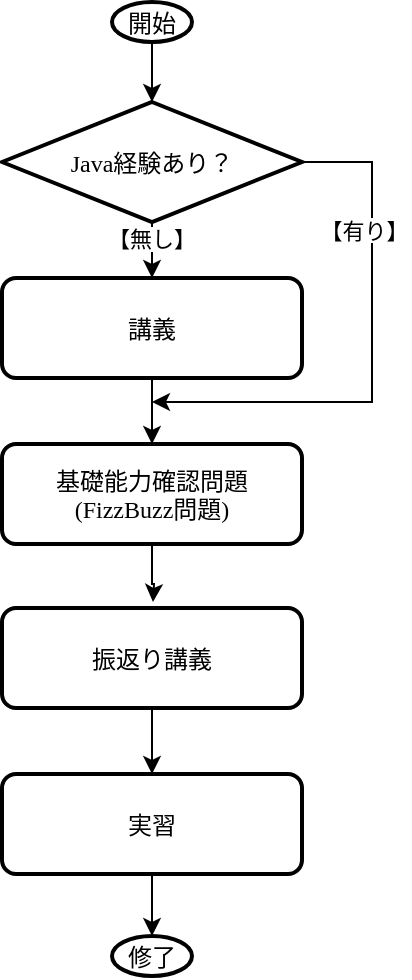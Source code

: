<mxfile version="21.2.2" type="onedrive" pages="18">
  <diagram id="ApCzQZsPia_eoMJ2sINW" name="ページ15">
    <mxGraphModel grid="1" page="1" gridSize="10" guides="1" tooltips="1" connect="1" arrows="1" fold="1" pageScale="1" pageWidth="827" pageHeight="1169" math="0" shadow="0">
      <root>
        <mxCell id="0" />
        <mxCell id="1" parent="0" />
        <mxCell id="5HZlVOhZqhRX58qGW_iQ-9" value="" style="edgeStyle=orthogonalEdgeStyle;rounded=0;orthogonalLoop=1;jettySize=auto;exitX=0.5;exitY=1;exitDx=0;exitDy=0;exitPerimeter=0;entryX=0.5;entryY=0;entryDx=0;entryDy=0;entryPerimeter=0;fontFamily=Yu Gothic UI;" edge="1" parent="1" source="5HZlVOhZqhRX58qGW_iQ-1" target="5HZlVOhZqhRX58qGW_iQ-2">
          <mxGeometry relative="1" as="geometry" />
        </mxCell>
        <mxCell id="5HZlVOhZqhRX58qGW_iQ-1" value="開始" style="strokeWidth=2;shape=mxgraph.flowchart.start_2;fontFamily=Yu Gothic UI;" vertex="1" parent="1">
          <mxGeometry x="180" y="-1120" width="40" height="20" as="geometry" />
        </mxCell>
        <mxCell id="5HZlVOhZqhRX58qGW_iQ-5" value="" style="edgeStyle=orthogonalEdgeStyle;rounded=0;orthogonalLoop=1;jettySize=auto;exitX=1;exitY=0.5;exitDx=0;exitDy=0;exitPerimeter=0;fontFamily=Yu Gothic UI;" edge="1" parent="1" source="5HZlVOhZqhRX58qGW_iQ-2">
          <mxGeometry relative="1" as="geometry">
            <mxPoint x="200" y="-920" as="targetPoint" />
            <Array as="points">
              <mxPoint x="310" y="-1040" />
              <mxPoint x="310" y="-920" />
            </Array>
          </mxGeometry>
        </mxCell>
        <mxCell id="5HZlVOhZqhRX58qGW_iQ-21" value="【有り】" style="edgeLabel;align=center;verticalAlign=middle;resizable=0;points=[];fontFamily=Yu Gothic UI;" connectable="0" vertex="1" parent="5HZlVOhZqhRX58qGW_iQ-5">
          <mxGeometry x="-0.453" y="-4" relative="1" as="geometry">
            <mxPoint y="-4" as="offset" />
          </mxGeometry>
        </mxCell>
        <mxCell id="5HZlVOhZqhRX58qGW_iQ-10" value="【無し】" style="edgeStyle=orthogonalEdgeStyle;rounded=0;orthogonalLoop=1;jettySize=auto;entryX=0.5;entryY=0;entryDx=0;entryDy=0;exitX=0.5;exitY=1;exitDx=0;exitDy=0;exitPerimeter=0;fontFamily=Yu Gothic UI;" edge="1" parent="1" source="5HZlVOhZqhRX58qGW_iQ-2" target="5HZlVOhZqhRX58qGW_iQ-7">
          <mxGeometry x="-0.412" relative="1" as="geometry">
            <mxPoint x="200" y="-1033" as="sourcePoint" />
            <mxPoint x="200" y="-936" as="targetPoint" />
            <mxPoint as="offset" />
          </mxGeometry>
        </mxCell>
        <mxCell id="5HZlVOhZqhRX58qGW_iQ-2" value="Java経験あり？" style="strokeWidth=2;shape=mxgraph.flowchart.decision;fontFamily=Yu Gothic UI;" vertex="1" parent="1">
          <mxGeometry x="125" y="-1070" width="150" height="60" as="geometry" />
        </mxCell>
        <mxCell id="5HZlVOhZqhRX58qGW_iQ-6" value="" style="edgeStyle=orthogonalEdgeStyle;rounded=0;orthogonalLoop=1;jettySize=auto;fontFamily=Yu Gothic UI;" edge="1" parent="1" source="5HZlVOhZqhRX58qGW_iQ-4">
          <mxGeometry relative="1" as="geometry">
            <mxPoint x="200" y="-860" as="sourcePoint" />
            <mxPoint x="200.5" y="-820" as="targetPoint" />
          </mxGeometry>
        </mxCell>
        <mxCell id="5HZlVOhZqhRX58qGW_iQ-4" value="基礎能力確認問題&#xa;(FizzBuzz問題)" style="rounded=1;absoluteArcSize=1;arcSize=14;strokeWidth=2;fontFamily=Yu Gothic UI;" vertex="1" parent="1">
          <mxGeometry x="125" y="-899" width="150" height="50" as="geometry" />
        </mxCell>
        <mxCell id="5HZlVOhZqhRX58qGW_iQ-11" value="" style="edgeStyle=orthogonalEdgeStyle;rounded=0;orthogonalLoop=1;jettySize=auto;fontFamily=Yu Gothic UI;exitX=0.5;exitY=1;exitDx=0;exitDy=0;" edge="1" parent="1" source="z2H0vAEWpjKO5HZcDQhS-1" target="5HZlVOhZqhRX58qGW_iQ-8">
          <mxGeometry relative="1" as="geometry" />
        </mxCell>
        <mxCell id="z2H0vAEWpjKO5HZcDQhS-4" style="edgeStyle=orthogonalEdgeStyle;rounded=0;orthogonalLoop=1;jettySize=auto;html=1;exitX=0.5;exitY=1;exitDx=0;exitDy=0;entryX=0.5;entryY=0;entryDx=0;entryDy=0;" edge="1" parent="1" source="5HZlVOhZqhRX58qGW_iQ-7" target="5HZlVOhZqhRX58qGW_iQ-4">
          <mxGeometry relative="1" as="geometry" />
        </mxCell>
        <mxCell id="5HZlVOhZqhRX58qGW_iQ-7" value="講義" style="rounded=1;absoluteArcSize=1;arcSize=14;strokeWidth=2;fontFamily=Yu Gothic UI;" vertex="1" parent="1">
          <mxGeometry x="125" y="-982" width="150" height="50" as="geometry" />
        </mxCell>
        <mxCell id="5HZlVOhZqhRX58qGW_iQ-17" value="" style="edgeStyle=orthogonalEdgeStyle;rounded=0;orthogonalLoop=1;jettySize=auto;exitX=0.5;exitY=1;exitDx=0;exitDy=0;entryX=0.5;entryY=0;entryDx=0;entryDy=0;entryPerimeter=0;fontFamily=Yu Gothic UI;" edge="1" parent="1" source="5HZlVOhZqhRX58qGW_iQ-8" target="5HZlVOhZqhRX58qGW_iQ-18">
          <mxGeometry relative="1" as="geometry">
            <mxPoint x="200" y="-625" as="targetPoint" />
          </mxGeometry>
        </mxCell>
        <mxCell id="5HZlVOhZqhRX58qGW_iQ-8" value="実習" style="rounded=1;absoluteArcSize=1;arcSize=14;strokeWidth=2;fontFamily=Yu Gothic UI;" vertex="1" parent="1">
          <mxGeometry x="125" y="-734" width="150" height="50" as="geometry" />
        </mxCell>
        <mxCell id="5HZlVOhZqhRX58qGW_iQ-18" value="修了" style="strokeWidth=2;shape=mxgraph.flowchart.start_2;fontFamily=Yu Gothic UI;" vertex="1" parent="1">
          <mxGeometry x="180" y="-653" width="40" height="20" as="geometry" />
        </mxCell>
        <mxCell id="z2H0vAEWpjKO5HZcDQhS-1" value="振返り講義" style="rounded=1;absoluteArcSize=1;arcSize=14;strokeWidth=2;fontFamily=Yu Gothic UI;" vertex="1" parent="1">
          <mxGeometry x="125" y="-817" width="150" height="50" as="geometry" />
        </mxCell>
      </root>
    </mxGraphModel>
  </diagram>
  <diagram name="ユースケース" id="zV9VVSzTLzBNciAGnAj0">
    <mxGraphModel grid="1" page="1" gridSize="10" guides="1" tooltips="1" connect="1" arrows="1" fold="1" pageScale="1" pageWidth="827" pageHeight="1169" math="0" shadow="0">
      <root>
        <mxCell id="0" />
        <mxCell id="1" parent="0" />
        <mxCell id="PNQWmPwRJlnmlcPb6qz8-33" value="サービス管理システム&#xa;" style="rounded=0;verticalAlign=top;fontFamily=Yu Gothic UI;" vertex="1" parent="1">
          <mxGeometry x="210" y="59" width="470" height="771" as="geometry" />
        </mxCell>
        <mxCell id="PNQWmPwRJlnmlcPb6qz8-32" value="課金処理" style="shape=umlFrame;width=160;height=21;fontFamily=Yu Gothic UI;" vertex="1" parent="1">
          <mxGeometry x="220" y="701" width="450" height="114" as="geometry" />
        </mxCell>
        <mxCell id="PNQWmPwRJlnmlcPb6qz8-22" value="" style="edgeStyle=none;rounded=0;orthogonalLoop=1;jettySize=auto;entryX=0;entryY=0.5;entryDx=0;entryDy=0;endArrow=none;endFill=0;exitX=1;exitY=0.333;exitDx=0;exitDy=0;exitPerimeter=0;fontFamily=Yu Gothic UI;" edge="1" parent="1" source="PNQWmPwRJlnmlcPb6qz8-1" target="PNQWmPwRJlnmlcPb6qz8-9">
          <mxGeometry relative="1" as="geometry">
            <mxPoint x="110" y="220" as="sourcePoint" />
          </mxGeometry>
        </mxCell>
        <mxCell id="PNQWmPwRJlnmlcPb6qz8-26" value="" style="edgeStyle=none;rounded=0;orthogonalLoop=1;jettySize=auto;entryX=0;entryY=0.5;entryDx=0;entryDy=0;endArrow=none;endFill=0;exitX=1;exitY=0.333;exitDx=0;exitDy=0;exitPerimeter=0;fontFamily=Yu Gothic UI;" edge="1" parent="1" source="PNQWmPwRJlnmlcPb6qz8-1" target="PNQWmPwRJlnmlcPb6qz8-15">
          <mxGeometry relative="1" as="geometry" />
        </mxCell>
        <mxCell id="PNQWmPwRJlnmlcPb6qz8-44" value="" style="edgeStyle=none;rounded=0;orthogonalLoop=1;jettySize=auto;entryX=0;entryY=0.5;entryDx=0;entryDy=0;startArrow=none;startFill=0;endArrow=none;endFill=0;exitX=1;exitY=0.333;exitDx=0;exitDy=0;exitPerimeter=0;fontFamily=Yu Gothic UI;" edge="1" parent="1" source="PNQWmPwRJlnmlcPb6qz8-1" target="PNQWmPwRJlnmlcPb6qz8-43">
          <mxGeometry relative="1" as="geometry">
            <mxPoint x="110" y="249" as="sourcePoint" />
          </mxGeometry>
        </mxCell>
        <mxCell id="PNQWmPwRJlnmlcPb6qz8-60" value="" style="edgeStyle=none;rounded=0;orthogonalLoop=1;jettySize=auto;startArrow=none;startFill=0;endArrow=none;endFill=0;entryX=0;entryY=0.5;entryDx=0;entryDy=0;exitX=1;exitY=0.333;exitDx=0;exitDy=0;exitPerimeter=0;fontFamily=Yu Gothic UI;" edge="1" parent="1" source="PNQWmPwRJlnmlcPb6qz8-1" target="PNQWmPwRJlnmlcPb6qz8-8">
          <mxGeometry relative="1" as="geometry" />
        </mxCell>
        <mxCell id="PNQWmPwRJlnmlcPb6qz8-1" value="サービス管理者" style="shape=umlActor;verticalLabelPosition=bottom;verticalAlign=top;labelPosition=center;align=center;fontFamily=Yu Gothic UI;" vertex="1" parent="1">
          <mxGeometry x="70" y="463.5" width="30" height="60" as="geometry" />
        </mxCell>
        <mxCell id="PNQWmPwRJlnmlcPb6qz8-6" value="加入者管理" style="shape=umlFrame;width=160;height=24;fontFamily=Yu Gothic UI;" vertex="1" parent="1">
          <mxGeometry x="220" y="90" width="450" height="390" as="geometry" />
        </mxCell>
        <mxCell id="PNQWmPwRJlnmlcPb6qz8-8" value="加入者を登録する" style="ellipse;fontFamily=Yu Gothic UI;" vertex="1" parent="1">
          <mxGeometry x="249" y="132" width="176" height="45" as="geometry" />
        </mxCell>
        <mxCell id="PNQWmPwRJlnmlcPb6qz8-9" value="加入者情報を修正する" style="ellipse;fontFamily=Yu Gothic UI;" vertex="1" parent="1">
          <mxGeometry x="249" y="279" width="176" height="45" as="geometry" />
        </mxCell>
        <mxCell id="55-rodB56W1sunDmkkxl-18" value="" style="edgeStyle=none;rounded=0;orthogonalLoop=1;jettySize=auto;entryX=0;entryY=0.5;entryDx=0;entryDy=0;dashed=1;startArrow=none;startFill=0;endArrow=classic;endFill=1;exitX=1;exitY=0.5;exitDx=0;exitDy=0;fontFamily=Yu Gothic UI;" edge="1" parent="1" source="PNQWmPwRJlnmlcPb6qz8-15" target="55-rodB56W1sunDmkkxl-17">
          <mxGeometry relative="1" as="geometry">
            <mxPoint x="425" y="257.5" as="sourcePoint" />
          </mxGeometry>
        </mxCell>
        <mxCell id="PNQWmPwRJlnmlcPb6qz8-15" value="加入者を解約する" style="ellipse;fontFamily=Yu Gothic UI;" vertex="1" parent="1">
          <mxGeometry x="249" y="205" width="176" height="45" as="geometry" />
        </mxCell>
        <mxCell id="PNQWmPwRJlnmlcPb6qz8-30" value="加入者ごと月額料金を計算し、&#xa;請求データを作成する" style="ellipse;fontFamily=Yu Gothic UI;" vertex="1" parent="1">
          <mxGeometry x="249" y="733" width="176" height="45" as="geometry" />
        </mxCell>
        <mxCell id="PNQWmPwRJlnmlcPb6qz8-43" value="加入者を検索する" style="ellipse;fontFamily=Yu Gothic UI;" vertex="1" parent="1">
          <mxGeometry x="249" y="352" width="176" height="45" as="geometry" />
        </mxCell>
        <mxCell id="PNQWmPwRJlnmlcPb6qz8-46" value="加入者情報を一覧表示する" style="ellipse;fontFamily=Yu Gothic UI;" vertex="1" parent="1">
          <mxGeometry x="294" y="410" width="176" height="45" as="geometry" />
        </mxCell>
        <mxCell id="PNQWmPwRJlnmlcPb6qz8-62" value="" style="edgeStyle=none;rounded=0;orthogonalLoop=1;jettySize=auto;entryX=1;entryY=0.5;entryDx=0;entryDy=0;startArrow=none;startFill=0;endArrow=none;endFill=0;exitX=0;exitY=0.333;exitDx=0;exitDy=0;exitPerimeter=0;fontFamily=Yu Gothic UI;" edge="1" parent="1" source="PNQWmPwRJlnmlcPb6qz8-61" target="PNQWmPwRJlnmlcPb6qz8-30">
          <mxGeometry relative="1" as="geometry">
            <mxPoint x="425" y="869.5" as="targetPoint" />
          </mxGeometry>
        </mxCell>
        <mxCell id="PNQWmPwRJlnmlcPb6qz8-61" value="請求・回収管理&#xa;システム" style="shape=umlActor;verticalLabelPosition=top;verticalAlign=bottom;outlineConnect=0;labelPosition=center;align=center;fontFamily=Yu Gothic UI;" vertex="1" parent="1">
          <mxGeometry x="730" y="738" width="30" height="60" as="geometry" />
        </mxCell>
        <mxCell id="55-rodB56W1sunDmkkxl-6" value="" style="edgeStyle=none;rounded=0;orthogonalLoop=1;jettySize=auto;exitX=1;exitY=0.5;exitDx=0;exitDy=0;entryX=0;entryY=0.5;entryDx=0;entryDy=0;startArrow=none;startFill=0;endArrow=none;endFill=0;fontFamily=Yu Gothic UI;" edge="1" parent="1" source="55-rodB56W1sunDmkkxl-5" target="PNQWmPwRJlnmlcPb6qz8-30">
          <mxGeometry relative="1" as="geometry" />
        </mxCell>
        <mxCell id="55-rodB56W1sunDmkkxl-5" value="" style="shape=collate;labelPosition=center;verticalLabelPosition=bottom;align=center;verticalAlign=top;fontFamily=Yu Gothic UI;" vertex="1" parent="1">
          <mxGeometry x="75" y="735.5" width="40" height="40" as="geometry" />
        </mxCell>
        <mxCell id="55-rodB56W1sunDmkkxl-16" value="" style="edgeStyle=none;rounded=0;orthogonalLoop=1;jettySize=auto;entryX=1;entryY=0.5;entryDx=0;entryDy=0;dashed=1;startArrow=classic;startFill=1;endArrow=none;endFill=0;exitX=0;exitY=0.5;exitDx=0;exitDy=0;fontFamily=Yu Gothic UI;" edge="1" parent="1" source="55-rodB56W1sunDmkkxl-15" target="PNQWmPwRJlnmlcPb6qz8-8">
          <mxGeometry relative="1" as="geometry">
            <mxPoint x="425" y="184.5" as="targetPoint" />
          </mxGeometry>
        </mxCell>
        <mxCell id="55-rodB56W1sunDmkkxl-15" value="加入者情報を登録する" style="ellipse;fontFamily=Yu Gothic UI;" vertex="1" parent="1">
          <mxGeometry x="469" y="113" width="176" height="45" as="geometry" />
        </mxCell>
        <mxCell id="55-rodB56W1sunDmkkxl-17" value="加入者情報を削除する" style="ellipse;fontFamily=Yu Gothic UI;" vertex="1" parent="1">
          <mxGeometry x="470" y="223" width="176" height="45" as="geometry" />
        </mxCell>
        <mxCell id="jWrk078GUBb50BnxlYwt-1" value="料金情報を紐づける" style="ellipse;fontFamily=Yu Gothic UI;" vertex="1" parent="1">
          <mxGeometry x="470" y="163" width="176" height="45" as="geometry" />
        </mxCell>
        <mxCell id="jWrk078GUBb50BnxlYwt-2" value="" style="edgeStyle=none;rounded=0;orthogonalLoop=1;jettySize=auto;entryX=1;entryY=0.5;entryDx=0;entryDy=0;dashed=1;startArrow=classic;startFill=1;endArrow=none;endFill=0;exitX=0;exitY=0.5;exitDx=0;exitDy=0;fontFamily=Yu Gothic UI;" edge="1" parent="1" source="jWrk078GUBb50BnxlYwt-1" target="PNQWmPwRJlnmlcPb6qz8-8">
          <mxGeometry relative="1" as="geometry">
            <mxPoint x="480" y="146" as="sourcePoint" />
            <mxPoint x="435" y="165" as="targetPoint" />
          </mxGeometry>
        </mxCell>
        <mxCell id="jWrk078GUBb50BnxlYwt-3" value="料金情報を解除する" style="ellipse;fontFamily=Yu Gothic UI;" vertex="1" parent="1">
          <mxGeometry x="470" y="286" width="176" height="45" as="geometry" />
        </mxCell>
        <mxCell id="jWrk078GUBb50BnxlYwt-4" value="" style="edgeStyle=none;rounded=0;orthogonalLoop=1;jettySize=auto;dashed=1;startArrow=none;startFill=0;endArrow=classic;endFill=1;exitX=1;exitY=0.5;exitDx=0;exitDy=0;entryX=0;entryY=0.5;entryDx=0;entryDy=0;fontFamily=Yu Gothic UI;" edge="1" parent="1" source="PNQWmPwRJlnmlcPb6qz8-9" target="jWrk078GUBb50BnxlYwt-5">
          <mxGeometry relative="1" as="geometry">
            <mxPoint x="435" y="238" as="sourcePoint" />
            <mxPoint x="480" y="267" as="targetPoint" />
          </mxGeometry>
        </mxCell>
        <mxCell id="jWrk078GUBb50BnxlYwt-5" value="加入者情報を編集する" style="ellipse;fontFamily=Yu Gothic UI;" vertex="1" parent="1">
          <mxGeometry x="470" y="352" width="176" height="45" as="geometry" />
        </mxCell>
        <mxCell id="jWrk078GUBb50BnxlYwt-6" value="" style="edgeStyle=none;rounded=0;orthogonalLoop=1;jettySize=auto;dashed=1;startArrow=none;startFill=0;endArrow=classic;endFill=1;exitX=1;exitY=0.5;exitDx=0;exitDy=0;entryX=0;entryY=0.5;entryDx=0;entryDy=0;fontFamily=Yu Gothic UI;" edge="1" parent="1" source="PNQWmPwRJlnmlcPb6qz8-9" target="jWrk078GUBb50BnxlYwt-1">
          <mxGeometry relative="1" as="geometry">
            <mxPoint x="435" y="312" as="sourcePoint" />
            <mxPoint x="480" y="385" as="targetPoint" />
          </mxGeometry>
        </mxCell>
        <mxCell id="jWrk078GUBb50BnxlYwt-7" value="" style="edgeStyle=none;rounded=0;orthogonalLoop=1;jettySize=auto;dashed=1;startArrow=none;startFill=0;endArrow=classic;endFill=1;exitX=1;exitY=0.5;exitDx=0;exitDy=0;entryX=0;entryY=0.5;entryDx=0;entryDy=0;fontFamily=Yu Gothic UI;" edge="1" parent="1" source="PNQWmPwRJlnmlcPb6qz8-9" target="jWrk078GUBb50BnxlYwt-3">
          <mxGeometry relative="1" as="geometry">
            <mxPoint x="435" y="312" as="sourcePoint" />
            <mxPoint x="480" y="196" as="targetPoint" />
          </mxGeometry>
        </mxCell>
        <mxCell id="jWrk078GUBb50BnxlYwt-8" value="" style="edgeStyle=none;rounded=0;orthogonalLoop=1;jettySize=auto;dashed=1;startArrow=none;startFill=0;endArrow=classic;endFill=1;fontFamily=Yu Gothic UI;" edge="1" parent="1" source="PNQWmPwRJlnmlcPb6qz8-43" target="PNQWmPwRJlnmlcPb6qz8-46">
          <mxGeometry relative="1" as="geometry">
            <mxPoint x="435" y="312" as="sourcePoint" />
            <mxPoint x="480" y="385" as="targetPoint" />
          </mxGeometry>
        </mxCell>
        <mxCell id="jWrk078GUBb50BnxlYwt-9" value="料金情報管理" style="shape=umlFrame;width=160;height=24;fontFamily=Yu Gothic UI;" vertex="1" parent="1">
          <mxGeometry x="220" y="490" width="450" height="200" as="geometry" />
        </mxCell>
        <mxCell id="jWrk078GUBb50BnxlYwt-10" value="料金情報を登録する" style="ellipse;fontFamily=Yu Gothic UI;" vertex="1" parent="1">
          <mxGeometry x="414" y="562" width="176" height="45" as="geometry" />
        </mxCell>
        <mxCell id="jWrk078GUBb50BnxlYwt-11" value="料金情報を削除する" style="ellipse;fontFamily=Yu Gothic UI;" vertex="1" parent="1">
          <mxGeometry x="249" y="630" width="176" height="45" as="geometry" />
        </mxCell>
        <mxCell id="jWrk078GUBb50BnxlYwt-12" value="料金情報を編集する" style="ellipse;fontFamily=Yu Gothic UI;" vertex="1" parent="1">
          <mxGeometry x="460" y="620" width="176" height="45" as="geometry" />
        </mxCell>
        <mxCell id="jWrk078GUBb50BnxlYwt-13" value="" style="edgeStyle=none;rounded=0;orthogonalLoop=1;jettySize=auto;entryX=0;entryY=0.5;entryDx=0;entryDy=0;startArrow=none;startFill=0;endArrow=none;endFill=0;exitX=1;exitY=0.333;exitDx=0;exitDy=0;exitPerimeter=0;fontFamily=Yu Gothic UI;" edge="1" parent="1" source="PNQWmPwRJlnmlcPb6qz8-1" target="jWrk078GUBb50BnxlYwt-10">
          <mxGeometry relative="1" as="geometry">
            <mxPoint x="110" y="494" as="sourcePoint" />
            <mxPoint x="259" y="463" as="targetPoint" />
          </mxGeometry>
        </mxCell>
        <mxCell id="jWrk078GUBb50BnxlYwt-14" value="" style="edgeStyle=none;rounded=0;orthogonalLoop=1;jettySize=auto;entryX=0;entryY=0.5;entryDx=0;entryDy=0;startArrow=none;startFill=0;endArrow=none;endFill=0;exitX=1;exitY=0.333;exitDx=0;exitDy=0;exitPerimeter=0;fontFamily=Yu Gothic UI;" edge="1" parent="1" source="PNQWmPwRJlnmlcPb6qz8-1" target="jWrk078GUBb50BnxlYwt-11">
          <mxGeometry relative="1" as="geometry">
            <mxPoint x="110" y="494" as="sourcePoint" />
            <mxPoint x="259" y="595" as="targetPoint" />
          </mxGeometry>
        </mxCell>
        <mxCell id="jWrk078GUBb50BnxlYwt-15" value="" style="edgeStyle=none;rounded=0;orthogonalLoop=1;jettySize=auto;entryX=0;entryY=0.5;entryDx=0;entryDy=0;startArrow=none;startFill=0;endArrow=none;endFill=0;exitX=1;exitY=0.333;exitDx=0;exitDy=0;exitPerimeter=0;fontFamily=Yu Gothic UI;" edge="1" parent="1" source="PNQWmPwRJlnmlcPb6qz8-1" target="jWrk078GUBb50BnxlYwt-12">
          <mxGeometry relative="1" as="geometry">
            <mxPoint x="110" y="494" as="sourcePoint" />
            <mxPoint x="259" y="653" as="targetPoint" />
          </mxGeometry>
        </mxCell>
        <mxCell id="jWrk078GUBb50BnxlYwt-16" value="料金情報を検索する" style="ellipse;fontFamily=Yu Gothic UI;" vertex="1" parent="1">
          <mxGeometry x="380" y="510" width="176" height="45" as="geometry" />
        </mxCell>
        <mxCell id="jWrk078GUBb50BnxlYwt-17" value="" style="edgeStyle=none;rounded=0;orthogonalLoop=1;jettySize=auto;entryX=0;entryY=0.5;entryDx=0;entryDy=0;startArrow=none;startFill=0;endArrow=none;endFill=0;exitX=1;exitY=0.333;exitDx=0;exitDy=0;exitPerimeter=0;fontFamily=Yu Gothic UI;" edge="1" parent="1" source="PNQWmPwRJlnmlcPb6qz8-1" target="jWrk078GUBb50BnxlYwt-16">
          <mxGeometry relative="1" as="geometry">
            <mxPoint x="110" y="494" as="sourcePoint" />
            <mxPoint x="410" y="595" as="targetPoint" />
          </mxGeometry>
        </mxCell>
        <mxCell id="4bETXtvm7Ccjx3sBljyW-1" value="バッチ&#xa;（毎月1日00:00）" style="text;align=center;fontFamily=Yu Gothic UI;" vertex="1" parent="1">
          <mxGeometry x="30" y="778" width="130" height="50" as="geometry" />
        </mxCell>
        <mxCell id="4bETXtvm7Ccjx3sBljyW-2" value="加入者詳細を表示する" style="ellipse;fontFamily=Yu Gothic UI;" vertex="1" parent="1">
          <mxGeometry x="480" y="430" width="176" height="45" as="geometry" />
        </mxCell>
        <mxCell id="4bETXtvm7Ccjx3sBljyW-3" value="" style="edgeStyle=none;rounded=0;orthogonalLoop=1;jettySize=auto;dashed=1;startArrow=none;startFill=0;endArrow=classic;endFill=1;fontFamily=Yu Gothic UI;" edge="1" parent="1" source="PNQWmPwRJlnmlcPb6qz8-46" target="4bETXtvm7Ccjx3sBljyW-2">
          <mxGeometry relative="1" as="geometry">
            <mxPoint x="358" y="407" as="sourcePoint" />
            <mxPoint x="371" y="432" as="targetPoint" />
          </mxGeometry>
        </mxCell>
      </root>
    </mxGraphModel>
  </diagram>
  <diagram id="6teTN63g0ou5alx85-lC" name="概念モデル">
    <mxGraphModel grid="1" page="1" gridSize="10" guides="1" tooltips="1" connect="1" arrows="1" fold="1" pageScale="1" pageWidth="827" pageHeight="1169" math="0" shadow="0">
      <root>
        <mxCell id="0" />
        <mxCell id="1" parent="0" />
        <mxCell id="4t0ZkZmSrg1LqE4WhJ6g-51" value="" style="edgeStyle=none;rounded=0;orthogonalLoop=1;jettySize=auto;endArrow=open;endFill=0;endSize=12;startArrow=diamondThin;startFill=1;startSize=12;jumpSize=9;jumpStyle=arc;fontFamily=Yu Gothic UI;" edge="1" parent="1" source="4t0ZkZmSrg1LqE4WhJ6g-2" target="4t0ZkZmSrg1LqE4WhJ6g-41">
          <mxGeometry relative="1" as="geometry" />
        </mxCell>
        <mxCell id="4t0ZkZmSrg1LqE4WhJ6g-2" value="加入者" style="swimlane;fontStyle=0;align=center;verticalAlign=top;childLayout=stackLayout;horizontal=1;startSize=30;horizontalStack=0;resizeParent=1;resizeParentMax=0;resizeLast=0;collapsible=0;marginBottom=0;fontFamily=Yu Gothic UI;" vertex="1" parent="1">
          <mxGeometry x="60" y="62" width="140" height="178" as="geometry" />
        </mxCell>
        <mxCell id="4t0ZkZmSrg1LqE4WhJ6g-4" value="- 加入者番号" style="text;strokeColor=none;fillColor=none;align=left;verticalAlign=middle;spacingLeft=4;spacingRight=4;overflow=hidden;rotatable=0;points=[[0,0.5],[1,0.5]];portConstraint=eastwest;fontFamily=Yu Gothic UI;" vertex="1" parent="4t0ZkZmSrg1LqE4WhJ6g-2">
          <mxGeometry y="30" width="140" height="20" as="geometry" />
        </mxCell>
        <mxCell id="KxJTo8voUHt4JB8YvlzM-1" value="- メールアドレス" style="text;strokeColor=none;fillColor=none;align=left;verticalAlign=middle;spacingLeft=4;spacingRight=4;overflow=hidden;rotatable=0;points=[[0,0.5],[1,0.5]];portConstraint=eastwest;fontFamily=Yu Gothic UI;" vertex="1" parent="4t0ZkZmSrg1LqE4WhJ6g-2">
          <mxGeometry y="50" width="140" height="20" as="geometry" />
        </mxCell>
        <mxCell id="4t0ZkZmSrg1LqE4WhJ6g-12" value="- 氏名" style="text;strokeColor=none;fillColor=none;align=left;verticalAlign=middle;spacingLeft=4;spacingRight=4;overflow=hidden;rotatable=0;points=[[0,0.5],[1,0.5]];portConstraint=eastwest;fontFamily=Yu Gothic UI;" vertex="1" parent="4t0ZkZmSrg1LqE4WhJ6g-2">
          <mxGeometry y="70" width="140" height="20" as="geometry" />
        </mxCell>
        <mxCell id="4t0ZkZmSrg1LqE4WhJ6g-13" value="- 住所" style="text;strokeColor=none;fillColor=none;align=left;verticalAlign=middle;spacingLeft=4;spacingRight=4;overflow=hidden;rotatable=0;points=[[0,0.5],[1,0.5]];portConstraint=eastwest;fontFamily=Yu Gothic UI;" vertex="1" parent="4t0ZkZmSrg1LqE4WhJ6g-2">
          <mxGeometry y="90" width="140" height="20" as="geometry" />
        </mxCell>
        <mxCell id="4t0ZkZmSrg1LqE4WhJ6g-25" value="- 加入日" style="text;strokeColor=none;fillColor=none;align=left;verticalAlign=middle;spacingLeft=4;spacingRight=4;overflow=hidden;rotatable=0;points=[[0,0.5],[1,0.5]];portConstraint=eastwest;fontFamily=Yu Gothic UI;" vertex="1" parent="4t0ZkZmSrg1LqE4WhJ6g-2">
          <mxGeometry y="110" width="140" height="20" as="geometry" />
        </mxCell>
        <mxCell id="4t0ZkZmSrg1LqE4WhJ6g-26" value="- 解約日" style="text;strokeColor=none;fillColor=none;align=left;verticalAlign=middle;spacingLeft=4;spacingRight=4;overflow=hidden;rotatable=0;points=[[0,0.5],[1,0.5]];portConstraint=eastwest;fontFamily=Yu Gothic UI;" vertex="1" parent="4t0ZkZmSrg1LqE4WhJ6g-2">
          <mxGeometry y="130" width="140" height="20" as="geometry" />
        </mxCell>
        <mxCell id="4t0ZkZmSrg1LqE4WhJ6g-39" value="- 決済方法" style="text;strokeColor=none;fillColor=none;align=left;verticalAlign=middle;spacingLeft=4;spacingRight=4;overflow=hidden;rotatable=0;points=[[0,0.5],[1,0.5]];portConstraint=eastwest;fontFamily=Yu Gothic UI;" vertex="1" parent="4t0ZkZmSrg1LqE4WhJ6g-2">
          <mxGeometry y="150" width="140" height="20" as="geometry" />
        </mxCell>
        <mxCell id="4t0ZkZmSrg1LqE4WhJ6g-7" value="" style="line;strokeWidth=1;fillColor=none;align=left;verticalAlign=middle;spacingTop=-1;spacingLeft=3;spacingRight=3;rotatable=0;labelPosition=right;points=[];portConstraint=eastwest;fontFamily=Yu Gothic UI;" vertex="1" parent="4t0ZkZmSrg1LqE4WhJ6g-2">
          <mxGeometry y="170" width="140" height="8" as="geometry" />
        </mxCell>
        <mxCell id="4t0ZkZmSrg1LqE4WhJ6g-14" value="料金" style="swimlane;fontStyle=0;align=center;verticalAlign=top;childLayout=stackLayout;horizontal=1;startSize=30;horizontalStack=0;resizeParent=1;resizeParentMax=0;resizeLast=0;collapsible=0;marginBottom=0;fontFamily=Yu Gothic UI;" vertex="1" parent="1">
          <mxGeometry x="470" y="82" width="140" height="138" as="geometry" />
        </mxCell>
        <mxCell id="4t0ZkZmSrg1LqE4WhJ6g-15" value="- 料金名" style="text;strokeColor=none;fillColor=none;align=left;verticalAlign=middle;spacingLeft=4;spacingRight=4;overflow=hidden;rotatable=0;points=[[0,0.5],[1,0.5]];portConstraint=eastwest;fontFamily=Yu Gothic UI;" vertex="1" parent="4t0ZkZmSrg1LqE4WhJ6g-14">
          <mxGeometry y="30" width="140" height="20" as="geometry" />
        </mxCell>
        <mxCell id="4t0ZkZmSrg1LqE4WhJ6g-16" value="- 月額料金" style="text;strokeColor=none;fillColor=none;align=left;verticalAlign=middle;spacingLeft=4;spacingRight=4;overflow=hidden;rotatable=0;points=[[0,0.5],[1,0.5]];portConstraint=eastwest;fontFamily=Yu Gothic UI;" vertex="1" parent="4t0ZkZmSrg1LqE4WhJ6g-14">
          <mxGeometry y="50" width="140" height="20" as="geometry" />
        </mxCell>
        <mxCell id="SoOLkKpqaNMoAix9p8OJ-2" value="- オプション" style="text;strokeColor=none;fillColor=none;align=left;verticalAlign=middle;spacingLeft=4;spacingRight=4;overflow=hidden;rotatable=0;points=[[0,0.5],[1,0.5]];portConstraint=eastwest;fontFamily=Yu Gothic UI;" vertex="1" parent="4t0ZkZmSrg1LqE4WhJ6g-14">
          <mxGeometry y="70" width="140" height="20" as="geometry" />
        </mxCell>
        <mxCell id="4t0ZkZmSrg1LqE4WhJ6g-17" value="- 適用開始日" style="text;strokeColor=none;fillColor=none;align=left;verticalAlign=middle;spacingLeft=4;spacingRight=4;overflow=hidden;rotatable=0;points=[[0,0.5],[1,0.5]];portConstraint=eastwest;fontFamily=Yu Gothic UI;" vertex="1" parent="4t0ZkZmSrg1LqE4WhJ6g-14">
          <mxGeometry y="90" width="140" height="20" as="geometry" />
        </mxCell>
        <mxCell id="4t0ZkZmSrg1LqE4WhJ6g-19" value="- 適用終了日" style="text;strokeColor=none;fillColor=none;align=left;verticalAlign=middle;spacingLeft=4;spacingRight=4;overflow=hidden;rotatable=0;points=[[0,0.5],[1,0.5]];portConstraint=eastwest;fontFamily=Yu Gothic UI;" vertex="1" parent="4t0ZkZmSrg1LqE4WhJ6g-14">
          <mxGeometry y="110" width="140" height="20" as="geometry" />
        </mxCell>
        <mxCell id="4t0ZkZmSrg1LqE4WhJ6g-18" value="" style="line;strokeWidth=1;fillColor=none;align=left;verticalAlign=middle;spacingTop=-1;spacingLeft=3;spacingRight=3;rotatable=0;labelPosition=right;points=[];portConstraint=eastwest;fontFamily=Yu Gothic UI;" vertex="1" parent="4t0ZkZmSrg1LqE4WhJ6g-14">
          <mxGeometry y="130" width="140" height="8" as="geometry" />
        </mxCell>
        <mxCell id="4t0ZkZmSrg1LqE4WhJ6g-20" value="" style="rounded=0;orthogonalLoop=1;jettySize=auto;endArrow=none;endFill=0;fontFamily=Yu Gothic UI;" edge="1" parent="1" source="4t0ZkZmSrg1LqE4WhJ6g-41" target="4t0ZkZmSrg1LqE4WhJ6g-14">
          <mxGeometry relative="1" as="geometry">
            <mxPoint x="389" y="170" as="sourcePoint" />
          </mxGeometry>
        </mxCell>
        <mxCell id="4t0ZkZmSrg1LqE4WhJ6g-24" value="*" style="text;align=center;verticalAlign=middle;resizable=0;points=[];autosize=1;strokeColor=none;fillColor=none;spacing=0;fontFamily=Yu Gothic UI;" vertex="1" parent="1">
          <mxGeometry x="239" y="128" width="20" height="20" as="geometry" />
        </mxCell>
        <mxCell id="4t0ZkZmSrg1LqE4WhJ6g-27" value="請求明細データ" style="swimlane;fontStyle=0;align=center;verticalAlign=top;childLayout=stackLayout;horizontal=1;startSize=30;horizontalStack=0;resizeParent=1;resizeParentMax=0;resizeLast=0;collapsible=0;marginBottom=0;fontFamily=Yu Gothic UI;" vertex="1" parent="1">
          <mxGeometry x="259" y="321" width="140" height="98" as="geometry" />
        </mxCell>
        <mxCell id="4t0ZkZmSrg1LqE4WhJ6g-32" value="- 請求日" style="text;strokeColor=none;fillColor=none;align=left;verticalAlign=middle;spacingLeft=4;spacingRight=4;overflow=hidden;rotatable=0;points=[[0,0.5],[1,0.5]];portConstraint=eastwest;fontFamily=Yu Gothic UI;" vertex="1" parent="4t0ZkZmSrg1LqE4WhJ6g-27">
          <mxGeometry y="30" width="140" height="20" as="geometry" />
        </mxCell>
        <mxCell id="4t0ZkZmSrg1LqE4WhJ6g-29" value="- 料金名" style="text;strokeColor=none;fillColor=none;align=left;verticalAlign=middle;spacingLeft=4;spacingRight=4;overflow=hidden;rotatable=0;points=[[0,0.5],[1,0.5]];portConstraint=eastwest;fontFamily=Yu Gothic UI;" vertex="1" parent="4t0ZkZmSrg1LqE4WhJ6g-27">
          <mxGeometry y="50" width="140" height="20" as="geometry" />
        </mxCell>
        <mxCell id="4t0ZkZmSrg1LqE4WhJ6g-30" value="- 請求金額" style="text;strokeColor=none;fillColor=none;align=left;verticalAlign=middle;spacingLeft=4;spacingRight=4;overflow=hidden;rotatable=0;points=[[0,0.5],[1,0.5]];portConstraint=eastwest;fontFamily=Yu Gothic UI;" vertex="1" parent="4t0ZkZmSrg1LqE4WhJ6g-27">
          <mxGeometry y="70" width="140" height="20" as="geometry" />
        </mxCell>
        <mxCell id="4t0ZkZmSrg1LqE4WhJ6g-33" value="" style="line;strokeWidth=1;fillColor=none;align=left;verticalAlign=middle;spacingTop=-1;spacingLeft=3;spacingRight=3;rotatable=0;labelPosition=right;points=[];portConstraint=eastwest;fontFamily=Yu Gothic UI;" vertex="1" parent="4t0ZkZmSrg1LqE4WhJ6g-27">
          <mxGeometry y="90" width="140" height="8" as="geometry" />
        </mxCell>
        <mxCell id="4t0ZkZmSrg1LqE4WhJ6g-35" value="" style="rounded=0;orthogonalLoop=1;jettySize=auto;endArrow=none;endFill=0;fontFamily=Yu Gothic UI;" edge="1" parent="1" source="4t0ZkZmSrg1LqE4WhJ6g-41" target="4t0ZkZmSrg1LqE4WhJ6g-27">
          <mxGeometry relative="1" as="geometry">
            <mxPoint x="126" y="260" as="sourcePoint" />
            <mxPoint x="286" y="200" as="targetPoint" />
          </mxGeometry>
        </mxCell>
        <mxCell id="4t0ZkZmSrg1LqE4WhJ6g-37" value="1" style="text;align=center;verticalAlign=middle;resizable=0;points=[];autosize=1;strokeColor=none;fillColor=none;spacing=0;fontFamily=Yu Gothic UI;" vertex="1" parent="1">
          <mxGeometry x="325" y="190" width="30" height="20" as="geometry" />
        </mxCell>
        <mxCell id="4t0ZkZmSrg1LqE4WhJ6g-38" value="*" style="text;align=center;verticalAlign=middle;resizable=0;points=[];autosize=1;strokeColor=none;fillColor=none;spacing=0;fontFamily=Yu Gothic UI;" vertex="1" parent="1">
          <mxGeometry x="330" y="301" width="20" height="20" as="geometry" />
        </mxCell>
        <mxCell id="4t0ZkZmSrg1LqE4WhJ6g-41" value="適用料金" style="swimlane;fontStyle=0;align=center;verticalAlign=top;childLayout=stackLayout;horizontal=1;startSize=30;horizontalStack=0;resizeParent=1;resizeParentMax=0;resizeLast=0;collapsible=0;marginBottom=0;fontFamily=Yu Gothic UI;" vertex="1" parent="1">
          <mxGeometry x="259" y="112" width="140" height="78" as="geometry" />
        </mxCell>
        <mxCell id="4t0ZkZmSrg1LqE4WhJ6g-45" value="- 加入日" style="text;strokeColor=none;fillColor=none;align=left;verticalAlign=middle;spacingLeft=4;spacingRight=4;overflow=hidden;rotatable=0;points=[[0,0.5],[1,0.5]];portConstraint=eastwest;fontFamily=Yu Gothic UI;" vertex="1" parent="4t0ZkZmSrg1LqE4WhJ6g-41">
          <mxGeometry y="30" width="140" height="20" as="geometry" />
        </mxCell>
        <mxCell id="4t0ZkZmSrg1LqE4WhJ6g-46" value="- 解約日" style="text;strokeColor=none;fillColor=none;align=left;verticalAlign=middle;spacingLeft=4;spacingRight=4;overflow=hidden;rotatable=0;points=[[0,0.5],[1,0.5]];portConstraint=eastwest;fontFamily=Yu Gothic UI;" vertex="1" parent="4t0ZkZmSrg1LqE4WhJ6g-41">
          <mxGeometry y="50" width="140" height="20" as="geometry" />
        </mxCell>
        <mxCell id="4t0ZkZmSrg1LqE4WhJ6g-48" value="" style="line;strokeWidth=1;fillColor=none;align=left;verticalAlign=middle;spacingTop=-1;spacingLeft=3;spacingRight=3;rotatable=0;labelPosition=right;points=[];portConstraint=eastwest;fontFamily=Yu Gothic UI;" vertex="1" parent="4t0ZkZmSrg1LqE4WhJ6g-41">
          <mxGeometry y="70" width="140" height="8" as="geometry" />
        </mxCell>
        <mxCell id="4t0ZkZmSrg1LqE4WhJ6g-50" value="1" style="text;align=center;verticalAlign=middle;resizable=0;points=[];autosize=1;strokeColor=none;fillColor=none;spacing=0;fontFamily=Yu Gothic UI;" vertex="1" parent="1">
          <mxGeometry x="440" y="129" width="30" height="20" as="geometry" />
        </mxCell>
        <mxCell id="4t0ZkZmSrg1LqE4WhJ6g-83" value="*" style="text;align=center;verticalAlign=middle;resizable=0;points=[];autosize=1;strokeColor=none;fillColor=none;spacing=0;fontFamily=Yu Gothic UI;" vertex="1" parent="1">
          <mxGeometry x="399" y="129" width="20" height="20" as="geometry" />
        </mxCell>
        <mxCell id="qSjF9p3jFXBvrBhSADJb-1" value="請求データ" style="swimlane;fontStyle=0;align=center;verticalAlign=top;childLayout=stackLayout;horizontal=1;startSize=30;horizontalStack=0;resizeParent=1;resizeParentMax=0;resizeLast=0;collapsible=0;marginBottom=0;fontFamily=Yu Gothic UI;" vertex="1" parent="1">
          <mxGeometry x="60" y="310" width="140" height="138" as="geometry" />
        </mxCell>
        <mxCell id="qSjF9p3jFXBvrBhSADJb-2" value="- 請求日" style="text;strokeColor=none;fillColor=none;align=left;verticalAlign=middle;spacingLeft=4;spacingRight=4;overflow=hidden;rotatable=0;points=[[0,0.5],[1,0.5]];portConstraint=eastwest;fontFamily=Yu Gothic UI;" vertex="1" parent="qSjF9p3jFXBvrBhSADJb-1">
          <mxGeometry y="30" width="140" height="20" as="geometry" />
        </mxCell>
        <mxCell id="qSjF9p3jFXBvrBhSADJb-3" value="- 請求先氏名" style="text;strokeColor=none;fillColor=none;align=left;verticalAlign=middle;spacingLeft=4;spacingRight=4;overflow=hidden;rotatable=0;points=[[0,0.5],[1,0.5]];portConstraint=eastwest;fontFamily=Yu Gothic UI;" vertex="1" parent="qSjF9p3jFXBvrBhSADJb-1">
          <mxGeometry y="50" width="140" height="20" as="geometry" />
        </mxCell>
        <mxCell id="qSjF9p3jFXBvrBhSADJb-4" value="- 請求先住所" style="text;strokeColor=none;fillColor=none;align=left;verticalAlign=middle;spacingLeft=4;spacingRight=4;overflow=hidden;rotatable=0;points=[[0,0.5],[1,0.5]];portConstraint=eastwest;fontFamily=Yu Gothic UI;" vertex="1" parent="qSjF9p3jFXBvrBhSADJb-1">
          <mxGeometry y="70" width="140" height="20" as="geometry" />
        </mxCell>
        <mxCell id="qSjF9p3jFXBvrBhSADJb-5" value="- 決済方法" style="text;strokeColor=none;fillColor=none;align=left;verticalAlign=middle;spacingLeft=4;spacingRight=4;overflow=hidden;rotatable=0;points=[[0,0.5],[1,0.5]];portConstraint=eastwest;fontFamily=Yu Gothic UI;" vertex="1" parent="qSjF9p3jFXBvrBhSADJb-1">
          <mxGeometry y="90" width="140" height="20" as="geometry" />
        </mxCell>
        <mxCell id="qSjF9p3jFXBvrBhSADJb-7" value="- 合計請求金額" style="text;strokeColor=none;fillColor=none;align=left;verticalAlign=middle;spacingLeft=4;spacingRight=4;overflow=hidden;rotatable=0;points=[[0,0.5],[1,0.5]];portConstraint=eastwest;fontFamily=Yu Gothic UI;" vertex="1" parent="qSjF9p3jFXBvrBhSADJb-1">
          <mxGeometry y="110" width="140" height="20" as="geometry" />
        </mxCell>
        <mxCell id="qSjF9p3jFXBvrBhSADJb-8" value="" style="line;strokeWidth=1;fillColor=none;align=left;verticalAlign=middle;spacingTop=-1;spacingLeft=3;spacingRight=3;rotatable=0;labelPosition=right;points=[];portConstraint=eastwest;fontFamily=Yu Gothic UI;" vertex="1" parent="qSjF9p3jFXBvrBhSADJb-1">
          <mxGeometry y="130" width="140" height="8" as="geometry" />
        </mxCell>
        <mxCell id="qSjF9p3jFXBvrBhSADJb-18" value="" style="rounded=0;orthogonalLoop=1;jettySize=auto;endArrow=none;endFill=0;fontFamily=Yu Gothic UI;" edge="1" parent="1" source="4t0ZkZmSrg1LqE4WhJ6g-2" target="qSjF9p3jFXBvrBhSADJb-1">
          <mxGeometry relative="1" as="geometry">
            <mxPoint x="339" y="200" as="sourcePoint" />
            <mxPoint x="339" y="320" as="targetPoint" />
          </mxGeometry>
        </mxCell>
        <mxCell id="qSjF9p3jFXBvrBhSADJb-19" value="" style="edgeStyle=none;rounded=0;orthogonalLoop=1;jettySize=auto;endArrow=open;endFill=0;endSize=12;startArrow=diamondThin;startFill=1;startSize=12;jumpSize=9;jumpStyle=arc;fontFamily=Yu Gothic UI;exitX=1;exitY=0.5;exitDx=0;exitDy=0;" edge="1" parent="1" source="qSjF9p3jFXBvrBhSADJb-3" target="4t0ZkZmSrg1LqE4WhJ6g-27">
          <mxGeometry relative="1" as="geometry">
            <mxPoint x="210" y="161" as="sourcePoint" />
            <mxPoint x="269" y="161" as="targetPoint" />
          </mxGeometry>
        </mxCell>
        <mxCell id="qSjF9p3jFXBvrBhSADJb-20" value="*" style="text;align=center;verticalAlign=middle;resizable=0;points=[];autosize=1;strokeColor=none;fillColor=none;spacing=0;fontFamily=Yu Gothic UI;" vertex="1" parent="1">
          <mxGeometry x="230" y="350" width="20" height="20" as="geometry" />
        </mxCell>
        <mxCell id="qSjF9p3jFXBvrBhSADJb-21" value="1" style="text;align=center;verticalAlign=middle;resizable=0;points=[];autosize=1;strokeColor=none;fillColor=none;spacing=0;fontFamily=Yu Gothic UI;" vertex="1" parent="1">
          <mxGeometry x="131" y="240" width="30" height="20" as="geometry" />
        </mxCell>
        <mxCell id="qSjF9p3jFXBvrBhSADJb-22" value="*" style="text;align=center;verticalAlign=middle;resizable=0;points=[];autosize=1;strokeColor=none;fillColor=none;spacing=0;fontFamily=Yu Gothic UI;" vertex="1" parent="1">
          <mxGeometry x="135" y="290" width="20" height="20" as="geometry" />
        </mxCell>
      </root>
    </mxGraphModel>
  </diagram>
  <diagram id="c-ceJfcT2J5I_u5g1c9N" name="画面遷移図">
    <mxGraphModel grid="1" page="1" gridSize="10" guides="1" tooltips="1" connect="1" arrows="1" fold="1" pageScale="1" pageWidth="827" pageHeight="1169" math="0" shadow="0">
      <root>
        <mxCell id="0" />
        <mxCell id="1" parent="0" />
        <mxCell id="BWkoRV-fLEqhgC5RkEjc-9" value="ログイン機能" style="shape=mxgraph.sysml.compState;align=left;verticalAlign=top;spacingTop=-3;spacingLeft=18;fontFamily=Yu Gothic UI;" vertex="1" parent="1">
          <mxGeometry x="790" y="1289" width="250" height="110" as="geometry" />
        </mxCell>
        <mxCell id="BWkoRV-fLEqhgC5RkEjc-8" value="情報管理機能" style="shape=mxgraph.sysml.compState;align=left;verticalAlign=top;spacingTop=-3;spacingLeft=18;fontFamily=Yu Gothic UI;" vertex="1" parent="1">
          <mxGeometry x="45" y="1280" width="625" height="490" as="geometry" />
        </mxCell>
        <mxCell id="-79dpW9fZ5nfJj_eR6TC-2" value="" style="rounded=1;fontFamily=Yu Gothic UI;fontSize=11;fontColor=default;arcSize=3;dashed=1;fillColor=none;" vertex="1" parent="1">
          <mxGeometry x="53" y="1414" width="287" height="340" as="geometry" />
        </mxCell>
        <mxCell id="-79dpW9fZ5nfJj_eR6TC-3" value="" style="rounded=1;fontFamily=Yu Gothic UI;fontSize=11;fontColor=default;arcSize=3;dashed=1;fillColor=none;" vertex="1" parent="1">
          <mxGeometry x="380" y="1414" width="273" height="340" as="geometry" />
        </mxCell>
        <mxCell id="k_gW6aroVSINPLDNeIF5-13" value="" style="edgeStyle=orthogonalEdgeStyle;rounded=0;orthogonalLoop=1;jettySize=auto;fontFamily=Yu Gothic UI;exitX=0.5;exitY=1;exitDx=0;exitDy=0;" edge="1" parent="1" source="k_gW6aroVSINPLDNeIF5-10">
          <mxGeometry relative="1" as="geometry">
            <mxPoint x="394.5" y="1400" as="sourcePoint" />
            <mxPoint x="355" y="1300" as="targetPoint" />
          </mxGeometry>
        </mxCell>
        <mxCell id="k_gW6aroVSINPLDNeIF5-6" value="" style="edgeStyle=orthogonalEdgeStyle;rounded=0;orthogonalLoop=1;jettySize=auto;exitX=0.25;exitY=1;exitDx=0;exitDy=0;exitPerimeter=0;entryX=0.25;entryY=0;entryDx=0;entryDy=0;entryPerimeter=0;fontFamily=Yu Gothic UI;" edge="1" parent="1" source="k_gW6aroVSINPLDNeIF5-2" target="k_gW6aroVSINPLDNeIF5-3">
          <mxGeometry relative="1" as="geometry" />
        </mxCell>
        <mxCell id="RnTBBPb-cs4xVUntBTcW-3" style="rounded=0;orthogonalLoop=1;jettySize=auto;html=1;exitX=1;exitY=0.182;exitDx=0;exitDy=0;exitPerimeter=0;startArrow=none;startFill=0;endArrow=classic;endFill=1;entryX=0;entryY=0.5;entryDx=0;entryDy=0;entryPerimeter=0;" edge="1" parent="1" source="-79dpW9fZ5nfJj_eR6TC-2" target="k_gW6aroVSINPLDNeIF5-19">
          <mxGeometry relative="1" as="geometry" />
        </mxCell>
        <mxCell id="k_gW6aroVSINPLDNeIF5-2" value="加入者検索 :&#xa;KAP010V000" style="shape=mxgraph.sysml.simpleState;overflow=fill;align=center;fontFamily=Yu Gothic UI;verticalAlign=middle;" vertex="1" parent="1">
          <mxGeometry x="124" y="1446" width="160" height="60" as="geometry" />
        </mxCell>
        <mxCell id="k_gW6aroVSINPLDNeIF5-7" value="" style="edgeStyle=orthogonalEdgeStyle;rounded=0;orthogonalLoop=1;jettySize=auto;exitX=0.75;exitY=0;exitDx=0;exitDy=0;exitPerimeter=0;entryX=0.75;entryY=1;entryDx=0;entryDy=0;entryPerimeter=0;fontFamily=Yu Gothic UI;" edge="1" parent="1" source="k_gW6aroVSINPLDNeIF5-3" target="k_gW6aroVSINPLDNeIF5-2">
          <mxGeometry relative="1" as="geometry" />
        </mxCell>
        <mxCell id="k_gW6aroVSINPLDNeIF5-8" value="" style="edgeStyle=orthogonalEdgeStyle;rounded=0;orthogonalLoop=1;jettySize=auto;exitX=0.25;exitY=1;exitDx=0;exitDy=0;exitPerimeter=0;entryX=0.25;entryY=0;entryDx=0;entryDy=0;entryPerimeter=0;fontFamily=Yu Gothic UI;" edge="1" parent="1" source="k_gW6aroVSINPLDNeIF5-3" target="k_gW6aroVSINPLDNeIF5-4">
          <mxGeometry relative="1" as="geometry" />
        </mxCell>
        <mxCell id="k_gW6aroVSINPLDNeIF5-3" value="加入者一覧&#xa;KAP010V010" style="shape=mxgraph.sysml.simpleState;overflow=fill;align=center;fontFamily=Yu Gothic UI;verticalAlign=middle;" vertex="1" parent="1">
          <mxGeometry x="124" y="1552" width="160" height="60" as="geometry" />
        </mxCell>
        <mxCell id="k_gW6aroVSINPLDNeIF5-9" value="" style="edgeStyle=orthogonalEdgeStyle;rounded=0;orthogonalLoop=1;jettySize=auto;exitX=0.75;exitY=0;exitDx=0;exitDy=0;exitPerimeter=0;entryX=0.75;entryY=1;entryDx=0;entryDy=0;entryPerimeter=0;fontFamily=Yu Gothic UI;" edge="1" parent="1" source="k_gW6aroVSINPLDNeIF5-4" target="k_gW6aroVSINPLDNeIF5-3">
          <mxGeometry relative="1" as="geometry" />
        </mxCell>
        <mxCell id="k_gW6aroVSINPLDNeIF5-4" value="加入者情報編集&#xa;KAP010V020" style="shape=mxgraph.sysml.simpleState;overflow=fill;align=center;fontFamily=Yu Gothic UI;verticalAlign=middle;" vertex="1" parent="1">
          <mxGeometry x="124" y="1663" width="160" height="60" as="geometry" />
        </mxCell>
        <mxCell id="k_gW6aroVSINPLDNeIF5-10" value="" style="shape=ellipse;fillColor=strokeColor;fontSize=18;fontColor=#ffffff;fontFamily=Yu Gothic UI;" vertex="1" parent="1">
          <mxGeometry x="339.5" y="1240" width="30" height="30" as="geometry" />
        </mxCell>
        <mxCell id="k_gW6aroVSINPLDNeIF5-15" value="" style="edgeStyle=orthogonalEdgeStyle;orthogonalLoop=1;jettySize=auto;exitX=0.25;exitY=1;exitDx=0;exitDy=0;exitPerimeter=0;rounded=1;fontFamily=Yu Gothic UI;startArrow=classic;startFill=1;entryX=0.5;entryY=0;entryDx=0;entryDy=0;entryPerimeter=0;" edge="1" parent="1" source="k_gW6aroVSINPLDNeIF5-14" target="k_gW6aroVSINPLDNeIF5-2">
          <mxGeometry relative="1" as="geometry">
            <Array as="points">
              <mxPoint x="308" y="1400" />
              <mxPoint x="204" y="1400" />
            </Array>
            <mxPoint x="275.25" y="1374" as="sourcePoint" />
            <mxPoint x="204" y="1410" as="targetPoint" />
          </mxGeometry>
        </mxCell>
        <mxCell id="k_gW6aroVSINPLDNeIF5-14" value="トップ画面&#xa;KAP000V000" style="shape=mxgraph.sysml.simpleState;overflow=fill;align=center;fontFamily=Yu Gothic UI;verticalAlign=middle;" vertex="1" parent="1">
          <mxGeometry x="262" y="1314" width="185" height="60" as="geometry" />
        </mxCell>
        <mxCell id="k_gW6aroVSINPLDNeIF5-24" value="" style="edgeStyle=orthogonalEdgeStyle;rounded=0;orthogonalLoop=1;jettySize=auto;exitX=0.25;exitY=1;exitDx=0;exitDy=0;exitPerimeter=0;entryX=0.25;entryY=0;entryDx=0;entryDy=0;entryPerimeter=0;fontFamily=Yu Gothic UI;" edge="1" parent="1" source="k_gW6aroVSINPLDNeIF5-19" target="k_gW6aroVSINPLDNeIF5-20">
          <mxGeometry relative="1" as="geometry" />
        </mxCell>
        <mxCell id="k_gW6aroVSINPLDNeIF5-19" value="料金情報検索&#xa;KAP020V000" style="shape=mxgraph.sysml.simpleState;overflow=fill;align=center;fontFamily=Yu Gothic UI;verticalAlign=middle;" vertex="1" parent="1">
          <mxGeometry x="435" y="1446" width="160" height="60" as="geometry" />
        </mxCell>
        <mxCell id="k_gW6aroVSINPLDNeIF5-26" value="" style="edgeStyle=orthogonalEdgeStyle;rounded=0;orthogonalLoop=1;jettySize=auto;exitX=0.25;exitY=1;exitDx=0;exitDy=0;exitPerimeter=0;entryX=0.25;entryY=0;entryDx=0;entryDy=0;entryPerimeter=0;fontFamily=Yu Gothic UI;" edge="1" parent="1" source="k_gW6aroVSINPLDNeIF5-20" target="k_gW6aroVSINPLDNeIF5-25">
          <mxGeometry relative="1" as="geometry" />
        </mxCell>
        <mxCell id="k_gW6aroVSINPLDNeIF5-28" value="" style="edgeStyle=orthogonalEdgeStyle;rounded=0;orthogonalLoop=1;jettySize=auto;exitX=0.75;exitY=0;exitDx=0;exitDy=0;exitPerimeter=0;entryX=0.75;entryY=1;entryDx=0;entryDy=0;entryPerimeter=0;fontFamily=Yu Gothic UI;" edge="1" parent="1" source="k_gW6aroVSINPLDNeIF5-20" target="k_gW6aroVSINPLDNeIF5-19">
          <mxGeometry relative="1" as="geometry" />
        </mxCell>
        <mxCell id="k_gW6aroVSINPLDNeIF5-20" value="料金情報一覧&#xa;KAP020V010" style="shape=mxgraph.sysml.simpleState;overflow=fill;align=center;fontFamily=Yu Gothic UI;verticalAlign=middle;" vertex="1" parent="1">
          <mxGeometry x="435" y="1552" width="160" height="60" as="geometry" />
        </mxCell>
        <mxCell id="k_gW6aroVSINPLDNeIF5-22" value="" style="edgeStyle=orthogonalEdgeStyle;orthogonalLoop=1;jettySize=auto;exitX=0.75;exitY=1;exitDx=0;exitDy=0;exitPerimeter=0;rounded=1;fontFamily=Yu Gothic UI;entryX=0.5;entryY=0;entryDx=0;entryDy=0;startArrow=classic;startFill=1;entryPerimeter=0;" edge="1" parent="1" source="k_gW6aroVSINPLDNeIF5-14" target="k_gW6aroVSINPLDNeIF5-19">
          <mxGeometry relative="1" as="geometry">
            <mxPoint x="312" y="1374" as="sourcePoint" />
            <mxPoint x="232" y="1434" as="targetPoint" />
            <Array as="points">
              <mxPoint x="401" y="1400" />
              <mxPoint x="515" y="1400" />
            </Array>
          </mxGeometry>
        </mxCell>
        <mxCell id="k_gW6aroVSINPLDNeIF5-27" value="" style="edgeStyle=orthogonalEdgeStyle;rounded=0;orthogonalLoop=1;jettySize=auto;exitX=0.75;exitY=0;exitDx=0;exitDy=0;exitPerimeter=0;entryX=0.75;entryY=1;entryDx=0;entryDy=0;entryPerimeter=0;fontFamily=Yu Gothic UI;" edge="1" parent="1" source="k_gW6aroVSINPLDNeIF5-25" target="k_gW6aroVSINPLDNeIF5-20">
          <mxGeometry relative="1" as="geometry" />
        </mxCell>
        <mxCell id="k_gW6aroVSINPLDNeIF5-25" value="料金情報編集&#xa;KAP020V020" style="shape=mxgraph.sysml.simpleState;overflow=fill;align=center;fontFamily=Yu Gothic UI;verticalAlign=middle;" vertex="1" parent="1">
          <mxGeometry x="435" y="1663" width="160" height="60" as="geometry" />
        </mxCell>
        <mxCell id="g7QCwDP1X5IxfxA603K5-3" value="加入者情報管理機能&#xa;KAP010" style="text;align=left;verticalAlign=middle;resizable=0;points=[];autosize=1;strokeColor=none;fillColor=none;fontFamily=Yu Gothic UI;" vertex="1" parent="1">
          <mxGeometry x="53" y="1374" width="130" height="40" as="geometry" />
        </mxCell>
        <mxCell id="g7QCwDP1X5IxfxA603K5-4" value="料金情報管理機能&#xa;KAP020" style="text;align=right;verticalAlign=middle;resizable=0;points=[];autosize=1;strokeColor=none;fillColor=none;fontFamily=Yu Gothic UI;" vertex="1" parent="1">
          <mxGeometry x="533" y="1374" width="120" height="40" as="geometry" />
        </mxCell>
        <mxCell id="g7QCwDP1X5IxfxA603K5-5" value="戻る" style="text;align=left;verticalAlign=middle;resizable=0;points=[];autosize=1;strokeColor=none;fillColor=none;fontFamily=Yu Gothic UI;" vertex="1" parent="1">
          <mxGeometry x="557" y="1524" width="40" height="30" as="geometry" />
        </mxCell>
        <mxCell id="g7QCwDP1X5IxfxA603K5-6" value="保存／キャンセル" style="text;align=left;verticalAlign=middle;resizable=0;points=[];autosize=1;strokeColor=none;fillColor=none;fontFamily=Yu Gothic UI;" vertex="1" parent="1">
          <mxGeometry x="518" y="1634" width="110" height="30" as="geometry" />
        </mxCell>
        <mxCell id="g7QCwDP1X5IxfxA603K5-7" value="検索" style="text;align=right;verticalAlign=middle;resizable=0;points=[];autosize=1;strokeColor=none;fillColor=none;fontFamily=Yu Gothic UI;" vertex="1" parent="1">
          <mxGeometry x="423" y="1522" width="50" height="30" as="geometry" />
        </mxCell>
        <mxCell id="g7QCwDP1X5IxfxA603K5-8" value="編集" style="text;align=right;verticalAlign=middle;resizable=0;points=[];autosize=1;strokeColor=none;fillColor=none;fontFamily=Yu Gothic UI;" vertex="1" parent="1">
          <mxGeometry x="423" y="1613" width="50" height="30" as="geometry" />
        </mxCell>
        <mxCell id="g7QCwDP1X5IxfxA603K5-9" value="戻る" style="text;align=left;verticalAlign=middle;resizable=0;points=[];autosize=1;strokeColor=none;fillColor=none;fontFamily=Yu Gothic UI;" vertex="1" parent="1">
          <mxGeometry x="245" y="1521" width="40" height="30" as="geometry" />
        </mxCell>
        <mxCell id="g7QCwDP1X5IxfxA603K5-10" value="保存／キャンセル" style="text;align=left;verticalAlign=middle;resizable=0;points=[];autosize=1;strokeColor=none;fillColor=none;fontFamily=Yu Gothic UI;" vertex="1" parent="1">
          <mxGeometry x="247" y="1633" width="110" height="30" as="geometry" />
        </mxCell>
        <mxCell id="g7QCwDP1X5IxfxA603K5-11" value="検索" style="text;align=right;verticalAlign=middle;resizable=0;points=[];autosize=1;strokeColor=none;fillColor=none;fontFamily=Yu Gothic UI;" vertex="1" parent="1">
          <mxGeometry x="113" y="1521" width="50" height="30" as="geometry" />
        </mxCell>
        <mxCell id="g7QCwDP1X5IxfxA603K5-12" value="編集" style="text;align=right;verticalAlign=middle;resizable=0;points=[];autosize=1;strokeColor=none;fillColor=none;fontFamily=Yu Gothic UI;" vertex="1" parent="1">
          <mxGeometry x="113" y="1612" width="50" height="30" as="geometry" />
        </mxCell>
        <mxCell id="g7QCwDP1X5IxfxA603K5-13" value="" style="edgeStyle=orthogonalEdgeStyle;orthogonalLoop=1;jettySize=auto;entryX=0.25;entryY=0;entryDx=0;entryDy=0;entryPerimeter=0;fontFamily=Yu Gothic UI;exitX=0.25;exitY=1;exitDx=0;exitDy=0;exitPerimeter=0;rounded=1;" edge="1" parent="1" source="k_gW6aroVSINPLDNeIF5-2" target="k_gW6aroVSINPLDNeIF5-4">
          <mxGeometry relative="1" as="geometry">
            <mxPoint x="184" y="1516" as="sourcePoint" />
            <mxPoint x="174" y="1562" as="targetPoint" />
            <Array as="points">
              <mxPoint x="164" y="1526" />
              <mxPoint x="104" y="1526" />
              <mxPoint x="104" y="1636" />
              <mxPoint x="164" y="1636" />
            </Array>
          </mxGeometry>
        </mxCell>
        <mxCell id="g7QCwDP1X5IxfxA603K5-15" value="登録" style="text;align=right;verticalAlign=middle;resizable=0;points=[];autosize=1;strokeColor=none;fillColor=none;fontFamily=Yu Gothic UI;" vertex="1" parent="1">
          <mxGeometry x="50" y="1522" width="50" height="30" as="geometry" />
        </mxCell>
        <mxCell id="g7QCwDP1X5IxfxA603K5-16" value="" style="edgeStyle=orthogonalEdgeStyle;orthogonalLoop=1;jettySize=auto;entryX=0.25;entryY=0;entryDx=0;entryDy=0;entryPerimeter=0;fontFamily=Yu Gothic UI;exitX=0.25;exitY=1;exitDx=0;exitDy=0;exitPerimeter=0;rounded=1;" edge="1" parent="1" source="k_gW6aroVSINPLDNeIF5-19" target="k_gW6aroVSINPLDNeIF5-25">
          <mxGeometry relative="1" as="geometry">
            <mxPoint x="245" y="1516" as="sourcePoint" />
            <mxPoint x="245" y="1673" as="targetPoint" />
            <Array as="points">
              <mxPoint x="475" y="1526" />
              <mxPoint x="415" y="1526" />
              <mxPoint x="415" y="1646" />
              <mxPoint x="475" y="1646" />
            </Array>
          </mxGeometry>
        </mxCell>
        <mxCell id="g7QCwDP1X5IxfxA603K5-17" value="登録" style="text;align=right;verticalAlign=middle;resizable=0;points=[];autosize=1;strokeColor=none;fillColor=none;fontFamily=Yu Gothic UI;" vertex="1" parent="1">
          <mxGeometry x="361" y="1524" width="50" height="30" as="geometry" />
        </mxCell>
        <mxCell id="BWkoRV-fLEqhgC5RkEjc-2" value="ログイン&#xa;KAP900V000" style="shape=mxgraph.sysml.simpleState;overflow=fill;align=center;fontFamily=Yu Gothic UI;verticalAlign=middle;" vertex="1" parent="1">
          <mxGeometry x="822.5" y="1320" width="185" height="60" as="geometry" />
        </mxCell>
        <mxCell id="BWkoRV-fLEqhgC5RkEjc-12" value="未ログイン" style="edgeStyle=none;endArrow=open;endSize=12;strokeWidth=3;verticalAlign=bottom;rounded=0;exitX=1.003;exitY=0.127;exitDx=0;exitDy=0;exitPerimeter=0;entryX=-0.004;entryY=0.473;entryDx=0;entryDy=0;entryPerimeter=0;fontFamily=Yu Gothic UI;fontSize=14;" edge="1" parent="1" source="BWkoRV-fLEqhgC5RkEjc-8" target="BWkoRV-fLEqhgC5RkEjc-9">
          <mxGeometry x="-0.003" y="10" width="160" relative="1" as="geometry">
            <mxPoint x="700" y="1390" as="sourcePoint" />
            <mxPoint x="860" y="1390" as="targetPoint" />
            <Array as="points">
              <mxPoint x="730" y="1320" />
            </Array>
            <mxPoint x="-3" y="-1" as="offset" />
          </mxGeometry>
        </mxCell>
        <mxCell id="BWkoRV-fLEqhgC5RkEjc-15" value="ログイン済み" style="edgeStyle=none;endArrow=open;endSize=12;strokeWidth=3;verticalAlign=bottom;rounded=0;exitX=0;exitY=0;exitDx=0;exitDy=87.5;exitPerimeter=0;entryX=0.998;entryY=0.192;entryDx=0;entryDy=0;entryPerimeter=0;fontFamily=Yu Gothic UI;fontSize=14;" edge="1" parent="1">
          <mxGeometry x="-0.016" y="30" width="160" relative="1" as="geometry">
            <mxPoint x="790" y="1376.5" as="sourcePoint" />
            <mxPoint x="668.75" y="1374.08" as="targetPoint" />
            <Array as="points">
              <mxPoint x="730" y="1400" />
            </Array>
            <mxPoint x="11" y="2" as="offset" />
          </mxGeometry>
        </mxCell>
        <mxCell id="RnTBBPb-cs4xVUntBTcW-4" style="rounded=0;orthogonalLoop=1;jettySize=auto;html=1;exitX=0.004;exitY=0.138;exitDx=0;exitDy=0;exitPerimeter=0;startArrow=none;startFill=0;endArrow=classic;endFill=1;entryX=1;entryY=0.25;entryDx=0;entryDy=0;entryPerimeter=0;" edge="1" parent="1" source="-79dpW9fZ5nfJj_eR6TC-3" target="k_gW6aroVSINPLDNeIF5-2">
          <mxGeometry relative="1" as="geometry">
            <mxPoint x="351" y="1487" as="sourcePoint" />
            <mxPoint x="445" y="1486" as="targetPoint" />
          </mxGeometry>
        </mxCell>
      </root>
    </mxGraphModel>
  </diagram>
  <diagram id="Jq2L_8PCXPzXrVbcdtk_" name="画面レイアウト">
    <mxGraphModel grid="1" page="1" gridSize="10" guides="1" tooltips="1" connect="1" arrows="1" fold="1" pageScale="1" pageWidth="827" pageHeight="1169" math="0" shadow="0">
      <root>
        <mxCell id="0" />
        <mxCell id="1" parent="0" />
        <mxCell id="qSKWKC_SODhhulzoopJg-3" value="" style="strokeWidth=1;shadow=0;dashed=0;align=center;shape=mxgraph.mockup.containers.browserWindow;rSize=0;strokeColor=#666666;strokeColor2=#008cff;strokeColor3=#c4c4c4;mainText=,;recursiveResize=0;verticalAlign=top;fontFamily=Yu Gothic UI;" vertex="1" parent="1">
          <mxGeometry x="61" y="50" width="750" height="560" as="geometry" />
        </mxCell>
        <mxCell id="qSKWKC_SODhhulzoopJg-4" value="情報管理シス..." style="strokeWidth=1;shadow=0;dashed=0;align=center;shape=mxgraph.mockup.containers.anchor;fontSize=17;fontColor=#666666;align=left;fontFamily=Yu Gothic UI;" vertex="1" parent="qSKWKC_SODhhulzoopJg-3">
          <mxGeometry x="60" y="12" width="110" height="26" as="geometry" />
        </mxCell>
        <mxCell id="qSKWKC_SODhhulzoopJg-5" value="https://example.com/" style="strokeWidth=1;shadow=0;dashed=0;align=center;shape=mxgraph.mockup.containers.anchor;rSize=0;fontSize=17;fontColor=#666666;align=left;fontFamily=Yu Gothic UI;" vertex="1" parent="qSKWKC_SODhhulzoopJg-3">
          <mxGeometry x="130" y="60" width="250" height="26" as="geometry" />
        </mxCell>
        <mxCell id="qSKWKC_SODhhulzoopJg-10" value="" style="rounded=0;fillColor=#dae8fc;strokeColor=#6c8ebf;verticalAlign=top;spacing=-3;fontFamily=Yu Gothic UI;" vertex="1" parent="qSKWKC_SODhhulzoopJg-3">
          <mxGeometry y="110" width="750" height="50" as="geometry" />
        </mxCell>
        <mxCell id="qSKWKC_SODhhulzoopJg-11" value="タイトル" style="rounded=0;fillColor=#d5e8d4;strokeColor=#82b366;verticalAlign=top;fontFamily=Yu Gothic UI;" vertex="1" parent="qSKWKC_SODhhulzoopJg-3">
          <mxGeometry y="160" width="750" height="30" as="geometry" />
        </mxCell>
        <mxCell id="qSKWKC_SODhhulzoopJg-13" value="ロゴ" style="rounded=0;fillColor=#ffe6cc;strokeColor=#d79b00;fontFamily=Yu Gothic UI;" vertex="1" parent="qSKWKC_SODhhulzoopJg-3">
          <mxGeometry x="15" y="120" width="130" height="30" as="geometry" />
        </mxCell>
        <mxCell id="qSKWKC_SODhhulzoopJg-14" value="ボディ" style="rounded=0;dashed=1;dashPattern=12 12;fontFamily=Yu Gothic UI;" vertex="1" parent="qSKWKC_SODhhulzoopJg-3">
          <mxGeometry x="90" y="200" width="570" height="350" as="geometry" />
        </mxCell>
        <mxCell id="FzggkLCCmm2GDj0nwfm0-8" value="ログイン名" style="rounded=0;fillColor=#b1ddf0;strokeColor=#10739e;fontFamily=Yu Gothic UI;" vertex="1" parent="qSKWKC_SODhhulzoopJg-3">
          <mxGeometry x="650" y="120" width="89" height="30" as="geometry" />
        </mxCell>
        <mxCell id="FzggkLCCmm2GDj0nwfm0-9" value="機能メニュー" style="rounded=0;fillColor=#fad7ac;strokeColor=#b46504;fontFamily=Yu Gothic UI;" vertex="1" parent="qSKWKC_SODhhulzoopJg-3">
          <mxGeometry x="160" y="120" width="470" height="30" as="geometry" />
        </mxCell>
      </root>
    </mxGraphModel>
  </diagram>
  <diagram id="kCp_AMCBe5ADoHufG6ck" name="機能パターン">
    <mxGraphModel grid="1" page="1" gridSize="10" guides="1" tooltips="1" connect="1" arrows="1" fold="1" pageScale="1" pageWidth="827" pageHeight="1169" math="0" shadow="0">
      <root>
        <mxCell id="0" />
        <mxCell id="1" parent="0" />
        <mxCell id="sPaY7mcaCxRmyk-vF1PW-9" value="" style="shape=mxgraph.mockup.containers.marginRect;rectMarginTop=0;strokeColor=#666666;strokeWidth=1;dashed=0;rounded=1;arcSize=5;recursiveResize=0;fontFamily=Yu Gothic UI;" vertex="1" parent="1">
          <mxGeometry x="30" y="50" width="750" height="200" as="geometry" />
        </mxCell>
        <mxCell id="sPaY7mcaCxRmyk-vF1PW-2" value="" style="strokeWidth=1;shadow=0;dashed=0;align=center;shape=mxgraph.mockup.text.textBox;fontColor=#666666;align=left;fontSize=17;spacingLeft=4;spacingTop=-3;strokeColor=#666666;mainText=;fontFamily=Yu Gothic UI;" vertex="1" parent="1">
          <mxGeometry x="160" y="130" width="240" height="30" as="geometry" />
        </mxCell>
        <mxCell id="sPaY7mcaCxRmyk-vF1PW-3" value="条件2" style="text;strokeColor=none;fillColor=none;align=right;verticalAlign=middle;rounded=0;fontSize=14;fontFamily=Yu Gothic UI;" vertex="1" parent="1">
          <mxGeometry x="40" y="130" width="90" height="30" as="geometry" />
        </mxCell>
        <mxCell id="sPaY7mcaCxRmyk-vF1PW-6" value="" style="strokeWidth=1;shadow=0;dashed=0;align=center;shape=mxgraph.mockup.text.textBox;fontColor=#666666;align=left;fontSize=17;spacingLeft=4;spacingTop=-3;strokeColor=#666666;mainText=;fontFamily=Yu Gothic UI;" vertex="1" parent="1">
          <mxGeometry x="160" y="80" width="240" height="30" as="geometry" />
        </mxCell>
        <mxCell id="sPaY7mcaCxRmyk-vF1PW-7" value="条件1" style="text;strokeColor=none;fillColor=none;align=right;verticalAlign=middle;rounded=0;fontSize=14;fontFamily=Yu Gothic UI;" vertex="1" parent="1">
          <mxGeometry x="40" y="80" width="90" height="30" as="geometry" />
        </mxCell>
        <mxCell id="sPaY7mcaCxRmyk-vF1PW-8" value="検索" style="strokeWidth=1;shadow=0;dashed=0;align=center;shape=mxgraph.mockup.buttons.button;strokeColor=#666666;fontColor=#333333;mainText=;buttonStyle=round;fontSize=15;fontStyle=0;fillColor=#f5f5f5;fontFamily=Yu Gothic UI;" vertex="1" parent="1">
          <mxGeometry x="160" y="180" width="100" height="40" as="geometry" />
        </mxCell>
        <mxCell id="sPaY7mcaCxRmyk-vF1PW-13" value="" style="shape=mxgraph.mockup.containers.marginRect;rectMarginTop=0;strokeColor=#666666;strokeWidth=1;dashed=0;rounded=1;arcSize=5;recursiveResize=0;fontFamily=Yu Gothic UI;" vertex="1" parent="1">
          <mxGeometry x="30" y="310" width="750" height="410" as="geometry" />
        </mxCell>
        <mxCell id="sPaY7mcaCxRmyk-vF1PW-87" value="" style="shape=table;startSize=0;container=1;collapsible=0;childLayout=tableLayout;fontColor=#3399FF;fontFamily=Yu Gothic UI;" vertex="1" parent="1">
          <mxGeometry x="68" y="340" width="680" height="340" as="geometry" />
        </mxCell>
        <mxCell id="sPaY7mcaCxRmyk-vF1PW-88" value="" style="shape=tableRow;horizontal=0;startSize=0;swimlaneHead=0;swimlaneBody=0;strokeColor=#d6b656;top=0;left=0;bottom=0;right=0;collapsible=0;dropTarget=0;fillColor=#fff2cc;points=[[0,0.5],[1,0.5]];portConstraint=eastwest;swimlaneFillColor=#E6E6E6;fontFamily=Yu Gothic UI;" vertex="1" parent="sPaY7mcaCxRmyk-vF1PW-87">
          <mxGeometry width="680" height="18" as="geometry" />
        </mxCell>
        <mxCell id="sPaY7mcaCxRmyk-vF1PW-89" value="キー項目" style="shape=partialRectangle;connectable=0;strokeColor=inherit;overflow=hidden;fillColor=none;top=0;left=0;bottom=0;right=0;pointerEvents=1;fontFamily=Yu Gothic UI;" vertex="1" parent="sPaY7mcaCxRmyk-vF1PW-88">
          <mxGeometry width="114" height="18" as="geometry">
            <mxRectangle width="114" height="18" as="alternateBounds" />
          </mxGeometry>
        </mxCell>
        <mxCell id="sPaY7mcaCxRmyk-vF1PW-90" value="項目1" style="shape=partialRectangle;connectable=0;strokeColor=inherit;overflow=hidden;fillColor=none;top=0;left=0;bottom=0;right=0;pointerEvents=1;fontFamily=Yu Gothic UI;" vertex="1" parent="sPaY7mcaCxRmyk-vF1PW-88">
          <mxGeometry x="114" width="112" height="18" as="geometry">
            <mxRectangle width="112" height="18" as="alternateBounds" />
          </mxGeometry>
        </mxCell>
        <mxCell id="sPaY7mcaCxRmyk-vF1PW-91" value="項目2" style="shape=partialRectangle;connectable=0;strokeColor=inherit;overflow=hidden;fillColor=none;top=0;left=0;bottom=0;right=0;pointerEvents=1;fontFamily=Yu Gothic UI;" vertex="1" parent="sPaY7mcaCxRmyk-vF1PW-88">
          <mxGeometry x="226" width="114" height="18" as="geometry">
            <mxRectangle width="114" height="18" as="alternateBounds" />
          </mxGeometry>
        </mxCell>
        <mxCell id="sPaY7mcaCxRmyk-vF1PW-100" value="項目3" style="shape=partialRectangle;connectable=0;strokeColor=inherit;overflow=hidden;fillColor=none;top=0;left=0;bottom=0;right=0;pointerEvents=1;fontFamily=Yu Gothic UI;" vertex="1" parent="sPaY7mcaCxRmyk-vF1PW-88">
          <mxGeometry x="340" width="114" height="18" as="geometry">
            <mxRectangle width="114" height="18" as="alternateBounds" />
          </mxGeometry>
        </mxCell>
        <mxCell id="sPaY7mcaCxRmyk-vF1PW-98" value="項目4" style="shape=partialRectangle;connectable=0;strokeColor=inherit;overflow=hidden;fillColor=none;top=0;left=0;bottom=0;right=0;pointerEvents=1;fontFamily=Yu Gothic UI;" vertex="1" parent="sPaY7mcaCxRmyk-vF1PW-88">
          <mxGeometry x="454" width="112" height="18" as="geometry">
            <mxRectangle width="112" height="18" as="alternateBounds" />
          </mxGeometry>
        </mxCell>
        <mxCell id="sPaY7mcaCxRmyk-vF1PW-96" value="項目5" style="shape=partialRectangle;connectable=0;strokeColor=inherit;overflow=hidden;fillColor=none;top=0;left=0;bottom=0;right=0;pointerEvents=1;fontFamily=Yu Gothic UI;" vertex="1" parent="sPaY7mcaCxRmyk-vF1PW-88">
          <mxGeometry x="566" width="114" height="18" as="geometry">
            <mxRectangle width="114" height="18" as="alternateBounds" />
          </mxGeometry>
        </mxCell>
        <mxCell id="sPaY7mcaCxRmyk-vF1PW-92" value="" style="shape=tableRow;horizontal=0;startSize=0;swimlaneHead=0;swimlaneBody=0;strokeColor=inherit;top=0;left=0;bottom=0;right=0;collapsible=0;dropTarget=0;fillColor=none;points=[[0,0.5],[1,0.5]];portConstraint=eastwest;fontFamily=Yu Gothic UI;" vertex="1" parent="sPaY7mcaCxRmyk-vF1PW-87">
          <mxGeometry y="18" width="680" height="20" as="geometry" />
        </mxCell>
        <mxCell id="sPaY7mcaCxRmyk-vF1PW-93" value="00001" style="shape=partialRectangle;connectable=0;strokeColor=inherit;overflow=hidden;fillColor=none;top=0;left=0;bottom=0;right=0;pointerEvents=1;fontStyle=4;fontFamily=Yu Gothic UI;" vertex="1" parent="sPaY7mcaCxRmyk-vF1PW-92">
          <mxGeometry width="114" height="20" as="geometry">
            <mxRectangle width="114" height="20" as="alternateBounds" />
          </mxGeometry>
        </mxCell>
        <mxCell id="sPaY7mcaCxRmyk-vF1PW-94" value="テスト 太郎" style="shape=partialRectangle;connectable=0;strokeColor=inherit;overflow=hidden;fillColor=none;top=0;left=0;bottom=0;right=0;pointerEvents=1;fontFamily=Yu Gothic UI;" vertex="1" parent="sPaY7mcaCxRmyk-vF1PW-92">
          <mxGeometry x="114" width="112" height="20" as="geometry">
            <mxRectangle width="112" height="20" as="alternateBounds" />
          </mxGeometry>
        </mxCell>
        <mxCell id="sPaY7mcaCxRmyk-vF1PW-95" value="東京都・・・" style="shape=partialRectangle;connectable=0;strokeColor=inherit;overflow=hidden;fillColor=none;top=0;left=0;bottom=0;right=0;pointerEvents=1;fontFamily=Yu Gothic UI;" vertex="1" parent="sPaY7mcaCxRmyk-vF1PW-92">
          <mxGeometry x="226" width="114" height="20" as="geometry">
            <mxRectangle width="114" height="20" as="alternateBounds" />
          </mxGeometry>
        </mxCell>
        <mxCell id="sPaY7mcaCxRmyk-vF1PW-101" value="2023/01/01" style="shape=partialRectangle;connectable=0;strokeColor=inherit;overflow=hidden;fillColor=none;top=0;left=0;bottom=0;right=0;pointerEvents=1;fontFamily=Yu Gothic UI;" vertex="1" parent="sPaY7mcaCxRmyk-vF1PW-92">
          <mxGeometry x="340" width="114" height="20" as="geometry">
            <mxRectangle width="114" height="20" as="alternateBounds" />
          </mxGeometry>
        </mxCell>
        <mxCell id="sPaY7mcaCxRmyk-vF1PW-99" value="" style="shape=partialRectangle;connectable=0;strokeColor=inherit;overflow=hidden;fillColor=none;top=0;left=0;bottom=0;right=0;pointerEvents=1;fontFamily=Yu Gothic UI;" vertex="1" parent="sPaY7mcaCxRmyk-vF1PW-92">
          <mxGeometry x="454" width="112" height="20" as="geometry">
            <mxRectangle width="112" height="20" as="alternateBounds" />
          </mxGeometry>
        </mxCell>
        <mxCell id="sPaY7mcaCxRmyk-vF1PW-97" value="クレジット決済" style="shape=partialRectangle;connectable=0;strokeColor=inherit;overflow=hidden;fillColor=none;top=0;left=0;bottom=0;right=0;pointerEvents=1;fontFamily=Yu Gothic UI;" vertex="1" parent="sPaY7mcaCxRmyk-vF1PW-92">
          <mxGeometry x="566" width="114" height="20" as="geometry">
            <mxRectangle width="114" height="20" as="alternateBounds" />
          </mxGeometry>
        </mxCell>
        <mxCell id="sPaY7mcaCxRmyk-vF1PW-200" value="" style="shape=tableRow;horizontal=0;startSize=0;swimlaneHead=0;swimlaneBody=0;strokeColor=inherit;top=0;left=0;bottom=0;right=0;collapsible=0;dropTarget=0;fillColor=none;points=[[0,0.5],[1,0.5]];portConstraint=eastwest;fontFamily=Yu Gothic UI;" vertex="1" parent="sPaY7mcaCxRmyk-vF1PW-87">
          <mxGeometry y="38" width="680" height="20" as="geometry" />
        </mxCell>
        <mxCell id="sPaY7mcaCxRmyk-vF1PW-201" value="" style="shape=partialRectangle;connectable=0;strokeColor=inherit;overflow=hidden;fillColor=none;top=0;left=0;bottom=0;right=0;pointerEvents=1;fontFamily=Yu Gothic UI;" vertex="1" parent="sPaY7mcaCxRmyk-vF1PW-200">
          <mxGeometry width="114" height="20" as="geometry">
            <mxRectangle width="114" height="20" as="alternateBounds" />
          </mxGeometry>
        </mxCell>
        <mxCell id="sPaY7mcaCxRmyk-vF1PW-202" value="" style="shape=partialRectangle;connectable=0;strokeColor=inherit;overflow=hidden;fillColor=none;top=0;left=0;bottom=0;right=0;pointerEvents=1;fontFamily=Yu Gothic UI;" vertex="1" parent="sPaY7mcaCxRmyk-vF1PW-200">
          <mxGeometry x="114" width="112" height="20" as="geometry">
            <mxRectangle width="112" height="20" as="alternateBounds" />
          </mxGeometry>
        </mxCell>
        <mxCell id="sPaY7mcaCxRmyk-vF1PW-203" value="" style="shape=partialRectangle;connectable=0;strokeColor=inherit;overflow=hidden;fillColor=none;top=0;left=0;bottom=0;right=0;pointerEvents=1;fontFamily=Yu Gothic UI;" vertex="1" parent="sPaY7mcaCxRmyk-vF1PW-200">
          <mxGeometry x="226" width="114" height="20" as="geometry">
            <mxRectangle width="114" height="20" as="alternateBounds" />
          </mxGeometry>
        </mxCell>
        <mxCell id="sPaY7mcaCxRmyk-vF1PW-204" value="" style="shape=partialRectangle;connectable=0;strokeColor=inherit;overflow=hidden;fillColor=none;top=0;left=0;bottom=0;right=0;pointerEvents=1;fontFamily=Yu Gothic UI;" vertex="1" parent="sPaY7mcaCxRmyk-vF1PW-200">
          <mxGeometry x="340" width="114" height="20" as="geometry">
            <mxRectangle width="114" height="20" as="alternateBounds" />
          </mxGeometry>
        </mxCell>
        <mxCell id="sPaY7mcaCxRmyk-vF1PW-205" value="" style="shape=partialRectangle;connectable=0;strokeColor=inherit;overflow=hidden;fillColor=none;top=0;left=0;bottom=0;right=0;pointerEvents=1;fontFamily=Yu Gothic UI;" vertex="1" parent="sPaY7mcaCxRmyk-vF1PW-200">
          <mxGeometry x="454" width="112" height="20" as="geometry">
            <mxRectangle width="112" height="20" as="alternateBounds" />
          </mxGeometry>
        </mxCell>
        <mxCell id="sPaY7mcaCxRmyk-vF1PW-206" value="" style="shape=partialRectangle;connectable=0;strokeColor=inherit;overflow=hidden;fillColor=none;top=0;left=0;bottom=0;right=0;pointerEvents=1;fontFamily=Yu Gothic UI;" vertex="1" parent="sPaY7mcaCxRmyk-vF1PW-200">
          <mxGeometry x="566" width="114" height="20" as="geometry">
            <mxRectangle width="114" height="20" as="alternateBounds" />
          </mxGeometry>
        </mxCell>
        <mxCell id="sPaY7mcaCxRmyk-vF1PW-193" value="" style="shape=tableRow;horizontal=0;startSize=0;swimlaneHead=0;swimlaneBody=0;strokeColor=inherit;top=0;left=0;bottom=0;right=0;collapsible=0;dropTarget=0;fillColor=none;points=[[0,0.5],[1,0.5]];portConstraint=eastwest;fontFamily=Yu Gothic UI;" vertex="1" parent="sPaY7mcaCxRmyk-vF1PW-87">
          <mxGeometry y="58" width="680" height="20" as="geometry" />
        </mxCell>
        <mxCell id="sPaY7mcaCxRmyk-vF1PW-194" value="" style="shape=partialRectangle;connectable=0;strokeColor=inherit;overflow=hidden;fillColor=none;top=0;left=0;bottom=0;right=0;pointerEvents=1;fontFamily=Yu Gothic UI;" vertex="1" parent="sPaY7mcaCxRmyk-vF1PW-193">
          <mxGeometry width="114" height="20" as="geometry">
            <mxRectangle width="114" height="20" as="alternateBounds" />
          </mxGeometry>
        </mxCell>
        <mxCell id="sPaY7mcaCxRmyk-vF1PW-195" value="" style="shape=partialRectangle;connectable=0;strokeColor=inherit;overflow=hidden;fillColor=none;top=0;left=0;bottom=0;right=0;pointerEvents=1;fontFamily=Yu Gothic UI;" vertex="1" parent="sPaY7mcaCxRmyk-vF1PW-193">
          <mxGeometry x="114" width="112" height="20" as="geometry">
            <mxRectangle width="112" height="20" as="alternateBounds" />
          </mxGeometry>
        </mxCell>
        <mxCell id="sPaY7mcaCxRmyk-vF1PW-196" value="" style="shape=partialRectangle;connectable=0;strokeColor=inherit;overflow=hidden;fillColor=none;top=0;left=0;bottom=0;right=0;pointerEvents=1;fontFamily=Yu Gothic UI;" vertex="1" parent="sPaY7mcaCxRmyk-vF1PW-193">
          <mxGeometry x="226" width="114" height="20" as="geometry">
            <mxRectangle width="114" height="20" as="alternateBounds" />
          </mxGeometry>
        </mxCell>
        <mxCell id="sPaY7mcaCxRmyk-vF1PW-197" value="" style="shape=partialRectangle;connectable=0;strokeColor=inherit;overflow=hidden;fillColor=none;top=0;left=0;bottom=0;right=0;pointerEvents=1;fontFamily=Yu Gothic UI;" vertex="1" parent="sPaY7mcaCxRmyk-vF1PW-193">
          <mxGeometry x="340" width="114" height="20" as="geometry">
            <mxRectangle width="114" height="20" as="alternateBounds" />
          </mxGeometry>
        </mxCell>
        <mxCell id="sPaY7mcaCxRmyk-vF1PW-198" value="" style="shape=partialRectangle;connectable=0;strokeColor=inherit;overflow=hidden;fillColor=none;top=0;left=0;bottom=0;right=0;pointerEvents=1;fontFamily=Yu Gothic UI;" vertex="1" parent="sPaY7mcaCxRmyk-vF1PW-193">
          <mxGeometry x="454" width="112" height="20" as="geometry">
            <mxRectangle width="112" height="20" as="alternateBounds" />
          </mxGeometry>
        </mxCell>
        <mxCell id="sPaY7mcaCxRmyk-vF1PW-199" value="" style="shape=partialRectangle;connectable=0;strokeColor=inherit;overflow=hidden;fillColor=none;top=0;left=0;bottom=0;right=0;pointerEvents=1;fontFamily=Yu Gothic UI;" vertex="1" parent="sPaY7mcaCxRmyk-vF1PW-193">
          <mxGeometry x="566" width="114" height="20" as="geometry">
            <mxRectangle width="114" height="20" as="alternateBounds" />
          </mxGeometry>
        </mxCell>
        <mxCell id="sPaY7mcaCxRmyk-vF1PW-186" value="" style="shape=tableRow;horizontal=0;startSize=0;swimlaneHead=0;swimlaneBody=0;strokeColor=inherit;top=0;left=0;bottom=0;right=0;collapsible=0;dropTarget=0;fillColor=none;points=[[0,0.5],[1,0.5]];portConstraint=eastwest;fontFamily=Yu Gothic UI;" vertex="1" parent="sPaY7mcaCxRmyk-vF1PW-87">
          <mxGeometry y="78" width="680" height="20" as="geometry" />
        </mxCell>
        <mxCell id="sPaY7mcaCxRmyk-vF1PW-187" value="" style="shape=partialRectangle;connectable=0;strokeColor=inherit;overflow=hidden;fillColor=none;top=0;left=0;bottom=0;right=0;pointerEvents=1;fontFamily=Yu Gothic UI;" vertex="1" parent="sPaY7mcaCxRmyk-vF1PW-186">
          <mxGeometry width="114" height="20" as="geometry">
            <mxRectangle width="114" height="20" as="alternateBounds" />
          </mxGeometry>
        </mxCell>
        <mxCell id="sPaY7mcaCxRmyk-vF1PW-188" value="" style="shape=partialRectangle;connectable=0;strokeColor=inherit;overflow=hidden;fillColor=none;top=0;left=0;bottom=0;right=0;pointerEvents=1;fontFamily=Yu Gothic UI;" vertex="1" parent="sPaY7mcaCxRmyk-vF1PW-186">
          <mxGeometry x="114" width="112" height="20" as="geometry">
            <mxRectangle width="112" height="20" as="alternateBounds" />
          </mxGeometry>
        </mxCell>
        <mxCell id="sPaY7mcaCxRmyk-vF1PW-189" value="" style="shape=partialRectangle;connectable=0;strokeColor=inherit;overflow=hidden;fillColor=none;top=0;left=0;bottom=0;right=0;pointerEvents=1;fontFamily=Yu Gothic UI;" vertex="1" parent="sPaY7mcaCxRmyk-vF1PW-186">
          <mxGeometry x="226" width="114" height="20" as="geometry">
            <mxRectangle width="114" height="20" as="alternateBounds" />
          </mxGeometry>
        </mxCell>
        <mxCell id="sPaY7mcaCxRmyk-vF1PW-190" value="" style="shape=partialRectangle;connectable=0;strokeColor=inherit;overflow=hidden;fillColor=none;top=0;left=0;bottom=0;right=0;pointerEvents=1;fontFamily=Yu Gothic UI;" vertex="1" parent="sPaY7mcaCxRmyk-vF1PW-186">
          <mxGeometry x="340" width="114" height="20" as="geometry">
            <mxRectangle width="114" height="20" as="alternateBounds" />
          </mxGeometry>
        </mxCell>
        <mxCell id="sPaY7mcaCxRmyk-vF1PW-191" value="" style="shape=partialRectangle;connectable=0;strokeColor=inherit;overflow=hidden;fillColor=none;top=0;left=0;bottom=0;right=0;pointerEvents=1;fontFamily=Yu Gothic UI;" vertex="1" parent="sPaY7mcaCxRmyk-vF1PW-186">
          <mxGeometry x="454" width="112" height="20" as="geometry">
            <mxRectangle width="112" height="20" as="alternateBounds" />
          </mxGeometry>
        </mxCell>
        <mxCell id="sPaY7mcaCxRmyk-vF1PW-192" value="" style="shape=partialRectangle;connectable=0;strokeColor=inherit;overflow=hidden;fillColor=none;top=0;left=0;bottom=0;right=0;pointerEvents=1;fontFamily=Yu Gothic UI;" vertex="1" parent="sPaY7mcaCxRmyk-vF1PW-186">
          <mxGeometry x="566" width="114" height="20" as="geometry">
            <mxRectangle width="114" height="20" as="alternateBounds" />
          </mxGeometry>
        </mxCell>
        <mxCell id="sPaY7mcaCxRmyk-vF1PW-179" value="" style="shape=tableRow;horizontal=0;startSize=0;swimlaneHead=0;swimlaneBody=0;strokeColor=inherit;top=0;left=0;bottom=0;right=0;collapsible=0;dropTarget=0;fillColor=none;points=[[0,0.5],[1,0.5]];portConstraint=eastwest;fontFamily=Yu Gothic UI;" vertex="1" parent="sPaY7mcaCxRmyk-vF1PW-87">
          <mxGeometry y="98" width="680" height="20" as="geometry" />
        </mxCell>
        <mxCell id="sPaY7mcaCxRmyk-vF1PW-180" value="" style="shape=partialRectangle;connectable=0;strokeColor=inherit;overflow=hidden;fillColor=none;top=0;left=0;bottom=0;right=0;pointerEvents=1;fontFamily=Yu Gothic UI;" vertex="1" parent="sPaY7mcaCxRmyk-vF1PW-179">
          <mxGeometry width="114" height="20" as="geometry">
            <mxRectangle width="114" height="20" as="alternateBounds" />
          </mxGeometry>
        </mxCell>
        <mxCell id="sPaY7mcaCxRmyk-vF1PW-181" value="" style="shape=partialRectangle;connectable=0;strokeColor=inherit;overflow=hidden;fillColor=none;top=0;left=0;bottom=0;right=0;pointerEvents=1;fontFamily=Yu Gothic UI;" vertex="1" parent="sPaY7mcaCxRmyk-vF1PW-179">
          <mxGeometry x="114" width="112" height="20" as="geometry">
            <mxRectangle width="112" height="20" as="alternateBounds" />
          </mxGeometry>
        </mxCell>
        <mxCell id="sPaY7mcaCxRmyk-vF1PW-182" value="" style="shape=partialRectangle;connectable=0;strokeColor=inherit;overflow=hidden;fillColor=none;top=0;left=0;bottom=0;right=0;pointerEvents=1;fontFamily=Yu Gothic UI;" vertex="1" parent="sPaY7mcaCxRmyk-vF1PW-179">
          <mxGeometry x="226" width="114" height="20" as="geometry">
            <mxRectangle width="114" height="20" as="alternateBounds" />
          </mxGeometry>
        </mxCell>
        <mxCell id="sPaY7mcaCxRmyk-vF1PW-183" value="" style="shape=partialRectangle;connectable=0;strokeColor=inherit;overflow=hidden;fillColor=none;top=0;left=0;bottom=0;right=0;pointerEvents=1;fontFamily=Yu Gothic UI;" vertex="1" parent="sPaY7mcaCxRmyk-vF1PW-179">
          <mxGeometry x="340" width="114" height="20" as="geometry">
            <mxRectangle width="114" height="20" as="alternateBounds" />
          </mxGeometry>
        </mxCell>
        <mxCell id="sPaY7mcaCxRmyk-vF1PW-184" value="" style="shape=partialRectangle;connectable=0;strokeColor=inherit;overflow=hidden;fillColor=none;top=0;left=0;bottom=0;right=0;pointerEvents=1;fontFamily=Yu Gothic UI;" vertex="1" parent="sPaY7mcaCxRmyk-vF1PW-179">
          <mxGeometry x="454" width="112" height="20" as="geometry">
            <mxRectangle width="112" height="20" as="alternateBounds" />
          </mxGeometry>
        </mxCell>
        <mxCell id="sPaY7mcaCxRmyk-vF1PW-185" value="" style="shape=partialRectangle;connectable=0;strokeColor=inherit;overflow=hidden;fillColor=none;top=0;left=0;bottom=0;right=0;pointerEvents=1;fontFamily=Yu Gothic UI;" vertex="1" parent="sPaY7mcaCxRmyk-vF1PW-179">
          <mxGeometry x="566" width="114" height="20" as="geometry">
            <mxRectangle width="114" height="20" as="alternateBounds" />
          </mxGeometry>
        </mxCell>
        <mxCell id="sPaY7mcaCxRmyk-vF1PW-172" value="" style="shape=tableRow;horizontal=0;startSize=0;swimlaneHead=0;swimlaneBody=0;strokeColor=inherit;top=0;left=0;bottom=0;right=0;collapsible=0;dropTarget=0;fillColor=none;points=[[0,0.5],[1,0.5]];portConstraint=eastwest;fontFamily=Yu Gothic UI;" vertex="1" parent="sPaY7mcaCxRmyk-vF1PW-87">
          <mxGeometry y="118" width="680" height="20" as="geometry" />
        </mxCell>
        <mxCell id="sPaY7mcaCxRmyk-vF1PW-173" value="" style="shape=partialRectangle;connectable=0;strokeColor=inherit;overflow=hidden;fillColor=none;top=0;left=0;bottom=0;right=0;pointerEvents=1;fontFamily=Yu Gothic UI;" vertex="1" parent="sPaY7mcaCxRmyk-vF1PW-172">
          <mxGeometry width="114" height="20" as="geometry">
            <mxRectangle width="114" height="20" as="alternateBounds" />
          </mxGeometry>
        </mxCell>
        <mxCell id="sPaY7mcaCxRmyk-vF1PW-174" value="" style="shape=partialRectangle;connectable=0;strokeColor=inherit;overflow=hidden;fillColor=none;top=0;left=0;bottom=0;right=0;pointerEvents=1;fontFamily=Yu Gothic UI;" vertex="1" parent="sPaY7mcaCxRmyk-vF1PW-172">
          <mxGeometry x="114" width="112" height="20" as="geometry">
            <mxRectangle width="112" height="20" as="alternateBounds" />
          </mxGeometry>
        </mxCell>
        <mxCell id="sPaY7mcaCxRmyk-vF1PW-175" value="" style="shape=partialRectangle;connectable=0;strokeColor=inherit;overflow=hidden;fillColor=none;top=0;left=0;bottom=0;right=0;pointerEvents=1;fontFamily=Yu Gothic UI;" vertex="1" parent="sPaY7mcaCxRmyk-vF1PW-172">
          <mxGeometry x="226" width="114" height="20" as="geometry">
            <mxRectangle width="114" height="20" as="alternateBounds" />
          </mxGeometry>
        </mxCell>
        <mxCell id="sPaY7mcaCxRmyk-vF1PW-176" value="" style="shape=partialRectangle;connectable=0;strokeColor=inherit;overflow=hidden;fillColor=none;top=0;left=0;bottom=0;right=0;pointerEvents=1;fontFamily=Yu Gothic UI;" vertex="1" parent="sPaY7mcaCxRmyk-vF1PW-172">
          <mxGeometry x="340" width="114" height="20" as="geometry">
            <mxRectangle width="114" height="20" as="alternateBounds" />
          </mxGeometry>
        </mxCell>
        <mxCell id="sPaY7mcaCxRmyk-vF1PW-177" value="" style="shape=partialRectangle;connectable=0;strokeColor=inherit;overflow=hidden;fillColor=none;top=0;left=0;bottom=0;right=0;pointerEvents=1;fontFamily=Yu Gothic UI;" vertex="1" parent="sPaY7mcaCxRmyk-vF1PW-172">
          <mxGeometry x="454" width="112" height="20" as="geometry">
            <mxRectangle width="112" height="20" as="alternateBounds" />
          </mxGeometry>
        </mxCell>
        <mxCell id="sPaY7mcaCxRmyk-vF1PW-178" value="" style="shape=partialRectangle;connectable=0;strokeColor=inherit;overflow=hidden;fillColor=none;top=0;left=0;bottom=0;right=0;pointerEvents=1;fontFamily=Yu Gothic UI;" vertex="1" parent="sPaY7mcaCxRmyk-vF1PW-172">
          <mxGeometry x="566" width="114" height="20" as="geometry">
            <mxRectangle width="114" height="20" as="alternateBounds" />
          </mxGeometry>
        </mxCell>
        <mxCell id="sPaY7mcaCxRmyk-vF1PW-165" value="" style="shape=tableRow;horizontal=0;startSize=0;swimlaneHead=0;swimlaneBody=0;strokeColor=inherit;top=0;left=0;bottom=0;right=0;collapsible=0;dropTarget=0;fillColor=none;points=[[0,0.5],[1,0.5]];portConstraint=eastwest;fontFamily=Yu Gothic UI;" vertex="1" parent="sPaY7mcaCxRmyk-vF1PW-87">
          <mxGeometry y="138" width="680" height="20" as="geometry" />
        </mxCell>
        <mxCell id="sPaY7mcaCxRmyk-vF1PW-166" value="" style="shape=partialRectangle;connectable=0;strokeColor=inherit;overflow=hidden;fillColor=none;top=0;left=0;bottom=0;right=0;pointerEvents=1;fontFamily=Yu Gothic UI;" vertex="1" parent="sPaY7mcaCxRmyk-vF1PW-165">
          <mxGeometry width="114" height="20" as="geometry">
            <mxRectangle width="114" height="20" as="alternateBounds" />
          </mxGeometry>
        </mxCell>
        <mxCell id="sPaY7mcaCxRmyk-vF1PW-167" value="" style="shape=partialRectangle;connectable=0;strokeColor=inherit;overflow=hidden;fillColor=none;top=0;left=0;bottom=0;right=0;pointerEvents=1;fontFamily=Yu Gothic UI;" vertex="1" parent="sPaY7mcaCxRmyk-vF1PW-165">
          <mxGeometry x="114" width="112" height="20" as="geometry">
            <mxRectangle width="112" height="20" as="alternateBounds" />
          </mxGeometry>
        </mxCell>
        <mxCell id="sPaY7mcaCxRmyk-vF1PW-168" value="" style="shape=partialRectangle;connectable=0;strokeColor=inherit;overflow=hidden;fillColor=none;top=0;left=0;bottom=0;right=0;pointerEvents=1;fontFamily=Yu Gothic UI;" vertex="1" parent="sPaY7mcaCxRmyk-vF1PW-165">
          <mxGeometry x="226" width="114" height="20" as="geometry">
            <mxRectangle width="114" height="20" as="alternateBounds" />
          </mxGeometry>
        </mxCell>
        <mxCell id="sPaY7mcaCxRmyk-vF1PW-169" value="" style="shape=partialRectangle;connectable=0;strokeColor=inherit;overflow=hidden;fillColor=none;top=0;left=0;bottom=0;right=0;pointerEvents=1;fontFamily=Yu Gothic UI;" vertex="1" parent="sPaY7mcaCxRmyk-vF1PW-165">
          <mxGeometry x="340" width="114" height="20" as="geometry">
            <mxRectangle width="114" height="20" as="alternateBounds" />
          </mxGeometry>
        </mxCell>
        <mxCell id="sPaY7mcaCxRmyk-vF1PW-170" value="" style="shape=partialRectangle;connectable=0;strokeColor=inherit;overflow=hidden;fillColor=none;top=0;left=0;bottom=0;right=0;pointerEvents=1;fontFamily=Yu Gothic UI;" vertex="1" parent="sPaY7mcaCxRmyk-vF1PW-165">
          <mxGeometry x="454" width="112" height="20" as="geometry">
            <mxRectangle width="112" height="20" as="alternateBounds" />
          </mxGeometry>
        </mxCell>
        <mxCell id="sPaY7mcaCxRmyk-vF1PW-171" value="" style="shape=partialRectangle;connectable=0;strokeColor=inherit;overflow=hidden;fillColor=none;top=0;left=0;bottom=0;right=0;pointerEvents=1;fontFamily=Yu Gothic UI;" vertex="1" parent="sPaY7mcaCxRmyk-vF1PW-165">
          <mxGeometry x="566" width="114" height="20" as="geometry">
            <mxRectangle width="114" height="20" as="alternateBounds" />
          </mxGeometry>
        </mxCell>
        <mxCell id="sPaY7mcaCxRmyk-vF1PW-158" value="" style="shape=tableRow;horizontal=0;startSize=0;swimlaneHead=0;swimlaneBody=0;strokeColor=inherit;top=0;left=0;bottom=0;right=0;collapsible=0;dropTarget=0;fillColor=none;points=[[0,0.5],[1,0.5]];portConstraint=eastwest;fontFamily=Yu Gothic UI;" vertex="1" parent="sPaY7mcaCxRmyk-vF1PW-87">
          <mxGeometry y="158" width="680" height="22" as="geometry" />
        </mxCell>
        <mxCell id="sPaY7mcaCxRmyk-vF1PW-159" value="" style="shape=partialRectangle;connectable=0;strokeColor=inherit;overflow=hidden;fillColor=none;top=0;left=0;bottom=0;right=0;pointerEvents=1;fontFamily=Yu Gothic UI;" vertex="1" parent="sPaY7mcaCxRmyk-vF1PW-158">
          <mxGeometry width="114" height="22" as="geometry">
            <mxRectangle width="114" height="22" as="alternateBounds" />
          </mxGeometry>
        </mxCell>
        <mxCell id="sPaY7mcaCxRmyk-vF1PW-160" value="" style="shape=partialRectangle;connectable=0;strokeColor=inherit;overflow=hidden;fillColor=none;top=0;left=0;bottom=0;right=0;pointerEvents=1;fontFamily=Yu Gothic UI;" vertex="1" parent="sPaY7mcaCxRmyk-vF1PW-158">
          <mxGeometry x="114" width="112" height="22" as="geometry">
            <mxRectangle width="112" height="22" as="alternateBounds" />
          </mxGeometry>
        </mxCell>
        <mxCell id="sPaY7mcaCxRmyk-vF1PW-161" value="" style="shape=partialRectangle;connectable=0;strokeColor=inherit;overflow=hidden;fillColor=none;top=0;left=0;bottom=0;right=0;pointerEvents=1;fontFamily=Yu Gothic UI;" vertex="1" parent="sPaY7mcaCxRmyk-vF1PW-158">
          <mxGeometry x="226" width="114" height="22" as="geometry">
            <mxRectangle width="114" height="22" as="alternateBounds" />
          </mxGeometry>
        </mxCell>
        <mxCell id="sPaY7mcaCxRmyk-vF1PW-162" value="" style="shape=partialRectangle;connectable=0;strokeColor=inherit;overflow=hidden;fillColor=none;top=0;left=0;bottom=0;right=0;pointerEvents=1;fontFamily=Yu Gothic UI;" vertex="1" parent="sPaY7mcaCxRmyk-vF1PW-158">
          <mxGeometry x="340" width="114" height="22" as="geometry">
            <mxRectangle width="114" height="22" as="alternateBounds" />
          </mxGeometry>
        </mxCell>
        <mxCell id="sPaY7mcaCxRmyk-vF1PW-163" value="" style="shape=partialRectangle;connectable=0;strokeColor=inherit;overflow=hidden;fillColor=none;top=0;left=0;bottom=0;right=0;pointerEvents=1;fontFamily=Yu Gothic UI;" vertex="1" parent="sPaY7mcaCxRmyk-vF1PW-158">
          <mxGeometry x="454" width="112" height="22" as="geometry">
            <mxRectangle width="112" height="22" as="alternateBounds" />
          </mxGeometry>
        </mxCell>
        <mxCell id="sPaY7mcaCxRmyk-vF1PW-164" value="" style="shape=partialRectangle;connectable=0;strokeColor=inherit;overflow=hidden;fillColor=none;top=0;left=0;bottom=0;right=0;pointerEvents=1;fontFamily=Yu Gothic UI;" vertex="1" parent="sPaY7mcaCxRmyk-vF1PW-158">
          <mxGeometry x="566" width="114" height="22" as="geometry">
            <mxRectangle width="114" height="22" as="alternateBounds" />
          </mxGeometry>
        </mxCell>
        <mxCell id="sPaY7mcaCxRmyk-vF1PW-151" value="" style="shape=tableRow;horizontal=0;startSize=0;swimlaneHead=0;swimlaneBody=0;strokeColor=inherit;top=0;left=0;bottom=0;right=0;collapsible=0;dropTarget=0;fillColor=none;points=[[0,0.5],[1,0.5]];portConstraint=eastwest;fontFamily=Yu Gothic UI;" vertex="1" parent="sPaY7mcaCxRmyk-vF1PW-87">
          <mxGeometry y="180" width="680" height="20" as="geometry" />
        </mxCell>
        <mxCell id="sPaY7mcaCxRmyk-vF1PW-152" value="" style="shape=partialRectangle;connectable=0;strokeColor=inherit;overflow=hidden;fillColor=none;top=0;left=0;bottom=0;right=0;pointerEvents=1;fontFamily=Yu Gothic UI;" vertex="1" parent="sPaY7mcaCxRmyk-vF1PW-151">
          <mxGeometry width="114" height="20" as="geometry">
            <mxRectangle width="114" height="20" as="alternateBounds" />
          </mxGeometry>
        </mxCell>
        <mxCell id="sPaY7mcaCxRmyk-vF1PW-153" value="" style="shape=partialRectangle;connectable=0;strokeColor=inherit;overflow=hidden;fillColor=none;top=0;left=0;bottom=0;right=0;pointerEvents=1;fontFamily=Yu Gothic UI;" vertex="1" parent="sPaY7mcaCxRmyk-vF1PW-151">
          <mxGeometry x="114" width="112" height="20" as="geometry">
            <mxRectangle width="112" height="20" as="alternateBounds" />
          </mxGeometry>
        </mxCell>
        <mxCell id="sPaY7mcaCxRmyk-vF1PW-154" value="" style="shape=partialRectangle;connectable=0;strokeColor=inherit;overflow=hidden;fillColor=none;top=0;left=0;bottom=0;right=0;pointerEvents=1;fontFamily=Yu Gothic UI;" vertex="1" parent="sPaY7mcaCxRmyk-vF1PW-151">
          <mxGeometry x="226" width="114" height="20" as="geometry">
            <mxRectangle width="114" height="20" as="alternateBounds" />
          </mxGeometry>
        </mxCell>
        <mxCell id="sPaY7mcaCxRmyk-vF1PW-155" value="" style="shape=partialRectangle;connectable=0;strokeColor=inherit;overflow=hidden;fillColor=none;top=0;left=0;bottom=0;right=0;pointerEvents=1;fontFamily=Yu Gothic UI;" vertex="1" parent="sPaY7mcaCxRmyk-vF1PW-151">
          <mxGeometry x="340" width="114" height="20" as="geometry">
            <mxRectangle width="114" height="20" as="alternateBounds" />
          </mxGeometry>
        </mxCell>
        <mxCell id="sPaY7mcaCxRmyk-vF1PW-156" value="" style="shape=partialRectangle;connectable=0;strokeColor=inherit;overflow=hidden;fillColor=none;top=0;left=0;bottom=0;right=0;pointerEvents=1;fontFamily=Yu Gothic UI;" vertex="1" parent="sPaY7mcaCxRmyk-vF1PW-151">
          <mxGeometry x="454" width="112" height="20" as="geometry">
            <mxRectangle width="112" height="20" as="alternateBounds" />
          </mxGeometry>
        </mxCell>
        <mxCell id="sPaY7mcaCxRmyk-vF1PW-157" value="" style="shape=partialRectangle;connectable=0;strokeColor=inherit;overflow=hidden;fillColor=none;top=0;left=0;bottom=0;right=0;pointerEvents=1;fontFamily=Yu Gothic UI;" vertex="1" parent="sPaY7mcaCxRmyk-vF1PW-151">
          <mxGeometry x="566" width="114" height="20" as="geometry">
            <mxRectangle width="114" height="20" as="alternateBounds" />
          </mxGeometry>
        </mxCell>
        <mxCell id="sPaY7mcaCxRmyk-vF1PW-144" value="" style="shape=tableRow;horizontal=0;startSize=0;swimlaneHead=0;swimlaneBody=0;strokeColor=inherit;top=0;left=0;bottom=0;right=0;collapsible=0;dropTarget=0;fillColor=none;points=[[0,0.5],[1,0.5]];portConstraint=eastwest;fontFamily=Yu Gothic UI;" vertex="1" parent="sPaY7mcaCxRmyk-vF1PW-87">
          <mxGeometry y="200" width="680" height="20" as="geometry" />
        </mxCell>
        <mxCell id="sPaY7mcaCxRmyk-vF1PW-145" value="" style="shape=partialRectangle;connectable=0;strokeColor=inherit;overflow=hidden;fillColor=none;top=0;left=0;bottom=0;right=0;pointerEvents=1;fontFamily=Yu Gothic UI;" vertex="1" parent="sPaY7mcaCxRmyk-vF1PW-144">
          <mxGeometry width="114" height="20" as="geometry">
            <mxRectangle width="114" height="20" as="alternateBounds" />
          </mxGeometry>
        </mxCell>
        <mxCell id="sPaY7mcaCxRmyk-vF1PW-146" value="" style="shape=partialRectangle;connectable=0;strokeColor=inherit;overflow=hidden;fillColor=none;top=0;left=0;bottom=0;right=0;pointerEvents=1;fontFamily=Yu Gothic UI;" vertex="1" parent="sPaY7mcaCxRmyk-vF1PW-144">
          <mxGeometry x="114" width="112" height="20" as="geometry">
            <mxRectangle width="112" height="20" as="alternateBounds" />
          </mxGeometry>
        </mxCell>
        <mxCell id="sPaY7mcaCxRmyk-vF1PW-147" value="" style="shape=partialRectangle;connectable=0;strokeColor=inherit;overflow=hidden;fillColor=none;top=0;left=0;bottom=0;right=0;pointerEvents=1;fontFamily=Yu Gothic UI;" vertex="1" parent="sPaY7mcaCxRmyk-vF1PW-144">
          <mxGeometry x="226" width="114" height="20" as="geometry">
            <mxRectangle width="114" height="20" as="alternateBounds" />
          </mxGeometry>
        </mxCell>
        <mxCell id="sPaY7mcaCxRmyk-vF1PW-148" value="" style="shape=partialRectangle;connectable=0;strokeColor=inherit;overflow=hidden;fillColor=none;top=0;left=0;bottom=0;right=0;pointerEvents=1;fontFamily=Yu Gothic UI;" vertex="1" parent="sPaY7mcaCxRmyk-vF1PW-144">
          <mxGeometry x="340" width="114" height="20" as="geometry">
            <mxRectangle width="114" height="20" as="alternateBounds" />
          </mxGeometry>
        </mxCell>
        <mxCell id="sPaY7mcaCxRmyk-vF1PW-149" value="" style="shape=partialRectangle;connectable=0;strokeColor=inherit;overflow=hidden;fillColor=none;top=0;left=0;bottom=0;right=0;pointerEvents=1;fontFamily=Yu Gothic UI;" vertex="1" parent="sPaY7mcaCxRmyk-vF1PW-144">
          <mxGeometry x="454" width="112" height="20" as="geometry">
            <mxRectangle width="112" height="20" as="alternateBounds" />
          </mxGeometry>
        </mxCell>
        <mxCell id="sPaY7mcaCxRmyk-vF1PW-150" value="" style="shape=partialRectangle;connectable=0;strokeColor=inherit;overflow=hidden;fillColor=none;top=0;left=0;bottom=0;right=0;pointerEvents=1;fontFamily=Yu Gothic UI;" vertex="1" parent="sPaY7mcaCxRmyk-vF1PW-144">
          <mxGeometry x="566" width="114" height="20" as="geometry">
            <mxRectangle width="114" height="20" as="alternateBounds" />
          </mxGeometry>
        </mxCell>
        <mxCell id="sPaY7mcaCxRmyk-vF1PW-137" value="" style="shape=tableRow;horizontal=0;startSize=0;swimlaneHead=0;swimlaneBody=0;strokeColor=inherit;top=0;left=0;bottom=0;right=0;collapsible=0;dropTarget=0;fillColor=none;points=[[0,0.5],[1,0.5]];portConstraint=eastwest;fontFamily=Yu Gothic UI;" vertex="1" parent="sPaY7mcaCxRmyk-vF1PW-87">
          <mxGeometry y="220" width="680" height="20" as="geometry" />
        </mxCell>
        <mxCell id="sPaY7mcaCxRmyk-vF1PW-138" value="" style="shape=partialRectangle;connectable=0;strokeColor=inherit;overflow=hidden;fillColor=none;top=0;left=0;bottom=0;right=0;pointerEvents=1;fontFamily=Yu Gothic UI;" vertex="1" parent="sPaY7mcaCxRmyk-vF1PW-137">
          <mxGeometry width="114" height="20" as="geometry">
            <mxRectangle width="114" height="20" as="alternateBounds" />
          </mxGeometry>
        </mxCell>
        <mxCell id="sPaY7mcaCxRmyk-vF1PW-139" value="" style="shape=partialRectangle;connectable=0;strokeColor=inherit;overflow=hidden;fillColor=none;top=0;left=0;bottom=0;right=0;pointerEvents=1;fontFamily=Yu Gothic UI;" vertex="1" parent="sPaY7mcaCxRmyk-vF1PW-137">
          <mxGeometry x="114" width="112" height="20" as="geometry">
            <mxRectangle width="112" height="20" as="alternateBounds" />
          </mxGeometry>
        </mxCell>
        <mxCell id="sPaY7mcaCxRmyk-vF1PW-140" value="" style="shape=partialRectangle;connectable=0;strokeColor=inherit;overflow=hidden;fillColor=none;top=0;left=0;bottom=0;right=0;pointerEvents=1;fontFamily=Yu Gothic UI;" vertex="1" parent="sPaY7mcaCxRmyk-vF1PW-137">
          <mxGeometry x="226" width="114" height="20" as="geometry">
            <mxRectangle width="114" height="20" as="alternateBounds" />
          </mxGeometry>
        </mxCell>
        <mxCell id="sPaY7mcaCxRmyk-vF1PW-141" value="" style="shape=partialRectangle;connectable=0;strokeColor=inherit;overflow=hidden;fillColor=none;top=0;left=0;bottom=0;right=0;pointerEvents=1;fontFamily=Yu Gothic UI;" vertex="1" parent="sPaY7mcaCxRmyk-vF1PW-137">
          <mxGeometry x="340" width="114" height="20" as="geometry">
            <mxRectangle width="114" height="20" as="alternateBounds" />
          </mxGeometry>
        </mxCell>
        <mxCell id="sPaY7mcaCxRmyk-vF1PW-142" value="" style="shape=partialRectangle;connectable=0;strokeColor=inherit;overflow=hidden;fillColor=none;top=0;left=0;bottom=0;right=0;pointerEvents=1;fontFamily=Yu Gothic UI;" vertex="1" parent="sPaY7mcaCxRmyk-vF1PW-137">
          <mxGeometry x="454" width="112" height="20" as="geometry">
            <mxRectangle width="112" height="20" as="alternateBounds" />
          </mxGeometry>
        </mxCell>
        <mxCell id="sPaY7mcaCxRmyk-vF1PW-143" value="" style="shape=partialRectangle;connectable=0;strokeColor=inherit;overflow=hidden;fillColor=none;top=0;left=0;bottom=0;right=0;pointerEvents=1;fontFamily=Yu Gothic UI;" vertex="1" parent="sPaY7mcaCxRmyk-vF1PW-137">
          <mxGeometry x="566" width="114" height="20" as="geometry">
            <mxRectangle width="114" height="20" as="alternateBounds" />
          </mxGeometry>
        </mxCell>
        <mxCell id="sPaY7mcaCxRmyk-vF1PW-130" value="" style="shape=tableRow;horizontal=0;startSize=0;swimlaneHead=0;swimlaneBody=0;strokeColor=inherit;top=0;left=0;bottom=0;right=0;collapsible=0;dropTarget=0;fillColor=none;points=[[0,0.5],[1,0.5]];portConstraint=eastwest;fontFamily=Yu Gothic UI;" vertex="1" parent="sPaY7mcaCxRmyk-vF1PW-87">
          <mxGeometry y="240" width="680" height="20" as="geometry" />
        </mxCell>
        <mxCell id="sPaY7mcaCxRmyk-vF1PW-131" value="" style="shape=partialRectangle;connectable=0;strokeColor=inherit;overflow=hidden;fillColor=none;top=0;left=0;bottom=0;right=0;pointerEvents=1;fontFamily=Yu Gothic UI;" vertex="1" parent="sPaY7mcaCxRmyk-vF1PW-130">
          <mxGeometry width="114" height="20" as="geometry">
            <mxRectangle width="114" height="20" as="alternateBounds" />
          </mxGeometry>
        </mxCell>
        <mxCell id="sPaY7mcaCxRmyk-vF1PW-132" value="" style="shape=partialRectangle;connectable=0;strokeColor=inherit;overflow=hidden;fillColor=none;top=0;left=0;bottom=0;right=0;pointerEvents=1;fontFamily=Yu Gothic UI;" vertex="1" parent="sPaY7mcaCxRmyk-vF1PW-130">
          <mxGeometry x="114" width="112" height="20" as="geometry">
            <mxRectangle width="112" height="20" as="alternateBounds" />
          </mxGeometry>
        </mxCell>
        <mxCell id="sPaY7mcaCxRmyk-vF1PW-133" value="" style="shape=partialRectangle;connectable=0;strokeColor=inherit;overflow=hidden;fillColor=none;top=0;left=0;bottom=0;right=0;pointerEvents=1;fontFamily=Yu Gothic UI;" vertex="1" parent="sPaY7mcaCxRmyk-vF1PW-130">
          <mxGeometry x="226" width="114" height="20" as="geometry">
            <mxRectangle width="114" height="20" as="alternateBounds" />
          </mxGeometry>
        </mxCell>
        <mxCell id="sPaY7mcaCxRmyk-vF1PW-134" value="" style="shape=partialRectangle;connectable=0;strokeColor=inherit;overflow=hidden;fillColor=none;top=0;left=0;bottom=0;right=0;pointerEvents=1;fontFamily=Yu Gothic UI;" vertex="1" parent="sPaY7mcaCxRmyk-vF1PW-130">
          <mxGeometry x="340" width="114" height="20" as="geometry">
            <mxRectangle width="114" height="20" as="alternateBounds" />
          </mxGeometry>
        </mxCell>
        <mxCell id="sPaY7mcaCxRmyk-vF1PW-135" value="" style="shape=partialRectangle;connectable=0;strokeColor=inherit;overflow=hidden;fillColor=none;top=0;left=0;bottom=0;right=0;pointerEvents=1;fontFamily=Yu Gothic UI;" vertex="1" parent="sPaY7mcaCxRmyk-vF1PW-130">
          <mxGeometry x="454" width="112" height="20" as="geometry">
            <mxRectangle width="112" height="20" as="alternateBounds" />
          </mxGeometry>
        </mxCell>
        <mxCell id="sPaY7mcaCxRmyk-vF1PW-136" value="" style="shape=partialRectangle;connectable=0;strokeColor=inherit;overflow=hidden;fillColor=none;top=0;left=0;bottom=0;right=0;pointerEvents=1;fontFamily=Yu Gothic UI;" vertex="1" parent="sPaY7mcaCxRmyk-vF1PW-130">
          <mxGeometry x="566" width="114" height="20" as="geometry">
            <mxRectangle width="114" height="20" as="alternateBounds" />
          </mxGeometry>
        </mxCell>
        <mxCell id="sPaY7mcaCxRmyk-vF1PW-123" value="" style="shape=tableRow;horizontal=0;startSize=0;swimlaneHead=0;swimlaneBody=0;strokeColor=inherit;top=0;left=0;bottom=0;right=0;collapsible=0;dropTarget=0;fillColor=none;points=[[0,0.5],[1,0.5]];portConstraint=eastwest;fontFamily=Yu Gothic UI;" vertex="1" parent="sPaY7mcaCxRmyk-vF1PW-87">
          <mxGeometry y="260" width="680" height="20" as="geometry" />
        </mxCell>
        <mxCell id="sPaY7mcaCxRmyk-vF1PW-124" value="" style="shape=partialRectangle;connectable=0;strokeColor=inherit;overflow=hidden;fillColor=none;top=0;left=0;bottom=0;right=0;pointerEvents=1;fontFamily=Yu Gothic UI;" vertex="1" parent="sPaY7mcaCxRmyk-vF1PW-123">
          <mxGeometry width="114" height="20" as="geometry">
            <mxRectangle width="114" height="20" as="alternateBounds" />
          </mxGeometry>
        </mxCell>
        <mxCell id="sPaY7mcaCxRmyk-vF1PW-125" value="" style="shape=partialRectangle;connectable=0;strokeColor=inherit;overflow=hidden;fillColor=none;top=0;left=0;bottom=0;right=0;pointerEvents=1;fontFamily=Yu Gothic UI;" vertex="1" parent="sPaY7mcaCxRmyk-vF1PW-123">
          <mxGeometry x="114" width="112" height="20" as="geometry">
            <mxRectangle width="112" height="20" as="alternateBounds" />
          </mxGeometry>
        </mxCell>
        <mxCell id="sPaY7mcaCxRmyk-vF1PW-126" value="" style="shape=partialRectangle;connectable=0;strokeColor=inherit;overflow=hidden;fillColor=none;top=0;left=0;bottom=0;right=0;pointerEvents=1;fontFamily=Yu Gothic UI;" vertex="1" parent="sPaY7mcaCxRmyk-vF1PW-123">
          <mxGeometry x="226" width="114" height="20" as="geometry">
            <mxRectangle width="114" height="20" as="alternateBounds" />
          </mxGeometry>
        </mxCell>
        <mxCell id="sPaY7mcaCxRmyk-vF1PW-127" value="" style="shape=partialRectangle;connectable=0;strokeColor=inherit;overflow=hidden;fillColor=none;top=0;left=0;bottom=0;right=0;pointerEvents=1;fontFamily=Yu Gothic UI;" vertex="1" parent="sPaY7mcaCxRmyk-vF1PW-123">
          <mxGeometry x="340" width="114" height="20" as="geometry">
            <mxRectangle width="114" height="20" as="alternateBounds" />
          </mxGeometry>
        </mxCell>
        <mxCell id="sPaY7mcaCxRmyk-vF1PW-128" value="" style="shape=partialRectangle;connectable=0;strokeColor=inherit;overflow=hidden;fillColor=none;top=0;left=0;bottom=0;right=0;pointerEvents=1;fontFamily=Yu Gothic UI;" vertex="1" parent="sPaY7mcaCxRmyk-vF1PW-123">
          <mxGeometry x="454" width="112" height="20" as="geometry">
            <mxRectangle width="112" height="20" as="alternateBounds" />
          </mxGeometry>
        </mxCell>
        <mxCell id="sPaY7mcaCxRmyk-vF1PW-129" value="" style="shape=partialRectangle;connectable=0;strokeColor=inherit;overflow=hidden;fillColor=none;top=0;left=0;bottom=0;right=0;pointerEvents=1;fontFamily=Yu Gothic UI;" vertex="1" parent="sPaY7mcaCxRmyk-vF1PW-123">
          <mxGeometry x="566" width="114" height="20" as="geometry">
            <mxRectangle width="114" height="20" as="alternateBounds" />
          </mxGeometry>
        </mxCell>
        <mxCell id="sPaY7mcaCxRmyk-vF1PW-116" value="" style="shape=tableRow;horizontal=0;startSize=0;swimlaneHead=0;swimlaneBody=0;strokeColor=inherit;top=0;left=0;bottom=0;right=0;collapsible=0;dropTarget=0;fillColor=none;points=[[0,0.5],[1,0.5]];portConstraint=eastwest;fontFamily=Yu Gothic UI;" vertex="1" parent="sPaY7mcaCxRmyk-vF1PW-87">
          <mxGeometry y="280" width="680" height="20" as="geometry" />
        </mxCell>
        <mxCell id="sPaY7mcaCxRmyk-vF1PW-117" value="" style="shape=partialRectangle;connectable=0;strokeColor=inherit;overflow=hidden;fillColor=none;top=0;left=0;bottom=0;right=0;pointerEvents=1;fontFamily=Yu Gothic UI;" vertex="1" parent="sPaY7mcaCxRmyk-vF1PW-116">
          <mxGeometry width="114" height="20" as="geometry">
            <mxRectangle width="114" height="20" as="alternateBounds" />
          </mxGeometry>
        </mxCell>
        <mxCell id="sPaY7mcaCxRmyk-vF1PW-118" value="" style="shape=partialRectangle;connectable=0;strokeColor=inherit;overflow=hidden;fillColor=none;top=0;left=0;bottom=0;right=0;pointerEvents=1;fontFamily=Yu Gothic UI;" vertex="1" parent="sPaY7mcaCxRmyk-vF1PW-116">
          <mxGeometry x="114" width="112" height="20" as="geometry">
            <mxRectangle width="112" height="20" as="alternateBounds" />
          </mxGeometry>
        </mxCell>
        <mxCell id="sPaY7mcaCxRmyk-vF1PW-119" value="" style="shape=partialRectangle;connectable=0;strokeColor=inherit;overflow=hidden;fillColor=none;top=0;left=0;bottom=0;right=0;pointerEvents=1;fontFamily=Yu Gothic UI;" vertex="1" parent="sPaY7mcaCxRmyk-vF1PW-116">
          <mxGeometry x="226" width="114" height="20" as="geometry">
            <mxRectangle width="114" height="20" as="alternateBounds" />
          </mxGeometry>
        </mxCell>
        <mxCell id="sPaY7mcaCxRmyk-vF1PW-120" value="" style="shape=partialRectangle;connectable=0;strokeColor=inherit;overflow=hidden;fillColor=none;top=0;left=0;bottom=0;right=0;pointerEvents=1;fontFamily=Yu Gothic UI;" vertex="1" parent="sPaY7mcaCxRmyk-vF1PW-116">
          <mxGeometry x="340" width="114" height="20" as="geometry">
            <mxRectangle width="114" height="20" as="alternateBounds" />
          </mxGeometry>
        </mxCell>
        <mxCell id="sPaY7mcaCxRmyk-vF1PW-121" value="" style="shape=partialRectangle;connectable=0;strokeColor=inherit;overflow=hidden;fillColor=none;top=0;left=0;bottom=0;right=0;pointerEvents=1;fontFamily=Yu Gothic UI;" vertex="1" parent="sPaY7mcaCxRmyk-vF1PW-116">
          <mxGeometry x="454" width="112" height="20" as="geometry">
            <mxRectangle width="112" height="20" as="alternateBounds" />
          </mxGeometry>
        </mxCell>
        <mxCell id="sPaY7mcaCxRmyk-vF1PW-122" value="" style="shape=partialRectangle;connectable=0;strokeColor=inherit;overflow=hidden;fillColor=none;top=0;left=0;bottom=0;right=0;pointerEvents=1;fontFamily=Yu Gothic UI;" vertex="1" parent="sPaY7mcaCxRmyk-vF1PW-116">
          <mxGeometry x="566" width="114" height="20" as="geometry">
            <mxRectangle width="114" height="20" as="alternateBounds" />
          </mxGeometry>
        </mxCell>
        <mxCell id="sPaY7mcaCxRmyk-vF1PW-109" value="" style="shape=tableRow;horizontal=0;startSize=0;swimlaneHead=0;swimlaneBody=0;strokeColor=inherit;top=0;left=0;bottom=0;right=0;collapsible=0;dropTarget=0;fillColor=none;points=[[0,0.5],[1,0.5]];portConstraint=eastwest;fontFamily=Yu Gothic UI;" vertex="1" parent="sPaY7mcaCxRmyk-vF1PW-87">
          <mxGeometry y="300" width="680" height="20" as="geometry" />
        </mxCell>
        <mxCell id="sPaY7mcaCxRmyk-vF1PW-110" value="" style="shape=partialRectangle;connectable=0;strokeColor=inherit;overflow=hidden;fillColor=none;top=0;left=0;bottom=0;right=0;pointerEvents=1;fontFamily=Yu Gothic UI;" vertex="1" parent="sPaY7mcaCxRmyk-vF1PW-109">
          <mxGeometry width="114" height="20" as="geometry">
            <mxRectangle width="114" height="20" as="alternateBounds" />
          </mxGeometry>
        </mxCell>
        <mxCell id="sPaY7mcaCxRmyk-vF1PW-111" value="" style="shape=partialRectangle;connectable=0;strokeColor=inherit;overflow=hidden;fillColor=none;top=0;left=0;bottom=0;right=0;pointerEvents=1;fontFamily=Yu Gothic UI;" vertex="1" parent="sPaY7mcaCxRmyk-vF1PW-109">
          <mxGeometry x="114" width="112" height="20" as="geometry">
            <mxRectangle width="112" height="20" as="alternateBounds" />
          </mxGeometry>
        </mxCell>
        <mxCell id="sPaY7mcaCxRmyk-vF1PW-112" value="" style="shape=partialRectangle;connectable=0;strokeColor=inherit;overflow=hidden;fillColor=none;top=0;left=0;bottom=0;right=0;pointerEvents=1;fontFamily=Yu Gothic UI;" vertex="1" parent="sPaY7mcaCxRmyk-vF1PW-109">
          <mxGeometry x="226" width="114" height="20" as="geometry">
            <mxRectangle width="114" height="20" as="alternateBounds" />
          </mxGeometry>
        </mxCell>
        <mxCell id="sPaY7mcaCxRmyk-vF1PW-113" value="" style="shape=partialRectangle;connectable=0;strokeColor=inherit;overflow=hidden;fillColor=none;top=0;left=0;bottom=0;right=0;pointerEvents=1;fontFamily=Yu Gothic UI;" vertex="1" parent="sPaY7mcaCxRmyk-vF1PW-109">
          <mxGeometry x="340" width="114" height="20" as="geometry">
            <mxRectangle width="114" height="20" as="alternateBounds" />
          </mxGeometry>
        </mxCell>
        <mxCell id="sPaY7mcaCxRmyk-vF1PW-114" value="" style="shape=partialRectangle;connectable=0;strokeColor=inherit;overflow=hidden;fillColor=none;top=0;left=0;bottom=0;right=0;pointerEvents=1;fontFamily=Yu Gothic UI;" vertex="1" parent="sPaY7mcaCxRmyk-vF1PW-109">
          <mxGeometry x="454" width="112" height="20" as="geometry">
            <mxRectangle width="112" height="20" as="alternateBounds" />
          </mxGeometry>
        </mxCell>
        <mxCell id="sPaY7mcaCxRmyk-vF1PW-115" value="" style="shape=partialRectangle;connectable=0;strokeColor=inherit;overflow=hidden;fillColor=none;top=0;left=0;bottom=0;right=0;pointerEvents=1;fontFamily=Yu Gothic UI;" vertex="1" parent="sPaY7mcaCxRmyk-vF1PW-109">
          <mxGeometry x="566" width="114" height="20" as="geometry">
            <mxRectangle width="114" height="20" as="alternateBounds" />
          </mxGeometry>
        </mxCell>
        <mxCell id="sPaY7mcaCxRmyk-vF1PW-102" value="" style="shape=tableRow;horizontal=0;startSize=0;swimlaneHead=0;swimlaneBody=0;strokeColor=inherit;top=0;left=0;bottom=0;right=0;collapsible=0;dropTarget=0;fillColor=none;points=[[0,0.5],[1,0.5]];portConstraint=eastwest;fontFamily=Yu Gothic UI;" vertex="1" parent="sPaY7mcaCxRmyk-vF1PW-87">
          <mxGeometry y="320" width="680" height="20" as="geometry" />
        </mxCell>
        <mxCell id="sPaY7mcaCxRmyk-vF1PW-103" value="" style="shape=partialRectangle;connectable=0;strokeColor=inherit;overflow=hidden;fillColor=none;top=0;left=0;bottom=0;right=0;pointerEvents=1;fontFamily=Yu Gothic UI;" vertex="1" parent="sPaY7mcaCxRmyk-vF1PW-102">
          <mxGeometry width="114" height="20" as="geometry">
            <mxRectangle width="114" height="20" as="alternateBounds" />
          </mxGeometry>
        </mxCell>
        <mxCell id="sPaY7mcaCxRmyk-vF1PW-104" value="" style="shape=partialRectangle;connectable=0;strokeColor=inherit;overflow=hidden;fillColor=none;top=0;left=0;bottom=0;right=0;pointerEvents=1;fontFamily=Yu Gothic UI;" vertex="1" parent="sPaY7mcaCxRmyk-vF1PW-102">
          <mxGeometry x="114" width="112" height="20" as="geometry">
            <mxRectangle width="112" height="20" as="alternateBounds" />
          </mxGeometry>
        </mxCell>
        <mxCell id="sPaY7mcaCxRmyk-vF1PW-105" value="" style="shape=partialRectangle;connectable=0;strokeColor=inherit;overflow=hidden;fillColor=none;top=0;left=0;bottom=0;right=0;pointerEvents=1;fontFamily=Yu Gothic UI;" vertex="1" parent="sPaY7mcaCxRmyk-vF1PW-102">
          <mxGeometry x="226" width="114" height="20" as="geometry">
            <mxRectangle width="114" height="20" as="alternateBounds" />
          </mxGeometry>
        </mxCell>
        <mxCell id="sPaY7mcaCxRmyk-vF1PW-106" value="" style="shape=partialRectangle;connectable=0;strokeColor=inherit;overflow=hidden;fillColor=none;top=0;left=0;bottom=0;right=0;pointerEvents=1;fontFamily=Yu Gothic UI;" vertex="1" parent="sPaY7mcaCxRmyk-vF1PW-102">
          <mxGeometry x="340" width="114" height="20" as="geometry">
            <mxRectangle width="114" height="20" as="alternateBounds" />
          </mxGeometry>
        </mxCell>
        <mxCell id="sPaY7mcaCxRmyk-vF1PW-107" value="" style="shape=partialRectangle;connectable=0;strokeColor=inherit;overflow=hidden;fillColor=none;top=0;left=0;bottom=0;right=0;pointerEvents=1;fontFamily=Yu Gothic UI;" vertex="1" parent="sPaY7mcaCxRmyk-vF1PW-102">
          <mxGeometry x="454" width="112" height="20" as="geometry">
            <mxRectangle width="112" height="20" as="alternateBounds" />
          </mxGeometry>
        </mxCell>
        <mxCell id="sPaY7mcaCxRmyk-vF1PW-108" value="" style="shape=partialRectangle;connectable=0;strokeColor=inherit;overflow=hidden;fillColor=none;top=0;left=0;bottom=0;right=0;pointerEvents=1;fontFamily=Yu Gothic UI;" vertex="1" parent="sPaY7mcaCxRmyk-vF1PW-102">
          <mxGeometry x="566" width="114" height="20" as="geometry">
            <mxRectangle width="114" height="20" as="alternateBounds" />
          </mxGeometry>
        </mxCell>
        <mxCell id="rfJD_7lEQO7PZ4Qk1ckK-1" value="" style="edgeStyle=orthogonalEdgeStyle;rounded=0;orthogonalLoop=1;jettySize=auto;" edge="1" parent="1" source="sPaY7mcaCxRmyk-vF1PW-207" target="UOXRu8xqqEPTVKn2l9uS-149">
          <mxGeometry relative="1" as="geometry" />
        </mxCell>
        <mxCell id="sPaY7mcaCxRmyk-vF1PW-207" value="" style="shape=mxgraph.mockup.containers.marginRect;rectMarginTop=0;strokeColor=#666666;strokeWidth=1;dashed=0;rounded=1;arcSize=5;recursiveResize=0;fontFamily=Yu Gothic UI;" vertex="1" parent="1">
          <mxGeometry x="30" y="750" width="750" height="440" as="geometry" />
        </mxCell>
        <mxCell id="sPaY7mcaCxRmyk-vF1PW-208" value="技研 太郎" style="strokeWidth=1;shadow=0;dashed=0;align=center;shape=mxgraph.mockup.text.textBox;fontColor=#666666;align=left;fontSize=17;spacingLeft=4;spacingTop=-3;strokeColor=#666666;mainText=;fontFamily=Yu Gothic UI;" vertex="1" parent="1">
          <mxGeometry x="160" y="830" width="240" height="30" as="geometry" />
        </mxCell>
        <mxCell id="sPaY7mcaCxRmyk-vF1PW-209" value="テキスト項目" style="text;strokeColor=none;fillColor=none;align=right;verticalAlign=middle;rounded=0;fontSize=14;fontFamily=Yu Gothic UI;" vertex="1" parent="1">
          <mxGeometry x="40" y="830" width="90" height="30" as="geometry" />
        </mxCell>
        <mxCell id="sPaY7mcaCxRmyk-vF1PW-210" value="00001" style="strokeWidth=1;shadow=0;dashed=0;align=center;shape=mxgraph.mockup.text.textBox;fontColor=#666666;align=left;fontSize=17;spacingLeft=4;spacingTop=-3;strokeColor=none;mainText=;fontFamily=Yu Gothic UI;" vertex="1" parent="1">
          <mxGeometry x="160" y="780" width="240" height="30" as="geometry" />
        </mxCell>
        <mxCell id="sPaY7mcaCxRmyk-vF1PW-211" value="入力不可項目" style="text;strokeColor=none;fillColor=none;align=right;verticalAlign=middle;rounded=0;fontSize=14;fontFamily=Yu Gothic UI;" vertex="1" parent="1">
          <mxGeometry x="40" y="780" width="90" height="30" as="geometry" />
        </mxCell>
        <mxCell id="sPaY7mcaCxRmyk-vF1PW-212" value="決定" style="strokeWidth=1;shadow=0;dashed=0;align=center;shape=mxgraph.mockup.buttons.button;strokeColor=#666666;fontColor=#333333;mainText=;buttonStyle=round;fontSize=15;fontStyle=0;fillColor=#f5f5f5;fontFamily=Yu Gothic UI;" vertex="1" parent="1">
          <mxGeometry x="160" y="1113" width="100" height="40" as="geometry" />
        </mxCell>
        <mxCell id="sPaY7mcaCxRmyk-vF1PW-213" value="キャンセル" style="strokeWidth=1;shadow=0;dashed=0;align=center;shape=mxgraph.mockup.buttons.button;strokeColor=#666666;fontColor=#333333;mainText=;buttonStyle=round;fontSize=15;fontStyle=0;fillColor=#f5f5f5;fontFamily=Yu Gothic UI;" vertex="1" parent="1">
          <mxGeometry x="280" y="1113" width="100" height="40" as="geometry" />
        </mxCell>
        <mxCell id="sPaY7mcaCxRmyk-vF1PW-216" value="2023/01/01" style="strokeWidth=1;shadow=0;dashed=0;align=center;shape=mxgraph.mockup.text.textBox;fontColor=#666666;align=left;fontSize=17;spacingLeft=4;spacingTop=-3;strokeColor=#666666;mainText=;fontFamily=Yu Gothic UI;" vertex="1" parent="1">
          <mxGeometry x="160" y="880" width="240" height="30" as="geometry" />
        </mxCell>
        <mxCell id="sPaY7mcaCxRmyk-vF1PW-217" value="日付項目" style="text;strokeColor=none;fillColor=none;align=right;verticalAlign=middle;rounded=0;fontSize=14;fontFamily=Yu Gothic UI;" vertex="1" parent="1">
          <mxGeometry x="40" y="880" width="90" height="30" as="geometry" />
        </mxCell>
        <mxCell id="sPaY7mcaCxRmyk-vF1PW-222" value="選択項目" style="text;strokeColor=none;fillColor=none;align=right;verticalAlign=middle;rounded=0;fontSize=14;fontFamily=Yu Gothic UI;" vertex="1" parent="1">
          <mxGeometry x="40" y="932" width="90" height="30" as="geometry" />
        </mxCell>
        <mxCell id="sPaY7mcaCxRmyk-vF1PW-223" value="クレジット" style="strokeWidth=1;shadow=0;dashed=0;align=center;shape=mxgraph.mockup.forms.comboBox;strokeColor=#999999;fillColor=#ddeeff;align=left;fillColor2=#aaddff;mainText=;fontColor=#666666;fontSize=17;spacingLeft=3;fontFamily=Yu Gothic UI;" vertex="1" parent="1">
          <mxGeometry x="160" y="932" width="240" height="30" as="geometry" />
        </mxCell>
        <mxCell id="UOXRu8xqqEPTVKn2l9uS-1" value="料金項目" style="text;strokeColor=none;fillColor=none;align=right;verticalAlign=middle;rounded=0;fontSize=14;fontFamily=Yu Gothic UI;" vertex="1" parent="1">
          <mxGeometry x="40" y="982" width="90" height="30" as="geometry" />
        </mxCell>
        <mxCell id="UOXRu8xqqEPTVKn2l9uS-7" value="2023/01/01" style="strokeWidth=1;shadow=0;dashed=0;align=center;shape=mxgraph.mockup.text.textBox;fontColor=#666666;align=left;fontSize=17;spacingLeft=4;spacingTop=-3;strokeColor=#666666;mainText=;fontFamily=Yu Gothic UI;" vertex="1" parent="1">
          <mxGeometry x="300" y="1019.5" width="130" height="30" as="geometry" />
        </mxCell>
        <mxCell id="UOXRu8xqqEPTVKn2l9uS-8" value="" style="strokeWidth=1;shadow=0;dashed=0;align=center;shape=mxgraph.mockup.text.textBox;fontColor=#666666;align=left;fontSize=17;spacingLeft=4;spacingTop=-3;strokeColor=#666666;mainText=;fontFamily=Yu Gothic UI;" vertex="1" parent="1">
          <mxGeometry x="460" y="1019.5" width="130" height="30" as="geometry" />
        </mxCell>
        <mxCell id="UOXRu8xqqEPTVKn2l9uS-9" value="～" style="text;strokeColor=none;fillColor=none;align=center;verticalAlign=middle;rounded=0;fontSize=14;fontFamily=Yu Gothic UI;" vertex="1" parent="1">
          <mxGeometry x="420" y="1019.5" width="50" height="30" as="geometry" />
        </mxCell>
        <mxCell id="UOXRu8xqqEPTVKn2l9uS-10" value="" style="shape=mxgraph.mockup.containers.marginRect;rectMarginTop=0;strokeColor=#666666;strokeWidth=1;dashed=0;rounded=1;arcSize=5;recursiveResize=0;fontFamily=Yu Gothic UI;" vertex="1" parent="1">
          <mxGeometry x="860" y="50" width="750" height="200" as="geometry" />
        </mxCell>
        <mxCell id="UOXRu8xqqEPTVKn2l9uS-11" value="" style="strokeWidth=1;shadow=0;dashed=0;align=center;shape=mxgraph.mockup.text.textBox;fontColor=#666666;align=left;fontSize=17;spacingLeft=4;spacingTop=-3;strokeColor=#666666;mainText=;fontFamily=Yu Gothic UI;" vertex="1" parent="1">
          <mxGeometry x="990" y="130" width="240" height="30" as="geometry" />
        </mxCell>
        <mxCell id="UOXRu8xqqEPTVKn2l9uS-12" value="料金名" style="text;strokeColor=none;fillColor=none;align=right;verticalAlign=middle;rounded=0;fontSize=14;fontFamily=Yu Gothic UI;" vertex="1" parent="1">
          <mxGeometry x="870" y="130" width="90" height="30" as="geometry" />
        </mxCell>
        <mxCell id="UOXRu8xqqEPTVKn2l9uS-13" value="" style="strokeWidth=1;shadow=0;dashed=0;align=center;shape=mxgraph.mockup.text.textBox;fontColor=#666666;align=left;fontSize=17;spacingLeft=4;spacingTop=-3;strokeColor=#666666;mainText=;fontFamily=Yu Gothic UI;" vertex="1" parent="1">
          <mxGeometry x="990" y="80" width="240" height="30" as="geometry" />
        </mxCell>
        <mxCell id="UOXRu8xqqEPTVKn2l9uS-14" value="料金ID" style="text;strokeColor=none;fillColor=none;align=right;verticalAlign=middle;rounded=0;fontSize=14;fontFamily=Yu Gothic UI;" vertex="1" parent="1">
          <mxGeometry x="870" y="80" width="90" height="30" as="geometry" />
        </mxCell>
        <mxCell id="UOXRu8xqqEPTVKn2l9uS-15" value="検索" style="strokeWidth=1;shadow=0;dashed=0;align=center;shape=mxgraph.mockup.buttons.button;strokeColor=#666666;fontColor=#333333;mainText=;buttonStyle=round;fontSize=15;fontStyle=0;fillColor=#f5f5f5;fontFamily=Yu Gothic UI;" vertex="1" parent="1">
          <mxGeometry x="990" y="180" width="100" height="40" as="geometry" />
        </mxCell>
        <mxCell id="UOXRu8xqqEPTVKn2l9uS-16" value="" style="shape=mxgraph.mockup.containers.marginRect;rectMarginTop=0;strokeColor=#666666;strokeWidth=1;dashed=0;rounded=1;arcSize=5;recursiveResize=0;fontFamily=Yu Gothic UI;" vertex="1" parent="1">
          <mxGeometry x="860" y="310" width="750" height="410" as="geometry" />
        </mxCell>
        <mxCell id="UOXRu8xqqEPTVKn2l9uS-17" value="" style="shape=table;startSize=0;container=1;collapsible=0;childLayout=tableLayout;fontColor=#3399FF;fontFamily=Yu Gothic UI;" vertex="1" parent="1">
          <mxGeometry x="898" y="340" width="682" height="340" as="geometry" />
        </mxCell>
        <mxCell id="UOXRu8xqqEPTVKn2l9uS-18" value="" style="shape=tableRow;horizontal=0;startSize=0;swimlaneHead=0;swimlaneBody=0;strokeColor=#d6b656;top=0;left=0;bottom=0;right=0;collapsible=0;dropTarget=0;fillColor=#fff2cc;points=[[0,0.5],[1,0.5]];portConstraint=eastwest;swimlaneFillColor=#E6E6E6;fontFamily=Yu Gothic UI;" vertex="1" parent="UOXRu8xqqEPTVKn2l9uS-17">
          <mxGeometry width="682" height="18" as="geometry" />
        </mxCell>
        <mxCell id="UOXRu8xqqEPTVKn2l9uS-19" value="料金番号" style="shape=partialRectangle;connectable=0;strokeColor=inherit;overflow=hidden;fillColor=none;top=0;left=0;bottom=0;right=0;pointerEvents=1;fontFamily=Yu Gothic UI;" vertex="1" parent="UOXRu8xqqEPTVKn2l9uS-18">
          <mxGeometry width="137" height="18" as="geometry">
            <mxRectangle width="137" height="18" as="alternateBounds" />
          </mxGeometry>
        </mxCell>
        <mxCell id="UOXRu8xqqEPTVKn2l9uS-20" value="料金名" style="shape=partialRectangle;connectable=0;strokeColor=inherit;overflow=hidden;fillColor=none;top=0;left=0;bottom=0;right=0;pointerEvents=1;fontFamily=Yu Gothic UI;" vertex="1" parent="UOXRu8xqqEPTVKn2l9uS-18">
          <mxGeometry x="137" width="135" height="18" as="geometry">
            <mxRectangle width="135" height="18" as="alternateBounds" />
          </mxGeometry>
        </mxCell>
        <mxCell id="UOXRu8xqqEPTVKn2l9uS-21" value="月額料金(円/月)" style="shape=partialRectangle;connectable=0;strokeColor=inherit;overflow=hidden;fillColor=none;top=0;left=0;bottom=0;right=0;pointerEvents=1;fontFamily=Yu Gothic UI;" vertex="1" parent="UOXRu8xqqEPTVKn2l9uS-18">
          <mxGeometry x="272" width="138" height="18" as="geometry">
            <mxRectangle width="138" height="18" as="alternateBounds" />
          </mxGeometry>
        </mxCell>
        <mxCell id="UOXRu8xqqEPTVKn2l9uS-22" value="適用開始日" style="shape=partialRectangle;connectable=0;strokeColor=inherit;overflow=hidden;fillColor=none;top=0;left=0;bottom=0;right=0;pointerEvents=1;fontFamily=Yu Gothic UI;" vertex="1" parent="UOXRu8xqqEPTVKn2l9uS-18">
          <mxGeometry x="410" width="137" height="18" as="geometry">
            <mxRectangle width="137" height="18" as="alternateBounds" />
          </mxGeometry>
        </mxCell>
        <mxCell id="UOXRu8xqqEPTVKn2l9uS-23" value="適用終了日" style="shape=partialRectangle;connectable=0;strokeColor=inherit;overflow=hidden;fillColor=none;top=0;left=0;bottom=0;right=0;pointerEvents=1;fontFamily=Yu Gothic UI;" vertex="1" parent="UOXRu8xqqEPTVKn2l9uS-18">
          <mxGeometry x="547" width="135" height="18" as="geometry">
            <mxRectangle width="135" height="18" as="alternateBounds" />
          </mxGeometry>
        </mxCell>
        <mxCell id="UOXRu8xqqEPTVKn2l9uS-25" value="" style="shape=tableRow;horizontal=0;startSize=0;swimlaneHead=0;swimlaneBody=0;strokeColor=inherit;top=0;left=0;bottom=0;right=0;collapsible=0;dropTarget=0;fillColor=none;points=[[0,0.5],[1,0.5]];portConstraint=eastwest;fontFamily=Yu Gothic UI;" vertex="1" parent="UOXRu8xqqEPTVKn2l9uS-17">
          <mxGeometry y="18" width="682" height="20" as="geometry" />
        </mxCell>
        <mxCell id="UOXRu8xqqEPTVKn2l9uS-26" value="000" style="shape=partialRectangle;connectable=0;strokeColor=inherit;overflow=hidden;fillColor=none;top=0;left=0;bottom=0;right=0;pointerEvents=1;fontStyle=4;fontFamily=Yu Gothic UI;" vertex="1" parent="UOXRu8xqqEPTVKn2l9uS-25">
          <mxGeometry width="137" height="20" as="geometry">
            <mxRectangle width="137" height="20" as="alternateBounds" />
          </mxGeometry>
        </mxCell>
        <mxCell id="UOXRu8xqqEPTVKn2l9uS-27" value="テスト 太郎" style="shape=partialRectangle;connectable=0;strokeColor=inherit;overflow=hidden;fillColor=none;top=0;left=0;bottom=0;right=0;pointerEvents=1;fontFamily=Yu Gothic UI;" vertex="1" parent="UOXRu8xqqEPTVKn2l9uS-25">
          <mxGeometry x="137" width="135" height="20" as="geometry">
            <mxRectangle width="135" height="20" as="alternateBounds" />
          </mxGeometry>
        </mxCell>
        <mxCell id="UOXRu8xqqEPTVKn2l9uS-28" value="東京都・・・" style="shape=partialRectangle;connectable=0;strokeColor=inherit;overflow=hidden;fillColor=none;top=0;left=0;bottom=0;right=0;pointerEvents=1;fontFamily=Yu Gothic UI;" vertex="1" parent="UOXRu8xqqEPTVKn2l9uS-25">
          <mxGeometry x="272" width="138" height="20" as="geometry">
            <mxRectangle width="138" height="20" as="alternateBounds" />
          </mxGeometry>
        </mxCell>
        <mxCell id="UOXRu8xqqEPTVKn2l9uS-29" value="2023/01/01" style="shape=partialRectangle;connectable=0;strokeColor=inherit;overflow=hidden;fillColor=none;top=0;left=0;bottom=0;right=0;pointerEvents=1;fontFamily=Yu Gothic UI;" vertex="1" parent="UOXRu8xqqEPTVKn2l9uS-25">
          <mxGeometry x="410" width="137" height="20" as="geometry">
            <mxRectangle width="137" height="20" as="alternateBounds" />
          </mxGeometry>
        </mxCell>
        <mxCell id="UOXRu8xqqEPTVKn2l9uS-30" value="" style="shape=partialRectangle;connectable=0;strokeColor=inherit;overflow=hidden;fillColor=none;top=0;left=0;bottom=0;right=0;pointerEvents=1;fontFamily=Yu Gothic UI;" vertex="1" parent="UOXRu8xqqEPTVKn2l9uS-25">
          <mxGeometry x="547" width="135" height="20" as="geometry">
            <mxRectangle width="135" height="20" as="alternateBounds" />
          </mxGeometry>
        </mxCell>
        <mxCell id="UOXRu8xqqEPTVKn2l9uS-32" value="" style="shape=tableRow;horizontal=0;startSize=0;swimlaneHead=0;swimlaneBody=0;strokeColor=inherit;top=0;left=0;bottom=0;right=0;collapsible=0;dropTarget=0;fillColor=none;points=[[0,0.5],[1,0.5]];portConstraint=eastwest;fontFamily=Yu Gothic UI;" vertex="1" parent="UOXRu8xqqEPTVKn2l9uS-17">
          <mxGeometry y="38" width="682" height="20" as="geometry" />
        </mxCell>
        <mxCell id="UOXRu8xqqEPTVKn2l9uS-33" value="" style="shape=partialRectangle;connectable=0;strokeColor=inherit;overflow=hidden;fillColor=none;top=0;left=0;bottom=0;right=0;pointerEvents=1;fontFamily=Yu Gothic UI;" vertex="1" parent="UOXRu8xqqEPTVKn2l9uS-32">
          <mxGeometry width="137" height="20" as="geometry">
            <mxRectangle width="137" height="20" as="alternateBounds" />
          </mxGeometry>
        </mxCell>
        <mxCell id="UOXRu8xqqEPTVKn2l9uS-34" value="" style="shape=partialRectangle;connectable=0;strokeColor=inherit;overflow=hidden;fillColor=none;top=0;left=0;bottom=0;right=0;pointerEvents=1;fontFamily=Yu Gothic UI;" vertex="1" parent="UOXRu8xqqEPTVKn2l9uS-32">
          <mxGeometry x="137" width="135" height="20" as="geometry">
            <mxRectangle width="135" height="20" as="alternateBounds" />
          </mxGeometry>
        </mxCell>
        <mxCell id="UOXRu8xqqEPTVKn2l9uS-35" value="" style="shape=partialRectangle;connectable=0;strokeColor=inherit;overflow=hidden;fillColor=none;top=0;left=0;bottom=0;right=0;pointerEvents=1;fontFamily=Yu Gothic UI;" vertex="1" parent="UOXRu8xqqEPTVKn2l9uS-32">
          <mxGeometry x="272" width="138" height="20" as="geometry">
            <mxRectangle width="138" height="20" as="alternateBounds" />
          </mxGeometry>
        </mxCell>
        <mxCell id="UOXRu8xqqEPTVKn2l9uS-36" value="" style="shape=partialRectangle;connectable=0;strokeColor=inherit;overflow=hidden;fillColor=none;top=0;left=0;bottom=0;right=0;pointerEvents=1;fontFamily=Yu Gothic UI;" vertex="1" parent="UOXRu8xqqEPTVKn2l9uS-32">
          <mxGeometry x="410" width="137" height="20" as="geometry">
            <mxRectangle width="137" height="20" as="alternateBounds" />
          </mxGeometry>
        </mxCell>
        <mxCell id="UOXRu8xqqEPTVKn2l9uS-37" value="" style="shape=partialRectangle;connectable=0;strokeColor=inherit;overflow=hidden;fillColor=none;top=0;left=0;bottom=0;right=0;pointerEvents=1;fontFamily=Yu Gothic UI;" vertex="1" parent="UOXRu8xqqEPTVKn2l9uS-32">
          <mxGeometry x="547" width="135" height="20" as="geometry">
            <mxRectangle width="135" height="20" as="alternateBounds" />
          </mxGeometry>
        </mxCell>
        <mxCell id="UOXRu8xqqEPTVKn2l9uS-39" value="" style="shape=tableRow;horizontal=0;startSize=0;swimlaneHead=0;swimlaneBody=0;strokeColor=inherit;top=0;left=0;bottom=0;right=0;collapsible=0;dropTarget=0;fillColor=none;points=[[0,0.5],[1,0.5]];portConstraint=eastwest;fontFamily=Yu Gothic UI;" vertex="1" parent="UOXRu8xqqEPTVKn2l9uS-17">
          <mxGeometry y="58" width="682" height="20" as="geometry" />
        </mxCell>
        <mxCell id="UOXRu8xqqEPTVKn2l9uS-40" value="" style="shape=partialRectangle;connectable=0;strokeColor=inherit;overflow=hidden;fillColor=none;top=0;left=0;bottom=0;right=0;pointerEvents=1;fontFamily=Yu Gothic UI;" vertex="1" parent="UOXRu8xqqEPTVKn2l9uS-39">
          <mxGeometry width="137" height="20" as="geometry">
            <mxRectangle width="137" height="20" as="alternateBounds" />
          </mxGeometry>
        </mxCell>
        <mxCell id="UOXRu8xqqEPTVKn2l9uS-41" value="" style="shape=partialRectangle;connectable=0;strokeColor=inherit;overflow=hidden;fillColor=none;top=0;left=0;bottom=0;right=0;pointerEvents=1;fontFamily=Yu Gothic UI;" vertex="1" parent="UOXRu8xqqEPTVKn2l9uS-39">
          <mxGeometry x="137" width="135" height="20" as="geometry">
            <mxRectangle width="135" height="20" as="alternateBounds" />
          </mxGeometry>
        </mxCell>
        <mxCell id="UOXRu8xqqEPTVKn2l9uS-42" value="" style="shape=partialRectangle;connectable=0;strokeColor=inherit;overflow=hidden;fillColor=none;top=0;left=0;bottom=0;right=0;pointerEvents=1;fontFamily=Yu Gothic UI;" vertex="1" parent="UOXRu8xqqEPTVKn2l9uS-39">
          <mxGeometry x="272" width="138" height="20" as="geometry">
            <mxRectangle width="138" height="20" as="alternateBounds" />
          </mxGeometry>
        </mxCell>
        <mxCell id="UOXRu8xqqEPTVKn2l9uS-43" value="" style="shape=partialRectangle;connectable=0;strokeColor=inherit;overflow=hidden;fillColor=none;top=0;left=0;bottom=0;right=0;pointerEvents=1;fontFamily=Yu Gothic UI;" vertex="1" parent="UOXRu8xqqEPTVKn2l9uS-39">
          <mxGeometry x="410" width="137" height="20" as="geometry">
            <mxRectangle width="137" height="20" as="alternateBounds" />
          </mxGeometry>
        </mxCell>
        <mxCell id="UOXRu8xqqEPTVKn2l9uS-44" value="" style="shape=partialRectangle;connectable=0;strokeColor=inherit;overflow=hidden;fillColor=none;top=0;left=0;bottom=0;right=0;pointerEvents=1;fontFamily=Yu Gothic UI;" vertex="1" parent="UOXRu8xqqEPTVKn2l9uS-39">
          <mxGeometry x="547" width="135" height="20" as="geometry">
            <mxRectangle width="135" height="20" as="alternateBounds" />
          </mxGeometry>
        </mxCell>
        <mxCell id="UOXRu8xqqEPTVKn2l9uS-46" value="" style="shape=tableRow;horizontal=0;startSize=0;swimlaneHead=0;swimlaneBody=0;strokeColor=inherit;top=0;left=0;bottom=0;right=0;collapsible=0;dropTarget=0;fillColor=none;points=[[0,0.5],[1,0.5]];portConstraint=eastwest;fontFamily=Yu Gothic UI;" vertex="1" parent="UOXRu8xqqEPTVKn2l9uS-17">
          <mxGeometry y="78" width="682" height="20" as="geometry" />
        </mxCell>
        <mxCell id="UOXRu8xqqEPTVKn2l9uS-47" value="" style="shape=partialRectangle;connectable=0;strokeColor=inherit;overflow=hidden;fillColor=none;top=0;left=0;bottom=0;right=0;pointerEvents=1;fontFamily=Yu Gothic UI;" vertex="1" parent="UOXRu8xqqEPTVKn2l9uS-46">
          <mxGeometry width="137" height="20" as="geometry">
            <mxRectangle width="137" height="20" as="alternateBounds" />
          </mxGeometry>
        </mxCell>
        <mxCell id="UOXRu8xqqEPTVKn2l9uS-48" value="" style="shape=partialRectangle;connectable=0;strokeColor=inherit;overflow=hidden;fillColor=none;top=0;left=0;bottom=0;right=0;pointerEvents=1;fontFamily=Yu Gothic UI;" vertex="1" parent="UOXRu8xqqEPTVKn2l9uS-46">
          <mxGeometry x="137" width="135" height="20" as="geometry">
            <mxRectangle width="135" height="20" as="alternateBounds" />
          </mxGeometry>
        </mxCell>
        <mxCell id="UOXRu8xqqEPTVKn2l9uS-49" value="" style="shape=partialRectangle;connectable=0;strokeColor=inherit;overflow=hidden;fillColor=none;top=0;left=0;bottom=0;right=0;pointerEvents=1;fontFamily=Yu Gothic UI;" vertex="1" parent="UOXRu8xqqEPTVKn2l9uS-46">
          <mxGeometry x="272" width="138" height="20" as="geometry">
            <mxRectangle width="138" height="20" as="alternateBounds" />
          </mxGeometry>
        </mxCell>
        <mxCell id="UOXRu8xqqEPTVKn2l9uS-50" value="" style="shape=partialRectangle;connectable=0;strokeColor=inherit;overflow=hidden;fillColor=none;top=0;left=0;bottom=0;right=0;pointerEvents=1;fontFamily=Yu Gothic UI;" vertex="1" parent="UOXRu8xqqEPTVKn2l9uS-46">
          <mxGeometry x="410" width="137" height="20" as="geometry">
            <mxRectangle width="137" height="20" as="alternateBounds" />
          </mxGeometry>
        </mxCell>
        <mxCell id="UOXRu8xqqEPTVKn2l9uS-51" value="" style="shape=partialRectangle;connectable=0;strokeColor=inherit;overflow=hidden;fillColor=none;top=0;left=0;bottom=0;right=0;pointerEvents=1;fontFamily=Yu Gothic UI;" vertex="1" parent="UOXRu8xqqEPTVKn2l9uS-46">
          <mxGeometry x="547" width="135" height="20" as="geometry">
            <mxRectangle width="135" height="20" as="alternateBounds" />
          </mxGeometry>
        </mxCell>
        <mxCell id="UOXRu8xqqEPTVKn2l9uS-53" value="" style="shape=tableRow;horizontal=0;startSize=0;swimlaneHead=0;swimlaneBody=0;strokeColor=inherit;top=0;left=0;bottom=0;right=0;collapsible=0;dropTarget=0;fillColor=none;points=[[0,0.5],[1,0.5]];portConstraint=eastwest;fontFamily=Yu Gothic UI;" vertex="1" parent="UOXRu8xqqEPTVKn2l9uS-17">
          <mxGeometry y="98" width="682" height="20" as="geometry" />
        </mxCell>
        <mxCell id="UOXRu8xqqEPTVKn2l9uS-54" value="" style="shape=partialRectangle;connectable=0;strokeColor=inherit;overflow=hidden;fillColor=none;top=0;left=0;bottom=0;right=0;pointerEvents=1;fontFamily=Yu Gothic UI;" vertex="1" parent="UOXRu8xqqEPTVKn2l9uS-53">
          <mxGeometry width="137" height="20" as="geometry">
            <mxRectangle width="137" height="20" as="alternateBounds" />
          </mxGeometry>
        </mxCell>
        <mxCell id="UOXRu8xqqEPTVKn2l9uS-55" value="" style="shape=partialRectangle;connectable=0;strokeColor=inherit;overflow=hidden;fillColor=none;top=0;left=0;bottom=0;right=0;pointerEvents=1;fontFamily=Yu Gothic UI;" vertex="1" parent="UOXRu8xqqEPTVKn2l9uS-53">
          <mxGeometry x="137" width="135" height="20" as="geometry">
            <mxRectangle width="135" height="20" as="alternateBounds" />
          </mxGeometry>
        </mxCell>
        <mxCell id="UOXRu8xqqEPTVKn2l9uS-56" value="" style="shape=partialRectangle;connectable=0;strokeColor=inherit;overflow=hidden;fillColor=none;top=0;left=0;bottom=0;right=0;pointerEvents=1;fontFamily=Yu Gothic UI;" vertex="1" parent="UOXRu8xqqEPTVKn2l9uS-53">
          <mxGeometry x="272" width="138" height="20" as="geometry">
            <mxRectangle width="138" height="20" as="alternateBounds" />
          </mxGeometry>
        </mxCell>
        <mxCell id="UOXRu8xqqEPTVKn2l9uS-57" value="" style="shape=partialRectangle;connectable=0;strokeColor=inherit;overflow=hidden;fillColor=none;top=0;left=0;bottom=0;right=0;pointerEvents=1;fontFamily=Yu Gothic UI;" vertex="1" parent="UOXRu8xqqEPTVKn2l9uS-53">
          <mxGeometry x="410" width="137" height="20" as="geometry">
            <mxRectangle width="137" height="20" as="alternateBounds" />
          </mxGeometry>
        </mxCell>
        <mxCell id="UOXRu8xqqEPTVKn2l9uS-58" value="" style="shape=partialRectangle;connectable=0;strokeColor=inherit;overflow=hidden;fillColor=none;top=0;left=0;bottom=0;right=0;pointerEvents=1;fontFamily=Yu Gothic UI;" vertex="1" parent="UOXRu8xqqEPTVKn2l9uS-53">
          <mxGeometry x="547" width="135" height="20" as="geometry">
            <mxRectangle width="135" height="20" as="alternateBounds" />
          </mxGeometry>
        </mxCell>
        <mxCell id="UOXRu8xqqEPTVKn2l9uS-60" value="" style="shape=tableRow;horizontal=0;startSize=0;swimlaneHead=0;swimlaneBody=0;strokeColor=inherit;top=0;left=0;bottom=0;right=0;collapsible=0;dropTarget=0;fillColor=none;points=[[0,0.5],[1,0.5]];portConstraint=eastwest;fontFamily=Yu Gothic UI;" vertex="1" parent="UOXRu8xqqEPTVKn2l9uS-17">
          <mxGeometry y="118" width="682" height="20" as="geometry" />
        </mxCell>
        <mxCell id="UOXRu8xqqEPTVKn2l9uS-61" value="" style="shape=partialRectangle;connectable=0;strokeColor=inherit;overflow=hidden;fillColor=none;top=0;left=0;bottom=0;right=0;pointerEvents=1;fontFamily=Yu Gothic UI;" vertex="1" parent="UOXRu8xqqEPTVKn2l9uS-60">
          <mxGeometry width="137" height="20" as="geometry">
            <mxRectangle width="137" height="20" as="alternateBounds" />
          </mxGeometry>
        </mxCell>
        <mxCell id="UOXRu8xqqEPTVKn2l9uS-62" value="" style="shape=partialRectangle;connectable=0;strokeColor=inherit;overflow=hidden;fillColor=none;top=0;left=0;bottom=0;right=0;pointerEvents=1;fontFamily=Yu Gothic UI;" vertex="1" parent="UOXRu8xqqEPTVKn2l9uS-60">
          <mxGeometry x="137" width="135" height="20" as="geometry">
            <mxRectangle width="135" height="20" as="alternateBounds" />
          </mxGeometry>
        </mxCell>
        <mxCell id="UOXRu8xqqEPTVKn2l9uS-63" value="" style="shape=partialRectangle;connectable=0;strokeColor=inherit;overflow=hidden;fillColor=none;top=0;left=0;bottom=0;right=0;pointerEvents=1;fontFamily=Yu Gothic UI;" vertex="1" parent="UOXRu8xqqEPTVKn2l9uS-60">
          <mxGeometry x="272" width="138" height="20" as="geometry">
            <mxRectangle width="138" height="20" as="alternateBounds" />
          </mxGeometry>
        </mxCell>
        <mxCell id="UOXRu8xqqEPTVKn2l9uS-64" value="" style="shape=partialRectangle;connectable=0;strokeColor=inherit;overflow=hidden;fillColor=none;top=0;left=0;bottom=0;right=0;pointerEvents=1;fontFamily=Yu Gothic UI;" vertex="1" parent="UOXRu8xqqEPTVKn2l9uS-60">
          <mxGeometry x="410" width="137" height="20" as="geometry">
            <mxRectangle width="137" height="20" as="alternateBounds" />
          </mxGeometry>
        </mxCell>
        <mxCell id="UOXRu8xqqEPTVKn2l9uS-65" value="" style="shape=partialRectangle;connectable=0;strokeColor=inherit;overflow=hidden;fillColor=none;top=0;left=0;bottom=0;right=0;pointerEvents=1;fontFamily=Yu Gothic UI;" vertex="1" parent="UOXRu8xqqEPTVKn2l9uS-60">
          <mxGeometry x="547" width="135" height="20" as="geometry">
            <mxRectangle width="135" height="20" as="alternateBounds" />
          </mxGeometry>
        </mxCell>
        <mxCell id="UOXRu8xqqEPTVKn2l9uS-67" value="" style="shape=tableRow;horizontal=0;startSize=0;swimlaneHead=0;swimlaneBody=0;strokeColor=inherit;top=0;left=0;bottom=0;right=0;collapsible=0;dropTarget=0;fillColor=none;points=[[0,0.5],[1,0.5]];portConstraint=eastwest;fontFamily=Yu Gothic UI;" vertex="1" parent="UOXRu8xqqEPTVKn2l9uS-17">
          <mxGeometry y="138" width="682" height="20" as="geometry" />
        </mxCell>
        <mxCell id="UOXRu8xqqEPTVKn2l9uS-68" value="" style="shape=partialRectangle;connectable=0;strokeColor=inherit;overflow=hidden;fillColor=none;top=0;left=0;bottom=0;right=0;pointerEvents=1;fontFamily=Yu Gothic UI;" vertex="1" parent="UOXRu8xqqEPTVKn2l9uS-67">
          <mxGeometry width="137" height="20" as="geometry">
            <mxRectangle width="137" height="20" as="alternateBounds" />
          </mxGeometry>
        </mxCell>
        <mxCell id="UOXRu8xqqEPTVKn2l9uS-69" value="" style="shape=partialRectangle;connectable=0;strokeColor=inherit;overflow=hidden;fillColor=none;top=0;left=0;bottom=0;right=0;pointerEvents=1;fontFamily=Yu Gothic UI;" vertex="1" parent="UOXRu8xqqEPTVKn2l9uS-67">
          <mxGeometry x="137" width="135" height="20" as="geometry">
            <mxRectangle width="135" height="20" as="alternateBounds" />
          </mxGeometry>
        </mxCell>
        <mxCell id="UOXRu8xqqEPTVKn2l9uS-70" value="" style="shape=partialRectangle;connectable=0;strokeColor=inherit;overflow=hidden;fillColor=none;top=0;left=0;bottom=0;right=0;pointerEvents=1;fontFamily=Yu Gothic UI;" vertex="1" parent="UOXRu8xqqEPTVKn2l9uS-67">
          <mxGeometry x="272" width="138" height="20" as="geometry">
            <mxRectangle width="138" height="20" as="alternateBounds" />
          </mxGeometry>
        </mxCell>
        <mxCell id="UOXRu8xqqEPTVKn2l9uS-71" value="" style="shape=partialRectangle;connectable=0;strokeColor=inherit;overflow=hidden;fillColor=none;top=0;left=0;bottom=0;right=0;pointerEvents=1;fontFamily=Yu Gothic UI;" vertex="1" parent="UOXRu8xqqEPTVKn2l9uS-67">
          <mxGeometry x="410" width="137" height="20" as="geometry">
            <mxRectangle width="137" height="20" as="alternateBounds" />
          </mxGeometry>
        </mxCell>
        <mxCell id="UOXRu8xqqEPTVKn2l9uS-72" value="" style="shape=partialRectangle;connectable=0;strokeColor=inherit;overflow=hidden;fillColor=none;top=0;left=0;bottom=0;right=0;pointerEvents=1;fontFamily=Yu Gothic UI;" vertex="1" parent="UOXRu8xqqEPTVKn2l9uS-67">
          <mxGeometry x="547" width="135" height="20" as="geometry">
            <mxRectangle width="135" height="20" as="alternateBounds" />
          </mxGeometry>
        </mxCell>
        <mxCell id="UOXRu8xqqEPTVKn2l9uS-74" value="" style="shape=tableRow;horizontal=0;startSize=0;swimlaneHead=0;swimlaneBody=0;strokeColor=inherit;top=0;left=0;bottom=0;right=0;collapsible=0;dropTarget=0;fillColor=none;points=[[0,0.5],[1,0.5]];portConstraint=eastwest;fontFamily=Yu Gothic UI;" vertex="1" parent="UOXRu8xqqEPTVKn2l9uS-17">
          <mxGeometry y="158" width="682" height="22" as="geometry" />
        </mxCell>
        <mxCell id="UOXRu8xqqEPTVKn2l9uS-75" value="" style="shape=partialRectangle;connectable=0;strokeColor=inherit;overflow=hidden;fillColor=none;top=0;left=0;bottom=0;right=0;pointerEvents=1;fontFamily=Yu Gothic UI;" vertex="1" parent="UOXRu8xqqEPTVKn2l9uS-74">
          <mxGeometry width="137" height="22" as="geometry">
            <mxRectangle width="137" height="22" as="alternateBounds" />
          </mxGeometry>
        </mxCell>
        <mxCell id="UOXRu8xqqEPTVKn2l9uS-76" value="" style="shape=partialRectangle;connectable=0;strokeColor=inherit;overflow=hidden;fillColor=none;top=0;left=0;bottom=0;right=0;pointerEvents=1;fontFamily=Yu Gothic UI;" vertex="1" parent="UOXRu8xqqEPTVKn2l9uS-74">
          <mxGeometry x="137" width="135" height="22" as="geometry">
            <mxRectangle width="135" height="22" as="alternateBounds" />
          </mxGeometry>
        </mxCell>
        <mxCell id="UOXRu8xqqEPTVKn2l9uS-77" value="" style="shape=partialRectangle;connectable=0;strokeColor=inherit;overflow=hidden;fillColor=none;top=0;left=0;bottom=0;right=0;pointerEvents=1;fontFamily=Yu Gothic UI;" vertex="1" parent="UOXRu8xqqEPTVKn2l9uS-74">
          <mxGeometry x="272" width="138" height="22" as="geometry">
            <mxRectangle width="138" height="22" as="alternateBounds" />
          </mxGeometry>
        </mxCell>
        <mxCell id="UOXRu8xqqEPTVKn2l9uS-78" value="" style="shape=partialRectangle;connectable=0;strokeColor=inherit;overflow=hidden;fillColor=none;top=0;left=0;bottom=0;right=0;pointerEvents=1;fontFamily=Yu Gothic UI;" vertex="1" parent="UOXRu8xqqEPTVKn2l9uS-74">
          <mxGeometry x="410" width="137" height="22" as="geometry">
            <mxRectangle width="137" height="22" as="alternateBounds" />
          </mxGeometry>
        </mxCell>
        <mxCell id="UOXRu8xqqEPTVKn2l9uS-79" value="" style="shape=partialRectangle;connectable=0;strokeColor=inherit;overflow=hidden;fillColor=none;top=0;left=0;bottom=0;right=0;pointerEvents=1;fontFamily=Yu Gothic UI;" vertex="1" parent="UOXRu8xqqEPTVKn2l9uS-74">
          <mxGeometry x="547" width="135" height="22" as="geometry">
            <mxRectangle width="135" height="22" as="alternateBounds" />
          </mxGeometry>
        </mxCell>
        <mxCell id="UOXRu8xqqEPTVKn2l9uS-81" value="" style="shape=tableRow;horizontal=0;startSize=0;swimlaneHead=0;swimlaneBody=0;strokeColor=inherit;top=0;left=0;bottom=0;right=0;collapsible=0;dropTarget=0;fillColor=none;points=[[0,0.5],[1,0.5]];portConstraint=eastwest;fontFamily=Yu Gothic UI;" vertex="1" parent="UOXRu8xqqEPTVKn2l9uS-17">
          <mxGeometry y="180" width="682" height="20" as="geometry" />
        </mxCell>
        <mxCell id="UOXRu8xqqEPTVKn2l9uS-82" value="" style="shape=partialRectangle;connectable=0;strokeColor=inherit;overflow=hidden;fillColor=none;top=0;left=0;bottom=0;right=0;pointerEvents=1;fontFamily=Yu Gothic UI;" vertex="1" parent="UOXRu8xqqEPTVKn2l9uS-81">
          <mxGeometry width="137" height="20" as="geometry">
            <mxRectangle width="137" height="20" as="alternateBounds" />
          </mxGeometry>
        </mxCell>
        <mxCell id="UOXRu8xqqEPTVKn2l9uS-83" value="" style="shape=partialRectangle;connectable=0;strokeColor=inherit;overflow=hidden;fillColor=none;top=0;left=0;bottom=0;right=0;pointerEvents=1;fontFamily=Yu Gothic UI;" vertex="1" parent="UOXRu8xqqEPTVKn2l9uS-81">
          <mxGeometry x="137" width="135" height="20" as="geometry">
            <mxRectangle width="135" height="20" as="alternateBounds" />
          </mxGeometry>
        </mxCell>
        <mxCell id="UOXRu8xqqEPTVKn2l9uS-84" value="" style="shape=partialRectangle;connectable=0;strokeColor=inherit;overflow=hidden;fillColor=none;top=0;left=0;bottom=0;right=0;pointerEvents=1;fontFamily=Yu Gothic UI;" vertex="1" parent="UOXRu8xqqEPTVKn2l9uS-81">
          <mxGeometry x="272" width="138" height="20" as="geometry">
            <mxRectangle width="138" height="20" as="alternateBounds" />
          </mxGeometry>
        </mxCell>
        <mxCell id="UOXRu8xqqEPTVKn2l9uS-85" value="" style="shape=partialRectangle;connectable=0;strokeColor=inherit;overflow=hidden;fillColor=none;top=0;left=0;bottom=0;right=0;pointerEvents=1;fontFamily=Yu Gothic UI;" vertex="1" parent="UOXRu8xqqEPTVKn2l9uS-81">
          <mxGeometry x="410" width="137" height="20" as="geometry">
            <mxRectangle width="137" height="20" as="alternateBounds" />
          </mxGeometry>
        </mxCell>
        <mxCell id="UOXRu8xqqEPTVKn2l9uS-86" value="" style="shape=partialRectangle;connectable=0;strokeColor=inherit;overflow=hidden;fillColor=none;top=0;left=0;bottom=0;right=0;pointerEvents=1;fontFamily=Yu Gothic UI;" vertex="1" parent="UOXRu8xqqEPTVKn2l9uS-81">
          <mxGeometry x="547" width="135" height="20" as="geometry">
            <mxRectangle width="135" height="20" as="alternateBounds" />
          </mxGeometry>
        </mxCell>
        <mxCell id="UOXRu8xqqEPTVKn2l9uS-88" value="" style="shape=tableRow;horizontal=0;startSize=0;swimlaneHead=0;swimlaneBody=0;strokeColor=inherit;top=0;left=0;bottom=0;right=0;collapsible=0;dropTarget=0;fillColor=none;points=[[0,0.5],[1,0.5]];portConstraint=eastwest;fontFamily=Yu Gothic UI;" vertex="1" parent="UOXRu8xqqEPTVKn2l9uS-17">
          <mxGeometry y="200" width="682" height="20" as="geometry" />
        </mxCell>
        <mxCell id="UOXRu8xqqEPTVKn2l9uS-89" value="" style="shape=partialRectangle;connectable=0;strokeColor=inherit;overflow=hidden;fillColor=none;top=0;left=0;bottom=0;right=0;pointerEvents=1;fontFamily=Yu Gothic UI;" vertex="1" parent="UOXRu8xqqEPTVKn2l9uS-88">
          <mxGeometry width="137" height="20" as="geometry">
            <mxRectangle width="137" height="20" as="alternateBounds" />
          </mxGeometry>
        </mxCell>
        <mxCell id="UOXRu8xqqEPTVKn2l9uS-90" value="" style="shape=partialRectangle;connectable=0;strokeColor=inherit;overflow=hidden;fillColor=none;top=0;left=0;bottom=0;right=0;pointerEvents=1;fontFamily=Yu Gothic UI;" vertex="1" parent="UOXRu8xqqEPTVKn2l9uS-88">
          <mxGeometry x="137" width="135" height="20" as="geometry">
            <mxRectangle width="135" height="20" as="alternateBounds" />
          </mxGeometry>
        </mxCell>
        <mxCell id="UOXRu8xqqEPTVKn2l9uS-91" value="" style="shape=partialRectangle;connectable=0;strokeColor=inherit;overflow=hidden;fillColor=none;top=0;left=0;bottom=0;right=0;pointerEvents=1;fontFamily=Yu Gothic UI;" vertex="1" parent="UOXRu8xqqEPTVKn2l9uS-88">
          <mxGeometry x="272" width="138" height="20" as="geometry">
            <mxRectangle width="138" height="20" as="alternateBounds" />
          </mxGeometry>
        </mxCell>
        <mxCell id="UOXRu8xqqEPTVKn2l9uS-92" value="" style="shape=partialRectangle;connectable=0;strokeColor=inherit;overflow=hidden;fillColor=none;top=0;left=0;bottom=0;right=0;pointerEvents=1;fontFamily=Yu Gothic UI;" vertex="1" parent="UOXRu8xqqEPTVKn2l9uS-88">
          <mxGeometry x="410" width="137" height="20" as="geometry">
            <mxRectangle width="137" height="20" as="alternateBounds" />
          </mxGeometry>
        </mxCell>
        <mxCell id="UOXRu8xqqEPTVKn2l9uS-93" value="" style="shape=partialRectangle;connectable=0;strokeColor=inherit;overflow=hidden;fillColor=none;top=0;left=0;bottom=0;right=0;pointerEvents=1;fontFamily=Yu Gothic UI;" vertex="1" parent="UOXRu8xqqEPTVKn2l9uS-88">
          <mxGeometry x="547" width="135" height="20" as="geometry">
            <mxRectangle width="135" height="20" as="alternateBounds" />
          </mxGeometry>
        </mxCell>
        <mxCell id="UOXRu8xqqEPTVKn2l9uS-95" value="" style="shape=tableRow;horizontal=0;startSize=0;swimlaneHead=0;swimlaneBody=0;strokeColor=inherit;top=0;left=0;bottom=0;right=0;collapsible=0;dropTarget=0;fillColor=none;points=[[0,0.5],[1,0.5]];portConstraint=eastwest;fontFamily=Yu Gothic UI;" vertex="1" parent="UOXRu8xqqEPTVKn2l9uS-17">
          <mxGeometry y="220" width="682" height="20" as="geometry" />
        </mxCell>
        <mxCell id="UOXRu8xqqEPTVKn2l9uS-96" value="" style="shape=partialRectangle;connectable=0;strokeColor=inherit;overflow=hidden;fillColor=none;top=0;left=0;bottom=0;right=0;pointerEvents=1;fontFamily=Yu Gothic UI;" vertex="1" parent="UOXRu8xqqEPTVKn2l9uS-95">
          <mxGeometry width="137" height="20" as="geometry">
            <mxRectangle width="137" height="20" as="alternateBounds" />
          </mxGeometry>
        </mxCell>
        <mxCell id="UOXRu8xqqEPTVKn2l9uS-97" value="" style="shape=partialRectangle;connectable=0;strokeColor=inherit;overflow=hidden;fillColor=none;top=0;left=0;bottom=0;right=0;pointerEvents=1;fontFamily=Yu Gothic UI;" vertex="1" parent="UOXRu8xqqEPTVKn2l9uS-95">
          <mxGeometry x="137" width="135" height="20" as="geometry">
            <mxRectangle width="135" height="20" as="alternateBounds" />
          </mxGeometry>
        </mxCell>
        <mxCell id="UOXRu8xqqEPTVKn2l9uS-98" value="" style="shape=partialRectangle;connectable=0;strokeColor=inherit;overflow=hidden;fillColor=none;top=0;left=0;bottom=0;right=0;pointerEvents=1;fontFamily=Yu Gothic UI;" vertex="1" parent="UOXRu8xqqEPTVKn2l9uS-95">
          <mxGeometry x="272" width="138" height="20" as="geometry">
            <mxRectangle width="138" height="20" as="alternateBounds" />
          </mxGeometry>
        </mxCell>
        <mxCell id="UOXRu8xqqEPTVKn2l9uS-99" value="" style="shape=partialRectangle;connectable=0;strokeColor=inherit;overflow=hidden;fillColor=none;top=0;left=0;bottom=0;right=0;pointerEvents=1;fontFamily=Yu Gothic UI;" vertex="1" parent="UOXRu8xqqEPTVKn2l9uS-95">
          <mxGeometry x="410" width="137" height="20" as="geometry">
            <mxRectangle width="137" height="20" as="alternateBounds" />
          </mxGeometry>
        </mxCell>
        <mxCell id="UOXRu8xqqEPTVKn2l9uS-100" value="" style="shape=partialRectangle;connectable=0;strokeColor=inherit;overflow=hidden;fillColor=none;top=0;left=0;bottom=0;right=0;pointerEvents=1;fontFamily=Yu Gothic UI;" vertex="1" parent="UOXRu8xqqEPTVKn2l9uS-95">
          <mxGeometry x="547" width="135" height="20" as="geometry">
            <mxRectangle width="135" height="20" as="alternateBounds" />
          </mxGeometry>
        </mxCell>
        <mxCell id="UOXRu8xqqEPTVKn2l9uS-102" value="" style="shape=tableRow;horizontal=0;startSize=0;swimlaneHead=0;swimlaneBody=0;strokeColor=inherit;top=0;left=0;bottom=0;right=0;collapsible=0;dropTarget=0;fillColor=none;points=[[0,0.5],[1,0.5]];portConstraint=eastwest;fontFamily=Yu Gothic UI;" vertex="1" parent="UOXRu8xqqEPTVKn2l9uS-17">
          <mxGeometry y="240" width="682" height="20" as="geometry" />
        </mxCell>
        <mxCell id="UOXRu8xqqEPTVKn2l9uS-103" value="" style="shape=partialRectangle;connectable=0;strokeColor=inherit;overflow=hidden;fillColor=none;top=0;left=0;bottom=0;right=0;pointerEvents=1;fontFamily=Yu Gothic UI;" vertex="1" parent="UOXRu8xqqEPTVKn2l9uS-102">
          <mxGeometry width="137" height="20" as="geometry">
            <mxRectangle width="137" height="20" as="alternateBounds" />
          </mxGeometry>
        </mxCell>
        <mxCell id="UOXRu8xqqEPTVKn2l9uS-104" value="" style="shape=partialRectangle;connectable=0;strokeColor=inherit;overflow=hidden;fillColor=none;top=0;left=0;bottom=0;right=0;pointerEvents=1;fontFamily=Yu Gothic UI;" vertex="1" parent="UOXRu8xqqEPTVKn2l9uS-102">
          <mxGeometry x="137" width="135" height="20" as="geometry">
            <mxRectangle width="135" height="20" as="alternateBounds" />
          </mxGeometry>
        </mxCell>
        <mxCell id="UOXRu8xqqEPTVKn2l9uS-105" value="" style="shape=partialRectangle;connectable=0;strokeColor=inherit;overflow=hidden;fillColor=none;top=0;left=0;bottom=0;right=0;pointerEvents=1;fontFamily=Yu Gothic UI;" vertex="1" parent="UOXRu8xqqEPTVKn2l9uS-102">
          <mxGeometry x="272" width="138" height="20" as="geometry">
            <mxRectangle width="138" height="20" as="alternateBounds" />
          </mxGeometry>
        </mxCell>
        <mxCell id="UOXRu8xqqEPTVKn2l9uS-106" value="" style="shape=partialRectangle;connectable=0;strokeColor=inherit;overflow=hidden;fillColor=none;top=0;left=0;bottom=0;right=0;pointerEvents=1;fontFamily=Yu Gothic UI;" vertex="1" parent="UOXRu8xqqEPTVKn2l9uS-102">
          <mxGeometry x="410" width="137" height="20" as="geometry">
            <mxRectangle width="137" height="20" as="alternateBounds" />
          </mxGeometry>
        </mxCell>
        <mxCell id="UOXRu8xqqEPTVKn2l9uS-107" value="" style="shape=partialRectangle;connectable=0;strokeColor=inherit;overflow=hidden;fillColor=none;top=0;left=0;bottom=0;right=0;pointerEvents=1;fontFamily=Yu Gothic UI;" vertex="1" parent="UOXRu8xqqEPTVKn2l9uS-102">
          <mxGeometry x="547" width="135" height="20" as="geometry">
            <mxRectangle width="135" height="20" as="alternateBounds" />
          </mxGeometry>
        </mxCell>
        <mxCell id="UOXRu8xqqEPTVKn2l9uS-109" value="" style="shape=tableRow;horizontal=0;startSize=0;swimlaneHead=0;swimlaneBody=0;strokeColor=inherit;top=0;left=0;bottom=0;right=0;collapsible=0;dropTarget=0;fillColor=none;points=[[0,0.5],[1,0.5]];portConstraint=eastwest;fontFamily=Yu Gothic UI;" vertex="1" parent="UOXRu8xqqEPTVKn2l9uS-17">
          <mxGeometry y="260" width="682" height="20" as="geometry" />
        </mxCell>
        <mxCell id="UOXRu8xqqEPTVKn2l9uS-110" value="" style="shape=partialRectangle;connectable=0;strokeColor=inherit;overflow=hidden;fillColor=none;top=0;left=0;bottom=0;right=0;pointerEvents=1;fontFamily=Yu Gothic UI;" vertex="1" parent="UOXRu8xqqEPTVKn2l9uS-109">
          <mxGeometry width="137" height="20" as="geometry">
            <mxRectangle width="137" height="20" as="alternateBounds" />
          </mxGeometry>
        </mxCell>
        <mxCell id="UOXRu8xqqEPTVKn2l9uS-111" value="" style="shape=partialRectangle;connectable=0;strokeColor=inherit;overflow=hidden;fillColor=none;top=0;left=0;bottom=0;right=0;pointerEvents=1;fontFamily=Yu Gothic UI;" vertex="1" parent="UOXRu8xqqEPTVKn2l9uS-109">
          <mxGeometry x="137" width="135" height="20" as="geometry">
            <mxRectangle width="135" height="20" as="alternateBounds" />
          </mxGeometry>
        </mxCell>
        <mxCell id="UOXRu8xqqEPTVKn2l9uS-112" value="" style="shape=partialRectangle;connectable=0;strokeColor=inherit;overflow=hidden;fillColor=none;top=0;left=0;bottom=0;right=0;pointerEvents=1;fontFamily=Yu Gothic UI;" vertex="1" parent="UOXRu8xqqEPTVKn2l9uS-109">
          <mxGeometry x="272" width="138" height="20" as="geometry">
            <mxRectangle width="138" height="20" as="alternateBounds" />
          </mxGeometry>
        </mxCell>
        <mxCell id="UOXRu8xqqEPTVKn2l9uS-113" value="" style="shape=partialRectangle;connectable=0;strokeColor=inherit;overflow=hidden;fillColor=none;top=0;left=0;bottom=0;right=0;pointerEvents=1;fontFamily=Yu Gothic UI;" vertex="1" parent="UOXRu8xqqEPTVKn2l9uS-109">
          <mxGeometry x="410" width="137" height="20" as="geometry">
            <mxRectangle width="137" height="20" as="alternateBounds" />
          </mxGeometry>
        </mxCell>
        <mxCell id="UOXRu8xqqEPTVKn2l9uS-114" value="" style="shape=partialRectangle;connectable=0;strokeColor=inherit;overflow=hidden;fillColor=none;top=0;left=0;bottom=0;right=0;pointerEvents=1;fontFamily=Yu Gothic UI;" vertex="1" parent="UOXRu8xqqEPTVKn2l9uS-109">
          <mxGeometry x="547" width="135" height="20" as="geometry">
            <mxRectangle width="135" height="20" as="alternateBounds" />
          </mxGeometry>
        </mxCell>
        <mxCell id="UOXRu8xqqEPTVKn2l9uS-116" value="" style="shape=tableRow;horizontal=0;startSize=0;swimlaneHead=0;swimlaneBody=0;strokeColor=inherit;top=0;left=0;bottom=0;right=0;collapsible=0;dropTarget=0;fillColor=none;points=[[0,0.5],[1,0.5]];portConstraint=eastwest;fontFamily=Yu Gothic UI;" vertex="1" parent="UOXRu8xqqEPTVKn2l9uS-17">
          <mxGeometry y="280" width="682" height="20" as="geometry" />
        </mxCell>
        <mxCell id="UOXRu8xqqEPTVKn2l9uS-117" value="" style="shape=partialRectangle;connectable=0;strokeColor=inherit;overflow=hidden;fillColor=none;top=0;left=0;bottom=0;right=0;pointerEvents=1;fontFamily=Yu Gothic UI;" vertex="1" parent="UOXRu8xqqEPTVKn2l9uS-116">
          <mxGeometry width="137" height="20" as="geometry">
            <mxRectangle width="137" height="20" as="alternateBounds" />
          </mxGeometry>
        </mxCell>
        <mxCell id="UOXRu8xqqEPTVKn2l9uS-118" value="" style="shape=partialRectangle;connectable=0;strokeColor=inherit;overflow=hidden;fillColor=none;top=0;left=0;bottom=0;right=0;pointerEvents=1;fontFamily=Yu Gothic UI;" vertex="1" parent="UOXRu8xqqEPTVKn2l9uS-116">
          <mxGeometry x="137" width="135" height="20" as="geometry">
            <mxRectangle width="135" height="20" as="alternateBounds" />
          </mxGeometry>
        </mxCell>
        <mxCell id="UOXRu8xqqEPTVKn2l9uS-119" value="" style="shape=partialRectangle;connectable=0;strokeColor=inherit;overflow=hidden;fillColor=none;top=0;left=0;bottom=0;right=0;pointerEvents=1;fontFamily=Yu Gothic UI;" vertex="1" parent="UOXRu8xqqEPTVKn2l9uS-116">
          <mxGeometry x="272" width="138" height="20" as="geometry">
            <mxRectangle width="138" height="20" as="alternateBounds" />
          </mxGeometry>
        </mxCell>
        <mxCell id="UOXRu8xqqEPTVKn2l9uS-120" value="" style="shape=partialRectangle;connectable=0;strokeColor=inherit;overflow=hidden;fillColor=none;top=0;left=0;bottom=0;right=0;pointerEvents=1;fontFamily=Yu Gothic UI;" vertex="1" parent="UOXRu8xqqEPTVKn2l9uS-116">
          <mxGeometry x="410" width="137" height="20" as="geometry">
            <mxRectangle width="137" height="20" as="alternateBounds" />
          </mxGeometry>
        </mxCell>
        <mxCell id="UOXRu8xqqEPTVKn2l9uS-121" value="" style="shape=partialRectangle;connectable=0;strokeColor=inherit;overflow=hidden;fillColor=none;top=0;left=0;bottom=0;right=0;pointerEvents=1;fontFamily=Yu Gothic UI;" vertex="1" parent="UOXRu8xqqEPTVKn2l9uS-116">
          <mxGeometry x="547" width="135" height="20" as="geometry">
            <mxRectangle width="135" height="20" as="alternateBounds" />
          </mxGeometry>
        </mxCell>
        <mxCell id="UOXRu8xqqEPTVKn2l9uS-123" value="" style="shape=tableRow;horizontal=0;startSize=0;swimlaneHead=0;swimlaneBody=0;strokeColor=inherit;top=0;left=0;bottom=0;right=0;collapsible=0;dropTarget=0;fillColor=none;points=[[0,0.5],[1,0.5]];portConstraint=eastwest;fontFamily=Yu Gothic UI;" vertex="1" parent="UOXRu8xqqEPTVKn2l9uS-17">
          <mxGeometry y="300" width="682" height="20" as="geometry" />
        </mxCell>
        <mxCell id="UOXRu8xqqEPTVKn2l9uS-124" value="" style="shape=partialRectangle;connectable=0;strokeColor=inherit;overflow=hidden;fillColor=none;top=0;left=0;bottom=0;right=0;pointerEvents=1;fontFamily=Yu Gothic UI;" vertex="1" parent="UOXRu8xqqEPTVKn2l9uS-123">
          <mxGeometry width="137" height="20" as="geometry">
            <mxRectangle width="137" height="20" as="alternateBounds" />
          </mxGeometry>
        </mxCell>
        <mxCell id="UOXRu8xqqEPTVKn2l9uS-125" value="" style="shape=partialRectangle;connectable=0;strokeColor=inherit;overflow=hidden;fillColor=none;top=0;left=0;bottom=0;right=0;pointerEvents=1;fontFamily=Yu Gothic UI;" vertex="1" parent="UOXRu8xqqEPTVKn2l9uS-123">
          <mxGeometry x="137" width="135" height="20" as="geometry">
            <mxRectangle width="135" height="20" as="alternateBounds" />
          </mxGeometry>
        </mxCell>
        <mxCell id="UOXRu8xqqEPTVKn2l9uS-126" value="" style="shape=partialRectangle;connectable=0;strokeColor=inherit;overflow=hidden;fillColor=none;top=0;left=0;bottom=0;right=0;pointerEvents=1;fontFamily=Yu Gothic UI;" vertex="1" parent="UOXRu8xqqEPTVKn2l9uS-123">
          <mxGeometry x="272" width="138" height="20" as="geometry">
            <mxRectangle width="138" height="20" as="alternateBounds" />
          </mxGeometry>
        </mxCell>
        <mxCell id="UOXRu8xqqEPTVKn2l9uS-127" value="" style="shape=partialRectangle;connectable=0;strokeColor=inherit;overflow=hidden;fillColor=none;top=0;left=0;bottom=0;right=0;pointerEvents=1;fontFamily=Yu Gothic UI;" vertex="1" parent="UOXRu8xqqEPTVKn2l9uS-123">
          <mxGeometry x="410" width="137" height="20" as="geometry">
            <mxRectangle width="137" height="20" as="alternateBounds" />
          </mxGeometry>
        </mxCell>
        <mxCell id="UOXRu8xqqEPTVKn2l9uS-128" value="" style="shape=partialRectangle;connectable=0;strokeColor=inherit;overflow=hidden;fillColor=none;top=0;left=0;bottom=0;right=0;pointerEvents=1;fontFamily=Yu Gothic UI;" vertex="1" parent="UOXRu8xqqEPTVKn2l9uS-123">
          <mxGeometry x="547" width="135" height="20" as="geometry">
            <mxRectangle width="135" height="20" as="alternateBounds" />
          </mxGeometry>
        </mxCell>
        <mxCell id="UOXRu8xqqEPTVKn2l9uS-130" value="" style="shape=tableRow;horizontal=0;startSize=0;swimlaneHead=0;swimlaneBody=0;strokeColor=inherit;top=0;left=0;bottom=0;right=0;collapsible=0;dropTarget=0;fillColor=none;points=[[0,0.5],[1,0.5]];portConstraint=eastwest;fontFamily=Yu Gothic UI;" vertex="1" parent="UOXRu8xqqEPTVKn2l9uS-17">
          <mxGeometry y="320" width="682" height="20" as="geometry" />
        </mxCell>
        <mxCell id="UOXRu8xqqEPTVKn2l9uS-131" value="" style="shape=partialRectangle;connectable=0;strokeColor=inherit;overflow=hidden;fillColor=none;top=0;left=0;bottom=0;right=0;pointerEvents=1;fontFamily=Yu Gothic UI;" vertex="1" parent="UOXRu8xqqEPTVKn2l9uS-130">
          <mxGeometry width="137" height="20" as="geometry">
            <mxRectangle width="137" height="20" as="alternateBounds" />
          </mxGeometry>
        </mxCell>
        <mxCell id="UOXRu8xqqEPTVKn2l9uS-132" value="" style="shape=partialRectangle;connectable=0;strokeColor=inherit;overflow=hidden;fillColor=none;top=0;left=0;bottom=0;right=0;pointerEvents=1;fontFamily=Yu Gothic UI;" vertex="1" parent="UOXRu8xqqEPTVKn2l9uS-130">
          <mxGeometry x="137" width="135" height="20" as="geometry">
            <mxRectangle width="135" height="20" as="alternateBounds" />
          </mxGeometry>
        </mxCell>
        <mxCell id="UOXRu8xqqEPTVKn2l9uS-133" value="" style="shape=partialRectangle;connectable=0;strokeColor=inherit;overflow=hidden;fillColor=none;top=0;left=0;bottom=0;right=0;pointerEvents=1;fontFamily=Yu Gothic UI;" vertex="1" parent="UOXRu8xqqEPTVKn2l9uS-130">
          <mxGeometry x="272" width="138" height="20" as="geometry">
            <mxRectangle width="138" height="20" as="alternateBounds" />
          </mxGeometry>
        </mxCell>
        <mxCell id="UOXRu8xqqEPTVKn2l9uS-134" value="" style="shape=partialRectangle;connectable=0;strokeColor=inherit;overflow=hidden;fillColor=none;top=0;left=0;bottom=0;right=0;pointerEvents=1;fontFamily=Yu Gothic UI;" vertex="1" parent="UOXRu8xqqEPTVKn2l9uS-130">
          <mxGeometry x="410" width="137" height="20" as="geometry">
            <mxRectangle width="137" height="20" as="alternateBounds" />
          </mxGeometry>
        </mxCell>
        <mxCell id="UOXRu8xqqEPTVKn2l9uS-135" value="" style="shape=partialRectangle;connectable=0;strokeColor=inherit;overflow=hidden;fillColor=none;top=0;left=0;bottom=0;right=0;pointerEvents=1;fontFamily=Yu Gothic UI;" vertex="1" parent="UOXRu8xqqEPTVKn2l9uS-130">
          <mxGeometry x="547" width="135" height="20" as="geometry">
            <mxRectangle width="135" height="20" as="alternateBounds" />
          </mxGeometry>
        </mxCell>
        <mxCell id="UOXRu8xqqEPTVKn2l9uS-137" value="" style="shape=mxgraph.mockup.containers.marginRect;rectMarginTop=0;strokeColor=#666666;strokeWidth=1;dashed=0;rounded=1;arcSize=5;recursiveResize=0;fontFamily=Yu Gothic UI;" vertex="1" parent="1">
          <mxGeometry x="860" y="750" width="750" height="350" as="geometry" />
        </mxCell>
        <mxCell id="UOXRu8xqqEPTVKn2l9uS-138" value="基本料金" style="strokeWidth=1;shadow=0;dashed=0;align=center;shape=mxgraph.mockup.text.textBox;fontColor=#666666;align=left;fontSize=17;spacingLeft=4;spacingTop=-3;strokeColor=#666666;mainText=;fontFamily=Yu Gothic UI;" vertex="1" parent="1">
          <mxGeometry x="990" y="830" width="240" height="30" as="geometry" />
        </mxCell>
        <mxCell id="UOXRu8xqqEPTVKn2l9uS-139" value="料金名" style="text;strokeColor=none;fillColor=none;align=right;verticalAlign=middle;rounded=0;fontSize=14;fontFamily=Yu Gothic UI;" vertex="1" parent="1">
          <mxGeometry x="870" y="830" width="90" height="30" as="geometry" />
        </mxCell>
        <mxCell id="UOXRu8xqqEPTVKn2l9uS-140" value="00001" style="strokeWidth=1;shadow=0;dashed=0;align=center;shape=mxgraph.mockup.text.textBox;fontColor=#666666;align=left;fontSize=17;spacingLeft=4;spacingTop=-3;strokeColor=none;mainText=;fontFamily=Yu Gothic UI;" vertex="1" parent="1">
          <mxGeometry x="990" y="780" width="240" height="30" as="geometry" />
        </mxCell>
        <mxCell id="UOXRu8xqqEPTVKn2l9uS-141" value="料金ID" style="text;strokeColor=none;fillColor=none;align=right;verticalAlign=middle;rounded=0;fontSize=14;fontFamily=Yu Gothic UI;" vertex="1" parent="1">
          <mxGeometry x="870" y="780" width="90" height="30" as="geometry" />
        </mxCell>
        <mxCell id="UOXRu8xqqEPTVKn2l9uS-142" value="決定" style="strokeWidth=1;shadow=0;dashed=0;align=center;shape=mxgraph.mockup.buttons.button;strokeColor=#666666;fontColor=#333333;mainText=;buttonStyle=round;fontSize=15;fontStyle=0;fillColor=#f5f5f5;fontFamily=Yu Gothic UI;" vertex="1" parent="1">
          <mxGeometry x="990" y="1031" width="100" height="40" as="geometry" />
        </mxCell>
        <mxCell id="UOXRu8xqqEPTVKn2l9uS-143" value="キャンセル" style="strokeWidth=1;shadow=0;dashed=0;align=center;shape=mxgraph.mockup.buttons.button;strokeColor=#666666;fontColor=#333333;mainText=;buttonStyle=round;fontSize=15;fontStyle=0;fillColor=#f5f5f5;fontFamily=Yu Gothic UI;" vertex="1" parent="1">
          <mxGeometry x="1110" y="1031" width="100" height="40" as="geometry" />
        </mxCell>
        <mxCell id="UOXRu8xqqEPTVKn2l9uS-144" value="500" style="strokeWidth=1;shadow=0;dashed=0;align=center;shape=mxgraph.mockup.text.textBox;fontColor=#666666;align=left;fontSize=17;spacingLeft=4;spacingTop=-3;strokeColor=#666666;mainText=;fontFamily=Yu Gothic UI;" vertex="1" parent="1">
          <mxGeometry x="990" y="880" width="240" height="30" as="geometry" />
        </mxCell>
        <mxCell id="UOXRu8xqqEPTVKn2l9uS-145" value="料金" style="text;strokeColor=none;fillColor=none;align=right;verticalAlign=middle;rounded=0;fontSize=14;fontFamily=Yu Gothic UI;" vertex="1" parent="1">
          <mxGeometry x="870" y="880" width="90" height="30" as="geometry" />
        </mxCell>
        <mxCell id="UOXRu8xqqEPTVKn2l9uS-146" value="2000/01/01" style="strokeWidth=1;shadow=0;dashed=0;align=center;shape=mxgraph.mockup.text.textBox;fontColor=#666666;align=left;fontSize=17;spacingLeft=4;spacingTop=-3;strokeColor=#666666;mainText=;fontFamily=Yu Gothic UI;" vertex="1" parent="1">
          <mxGeometry x="990" y="930" width="240" height="30" as="geometry" />
        </mxCell>
        <mxCell id="UOXRu8xqqEPTVKn2l9uS-147" value="適用開始日" style="text;strokeColor=none;fillColor=none;align=right;verticalAlign=middle;rounded=0;fontSize=14;fontFamily=Yu Gothic UI;" vertex="1" parent="1">
          <mxGeometry x="870" y="930" width="90" height="30" as="geometry" />
        </mxCell>
        <mxCell id="UOXRu8xqqEPTVKn2l9uS-148" value="" style="strokeWidth=1;shadow=0;dashed=0;align=center;shape=mxgraph.mockup.text.textBox;fontColor=#666666;align=left;fontSize=17;spacingLeft=4;spacingTop=-3;strokeColor=#666666;mainText=;fontFamily=Yu Gothic UI;" vertex="1" parent="1">
          <mxGeometry x="990" y="980" width="240" height="30" as="geometry" />
        </mxCell>
        <mxCell id="UOXRu8xqqEPTVKn2l9uS-149" value="適用終了日" style="text;strokeColor=none;fillColor=none;align=right;verticalAlign=middle;rounded=0;fontSize=14;fontFamily=Yu Gothic UI;" vertex="1" parent="1">
          <mxGeometry x="870" y="980" width="90" height="30" as="geometry" />
        </mxCell>
        <mxCell id="KtKYOYPSwCOVSApGuezz-5" value="オプション料金A" style="strokeWidth=1;shadow=0;dashed=0;align=center;shape=mxgraph.mockup.forms.checkbox;rSize=0;resizable=0;fillColor=#aaaaaa;strokeColor=#444444;gradientColor=#666666;align=left;spacingLeft=4;fontSize=17;fontColor=#000000;labelPosition=right;fontFamily=Yu Gothic UI;" vertex="1" parent="1">
          <mxGeometry x="160" y="1027" width="15" height="15" as="geometry" />
        </mxCell>
        <mxCell id="KtKYOYPSwCOVSApGuezz-7" value="" style="strokeWidth=1;shadow=0;dashed=0;align=center;shape=mxgraph.mockup.text.textBox;fontColor=#666666;align=left;fontSize=17;spacingLeft=4;spacingTop=-3;strokeColor=#666666;mainText=;fontFamily=Yu Gothic UI;" vertex="1" parent="1">
          <mxGeometry x="300" y="1057" width="130" height="30" as="geometry" />
        </mxCell>
        <mxCell id="KtKYOYPSwCOVSApGuezz-8" value="" style="strokeWidth=1;shadow=0;dashed=0;align=center;shape=mxgraph.mockup.text.textBox;fontColor=#666666;align=left;fontSize=17;spacingLeft=4;spacingTop=-3;strokeColor=#666666;mainText=;fontFamily=Yu Gothic UI;" vertex="1" parent="1">
          <mxGeometry x="460" y="1057" width="130" height="30" as="geometry" />
        </mxCell>
        <mxCell id="KtKYOYPSwCOVSApGuezz-9" value="～" style="text;strokeColor=none;fillColor=none;align=center;verticalAlign=middle;rounded=0;fontSize=14;fontFamily=Yu Gothic UI;" vertex="1" parent="1">
          <mxGeometry x="420" y="1057" width="50" height="30" as="geometry" />
        </mxCell>
        <mxCell id="KtKYOYPSwCOVSApGuezz-11" value="オプション料金B" style="strokeWidth=1;shadow=0;dashed=0;align=center;shape=mxgraph.mockup.forms.rrect;rSize=0;fillColor=#eeeeee;strokeColor=#999999;gradientColor=#cccccc;align=left;spacingLeft=4;fontSize=17;fontColor=#000000;labelPosition=right;fontFamily=Yu Gothic UI;" vertex="1" parent="1">
          <mxGeometry x="160" y="1064.5" width="15" height="15" as="geometry" />
        </mxCell>
        <mxCell id="KtKYOYPSwCOVSApGuezz-13" value="基本料金" style="strokeWidth=1;shadow=0;dashed=0;align=center;shape=mxgraph.mockup.forms.checkbox;rSize=0;resizable=0;fillColor=#aaaaaa;strokeColor=#444444;gradientColor=#666666;align=left;spacingLeft=4;fontSize=17;fontColor=#000000;labelPosition=right;fontFamily=Yu Gothic UI;" vertex="1" parent="1">
          <mxGeometry x="160" y="989.5" width="15" height="15" as="geometry" />
        </mxCell>
        <mxCell id="Qg1rktPNhu5J-36OTOXW-1" value="新規登録" style="strokeWidth=1;shadow=0;dashed=0;align=center;shape=mxgraph.mockup.buttons.button;strokeColor=#666666;fontColor=#333333;mainText=;buttonStyle=round;fontSize=15;fontStyle=0;fillColor=#f5f5f5;fontFamily=Yu Gothic UI;" vertex="1" parent="1">
          <mxGeometry x="570" y="90" width="100" height="40" as="geometry" />
        </mxCell>
        <mxCell id="Qg1rktPNhu5J-36OTOXW-3" value="" style="endArrow=none;rounded=0;fontFamily=Yu Gothic UI;" edge="1" parent="1">
          <mxGeometry width="50" height="50" relative="1" as="geometry">
            <mxPoint x="476" y="228" as="sourcePoint" />
            <mxPoint x="476" y="68" as="targetPoint" />
          </mxGeometry>
        </mxCell>
        <mxCell id="rfJD_7lEQO7PZ4Qk1ckK-3" value="" style="shape=image;verticalAlign=top;verticalLabelPosition=bottom;labelBackgroundColor=#ffffff;imageAspect=0;aspect=fixed;image=https://cdn4.iconfinder.com/data/icons/48-bubbles/48/46.Calendar-128.png;" vertex="1" parent="1">
          <mxGeometry x="363" y="880" width="30" height="30" as="geometry" />
        </mxCell>
      </root>
    </mxGraphModel>
  </diagram>
  <diagram id="kto3QjeIwLbtTEgTAERq" name="バッチデータフロー">
    <mxGraphModel grid="1" page="1" gridSize="10" guides="1" tooltips="1" connect="1" arrows="1" fold="1" pageScale="1" pageWidth="827" pageHeight="1169" math="0" shadow="0">
      <root>
        <mxCell id="0" />
        <mxCell id="1" parent="0" />
        <mxCell id="rhzKG6XD8XqZLYW0VUe0-1" value="サービス管理アプリケーション&#xa;KAP&#xa;&#xa;&#xa;" style="shape=mxgraph.sysml.simpleState;overflow=fill;align=center;fontFamily=Yu Gothic UI;" vertex="1" parent="1">
          <mxGeometry x="126" y="1260" width="140" height="60" as="geometry" />
        </mxCell>
        <mxCell id="rhzKG6XD8XqZLYW0VUe0-2" value="サービス管理&#xa;データベース&#xa;K_SRVMAN" style="shape=cylinder3;boundedLbl=1;backgroundOutline=1;size=7;fontFamily=Yu Gothic UI;fontSize=11;fontColor=default;" vertex="1" parent="1">
          <mxGeometry x="374" y="1250" width="80" height="80" as="geometry" />
        </mxCell>
        <mxCell id="rhzKG6XD8XqZLYW0VUe0-3" value="サービス管理バッチ処理&#xa;KBT&#xa;&#xa;&#xa;" style="shape=mxgraph.sysml.simpleState;overflow=fill;align=center;fontFamily=Yu Gothic UI;" vertex="1" parent="1">
          <mxGeometry x="559" y="1260" width="140" height="60" as="geometry" />
        </mxCell>
        <mxCell id="rhzKG6XD8XqZLYW0VUe0-4" value="情報登録&#xa;編集、削除" style="endArrow=classic;startArrow=classic;rounded=1;labelBackgroundColor=default;strokeColor=default;fontFamily=Yu Gothic UI;fontSize=11;fontColor=default;shape=connector;exitX=1;exitY=0.5;exitDx=0;exitDy=0;exitPerimeter=0;entryX=0;entryY=0.5;entryDx=0;entryDy=0;entryPerimeter=0;" edge="1" parent="1" source="rhzKG6XD8XqZLYW0VUe0-1" target="rhzKG6XD8XqZLYW0VUe0-2">
          <mxGeometry width="50" height="50" relative="1" as="geometry">
            <mxPoint x="364" y="1270" as="sourcePoint" />
            <mxPoint x="414" y="1220" as="targetPoint" />
          </mxGeometry>
        </mxCell>
        <mxCell id="rhzKG6XD8XqZLYW0VUe0-5" value="集計処理" style="endArrow=classic;startArrow=classic;rounded=1;labelBackgroundColor=default;strokeColor=default;fontFamily=Yu Gothic UI;fontSize=11;fontColor=default;shape=connector;entryX=0;entryY=0.5;entryDx=0;entryDy=0;entryPerimeter=0;" edge="1" parent="1" source="rhzKG6XD8XqZLYW0VUe0-2" target="rhzKG6XD8XqZLYW0VUe0-3">
          <mxGeometry width="50" height="50" relative="1" as="geometry">
            <mxPoint x="444" y="1290" as="sourcePoint" />
            <mxPoint x="394" y="1300" as="targetPoint" />
          </mxGeometry>
        </mxCell>
      </root>
    </mxGraphModel>
  </diagram>
  <diagram id="9Dm-rifCrtuLUSZdxHQr" name="バッチフロー">
    <mxGraphModel grid="1" page="1" gridSize="10" guides="1" tooltips="1" connect="1" arrows="1" fold="1" pageScale="1" pageWidth="827" pageHeight="1169" math="0" shadow="0">
      <root>
        <mxCell id="0" />
        <mxCell id="1" parent="0" />
        <mxCell id="yGGXyeYFqoxp01EI6_ly-17" value="月次バッチ処理" style="shape=mxgraph.sysml.compState;html=1;align=left;verticalAlign=top;spacingTop=-3;spacingLeft=18;fontFamily=Yu Gothic UI;" vertex="1" parent="1">
          <mxGeometry x="30" y="90" width="316" height="150" as="geometry" />
        </mxCell>
        <mxCell id="yGGXyeYFqoxp01EI6_ly-7" value="" style="shape=mxgraph.sysml.actFinal;html=1;verticalLabelPosition=bottom;labelBackgroundColor=#ffffff;verticalAlign=top;fontFamily=Yu Gothic UI;" vertex="1" parent="1">
          <mxGeometry x="173" y="287" width="30" height="30" as="geometry" />
        </mxCell>
        <mxCell id="yGGXyeYFqoxp01EI6_ly-6" value="" style="strokeColor=inherit;fillColor=inherit;gradientColor=inherit;edgeStyle=none;html=1;endArrow=open;endSize=12;rounded=0;fontFamily=Yu Gothic UI;" edge="1" parent="1" source="yGGXyeYFqoxp01EI6_ly-17" target="yGGXyeYFqoxp01EI6_ly-7">
          <mxGeometry relative="1" as="geometry">
            <mxPoint x="200" y="-18" as="sourcePoint" />
            <mxPoint x="200" y="-18" as="targetPoint" />
          </mxGeometry>
        </mxCell>
        <mxCell id="yGGXyeYFqoxp01EI6_ly-5" value="" style="strokeColor=inherit;fillColor=inherit;gradientColor=inherit;edgeStyle=none;html=1;endArrow=open;endSize=12;rounded=0;fontFamily=Yu Gothic UI;" edge="1" parent="1" source="yGGXyeYFqoxp01EI6_ly-2">
          <mxGeometry relative="1" as="geometry">
            <mxPoint x="187" y="141" as="targetPoint" />
          </mxGeometry>
        </mxCell>
        <mxCell id="yGGXyeYFqoxp01EI6_ly-2" value="" style="shape=ellipse;html=1;fillColor=strokeColor;verticalLabelPosition=bottom;labelBackgroundColor=#ffffff;verticalAlign=top;fontFamily=Yu Gothic UI;" vertex="1" parent="1">
          <mxGeometry x="177" y="40" width="20" height="20" as="geometry" />
        </mxCell>
        <mxCell id="yGGXyeYFqoxp01EI6_ly-13" value="呼び出し /&amp;nbsp;毎月1日 0:00" style="text;html=1;strokeColor=none;fillColor=none;align=left;verticalAlign=middle;whiteSpace=wrap;rounded=0;fontFamily=Yu Gothic UI;" vertex="1" parent="1">
          <mxGeometry x="190" y="70" width="133" height="30" as="geometry" />
        </mxCell>
        <mxCell id="yGGXyeYFqoxp01EI6_ly-16" value="処理終了" style="text;html=1;strokeColor=none;fillColor=none;align=left;verticalAlign=middle;whiteSpace=wrap;rounded=0;fontFamily=Yu Gothic UI;" vertex="1" parent="1">
          <mxGeometry x="200" y="250" width="60" height="30" as="geometry" />
        </mxCell>
        <mxCell id="GtqvGIU1fCklVjfK7ZNz-1" value="&lt;p style=&quot;border-color: var(--border-color); font-family: &amp;quot;Yu Gothic UI&amp;quot;; margin: 4px 0px 0px;&quot;&gt;請求データ作成&lt;/p&gt;&lt;p style=&quot;border-color: var(--border-color); font-family: &amp;quot;Yu Gothic UI&amp;quot;; margin: 4px 0px 0px;&quot;&gt;KBT010&lt;/p&gt;" style="rounded=1;whiteSpace=wrap;html=1;" vertex="1" parent="1">
          <mxGeometry x="93" y="140" width="190" height="60" as="geometry" />
        </mxCell>
      </root>
    </mxGraphModel>
  </diagram>
  <diagram id="bif4nYd-eoYmp8VquZn1" name="論理データベース設計">
    <mxGraphModel grid="1" page="1" gridSize="10" guides="1" tooltips="1" connect="1" arrows="1" fold="1" pageScale="1" pageWidth="827" pageHeight="1169" math="0" shadow="0">
      <root>
        <mxCell id="0" />
        <mxCell id="1" parent="0" />
        <mxCell id="TGJfHOosLr9DO9Q7Ogsr-38" value="加入者情報" style="shape=table;startSize=30;container=1;collapsible=1;childLayout=tableLayout;fixedRows=1;rowLines=0;fontStyle=1;align=center;resizeLast=1;fontFamily=Yu Gothic UI;" vertex="1" parent="1">
          <mxGeometry x="-800" y="40" width="180" height="240" as="geometry" />
        </mxCell>
        <mxCell id="TGJfHOosLr9DO9Q7Ogsr-39" value="" style="shape=tableRow;horizontal=0;startSize=0;swimlaneHead=0;swimlaneBody=0;fillColor=none;collapsible=0;dropTarget=0;points=[[0,0.5],[1,0.5]];portConstraint=eastwest;top=0;left=0;right=0;bottom=1;fontFamily=Yu Gothic UI;" vertex="1" parent="TGJfHOosLr9DO9Q7Ogsr-38">
          <mxGeometry y="30" width="180" height="30" as="geometry" />
        </mxCell>
        <mxCell id="TGJfHOosLr9DO9Q7Ogsr-40" value="主キー" style="shape=partialRectangle;connectable=0;fillColor=none;top=0;left=0;bottom=0;right=0;fontStyle=1;overflow=hidden;fontFamily=Yu Gothic UI;" vertex="1" parent="TGJfHOosLr9DO9Q7Ogsr-39">
          <mxGeometry width="60" height="30" as="geometry">
            <mxRectangle width="60" height="30" as="alternateBounds" />
          </mxGeometry>
        </mxCell>
        <mxCell id="TGJfHOosLr9DO9Q7Ogsr-41" value="加入者ID" style="shape=partialRectangle;connectable=0;fillColor=none;top=0;left=0;bottom=0;right=0;align=left;spacingLeft=6;fontStyle=5;overflow=hidden;fontFamily=Yu Gothic UI;" vertex="1" parent="TGJfHOosLr9DO9Q7Ogsr-39">
          <mxGeometry x="60" width="120" height="30" as="geometry">
            <mxRectangle width="120" height="30" as="alternateBounds" />
          </mxGeometry>
        </mxCell>
        <mxCell id="NiIGQQ0SMq6MYzSmyvYY-1" value="" style="shape=tableRow;horizontal=0;startSize=0;swimlaneHead=0;swimlaneBody=0;fillColor=none;collapsible=0;dropTarget=0;points=[[0,0.5],[1,0.5]];portConstraint=eastwest;top=0;left=0;right=0;bottom=0;fontFamily=Yu Gothic UI;" vertex="1" parent="TGJfHOosLr9DO9Q7Ogsr-38">
          <mxGeometry y="60" width="180" height="30" as="geometry" />
        </mxCell>
        <mxCell id="NiIGQQ0SMq6MYzSmyvYY-2" value="" style="shape=partialRectangle;connectable=0;fillColor=none;top=0;left=0;bottom=0;right=0;editable=1;overflow=hidden;fontFamily=Yu Gothic UI;" vertex="1" parent="NiIGQQ0SMq6MYzSmyvYY-1">
          <mxGeometry width="60" height="30" as="geometry">
            <mxRectangle width="60" height="30" as="alternateBounds" />
          </mxGeometry>
        </mxCell>
        <mxCell id="NiIGQQ0SMq6MYzSmyvYY-3" value="メールアドレス" style="shape=partialRectangle;connectable=0;fillColor=none;top=0;left=0;bottom=0;right=0;align=left;spacingLeft=6;overflow=hidden;fontFamily=Yu Gothic UI;" vertex="1" parent="NiIGQQ0SMq6MYzSmyvYY-1">
          <mxGeometry x="60" width="120" height="30" as="geometry">
            <mxRectangle width="120" height="30" as="alternateBounds" />
          </mxGeometry>
        </mxCell>
        <mxCell id="TGJfHOosLr9DO9Q7Ogsr-42" value="" style="shape=tableRow;horizontal=0;startSize=0;swimlaneHead=0;swimlaneBody=0;fillColor=none;collapsible=0;dropTarget=0;points=[[0,0.5],[1,0.5]];portConstraint=eastwest;top=0;left=0;right=0;bottom=0;fontFamily=Yu Gothic UI;" vertex="1" parent="TGJfHOosLr9DO9Q7Ogsr-38">
          <mxGeometry y="90" width="180" height="30" as="geometry" />
        </mxCell>
        <mxCell id="TGJfHOosLr9DO9Q7Ogsr-43" value="" style="shape=partialRectangle;connectable=0;fillColor=none;top=0;left=0;bottom=0;right=0;editable=1;overflow=hidden;fontFamily=Yu Gothic UI;" vertex="1" parent="TGJfHOosLr9DO9Q7Ogsr-42">
          <mxGeometry width="60" height="30" as="geometry">
            <mxRectangle width="60" height="30" as="alternateBounds" />
          </mxGeometry>
        </mxCell>
        <mxCell id="TGJfHOosLr9DO9Q7Ogsr-44" value="氏名" style="shape=partialRectangle;connectable=0;fillColor=none;top=0;left=0;bottom=0;right=0;align=left;spacingLeft=6;overflow=hidden;fontFamily=Yu Gothic UI;" vertex="1" parent="TGJfHOosLr9DO9Q7Ogsr-42">
          <mxGeometry x="60" width="120" height="30" as="geometry">
            <mxRectangle width="120" height="30" as="alternateBounds" />
          </mxGeometry>
        </mxCell>
        <mxCell id="TGJfHOosLr9DO9Q7Ogsr-45" value="" style="shape=tableRow;horizontal=0;startSize=0;swimlaneHead=0;swimlaneBody=0;fillColor=none;collapsible=0;dropTarget=0;points=[[0,0.5],[1,0.5]];portConstraint=eastwest;top=0;left=0;right=0;bottom=0;fontFamily=Yu Gothic UI;" vertex="1" parent="TGJfHOosLr9DO9Q7Ogsr-38">
          <mxGeometry y="120" width="180" height="30" as="geometry" />
        </mxCell>
        <mxCell id="TGJfHOosLr9DO9Q7Ogsr-46" value="" style="shape=partialRectangle;connectable=0;fillColor=none;top=0;left=0;bottom=0;right=0;editable=1;overflow=hidden;fontFamily=Yu Gothic UI;" vertex="1" parent="TGJfHOosLr9DO9Q7Ogsr-45">
          <mxGeometry width="60" height="30" as="geometry">
            <mxRectangle width="60" height="30" as="alternateBounds" />
          </mxGeometry>
        </mxCell>
        <mxCell id="TGJfHOosLr9DO9Q7Ogsr-47" value="住所" style="shape=partialRectangle;connectable=0;fillColor=none;top=0;left=0;bottom=0;right=0;align=left;spacingLeft=6;overflow=hidden;fontFamily=Yu Gothic UI;" vertex="1" parent="TGJfHOosLr9DO9Q7Ogsr-45">
          <mxGeometry x="60" width="120" height="30" as="geometry">
            <mxRectangle width="120" height="30" as="alternateBounds" />
          </mxGeometry>
        </mxCell>
        <mxCell id="TGJfHOosLr9DO9Q7Ogsr-48" value="" style="shape=tableRow;horizontal=0;startSize=0;swimlaneHead=0;swimlaneBody=0;fillColor=none;collapsible=0;dropTarget=0;points=[[0,0.5],[1,0.5]];portConstraint=eastwest;top=0;left=0;right=0;bottom=0;fontFamily=Yu Gothic UI;" vertex="1" parent="TGJfHOosLr9DO9Q7Ogsr-38">
          <mxGeometry y="150" width="180" height="30" as="geometry" />
        </mxCell>
        <mxCell id="TGJfHOosLr9DO9Q7Ogsr-49" value="" style="shape=partialRectangle;connectable=0;fillColor=none;top=0;left=0;bottom=0;right=0;editable=1;overflow=hidden;fontFamily=Yu Gothic UI;" vertex="1" parent="TGJfHOosLr9DO9Q7Ogsr-48">
          <mxGeometry width="60" height="30" as="geometry">
            <mxRectangle width="60" height="30" as="alternateBounds" />
          </mxGeometry>
        </mxCell>
        <mxCell id="TGJfHOosLr9DO9Q7Ogsr-50" value="加入日" style="shape=partialRectangle;connectable=0;fillColor=none;top=0;left=0;bottom=0;right=0;align=left;spacingLeft=6;overflow=hidden;fontFamily=Yu Gothic UI;" vertex="1" parent="TGJfHOosLr9DO9Q7Ogsr-48">
          <mxGeometry x="60" width="120" height="30" as="geometry">
            <mxRectangle width="120" height="30" as="alternateBounds" />
          </mxGeometry>
        </mxCell>
        <mxCell id="TGJfHOosLr9DO9Q7Ogsr-55" value="" style="shape=tableRow;horizontal=0;startSize=0;swimlaneHead=0;swimlaneBody=0;fillColor=none;collapsible=0;dropTarget=0;points=[[0,0.5],[1,0.5]];portConstraint=eastwest;top=0;left=0;right=0;bottom=0;fontFamily=Yu Gothic UI;" vertex="1" parent="TGJfHOosLr9DO9Q7Ogsr-38">
          <mxGeometry y="180" width="180" height="30" as="geometry" />
        </mxCell>
        <mxCell id="TGJfHOosLr9DO9Q7Ogsr-56" value="" style="shape=partialRectangle;connectable=0;fillColor=none;top=0;left=0;bottom=0;right=0;editable=1;overflow=hidden;fontFamily=Yu Gothic UI;" vertex="1" parent="TGJfHOosLr9DO9Q7Ogsr-55">
          <mxGeometry width="60" height="30" as="geometry">
            <mxRectangle width="60" height="30" as="alternateBounds" />
          </mxGeometry>
        </mxCell>
        <mxCell id="TGJfHOosLr9DO9Q7Ogsr-57" value="解約日" style="shape=partialRectangle;connectable=0;fillColor=none;top=0;left=0;bottom=0;right=0;align=left;spacingLeft=6;overflow=hidden;fontFamily=Yu Gothic UI;" vertex="1" parent="TGJfHOosLr9DO9Q7Ogsr-55">
          <mxGeometry x="60" width="120" height="30" as="geometry">
            <mxRectangle width="120" height="30" as="alternateBounds" />
          </mxGeometry>
        </mxCell>
        <mxCell id="TGJfHOosLr9DO9Q7Ogsr-58" value="" style="shape=tableRow;horizontal=0;startSize=0;swimlaneHead=0;swimlaneBody=0;fillColor=none;collapsible=0;dropTarget=0;points=[[0,0.5],[1,0.5]];portConstraint=eastwest;top=0;left=0;right=0;bottom=0;fontFamily=Yu Gothic UI;" vertex="1" parent="TGJfHOosLr9DO9Q7Ogsr-38">
          <mxGeometry y="210" width="180" height="30" as="geometry" />
        </mxCell>
        <mxCell id="TGJfHOosLr9DO9Q7Ogsr-59" value="" style="shape=partialRectangle;connectable=0;fillColor=none;top=0;left=0;bottom=0;right=0;editable=1;overflow=hidden;fontFamily=Yu Gothic UI;" vertex="1" parent="TGJfHOosLr9DO9Q7Ogsr-58">
          <mxGeometry width="60" height="30" as="geometry">
            <mxRectangle width="60" height="30" as="alternateBounds" />
          </mxGeometry>
        </mxCell>
        <mxCell id="TGJfHOosLr9DO9Q7Ogsr-60" value="決済方法" style="shape=partialRectangle;connectable=0;fillColor=none;top=0;left=0;bottom=0;right=0;align=left;spacingLeft=6;overflow=hidden;fontFamily=Yu Gothic UI;" vertex="1" parent="TGJfHOosLr9DO9Q7Ogsr-58">
          <mxGeometry x="60" width="120" height="30" as="geometry">
            <mxRectangle width="120" height="30" as="alternateBounds" />
          </mxGeometry>
        </mxCell>
        <mxCell id="TGJfHOosLr9DO9Q7Ogsr-83" value="適用料金情報" style="shape=table;startSize=30;container=1;collapsible=1;childLayout=tableLayout;fixedRows=1;rowLines=0;fontStyle=1;align=center;resizeLast=1;fontFamily=Yu Gothic UI;" vertex="1" parent="1">
          <mxGeometry x="-520" y="70" width="180" height="150" as="geometry" />
        </mxCell>
        <mxCell id="TGJfHOosLr9DO9Q7Ogsr-84" value="" style="shape=tableRow;horizontal=0;startSize=0;swimlaneHead=0;swimlaneBody=0;fillColor=none;collapsible=0;dropTarget=0;points=[[0,0.5],[1,0.5]];portConstraint=eastwest;top=0;left=0;right=0;bottom=0;fontFamily=Yu Gothic UI;" vertex="1" parent="TGJfHOosLr9DO9Q7Ogsr-83">
          <mxGeometry y="30" width="180" height="30" as="geometry" />
        </mxCell>
        <mxCell id="TGJfHOosLr9DO9Q7Ogsr-85" value="主キー" style="shape=partialRectangle;connectable=0;fillColor=none;top=0;left=0;bottom=0;right=0;fontStyle=1;overflow=hidden;fontFamily=Yu Gothic UI;" vertex="1" parent="TGJfHOosLr9DO9Q7Ogsr-84">
          <mxGeometry width="60" height="30" as="geometry">
            <mxRectangle width="60" height="30" as="alternateBounds" />
          </mxGeometry>
        </mxCell>
        <mxCell id="TGJfHOosLr9DO9Q7Ogsr-86" value="加入者ID" style="shape=partialRectangle;connectable=0;fillColor=none;top=0;left=0;bottom=0;right=0;align=left;spacingLeft=6;fontStyle=5;overflow=hidden;fontFamily=Yu Gothic UI;" vertex="1" parent="TGJfHOosLr9DO9Q7Ogsr-84">
          <mxGeometry x="60" width="120" height="30" as="geometry">
            <mxRectangle width="120" height="30" as="alternateBounds" />
          </mxGeometry>
        </mxCell>
        <mxCell id="TGJfHOosLr9DO9Q7Ogsr-87" value="" style="shape=tableRow;horizontal=0;startSize=0;swimlaneHead=0;swimlaneBody=0;fillColor=none;collapsible=0;dropTarget=0;points=[[0,0.5],[1,0.5]];portConstraint=eastwest;top=0;left=0;right=0;bottom=1;fontFamily=Yu Gothic UI;" vertex="1" parent="TGJfHOosLr9DO9Q7Ogsr-83">
          <mxGeometry y="60" width="180" height="30" as="geometry" />
        </mxCell>
        <mxCell id="TGJfHOosLr9DO9Q7Ogsr-88" value="" style="shape=partialRectangle;connectable=0;fillColor=none;top=0;left=0;bottom=0;right=0;fontStyle=1;overflow=hidden;fontFamily=Yu Gothic UI;" vertex="1" parent="TGJfHOosLr9DO9Q7Ogsr-87">
          <mxGeometry width="60" height="30" as="geometry">
            <mxRectangle width="60" height="30" as="alternateBounds" />
          </mxGeometry>
        </mxCell>
        <mxCell id="TGJfHOosLr9DO9Q7Ogsr-89" value="料金ID" style="shape=partialRectangle;connectable=0;fillColor=none;top=0;left=0;bottom=0;right=0;align=left;spacingLeft=6;fontStyle=5;overflow=hidden;fontFamily=Yu Gothic UI;" vertex="1" parent="TGJfHOosLr9DO9Q7Ogsr-87">
          <mxGeometry x="60" width="120" height="30" as="geometry">
            <mxRectangle width="120" height="30" as="alternateBounds" />
          </mxGeometry>
        </mxCell>
        <mxCell id="TGJfHOosLr9DO9Q7Ogsr-90" value="" style="shape=tableRow;horizontal=0;startSize=0;swimlaneHead=0;swimlaneBody=0;fillColor=none;collapsible=0;dropTarget=0;points=[[0,0.5],[1,0.5]];portConstraint=eastwest;top=0;left=0;right=0;bottom=0;fontFamily=Yu Gothic UI;" vertex="1" parent="TGJfHOosLr9DO9Q7Ogsr-83">
          <mxGeometry y="90" width="180" height="30" as="geometry" />
        </mxCell>
        <mxCell id="TGJfHOosLr9DO9Q7Ogsr-91" value="" style="shape=partialRectangle;connectable=0;fillColor=none;top=0;left=0;bottom=0;right=0;editable=1;overflow=hidden;fontFamily=Yu Gothic UI;" vertex="1" parent="TGJfHOosLr9DO9Q7Ogsr-90">
          <mxGeometry width="60" height="30" as="geometry">
            <mxRectangle width="60" height="30" as="alternateBounds" />
          </mxGeometry>
        </mxCell>
        <mxCell id="TGJfHOosLr9DO9Q7Ogsr-92" value="適用開始日" style="shape=partialRectangle;connectable=0;fillColor=none;top=0;left=0;bottom=0;right=0;align=left;spacingLeft=6;overflow=hidden;fontFamily=Yu Gothic UI;" vertex="1" parent="TGJfHOosLr9DO9Q7Ogsr-90">
          <mxGeometry x="60" width="120" height="30" as="geometry">
            <mxRectangle width="120" height="30" as="alternateBounds" />
          </mxGeometry>
        </mxCell>
        <mxCell id="TGJfHOosLr9DO9Q7Ogsr-93" value="" style="shape=tableRow;horizontal=0;startSize=0;swimlaneHead=0;swimlaneBody=0;fillColor=none;collapsible=0;dropTarget=0;points=[[0,0.5],[1,0.5]];portConstraint=eastwest;top=0;left=0;right=0;bottom=0;fontFamily=Yu Gothic UI;" vertex="1" parent="TGJfHOosLr9DO9Q7Ogsr-83">
          <mxGeometry y="120" width="180" height="30" as="geometry" />
        </mxCell>
        <mxCell id="TGJfHOosLr9DO9Q7Ogsr-94" value="" style="shape=partialRectangle;connectable=0;fillColor=none;top=0;left=0;bottom=0;right=0;editable=1;overflow=hidden;fontFamily=Yu Gothic UI;" vertex="1" parent="TGJfHOosLr9DO9Q7Ogsr-93">
          <mxGeometry width="60" height="30" as="geometry">
            <mxRectangle width="60" height="30" as="alternateBounds" />
          </mxGeometry>
        </mxCell>
        <mxCell id="TGJfHOosLr9DO9Q7Ogsr-95" value="適用終了日" style="shape=partialRectangle;connectable=0;fillColor=none;top=0;left=0;bottom=0;right=0;align=left;spacingLeft=6;overflow=hidden;fontFamily=Yu Gothic UI;" vertex="1" parent="TGJfHOosLr9DO9Q7Ogsr-93">
          <mxGeometry x="60" width="120" height="30" as="geometry">
            <mxRectangle width="120" height="30" as="alternateBounds" />
          </mxGeometry>
        </mxCell>
        <mxCell id="TGJfHOosLr9DO9Q7Ogsr-113" value="" style="edgeStyle=orthogonalEdgeStyle;rounded=0;orthogonalLoop=1;jettySize=auto;startArrow=ERone;startFill=0;endArrow=ERzeroToMany;endFill=0;endSize=10;startSize=10;fontFamily=Yu Gothic UI;" edge="1" parent="1" source="TGJfHOosLr9DO9Q7Ogsr-96" target="TGJfHOosLr9DO9Q7Ogsr-83">
          <mxGeometry relative="1" as="geometry" />
        </mxCell>
        <mxCell id="TGJfHOosLr9DO9Q7Ogsr-96" value="料金情報" style="shape=table;startSize=30;container=1;collapsible=1;childLayout=tableLayout;fixedRows=1;rowLines=0;fontStyle=1;align=center;resizeLast=1;fontFamily=Yu Gothic UI;" vertex="1" parent="1">
          <mxGeometry x="-265" y="55" width="180" height="180" as="geometry" />
        </mxCell>
        <mxCell id="TGJfHOosLr9DO9Q7Ogsr-100" value="" style="shape=tableRow;horizontal=0;startSize=0;swimlaneHead=0;swimlaneBody=0;fillColor=none;collapsible=0;dropTarget=0;points=[[0,0.5],[1,0.5]];portConstraint=eastwest;top=0;left=0;right=0;bottom=1;fontFamily=Yu Gothic UI;" vertex="1" parent="TGJfHOosLr9DO9Q7Ogsr-96">
          <mxGeometry y="30" width="180" height="30" as="geometry" />
        </mxCell>
        <mxCell id="TGJfHOosLr9DO9Q7Ogsr-101" value="主キー" style="shape=partialRectangle;connectable=0;fillColor=none;top=0;left=0;bottom=0;right=0;fontStyle=1;overflow=hidden;fontFamily=Yu Gothic UI;" vertex="1" parent="TGJfHOosLr9DO9Q7Ogsr-100">
          <mxGeometry width="60" height="30" as="geometry">
            <mxRectangle width="60" height="30" as="alternateBounds" />
          </mxGeometry>
        </mxCell>
        <mxCell id="TGJfHOosLr9DO9Q7Ogsr-102" value="料金ID" style="shape=partialRectangle;connectable=0;fillColor=none;top=0;left=0;bottom=0;right=0;align=left;spacingLeft=6;fontStyle=5;overflow=hidden;fontFamily=Yu Gothic UI;" vertex="1" parent="TGJfHOosLr9DO9Q7Ogsr-100">
          <mxGeometry x="60" width="120" height="30" as="geometry">
            <mxRectangle width="120" height="30" as="alternateBounds" />
          </mxGeometry>
        </mxCell>
        <mxCell id="TGJfHOosLr9DO9Q7Ogsr-147" value="" style="shape=tableRow;horizontal=0;startSize=0;swimlaneHead=0;swimlaneBody=0;fillColor=none;collapsible=0;dropTarget=0;points=[[0,0.5],[1,0.5]];portConstraint=eastwest;top=0;left=0;right=0;bottom=0;fontFamily=Yu Gothic UI;" vertex="1" parent="TGJfHOosLr9DO9Q7Ogsr-96">
          <mxGeometry y="60" width="180" height="30" as="geometry" />
        </mxCell>
        <mxCell id="TGJfHOosLr9DO9Q7Ogsr-148" value="" style="shape=partialRectangle;connectable=0;fillColor=none;top=0;left=0;bottom=0;right=0;editable=1;overflow=hidden;fontFamily=Yu Gothic UI;" vertex="1" parent="TGJfHOosLr9DO9Q7Ogsr-147">
          <mxGeometry width="60" height="30" as="geometry">
            <mxRectangle width="60" height="30" as="alternateBounds" />
          </mxGeometry>
        </mxCell>
        <mxCell id="TGJfHOosLr9DO9Q7Ogsr-149" value="料金名" style="shape=partialRectangle;connectable=0;fillColor=none;top=0;left=0;bottom=0;right=0;align=left;spacingLeft=6;overflow=hidden;fontFamily=Yu Gothic UI;" vertex="1" parent="TGJfHOosLr9DO9Q7Ogsr-147">
          <mxGeometry x="60" width="120" height="30" as="geometry">
            <mxRectangle width="120" height="30" as="alternateBounds" />
          </mxGeometry>
        </mxCell>
        <mxCell id="TGJfHOosLr9DO9Q7Ogsr-109" value="" style="shape=tableRow;horizontal=0;startSize=0;swimlaneHead=0;swimlaneBody=0;fillColor=none;collapsible=0;dropTarget=0;points=[[0,0.5],[1,0.5]];portConstraint=eastwest;top=0;left=0;right=0;bottom=0;fontFamily=Yu Gothic UI;" vertex="1" parent="TGJfHOosLr9DO9Q7Ogsr-96">
          <mxGeometry y="90" width="180" height="30" as="geometry" />
        </mxCell>
        <mxCell id="TGJfHOosLr9DO9Q7Ogsr-110" value="" style="shape=partialRectangle;connectable=0;fillColor=none;top=0;left=0;bottom=0;right=0;editable=1;overflow=hidden;fontFamily=Yu Gothic UI;" vertex="1" parent="TGJfHOosLr9DO9Q7Ogsr-109">
          <mxGeometry width="60" height="30" as="geometry">
            <mxRectangle width="60" height="30" as="alternateBounds" />
          </mxGeometry>
        </mxCell>
        <mxCell id="TGJfHOosLr9DO9Q7Ogsr-111" value="月額" style="shape=partialRectangle;connectable=0;fillColor=none;top=0;left=0;bottom=0;right=0;align=left;spacingLeft=6;overflow=hidden;fontFamily=Yu Gothic UI;" vertex="1" parent="TGJfHOosLr9DO9Q7Ogsr-109">
          <mxGeometry x="60" width="120" height="30" as="geometry">
            <mxRectangle width="120" height="30" as="alternateBounds" />
          </mxGeometry>
        </mxCell>
        <mxCell id="TGJfHOosLr9DO9Q7Ogsr-103" value="" style="shape=tableRow;horizontal=0;startSize=0;swimlaneHead=0;swimlaneBody=0;fillColor=none;collapsible=0;dropTarget=0;points=[[0,0.5],[1,0.5]];portConstraint=eastwest;top=0;left=0;right=0;bottom=0;fontFamily=Yu Gothic UI;" vertex="1" parent="TGJfHOosLr9DO9Q7Ogsr-96">
          <mxGeometry y="120" width="180" height="30" as="geometry" />
        </mxCell>
        <mxCell id="TGJfHOosLr9DO9Q7Ogsr-104" value="" style="shape=partialRectangle;connectable=0;fillColor=none;top=0;left=0;bottom=0;right=0;editable=1;overflow=hidden;fontFamily=Yu Gothic UI;" vertex="1" parent="TGJfHOosLr9DO9Q7Ogsr-103">
          <mxGeometry width="60" height="30" as="geometry">
            <mxRectangle width="60" height="30" as="alternateBounds" />
          </mxGeometry>
        </mxCell>
        <mxCell id="TGJfHOosLr9DO9Q7Ogsr-105" value="適用開始日" style="shape=partialRectangle;connectable=0;fillColor=none;top=0;left=0;bottom=0;right=0;align=left;spacingLeft=6;overflow=hidden;fontFamily=Yu Gothic UI;" vertex="1" parent="TGJfHOosLr9DO9Q7Ogsr-103">
          <mxGeometry x="60" width="120" height="30" as="geometry">
            <mxRectangle width="120" height="30" as="alternateBounds" />
          </mxGeometry>
        </mxCell>
        <mxCell id="TGJfHOosLr9DO9Q7Ogsr-106" value="" style="shape=tableRow;horizontal=0;startSize=0;swimlaneHead=0;swimlaneBody=0;fillColor=none;collapsible=0;dropTarget=0;points=[[0,0.5],[1,0.5]];portConstraint=eastwest;top=0;left=0;right=0;bottom=0;fontFamily=Yu Gothic UI;" vertex="1" parent="TGJfHOosLr9DO9Q7Ogsr-96">
          <mxGeometry y="150" width="180" height="30" as="geometry" />
        </mxCell>
        <mxCell id="TGJfHOosLr9DO9Q7Ogsr-107" value="" style="shape=partialRectangle;connectable=0;fillColor=none;top=0;left=0;bottom=0;right=0;editable=1;overflow=hidden;fontFamily=Yu Gothic UI;" vertex="1" parent="TGJfHOosLr9DO9Q7Ogsr-106">
          <mxGeometry width="60" height="30" as="geometry">
            <mxRectangle width="60" height="30" as="alternateBounds" />
          </mxGeometry>
        </mxCell>
        <mxCell id="TGJfHOosLr9DO9Q7Ogsr-108" value="適用終了日" style="shape=partialRectangle;connectable=0;fillColor=none;top=0;left=0;bottom=0;right=0;align=left;spacingLeft=6;overflow=hidden;fontFamily=Yu Gothic UI;" vertex="1" parent="TGJfHOosLr9DO9Q7Ogsr-106">
          <mxGeometry x="60" width="120" height="30" as="geometry">
            <mxRectangle width="120" height="30" as="alternateBounds" />
          </mxGeometry>
        </mxCell>
        <mxCell id="TGJfHOosLr9DO9Q7Ogsr-112" value="" style="edgeStyle=orthogonalEdgeStyle;rounded=0;orthogonalLoop=1;jettySize=auto;startArrow=ERone;startFill=0;endArrow=ERzeroToMany;endFill=0;endSize=10;jumpSize=6;startSize=10;fontFamily=Yu Gothic UI;" edge="1" parent="1" source="TGJfHOosLr9DO9Q7Ogsr-38" target="TGJfHOosLr9DO9Q7Ogsr-83">
          <mxGeometry relative="1" as="geometry" />
        </mxCell>
        <mxCell id="TGJfHOosLr9DO9Q7Ogsr-114" value="請求明細データ" style="shape=table;startSize=30;container=1;collapsible=1;childLayout=tableLayout;fixedRows=1;rowLines=0;fontStyle=1;align=center;resizeLast=1;fontFamily=Yu Gothic UI;" vertex="1" parent="1">
          <mxGeometry x="-520" y="360" width="180" height="180" as="geometry" />
        </mxCell>
        <mxCell id="TGJfHOosLr9DO9Q7Ogsr-172" value="" style="shape=tableRow;horizontal=0;startSize=0;swimlaneHead=0;swimlaneBody=0;fillColor=none;collapsible=0;dropTarget=0;points=[[0,0.5],[1,0.5]];portConstraint=eastwest;top=0;left=0;right=0;bottom=0;fontFamily=Yu Gothic UI;" vertex="1" parent="TGJfHOosLr9DO9Q7Ogsr-114">
          <mxGeometry y="30" width="180" height="30" as="geometry" />
        </mxCell>
        <mxCell id="TGJfHOosLr9DO9Q7Ogsr-173" value="主キー" style="shape=partialRectangle;connectable=0;fillColor=none;top=0;left=0;bottom=0;right=0;fontStyle=1;overflow=hidden;fontFamily=Yu Gothic UI;" vertex="1" parent="TGJfHOosLr9DO9Q7Ogsr-172">
          <mxGeometry width="60" height="30" as="geometry">
            <mxRectangle width="60" height="30" as="alternateBounds" />
          </mxGeometry>
        </mxCell>
        <mxCell id="TGJfHOosLr9DO9Q7Ogsr-174" value="請求日" style="shape=partialRectangle;connectable=0;fillColor=none;top=0;left=0;bottom=0;right=0;align=left;spacingLeft=6;fontStyle=5;overflow=hidden;fontFamily=Yu Gothic UI;" vertex="1" parent="TGJfHOosLr9DO9Q7Ogsr-172">
          <mxGeometry x="60" width="120" height="30" as="geometry">
            <mxRectangle width="120" height="30" as="alternateBounds" />
          </mxGeometry>
        </mxCell>
        <mxCell id="TGJfHOosLr9DO9Q7Ogsr-115" value="" style="shape=tableRow;horizontal=0;startSize=0;swimlaneHead=0;swimlaneBody=0;fillColor=none;collapsible=0;dropTarget=0;points=[[0,0.5],[1,0.5]];portConstraint=eastwest;top=0;left=0;right=0;bottom=0;fontFamily=Yu Gothic UI;" vertex="1" parent="TGJfHOosLr9DO9Q7Ogsr-114">
          <mxGeometry y="60" width="180" height="30" as="geometry" />
        </mxCell>
        <mxCell id="TGJfHOosLr9DO9Q7Ogsr-116" value="" style="shape=partialRectangle;connectable=0;fillColor=none;top=0;left=0;bottom=0;right=0;fontStyle=1;overflow=hidden;fontFamily=Yu Gothic UI;" vertex="1" parent="TGJfHOosLr9DO9Q7Ogsr-115">
          <mxGeometry width="60" height="30" as="geometry">
            <mxRectangle width="60" height="30" as="alternateBounds" />
          </mxGeometry>
        </mxCell>
        <mxCell id="TGJfHOosLr9DO9Q7Ogsr-117" value="加入者ID" style="shape=partialRectangle;connectable=0;fillColor=none;top=0;left=0;bottom=0;right=0;align=left;spacingLeft=6;fontStyle=5;overflow=hidden;fontFamily=Yu Gothic UI;" vertex="1" parent="TGJfHOosLr9DO9Q7Ogsr-115">
          <mxGeometry x="60" width="120" height="30" as="geometry">
            <mxRectangle width="120" height="30" as="alternateBounds" />
          </mxGeometry>
        </mxCell>
        <mxCell id="TGJfHOosLr9DO9Q7Ogsr-118" value="" style="shape=tableRow;horizontal=0;startSize=0;swimlaneHead=0;swimlaneBody=0;fillColor=none;collapsible=0;dropTarget=0;points=[[0,0.5],[1,0.5]];portConstraint=eastwest;top=0;left=0;right=0;bottom=1;fontFamily=Yu Gothic UI;" vertex="1" parent="TGJfHOosLr9DO9Q7Ogsr-114">
          <mxGeometry y="90" width="180" height="30" as="geometry" />
        </mxCell>
        <mxCell id="TGJfHOosLr9DO9Q7Ogsr-119" value="" style="shape=partialRectangle;connectable=0;fillColor=none;top=0;left=0;bottom=0;right=0;fontStyle=1;overflow=hidden;fontFamily=Yu Gothic UI;" vertex="1" parent="TGJfHOosLr9DO9Q7Ogsr-118">
          <mxGeometry width="60" height="30" as="geometry">
            <mxRectangle width="60" height="30" as="alternateBounds" />
          </mxGeometry>
        </mxCell>
        <mxCell id="TGJfHOosLr9DO9Q7Ogsr-120" value="料金ID" style="shape=partialRectangle;connectable=0;fillColor=none;top=0;left=0;bottom=0;right=0;align=left;spacingLeft=6;fontStyle=5;overflow=hidden;fontFamily=Yu Gothic UI;" vertex="1" parent="TGJfHOosLr9DO9Q7Ogsr-118">
          <mxGeometry x="60" width="120" height="30" as="geometry">
            <mxRectangle width="120" height="30" as="alternateBounds" />
          </mxGeometry>
        </mxCell>
        <mxCell id="TGJfHOosLr9DO9Q7Ogsr-121" value="" style="shape=tableRow;horizontal=0;startSize=0;swimlaneHead=0;swimlaneBody=0;fillColor=none;collapsible=0;dropTarget=0;points=[[0,0.5],[1,0.5]];portConstraint=eastwest;top=0;left=0;right=0;bottom=0;fontFamily=Yu Gothic UI;" vertex="1" parent="TGJfHOosLr9DO9Q7Ogsr-114">
          <mxGeometry y="120" width="180" height="30" as="geometry" />
        </mxCell>
        <mxCell id="TGJfHOosLr9DO9Q7Ogsr-122" value="" style="shape=partialRectangle;connectable=0;fillColor=none;top=0;left=0;bottom=0;right=0;editable=1;overflow=hidden;fontFamily=Yu Gothic UI;" vertex="1" parent="TGJfHOosLr9DO9Q7Ogsr-121">
          <mxGeometry width="60" height="30" as="geometry">
            <mxRectangle width="60" height="30" as="alternateBounds" />
          </mxGeometry>
        </mxCell>
        <mxCell id="TGJfHOosLr9DO9Q7Ogsr-123" value="料金名" style="shape=partialRectangle;connectable=0;fillColor=none;top=0;left=0;bottom=0;right=0;align=left;spacingLeft=6;overflow=hidden;fontFamily=Yu Gothic UI;" vertex="1" parent="TGJfHOosLr9DO9Q7Ogsr-121">
          <mxGeometry x="60" width="120" height="30" as="geometry">
            <mxRectangle width="120" height="30" as="alternateBounds" />
          </mxGeometry>
        </mxCell>
        <mxCell id="TGJfHOosLr9DO9Q7Ogsr-124" value="" style="shape=tableRow;horizontal=0;startSize=0;swimlaneHead=0;swimlaneBody=0;fillColor=none;collapsible=0;dropTarget=0;points=[[0,0.5],[1,0.5]];portConstraint=eastwest;top=0;left=0;right=0;bottom=0;fontFamily=Yu Gothic UI;" vertex="1" parent="TGJfHOosLr9DO9Q7Ogsr-114">
          <mxGeometry y="150" width="180" height="30" as="geometry" />
        </mxCell>
        <mxCell id="TGJfHOosLr9DO9Q7Ogsr-125" value="" style="shape=partialRectangle;connectable=0;fillColor=none;top=0;left=0;bottom=0;right=0;editable=1;overflow=hidden;fontFamily=Yu Gothic UI;" vertex="1" parent="TGJfHOosLr9DO9Q7Ogsr-124">
          <mxGeometry width="60" height="30" as="geometry">
            <mxRectangle width="60" height="30" as="alternateBounds" />
          </mxGeometry>
        </mxCell>
        <mxCell id="TGJfHOosLr9DO9Q7Ogsr-126" value="月額料金" style="shape=partialRectangle;connectable=0;fillColor=none;top=0;left=0;bottom=0;right=0;align=left;spacingLeft=6;overflow=hidden;fontFamily=Yu Gothic UI;" vertex="1" parent="TGJfHOosLr9DO9Q7Ogsr-124">
          <mxGeometry x="60" width="120" height="30" as="geometry">
            <mxRectangle width="120" height="30" as="alternateBounds" />
          </mxGeometry>
        </mxCell>
        <mxCell id="TGJfHOosLr9DO9Q7Ogsr-142" value="" style="edgeStyle=orthogonalEdgeStyle;rounded=0;orthogonalLoop=1;jettySize=auto;startArrow=ERone;startFill=0;endArrow=ERzeroToMany;endFill=0;entryX=0.5;entryY=0;entryDx=0;entryDy=0;endSize=10;startSize=10;fontFamily=Yu Gothic UI;" edge="1" parent="1" source="TGJfHOosLr9DO9Q7Ogsr-83" target="TGJfHOosLr9DO9Q7Ogsr-114">
          <mxGeometry relative="1" as="geometry">
            <mxPoint x="-673" y="235" as="sourcePoint" />
            <mxPoint x="-673" y="315.0" as="targetPoint" />
          </mxGeometry>
        </mxCell>
        <mxCell id="LwiG0oMTR-u0My7k4Ime-1" value="請求データ" style="shape=table;startSize=30;container=1;collapsible=1;childLayout=tableLayout;fixedRows=1;rowLines=0;fontStyle=1;align=center;resizeLast=1;fontFamily=Yu Gothic UI;" vertex="1" parent="1">
          <mxGeometry x="-800" y="330" width="180" height="240" as="geometry" />
        </mxCell>
        <mxCell id="LwiG0oMTR-u0My7k4Ime-2" value="" style="shape=tableRow;horizontal=0;startSize=0;swimlaneHead=0;swimlaneBody=0;fillColor=none;collapsible=0;dropTarget=0;points=[[0,0.5],[1,0.5]];portConstraint=eastwest;top=0;left=0;right=0;bottom=0;fontFamily=Yu Gothic UI;" vertex="1" parent="LwiG0oMTR-u0My7k4Ime-1">
          <mxGeometry y="30" width="180" height="30" as="geometry" />
        </mxCell>
        <mxCell id="LwiG0oMTR-u0My7k4Ime-3" value="主キー" style="shape=partialRectangle;connectable=0;fillColor=none;top=0;left=0;bottom=0;right=0;fontStyle=1;overflow=hidden;fontFamily=Yu Gothic UI;" vertex="1" parent="LwiG0oMTR-u0My7k4Ime-2">
          <mxGeometry width="60" height="30" as="geometry">
            <mxRectangle width="60" height="30" as="alternateBounds" />
          </mxGeometry>
        </mxCell>
        <mxCell id="LwiG0oMTR-u0My7k4Ime-4" value="請求日" style="shape=partialRectangle;connectable=0;fillColor=none;top=0;left=0;bottom=0;right=0;align=left;spacingLeft=6;fontStyle=5;overflow=hidden;fontFamily=Yu Gothic UI;" vertex="1" parent="LwiG0oMTR-u0My7k4Ime-2">
          <mxGeometry x="60" width="120" height="30" as="geometry">
            <mxRectangle width="120" height="30" as="alternateBounds" />
          </mxGeometry>
        </mxCell>
        <mxCell id="LwiG0oMTR-u0My7k4Ime-8" value="" style="shape=tableRow;horizontal=0;startSize=0;swimlaneHead=0;swimlaneBody=0;fillColor=none;collapsible=0;dropTarget=0;points=[[0,0.5],[1,0.5]];portConstraint=eastwest;top=0;left=0;right=0;bottom=1;fontFamily=Yu Gothic UI;" vertex="1" parent="LwiG0oMTR-u0My7k4Ime-1">
          <mxGeometry y="60" width="180" height="30" as="geometry" />
        </mxCell>
        <mxCell id="LwiG0oMTR-u0My7k4Ime-9" value="" style="shape=partialRectangle;connectable=0;fillColor=none;top=0;left=0;bottom=0;right=0;fontStyle=1;overflow=hidden;fontFamily=Yu Gothic UI;" vertex="1" parent="LwiG0oMTR-u0My7k4Ime-8">
          <mxGeometry width="60" height="30" as="geometry">
            <mxRectangle width="60" height="30" as="alternateBounds" />
          </mxGeometry>
        </mxCell>
        <mxCell id="LwiG0oMTR-u0My7k4Ime-10" value="加入者ID" style="shape=partialRectangle;connectable=0;fillColor=none;top=0;left=0;bottom=0;right=0;align=left;spacingLeft=6;fontStyle=5;overflow=hidden;fontFamily=Yu Gothic UI;" vertex="1" parent="LwiG0oMTR-u0My7k4Ime-8">
          <mxGeometry x="60" width="120" height="30" as="geometry">
            <mxRectangle width="120" height="30" as="alternateBounds" />
          </mxGeometry>
        </mxCell>
        <mxCell id="LwiG0oMTR-u0My7k4Ime-11" value="" style="shape=tableRow;horizontal=0;startSize=0;swimlaneHead=0;swimlaneBody=0;fillColor=none;collapsible=0;dropTarget=0;points=[[0,0.5],[1,0.5]];portConstraint=eastwest;top=0;left=0;right=0;bottom=0;fontFamily=Yu Gothic UI;" vertex="1" parent="LwiG0oMTR-u0My7k4Ime-1">
          <mxGeometry y="90" width="180" height="30" as="geometry" />
        </mxCell>
        <mxCell id="LwiG0oMTR-u0My7k4Ime-12" value="" style="shape=partialRectangle;connectable=0;fillColor=none;top=0;left=0;bottom=0;right=0;editable=1;overflow=hidden;fontFamily=Yu Gothic UI;" vertex="1" parent="LwiG0oMTR-u0My7k4Ime-11">
          <mxGeometry width="60" height="30" as="geometry">
            <mxRectangle width="60" height="30" as="alternateBounds" />
          </mxGeometry>
        </mxCell>
        <mxCell id="LwiG0oMTR-u0My7k4Ime-13" value="請求先氏名" style="shape=partialRectangle;connectable=0;fillColor=none;top=0;left=0;bottom=0;right=0;align=left;spacingLeft=6;overflow=hidden;fontFamily=Yu Gothic UI;" vertex="1" parent="LwiG0oMTR-u0My7k4Ime-11">
          <mxGeometry x="60" width="120" height="30" as="geometry">
            <mxRectangle width="120" height="30" as="alternateBounds" />
          </mxGeometry>
        </mxCell>
        <mxCell id="LwiG0oMTR-u0My7k4Ime-14" value="" style="shape=tableRow;horizontal=0;startSize=0;swimlaneHead=0;swimlaneBody=0;fillColor=none;collapsible=0;dropTarget=0;points=[[0,0.5],[1,0.5]];portConstraint=eastwest;top=0;left=0;right=0;bottom=0;fontFamily=Yu Gothic UI;" vertex="1" parent="LwiG0oMTR-u0My7k4Ime-1">
          <mxGeometry y="120" width="180" height="30" as="geometry" />
        </mxCell>
        <mxCell id="LwiG0oMTR-u0My7k4Ime-15" value="" style="shape=partialRectangle;connectable=0;fillColor=none;top=0;left=0;bottom=0;right=0;editable=1;overflow=hidden;fontFamily=Yu Gothic UI;" vertex="1" parent="LwiG0oMTR-u0My7k4Ime-14">
          <mxGeometry width="60" height="30" as="geometry">
            <mxRectangle width="60" height="30" as="alternateBounds" />
          </mxGeometry>
        </mxCell>
        <mxCell id="LwiG0oMTR-u0My7k4Ime-16" value="請求先住所" style="shape=partialRectangle;connectable=0;fillColor=none;top=0;left=0;bottom=0;right=0;align=left;spacingLeft=6;overflow=hidden;fontFamily=Yu Gothic UI;" vertex="1" parent="LwiG0oMTR-u0My7k4Ime-14">
          <mxGeometry x="60" width="120" height="30" as="geometry">
            <mxRectangle width="120" height="30" as="alternateBounds" />
          </mxGeometry>
        </mxCell>
        <mxCell id="LwiG0oMTR-u0My7k4Ime-17" value="" style="shape=tableRow;horizontal=0;startSize=0;swimlaneHead=0;swimlaneBody=0;fillColor=none;collapsible=0;dropTarget=0;points=[[0,0.5],[1,0.5]];portConstraint=eastwest;top=0;left=0;right=0;bottom=0;fontFamily=Yu Gothic UI;" vertex="1" parent="LwiG0oMTR-u0My7k4Ime-1">
          <mxGeometry y="150" width="180" height="30" as="geometry" />
        </mxCell>
        <mxCell id="LwiG0oMTR-u0My7k4Ime-18" value="" style="shape=partialRectangle;connectable=0;fillColor=none;top=0;left=0;bottom=0;right=0;editable=1;overflow=hidden;fontFamily=Yu Gothic UI;" vertex="1" parent="LwiG0oMTR-u0My7k4Ime-17">
          <mxGeometry width="60" height="30" as="geometry">
            <mxRectangle width="60" height="30" as="alternateBounds" />
          </mxGeometry>
        </mxCell>
        <mxCell id="LwiG0oMTR-u0My7k4Ime-19" value="決済方法" style="shape=partialRectangle;connectable=0;fillColor=none;top=0;left=0;bottom=0;right=0;align=left;spacingLeft=6;overflow=hidden;fontFamily=Yu Gothic UI;" vertex="1" parent="LwiG0oMTR-u0My7k4Ime-17">
          <mxGeometry x="60" width="120" height="30" as="geometry">
            <mxRectangle width="120" height="30" as="alternateBounds" />
          </mxGeometry>
        </mxCell>
        <mxCell id="LwiG0oMTR-u0My7k4Ime-31" value="" style="shape=tableRow;horizontal=0;startSize=0;swimlaneHead=0;swimlaneBody=0;fillColor=none;collapsible=0;dropTarget=0;points=[[0,0.5],[1,0.5]];portConstraint=eastwest;top=0;left=0;right=0;bottom=0;fontFamily=Yu Gothic UI;" vertex="1" parent="LwiG0oMTR-u0My7k4Ime-1">
          <mxGeometry y="180" width="180" height="30" as="geometry" />
        </mxCell>
        <mxCell id="LwiG0oMTR-u0My7k4Ime-32" value="" style="shape=partialRectangle;connectable=0;fillColor=none;top=0;left=0;bottom=0;right=0;editable=1;overflow=hidden;fontFamily=Yu Gothic UI;" vertex="1" parent="LwiG0oMTR-u0My7k4Ime-31">
          <mxGeometry width="60" height="30" as="geometry">
            <mxRectangle width="60" height="30" as="alternateBounds" />
          </mxGeometry>
        </mxCell>
        <mxCell id="LwiG0oMTR-u0My7k4Ime-33" value="消費税率" style="shape=partialRectangle;connectable=0;fillColor=none;top=0;left=0;bottom=0;right=0;align=left;spacingLeft=6;overflow=hidden;fontFamily=Yu Gothic UI;" vertex="1" parent="LwiG0oMTR-u0My7k4Ime-31">
          <mxGeometry x="60" width="120" height="30" as="geometry">
            <mxRectangle width="120" height="30" as="alternateBounds" />
          </mxGeometry>
        </mxCell>
        <mxCell id="LwiG0oMTR-u0My7k4Ime-23" value="" style="shape=tableRow;horizontal=0;startSize=0;swimlaneHead=0;swimlaneBody=0;fillColor=none;collapsible=0;dropTarget=0;points=[[0,0.5],[1,0.5]];portConstraint=eastwest;top=0;left=0;right=0;bottom=0;fontFamily=Yu Gothic UI;" vertex="1" parent="LwiG0oMTR-u0My7k4Ime-1">
          <mxGeometry y="210" width="180" height="30" as="geometry" />
        </mxCell>
        <mxCell id="LwiG0oMTR-u0My7k4Ime-24" value="" style="shape=partialRectangle;connectable=0;fillColor=none;top=0;left=0;bottom=0;right=0;editable=1;overflow=hidden;fontFamily=Yu Gothic UI;" vertex="1" parent="LwiG0oMTR-u0My7k4Ime-23">
          <mxGeometry width="60" height="30" as="geometry">
            <mxRectangle width="60" height="30" as="alternateBounds" />
          </mxGeometry>
        </mxCell>
        <mxCell id="LwiG0oMTR-u0My7k4Ime-25" value="月額料金合計" style="shape=partialRectangle;connectable=0;fillColor=none;top=0;left=0;bottom=0;right=0;align=left;spacingLeft=6;overflow=hidden;fontFamily=Yu Gothic UI;" vertex="1" parent="LwiG0oMTR-u0My7k4Ime-23">
          <mxGeometry x="60" width="120" height="30" as="geometry">
            <mxRectangle width="120" height="30" as="alternateBounds" />
          </mxGeometry>
        </mxCell>
        <mxCell id="LwiG0oMTR-u0My7k4Ime-26" value="" style="edgeStyle=orthogonalEdgeStyle;rounded=0;orthogonalLoop=1;jettySize=auto;startArrow=ERone;startFill=0;endArrow=ERzeroToMany;endFill=0;endSize=10;jumpSize=6;startSize=10;fontFamily=Yu Gothic UI;" edge="1" parent="1" source="TGJfHOosLr9DO9Q7Ogsr-38" target="LwiG0oMTR-u0My7k4Ime-1">
          <mxGeometry relative="1" as="geometry">
            <mxPoint x="-610" y="155" as="sourcePoint" />
            <mxPoint x="-510" y="155" as="targetPoint" />
          </mxGeometry>
        </mxCell>
        <mxCell id="LwiG0oMTR-u0My7k4Ime-27" value="" style="edgeStyle=orthogonalEdgeStyle;rounded=0;orthogonalLoop=1;jettySize=auto;startArrow=ERone;startFill=0;endArrow=ERoneToMany;endFill=0;endSize=10;jumpSize=6;startSize=10;fontFamily=Yu Gothic UI;" edge="1" parent="1" source="LwiG0oMTR-u0My7k4Ime-1" target="TGJfHOosLr9DO9Q7Ogsr-114">
          <mxGeometry relative="1" as="geometry">
            <mxPoint x="-700" y="260" as="sourcePoint" />
            <mxPoint x="-700" y="340" as="targetPoint" />
          </mxGeometry>
        </mxCell>
      </root>
    </mxGraphModel>
  </diagram>
  <diagram id="PtjVkwoco7fmsPpJOIvL" name="物理データベース">
    <mxGraphModel grid="1" page="1" gridSize="10" guides="1" tooltips="1" connect="1" arrows="1" fold="1" pageScale="1" pageWidth="827" pageHeight="1169" math="0" shadow="0">
      <root>
        <mxCell id="0" />
        <mxCell id="1" parent="0" />
        <mxCell id="amMbT9I_jVNCm2UlRcu0-1" value="加入者情報 : T_MEMBER" style="shape=table;startSize=30;container=1;collapsible=1;childLayout=tableLayout;fixedRows=1;rowLines=0;fontStyle=1;align=center;resizeLast=1;fontFamily=Yu Gothic UI;" vertex="1" parent="1">
          <mxGeometry x="-800" y="40" width="180" height="270" as="geometry">
            <mxRectangle x="-800" y="40" width="100" height="30" as="alternateBounds" />
          </mxGeometry>
        </mxCell>
        <mxCell id="amMbT9I_jVNCm2UlRcu0-2" value="" style="shape=tableRow;horizontal=0;startSize=0;swimlaneHead=0;swimlaneBody=0;fillColor=none;collapsible=0;dropTarget=0;points=[[0,0.5],[1,0.5]];portConstraint=eastwest;top=0;left=0;right=0;bottom=1;fontFamily=Yu Gothic UI;" vertex="1" parent="amMbT9I_jVNCm2UlRcu0-1">
          <mxGeometry y="30" width="180" height="30" as="geometry" />
        </mxCell>
        <mxCell id="amMbT9I_jVNCm2UlRcu0-3" value="PK" style="shape=partialRectangle;connectable=0;fillColor=none;top=0;left=0;bottom=0;right=0;fontStyle=1;overflow=hidden;fontFamily=Yu Gothic UI;" vertex="1" parent="amMbT9I_jVNCm2UlRcu0-2">
          <mxGeometry width="40" height="30" as="geometry">
            <mxRectangle width="40" height="30" as="alternateBounds" />
          </mxGeometry>
        </mxCell>
        <mxCell id="amMbT9I_jVNCm2UlRcu0-4" value="加入者ID" style="shape=partialRectangle;connectable=0;fillColor=none;top=0;left=0;bottom=0;right=0;align=left;spacingLeft=6;fontStyle=5;overflow=hidden;fontFamily=Yu Gothic UI;" vertex="1" parent="amMbT9I_jVNCm2UlRcu0-2">
          <mxGeometry x="40" width="140" height="30" as="geometry">
            <mxRectangle width="140" height="30" as="alternateBounds" />
          </mxGeometry>
        </mxCell>
        <mxCell id="amMbT9I_jVNCm2UlRcu0-5" value="" style="shape=tableRow;horizontal=0;startSize=0;swimlaneHead=0;swimlaneBody=0;fillColor=none;collapsible=0;dropTarget=0;points=[[0,0.5],[1,0.5]];portConstraint=eastwest;top=0;left=0;right=0;bottom=0;fontFamily=Yu Gothic UI;" vertex="1" parent="amMbT9I_jVNCm2UlRcu0-1">
          <mxGeometry y="60" width="180" height="30" as="geometry" />
        </mxCell>
        <mxCell id="amMbT9I_jVNCm2UlRcu0-6" value="" style="shape=partialRectangle;connectable=0;fillColor=none;top=0;left=0;bottom=0;right=0;editable=1;overflow=hidden;fontFamily=Yu Gothic UI;" vertex="1" parent="amMbT9I_jVNCm2UlRcu0-5">
          <mxGeometry width="40" height="30" as="geometry">
            <mxRectangle width="40" height="30" as="alternateBounds" />
          </mxGeometry>
        </mxCell>
        <mxCell id="amMbT9I_jVNCm2UlRcu0-7" value="氏名" style="shape=partialRectangle;connectable=0;fillColor=none;top=0;left=0;bottom=0;right=0;align=left;spacingLeft=6;overflow=hidden;fontFamily=Yu Gothic UI;" vertex="1" parent="amMbT9I_jVNCm2UlRcu0-5">
          <mxGeometry x="40" width="140" height="30" as="geometry">
            <mxRectangle width="140" height="30" as="alternateBounds" />
          </mxGeometry>
        </mxCell>
        <mxCell id="amMbT9I_jVNCm2UlRcu0-8" value="" style="shape=tableRow;horizontal=0;startSize=0;swimlaneHead=0;swimlaneBody=0;fillColor=none;collapsible=0;dropTarget=0;points=[[0,0.5],[1,0.5]];portConstraint=eastwest;top=0;left=0;right=0;bottom=0;fontFamily=Yu Gothic UI;" vertex="1" parent="amMbT9I_jVNCm2UlRcu0-1">
          <mxGeometry y="90" width="180" height="30" as="geometry" />
        </mxCell>
        <mxCell id="amMbT9I_jVNCm2UlRcu0-9" value="" style="shape=partialRectangle;connectable=0;fillColor=none;top=0;left=0;bottom=0;right=0;editable=1;overflow=hidden;fontFamily=Yu Gothic UI;" vertex="1" parent="amMbT9I_jVNCm2UlRcu0-8">
          <mxGeometry width="40" height="30" as="geometry">
            <mxRectangle width="40" height="30" as="alternateBounds" />
          </mxGeometry>
        </mxCell>
        <mxCell id="amMbT9I_jVNCm2UlRcu0-10" value="住所 " style="shape=partialRectangle;connectable=0;fillColor=none;top=0;left=0;bottom=0;right=0;align=left;spacingLeft=6;overflow=hidden;fontFamily=Yu Gothic UI;" vertex="1" parent="amMbT9I_jVNCm2UlRcu0-8">
          <mxGeometry x="40" width="140" height="30" as="geometry">
            <mxRectangle width="140" height="30" as="alternateBounds" />
          </mxGeometry>
        </mxCell>
        <mxCell id="amMbT9I_jVNCm2UlRcu0-11" value="" style="shape=tableRow;horizontal=0;startSize=0;swimlaneHead=0;swimlaneBody=0;fillColor=none;collapsible=0;dropTarget=0;points=[[0,0.5],[1,0.5]];portConstraint=eastwest;top=0;left=0;right=0;bottom=0;fontFamily=Yu Gothic UI;" vertex="1" parent="amMbT9I_jVNCm2UlRcu0-1">
          <mxGeometry y="120" width="180" height="30" as="geometry" />
        </mxCell>
        <mxCell id="amMbT9I_jVNCm2UlRcu0-12" value="" style="shape=partialRectangle;connectable=0;fillColor=none;top=0;left=0;bottom=0;right=0;editable=1;overflow=hidden;fontFamily=Yu Gothic UI;" vertex="1" parent="amMbT9I_jVNCm2UlRcu0-11">
          <mxGeometry width="40" height="30" as="geometry">
            <mxRectangle width="40" height="30" as="alternateBounds" />
          </mxGeometry>
        </mxCell>
        <mxCell id="amMbT9I_jVNCm2UlRcu0-13" value="加入日" style="shape=partialRectangle;connectable=0;fillColor=none;top=0;left=0;bottom=0;right=0;align=left;spacingLeft=6;overflow=hidden;fontFamily=Yu Gothic UI;" vertex="1" parent="amMbT9I_jVNCm2UlRcu0-11">
          <mxGeometry x="40" width="140" height="30" as="geometry">
            <mxRectangle width="140" height="30" as="alternateBounds" />
          </mxGeometry>
        </mxCell>
        <mxCell id="amMbT9I_jVNCm2UlRcu0-14" value="" style="shape=tableRow;horizontal=0;startSize=0;swimlaneHead=0;swimlaneBody=0;fillColor=none;collapsible=0;dropTarget=0;points=[[0,0.5],[1,0.5]];portConstraint=eastwest;top=0;left=0;right=0;bottom=0;fontFamily=Yu Gothic UI;" vertex="1" parent="amMbT9I_jVNCm2UlRcu0-1">
          <mxGeometry y="150" width="180" height="30" as="geometry" />
        </mxCell>
        <mxCell id="amMbT9I_jVNCm2UlRcu0-15" value="N" style="shape=partialRectangle;connectable=0;fillColor=none;top=0;left=0;bottom=0;right=0;editable=1;overflow=hidden;fontFamily=Yu Gothic UI;" vertex="1" parent="amMbT9I_jVNCm2UlRcu0-14">
          <mxGeometry width="40" height="30" as="geometry">
            <mxRectangle width="40" height="30" as="alternateBounds" />
          </mxGeometry>
        </mxCell>
        <mxCell id="amMbT9I_jVNCm2UlRcu0-16" value="解約日" style="shape=partialRectangle;connectable=0;fillColor=none;top=0;left=0;bottom=0;right=0;align=left;spacingLeft=6;overflow=hidden;fontFamily=Yu Gothic UI;" vertex="1" parent="amMbT9I_jVNCm2UlRcu0-14">
          <mxGeometry x="40" width="140" height="30" as="geometry">
            <mxRectangle width="140" height="30" as="alternateBounds" />
          </mxGeometry>
        </mxCell>
        <mxCell id="amMbT9I_jVNCm2UlRcu0-17" value="" style="shape=tableRow;horizontal=0;startSize=0;swimlaneHead=0;swimlaneBody=0;fillColor=none;collapsible=0;dropTarget=0;points=[[0,0.5],[1,0.5]];portConstraint=eastwest;top=0;left=0;right=0;bottom=0;fontFamily=Yu Gothic UI;" vertex="1" parent="amMbT9I_jVNCm2UlRcu0-1">
          <mxGeometry y="180" width="180" height="30" as="geometry" />
        </mxCell>
        <mxCell id="amMbT9I_jVNCm2UlRcu0-18" value="" style="shape=partialRectangle;connectable=0;fillColor=none;top=0;left=0;bottom=0;right=0;editable=1;overflow=hidden;fontFamily=Yu Gothic UI;" vertex="1" parent="amMbT9I_jVNCm2UlRcu0-17">
          <mxGeometry width="40" height="30" as="geometry">
            <mxRectangle width="40" height="30" as="alternateBounds" />
          </mxGeometry>
        </mxCell>
        <mxCell id="amMbT9I_jVNCm2UlRcu0-19" value="決済方法" style="shape=partialRectangle;connectable=0;fillColor=none;top=0;left=0;bottom=0;right=0;align=left;spacingLeft=6;overflow=hidden;fontFamily=Yu Gothic UI;" vertex="1" parent="amMbT9I_jVNCm2UlRcu0-17">
          <mxGeometry x="40" width="140" height="30" as="geometry">
            <mxRectangle width="140" height="30" as="alternateBounds" />
          </mxGeometry>
        </mxCell>
        <mxCell id="amMbT9I_jVNCm2UlRcu0-81" value="" style="shape=tableRow;horizontal=0;startSize=0;swimlaneHead=0;swimlaneBody=0;fillColor=none;collapsible=0;dropTarget=0;points=[[0,0.5],[1,0.5]];portConstraint=eastwest;top=0;left=0;right=0;bottom=0;fontFamily=Yu Gothic UI;" vertex="1" parent="amMbT9I_jVNCm2UlRcu0-1">
          <mxGeometry y="210" width="180" height="30" as="geometry" />
        </mxCell>
        <mxCell id="amMbT9I_jVNCm2UlRcu0-82" value="" style="shape=partialRectangle;connectable=0;fillColor=none;top=0;left=0;bottom=0;right=0;editable=1;overflow=hidden;fontFamily=Yu Gothic UI;" vertex="1" parent="amMbT9I_jVNCm2UlRcu0-81">
          <mxGeometry width="40" height="30" as="geometry">
            <mxRectangle width="40" height="30" as="alternateBounds" />
          </mxGeometry>
        </mxCell>
        <mxCell id="amMbT9I_jVNCm2UlRcu0-83" value="作成日時" style="shape=partialRectangle;connectable=0;fillColor=none;top=0;left=0;bottom=0;right=0;align=left;spacingLeft=6;overflow=hidden;fontFamily=Yu Gothic UI;" vertex="1" parent="amMbT9I_jVNCm2UlRcu0-81">
          <mxGeometry x="40" width="140" height="30" as="geometry">
            <mxRectangle width="140" height="30" as="alternateBounds" />
          </mxGeometry>
        </mxCell>
        <mxCell id="amMbT9I_jVNCm2UlRcu0-78" value="" style="shape=tableRow;horizontal=0;startSize=0;swimlaneHead=0;swimlaneBody=0;fillColor=none;collapsible=0;dropTarget=0;points=[[0,0.5],[1,0.5]];portConstraint=eastwest;top=0;left=0;right=0;bottom=0;fontFamily=Yu Gothic UI;" vertex="1" parent="amMbT9I_jVNCm2UlRcu0-1">
          <mxGeometry y="240" width="180" height="30" as="geometry" />
        </mxCell>
        <mxCell id="amMbT9I_jVNCm2UlRcu0-79" value="" style="shape=partialRectangle;connectable=0;fillColor=none;top=0;left=0;bottom=0;right=0;editable=1;overflow=hidden;fontFamily=Yu Gothic UI;" vertex="1" parent="amMbT9I_jVNCm2UlRcu0-78">
          <mxGeometry width="40" height="30" as="geometry">
            <mxRectangle width="40" height="30" as="alternateBounds" />
          </mxGeometry>
        </mxCell>
        <mxCell id="amMbT9I_jVNCm2UlRcu0-80" value="更新日時" style="shape=partialRectangle;connectable=0;fillColor=none;top=0;left=0;bottom=0;right=0;align=left;spacingLeft=6;overflow=hidden;fontFamily=Yu Gothic UI;" vertex="1" parent="amMbT9I_jVNCm2UlRcu0-78">
          <mxGeometry x="40" width="140" height="30" as="geometry">
            <mxRectangle width="140" height="30" as="alternateBounds" />
          </mxGeometry>
        </mxCell>
        <mxCell id="amMbT9I_jVNCm2UlRcu0-20" value="適用料金情報 :&#xa;T_APPLIED_CHARGE" style="shape=table;startSize=30;container=1;collapsible=1;childLayout=tableLayout;fixedRows=1;rowLines=0;fontStyle=1;align=center;resizeLast=1;fontFamily=Yu Gothic UI;" vertex="1" parent="1">
          <mxGeometry x="-520" y="70" width="180" height="210" as="geometry" />
        </mxCell>
        <mxCell id="amMbT9I_jVNCm2UlRcu0-21" value="" style="shape=tableRow;horizontal=0;startSize=0;swimlaneHead=0;swimlaneBody=0;fillColor=none;collapsible=0;dropTarget=0;points=[[0,0.5],[1,0.5]];portConstraint=eastwest;top=0;left=0;right=0;bottom=0;fontFamily=Yu Gothic UI;" vertex="1" parent="amMbT9I_jVNCm2UlRcu0-20">
          <mxGeometry y="30" width="180" height="30" as="geometry" />
        </mxCell>
        <mxCell id="amMbT9I_jVNCm2UlRcu0-22" value="PK" style="shape=partialRectangle;connectable=0;fillColor=none;top=0;left=0;bottom=0;right=0;fontStyle=1;overflow=hidden;fontFamily=Yu Gothic UI;" vertex="1" parent="amMbT9I_jVNCm2UlRcu0-21">
          <mxGeometry width="40" height="30" as="geometry">
            <mxRectangle width="40" height="30" as="alternateBounds" />
          </mxGeometry>
        </mxCell>
        <mxCell id="amMbT9I_jVNCm2UlRcu0-23" value="加入者ID" style="shape=partialRectangle;connectable=0;fillColor=none;top=0;left=0;bottom=0;right=0;align=left;spacingLeft=6;fontStyle=5;overflow=hidden;fontFamily=Yu Gothic UI;" vertex="1" parent="amMbT9I_jVNCm2UlRcu0-21">
          <mxGeometry x="40" width="140" height="30" as="geometry">
            <mxRectangle width="140" height="30" as="alternateBounds" />
          </mxGeometry>
        </mxCell>
        <mxCell id="amMbT9I_jVNCm2UlRcu0-24" value="" style="shape=tableRow;horizontal=0;startSize=0;swimlaneHead=0;swimlaneBody=0;fillColor=none;collapsible=0;dropTarget=0;points=[[0,0.5],[1,0.5]];portConstraint=eastwest;top=0;left=0;right=0;bottom=1;fontFamily=Yu Gothic UI;" vertex="1" parent="amMbT9I_jVNCm2UlRcu0-20">
          <mxGeometry y="60" width="180" height="30" as="geometry" />
        </mxCell>
        <mxCell id="amMbT9I_jVNCm2UlRcu0-25" value="PK" style="shape=partialRectangle;connectable=0;fillColor=none;top=0;left=0;bottom=0;right=0;fontStyle=1;overflow=hidden;fontFamily=Yu Gothic UI;" vertex="1" parent="amMbT9I_jVNCm2UlRcu0-24">
          <mxGeometry width="40" height="30" as="geometry">
            <mxRectangle width="40" height="30" as="alternateBounds" />
          </mxGeometry>
        </mxCell>
        <mxCell id="amMbT9I_jVNCm2UlRcu0-26" value="料金ID" style="shape=partialRectangle;connectable=0;fillColor=none;top=0;left=0;bottom=0;right=0;align=left;spacingLeft=6;fontStyle=5;overflow=hidden;fontFamily=Yu Gothic UI;" vertex="1" parent="amMbT9I_jVNCm2UlRcu0-24">
          <mxGeometry x="40" width="140" height="30" as="geometry">
            <mxRectangle width="140" height="30" as="alternateBounds" />
          </mxGeometry>
        </mxCell>
        <mxCell id="amMbT9I_jVNCm2UlRcu0-27" value="" style="shape=tableRow;horizontal=0;startSize=0;swimlaneHead=0;swimlaneBody=0;fillColor=none;collapsible=0;dropTarget=0;points=[[0,0.5],[1,0.5]];portConstraint=eastwest;top=0;left=0;right=0;bottom=0;fontFamily=Yu Gothic UI;" vertex="1" parent="amMbT9I_jVNCm2UlRcu0-20">
          <mxGeometry y="90" width="180" height="30" as="geometry" />
        </mxCell>
        <mxCell id="amMbT9I_jVNCm2UlRcu0-28" value="" style="shape=partialRectangle;connectable=0;fillColor=none;top=0;left=0;bottom=0;right=0;editable=1;overflow=hidden;fontFamily=Yu Gothic UI;" vertex="1" parent="amMbT9I_jVNCm2UlRcu0-27">
          <mxGeometry width="40" height="30" as="geometry">
            <mxRectangle width="40" height="30" as="alternateBounds" />
          </mxGeometry>
        </mxCell>
        <mxCell id="amMbT9I_jVNCm2UlRcu0-29" value="適用開始日" style="shape=partialRectangle;connectable=0;fillColor=none;top=0;left=0;bottom=0;right=0;align=left;spacingLeft=6;overflow=hidden;fontFamily=Yu Gothic UI;" vertex="1" parent="amMbT9I_jVNCm2UlRcu0-27">
          <mxGeometry x="40" width="140" height="30" as="geometry">
            <mxRectangle width="140" height="30" as="alternateBounds" />
          </mxGeometry>
        </mxCell>
        <mxCell id="amMbT9I_jVNCm2UlRcu0-30" value="" style="shape=tableRow;horizontal=0;startSize=0;swimlaneHead=0;swimlaneBody=0;fillColor=none;collapsible=0;dropTarget=0;points=[[0,0.5],[1,0.5]];portConstraint=eastwest;top=0;left=0;right=0;bottom=0;fontFamily=Yu Gothic UI;" vertex="1" parent="amMbT9I_jVNCm2UlRcu0-20">
          <mxGeometry y="120" width="180" height="30" as="geometry" />
        </mxCell>
        <mxCell id="amMbT9I_jVNCm2UlRcu0-31" value="N" style="shape=partialRectangle;connectable=0;fillColor=none;top=0;left=0;bottom=0;right=0;editable=1;overflow=hidden;fontFamily=Yu Gothic UI;" vertex="1" parent="amMbT9I_jVNCm2UlRcu0-30">
          <mxGeometry width="40" height="30" as="geometry">
            <mxRectangle width="40" height="30" as="alternateBounds" />
          </mxGeometry>
        </mxCell>
        <mxCell id="amMbT9I_jVNCm2UlRcu0-32" value="適用終了日" style="shape=partialRectangle;connectable=0;fillColor=none;top=0;left=0;bottom=0;right=0;align=left;spacingLeft=6;overflow=hidden;fontFamily=Yu Gothic UI;" vertex="1" parent="amMbT9I_jVNCm2UlRcu0-30">
          <mxGeometry x="40" width="140" height="30" as="geometry">
            <mxRectangle width="140" height="30" as="alternateBounds" />
          </mxGeometry>
        </mxCell>
        <mxCell id="amMbT9I_jVNCm2UlRcu0-84" value="" style="shape=tableRow;horizontal=0;startSize=0;swimlaneHead=0;swimlaneBody=0;fillColor=none;collapsible=0;dropTarget=0;points=[[0,0.5],[1,0.5]];portConstraint=eastwest;top=0;left=0;right=0;bottom=0;fontFamily=Yu Gothic UI;" vertex="1" parent="amMbT9I_jVNCm2UlRcu0-20">
          <mxGeometry y="150" width="180" height="30" as="geometry" />
        </mxCell>
        <mxCell id="amMbT9I_jVNCm2UlRcu0-85" value="" style="shape=partialRectangle;connectable=0;fillColor=none;top=0;left=0;bottom=0;right=0;editable=1;overflow=hidden;fontFamily=Yu Gothic UI;" vertex="1" parent="amMbT9I_jVNCm2UlRcu0-84">
          <mxGeometry width="40" height="30" as="geometry">
            <mxRectangle width="40" height="30" as="alternateBounds" />
          </mxGeometry>
        </mxCell>
        <mxCell id="amMbT9I_jVNCm2UlRcu0-86" value="作成日時" style="shape=partialRectangle;connectable=0;fillColor=none;top=0;left=0;bottom=0;right=0;align=left;spacingLeft=6;overflow=hidden;fontFamily=Yu Gothic UI;" vertex="1" parent="amMbT9I_jVNCm2UlRcu0-84">
          <mxGeometry x="40" width="140" height="30" as="geometry">
            <mxRectangle width="140" height="30" as="alternateBounds" />
          </mxGeometry>
        </mxCell>
        <mxCell id="amMbT9I_jVNCm2UlRcu0-87" value="" style="shape=tableRow;horizontal=0;startSize=0;swimlaneHead=0;swimlaneBody=0;fillColor=none;collapsible=0;dropTarget=0;points=[[0,0.5],[1,0.5]];portConstraint=eastwest;top=0;left=0;right=0;bottom=0;fontFamily=Yu Gothic UI;" vertex="1" parent="amMbT9I_jVNCm2UlRcu0-20">
          <mxGeometry y="180" width="180" height="30" as="geometry" />
        </mxCell>
        <mxCell id="amMbT9I_jVNCm2UlRcu0-88" value="" style="shape=partialRectangle;connectable=0;fillColor=none;top=0;left=0;bottom=0;right=0;editable=1;overflow=hidden;fontFamily=Yu Gothic UI;" vertex="1" parent="amMbT9I_jVNCm2UlRcu0-87">
          <mxGeometry width="40" height="30" as="geometry">
            <mxRectangle width="40" height="30" as="alternateBounds" />
          </mxGeometry>
        </mxCell>
        <mxCell id="amMbT9I_jVNCm2UlRcu0-89" value="更新日時" style="shape=partialRectangle;connectable=0;fillColor=none;top=0;left=0;bottom=0;right=0;align=left;spacingLeft=6;overflow=hidden;fontFamily=Yu Gothic UI;" vertex="1" parent="amMbT9I_jVNCm2UlRcu0-87">
          <mxGeometry x="40" width="140" height="30" as="geometry">
            <mxRectangle width="140" height="30" as="alternateBounds" />
          </mxGeometry>
        </mxCell>
        <mxCell id="amMbT9I_jVNCm2UlRcu0-33" value="" style="edgeStyle=orthogonalEdgeStyle;rounded=0;orthogonalLoop=1;jettySize=auto;startArrow=ERone;startFill=0;endArrow=ERoneToMany;endFill=0;endSize=10;startSize=10;fontFamily=Yu Gothic UI;" edge="1" parent="1" source="amMbT9I_jVNCm2UlRcu0-34" target="amMbT9I_jVNCm2UlRcu0-20">
          <mxGeometry relative="1" as="geometry" />
        </mxCell>
        <mxCell id="amMbT9I_jVNCm2UlRcu0-34" value="料金情報 : T_CHARGE" style="shape=table;startSize=30;container=1;collapsible=1;childLayout=tableLayout;fixedRows=1;rowLines=0;fontStyle=1;align=center;resizeLast=1;fontFamily=Yu Gothic UI;" vertex="1" parent="1">
          <mxGeometry x="-239" y="40" width="180" height="270" as="geometry" />
        </mxCell>
        <mxCell id="amMbT9I_jVNCm2UlRcu0-35" value="" style="shape=tableRow;horizontal=0;startSize=0;swimlaneHead=0;swimlaneBody=0;fillColor=none;collapsible=0;dropTarget=0;points=[[0,0.5],[1,0.5]];portConstraint=eastwest;top=0;left=0;right=0;bottom=1;fontFamily=Yu Gothic UI;" vertex="1" parent="amMbT9I_jVNCm2UlRcu0-34">
          <mxGeometry y="30" width="180" height="30" as="geometry" />
        </mxCell>
        <mxCell id="amMbT9I_jVNCm2UlRcu0-36" value="PK" style="shape=partialRectangle;connectable=0;fillColor=none;top=0;left=0;bottom=0;right=0;fontStyle=1;overflow=hidden;fontFamily=Yu Gothic UI;" vertex="1" parent="amMbT9I_jVNCm2UlRcu0-35">
          <mxGeometry width="40" height="30" as="geometry">
            <mxRectangle width="40" height="30" as="alternateBounds" />
          </mxGeometry>
        </mxCell>
        <mxCell id="amMbT9I_jVNCm2UlRcu0-37" value="料金ID" style="shape=partialRectangle;connectable=0;fillColor=none;top=0;left=0;bottom=0;right=0;align=left;spacingLeft=6;fontStyle=5;overflow=hidden;fontFamily=Yu Gothic UI;" vertex="1" parent="amMbT9I_jVNCm2UlRcu0-35">
          <mxGeometry x="40" width="140" height="30" as="geometry">
            <mxRectangle width="140" height="30" as="alternateBounds" />
          </mxGeometry>
        </mxCell>
        <mxCell id="amMbT9I_jVNCm2UlRcu0-38" value="" style="shape=tableRow;horizontal=0;startSize=0;swimlaneHead=0;swimlaneBody=0;fillColor=none;collapsible=0;dropTarget=0;points=[[0,0.5],[1,0.5]];portConstraint=eastwest;top=0;left=0;right=0;bottom=0;fontFamily=Yu Gothic UI;" vertex="1" parent="amMbT9I_jVNCm2UlRcu0-34">
          <mxGeometry y="60" width="180" height="30" as="geometry" />
        </mxCell>
        <mxCell id="amMbT9I_jVNCm2UlRcu0-39" value="" style="shape=partialRectangle;connectable=0;fillColor=none;top=0;left=0;bottom=0;right=0;editable=1;overflow=hidden;fontFamily=Yu Gothic UI;" vertex="1" parent="amMbT9I_jVNCm2UlRcu0-38">
          <mxGeometry width="40" height="30" as="geometry">
            <mxRectangle width="40" height="30" as="alternateBounds" />
          </mxGeometry>
        </mxCell>
        <mxCell id="amMbT9I_jVNCm2UlRcu0-40" value="料金名" style="shape=partialRectangle;connectable=0;fillColor=none;top=0;left=0;bottom=0;right=0;align=left;spacingLeft=6;overflow=hidden;fontFamily=Yu Gothic UI;" vertex="1" parent="amMbT9I_jVNCm2UlRcu0-38">
          <mxGeometry x="40" width="140" height="30" as="geometry">
            <mxRectangle width="140" height="30" as="alternateBounds" />
          </mxGeometry>
        </mxCell>
        <mxCell id="t31wXulurP1oKSVbvgvM-1" value="" style="shape=tableRow;horizontal=0;startSize=0;swimlaneHead=0;swimlaneBody=0;fillColor=none;collapsible=0;dropTarget=0;points=[[0,0.5],[1,0.5]];portConstraint=eastwest;top=0;left=0;right=0;bottom=0;fontFamily=Yu Gothic UI;" vertex="1" parent="amMbT9I_jVNCm2UlRcu0-34">
          <mxGeometry y="90" width="180" height="30" as="geometry" />
        </mxCell>
        <mxCell id="t31wXulurP1oKSVbvgvM-2" value="" style="shape=partialRectangle;connectable=0;fillColor=none;top=0;left=0;bottom=0;right=0;editable=1;overflow=hidden;fontFamily=Yu Gothic UI;" vertex="1" parent="t31wXulurP1oKSVbvgvM-1">
          <mxGeometry width="40" height="30" as="geometry">
            <mxRectangle width="40" height="30" as="alternateBounds" />
          </mxGeometry>
        </mxCell>
        <mxCell id="t31wXulurP1oKSVbvgvM-3" value="料金種別" style="shape=partialRectangle;connectable=0;fillColor=none;top=0;left=0;bottom=0;right=0;align=left;spacingLeft=6;overflow=hidden;fontFamily=Yu Gothic UI;" vertex="1" parent="t31wXulurP1oKSVbvgvM-1">
          <mxGeometry x="40" width="140" height="30" as="geometry">
            <mxRectangle width="140" height="30" as="alternateBounds" />
          </mxGeometry>
        </mxCell>
        <mxCell id="amMbT9I_jVNCm2UlRcu0-41" value="" style="shape=tableRow;horizontal=0;startSize=0;swimlaneHead=0;swimlaneBody=0;fillColor=none;collapsible=0;dropTarget=0;points=[[0,0.5],[1,0.5]];portConstraint=eastwest;top=0;left=0;right=0;bottom=0;fontFamily=Yu Gothic UI;" vertex="1" parent="amMbT9I_jVNCm2UlRcu0-34">
          <mxGeometry y="120" width="180" height="30" as="geometry" />
        </mxCell>
        <mxCell id="amMbT9I_jVNCm2UlRcu0-42" value="" style="shape=partialRectangle;connectable=0;fillColor=none;top=0;left=0;bottom=0;right=0;editable=1;overflow=hidden;fontFamily=Yu Gothic UI;" vertex="1" parent="amMbT9I_jVNCm2UlRcu0-41">
          <mxGeometry width="40" height="30" as="geometry">
            <mxRectangle width="40" height="30" as="alternateBounds" />
          </mxGeometry>
        </mxCell>
        <mxCell id="amMbT9I_jVNCm2UlRcu0-43" value="月額料金" style="shape=partialRectangle;connectable=0;fillColor=none;top=0;left=0;bottom=0;right=0;align=left;spacingLeft=6;overflow=hidden;fontFamily=Yu Gothic UI;" vertex="1" parent="amMbT9I_jVNCm2UlRcu0-41">
          <mxGeometry x="40" width="140" height="30" as="geometry">
            <mxRectangle width="140" height="30" as="alternateBounds" />
          </mxGeometry>
        </mxCell>
        <mxCell id="amMbT9I_jVNCm2UlRcu0-44" value="" style="shape=tableRow;horizontal=0;startSize=0;swimlaneHead=0;swimlaneBody=0;fillColor=none;collapsible=0;dropTarget=0;points=[[0,0.5],[1,0.5]];portConstraint=eastwest;top=0;left=0;right=0;bottom=0;fontFamily=Yu Gothic UI;" vertex="1" parent="amMbT9I_jVNCm2UlRcu0-34">
          <mxGeometry y="150" width="180" height="30" as="geometry" />
        </mxCell>
        <mxCell id="amMbT9I_jVNCm2UlRcu0-45" value="" style="shape=partialRectangle;connectable=0;fillColor=none;top=0;left=0;bottom=0;right=0;editable=1;overflow=hidden;fontFamily=Yu Gothic UI;" vertex="1" parent="amMbT9I_jVNCm2UlRcu0-44">
          <mxGeometry width="40" height="30" as="geometry">
            <mxRectangle width="40" height="30" as="alternateBounds" />
          </mxGeometry>
        </mxCell>
        <mxCell id="amMbT9I_jVNCm2UlRcu0-46" value="適用開始日" style="shape=partialRectangle;connectable=0;fillColor=none;top=0;left=0;bottom=0;right=0;align=left;spacingLeft=6;overflow=hidden;fontFamily=Yu Gothic UI;" vertex="1" parent="amMbT9I_jVNCm2UlRcu0-44">
          <mxGeometry x="40" width="140" height="30" as="geometry">
            <mxRectangle width="140" height="30" as="alternateBounds" />
          </mxGeometry>
        </mxCell>
        <mxCell id="amMbT9I_jVNCm2UlRcu0-47" value="" style="shape=tableRow;horizontal=0;startSize=0;swimlaneHead=0;swimlaneBody=0;fillColor=none;collapsible=0;dropTarget=0;points=[[0,0.5],[1,0.5]];portConstraint=eastwest;top=0;left=0;right=0;bottom=0;fontFamily=Yu Gothic UI;" vertex="1" parent="amMbT9I_jVNCm2UlRcu0-34">
          <mxGeometry y="180" width="180" height="30" as="geometry" />
        </mxCell>
        <mxCell id="amMbT9I_jVNCm2UlRcu0-48" value="N" style="shape=partialRectangle;connectable=0;fillColor=none;top=0;left=0;bottom=0;right=0;editable=1;overflow=hidden;fontFamily=Yu Gothic UI;" vertex="1" parent="amMbT9I_jVNCm2UlRcu0-47">
          <mxGeometry width="40" height="30" as="geometry">
            <mxRectangle width="40" height="30" as="alternateBounds" />
          </mxGeometry>
        </mxCell>
        <mxCell id="amMbT9I_jVNCm2UlRcu0-49" value="適用終了日" style="shape=partialRectangle;connectable=0;fillColor=none;top=0;left=0;bottom=0;right=0;align=left;spacingLeft=6;overflow=hidden;fontFamily=Yu Gothic UI;" vertex="1" parent="amMbT9I_jVNCm2UlRcu0-47">
          <mxGeometry x="40" width="140" height="30" as="geometry">
            <mxRectangle width="140" height="30" as="alternateBounds" />
          </mxGeometry>
        </mxCell>
        <mxCell id="amMbT9I_jVNCm2UlRcu0-90" value="" style="shape=tableRow;horizontal=0;startSize=0;swimlaneHead=0;swimlaneBody=0;fillColor=none;collapsible=0;dropTarget=0;points=[[0,0.5],[1,0.5]];portConstraint=eastwest;top=0;left=0;right=0;bottom=0;fontFamily=Yu Gothic UI;" vertex="1" parent="amMbT9I_jVNCm2UlRcu0-34">
          <mxGeometry y="210" width="180" height="30" as="geometry" />
        </mxCell>
        <mxCell id="amMbT9I_jVNCm2UlRcu0-91" value="" style="shape=partialRectangle;connectable=0;fillColor=none;top=0;left=0;bottom=0;right=0;editable=1;overflow=hidden;fontFamily=Yu Gothic UI;" vertex="1" parent="amMbT9I_jVNCm2UlRcu0-90">
          <mxGeometry width="40" height="30" as="geometry">
            <mxRectangle width="40" height="30" as="alternateBounds" />
          </mxGeometry>
        </mxCell>
        <mxCell id="amMbT9I_jVNCm2UlRcu0-92" value="作成日時" style="shape=partialRectangle;connectable=0;fillColor=none;top=0;left=0;bottom=0;right=0;align=left;spacingLeft=6;overflow=hidden;fontFamily=Yu Gothic UI;" vertex="1" parent="amMbT9I_jVNCm2UlRcu0-90">
          <mxGeometry x="40" width="140" height="30" as="geometry">
            <mxRectangle width="140" height="30" as="alternateBounds" />
          </mxGeometry>
        </mxCell>
        <mxCell id="amMbT9I_jVNCm2UlRcu0-93" value="" style="shape=tableRow;horizontal=0;startSize=0;swimlaneHead=0;swimlaneBody=0;fillColor=none;collapsible=0;dropTarget=0;points=[[0,0.5],[1,0.5]];portConstraint=eastwest;top=0;left=0;right=0;bottom=0;fontFamily=Yu Gothic UI;" vertex="1" parent="amMbT9I_jVNCm2UlRcu0-34">
          <mxGeometry y="240" width="180" height="30" as="geometry" />
        </mxCell>
        <mxCell id="amMbT9I_jVNCm2UlRcu0-94" value="" style="shape=partialRectangle;connectable=0;fillColor=none;top=0;left=0;bottom=0;right=0;editable=1;overflow=hidden;fontFamily=Yu Gothic UI;" vertex="1" parent="amMbT9I_jVNCm2UlRcu0-93">
          <mxGeometry width="40" height="30" as="geometry">
            <mxRectangle width="40" height="30" as="alternateBounds" />
          </mxGeometry>
        </mxCell>
        <mxCell id="amMbT9I_jVNCm2UlRcu0-95" value="更新日時" style="shape=partialRectangle;connectable=0;fillColor=none;top=0;left=0;bottom=0;right=0;align=left;spacingLeft=6;overflow=hidden;fontFamily=Yu Gothic UI;" vertex="1" parent="amMbT9I_jVNCm2UlRcu0-93">
          <mxGeometry x="40" width="140" height="30" as="geometry">
            <mxRectangle width="140" height="30" as="alternateBounds" />
          </mxGeometry>
        </mxCell>
        <mxCell id="amMbT9I_jVNCm2UlRcu0-50" value="" style="edgeStyle=orthogonalEdgeStyle;rounded=0;orthogonalLoop=1;jettySize=auto;startArrow=ERone;startFill=0;endArrow=ERoneToMany;endFill=0;endSize=10;jumpSize=6;startSize=10;fontFamily=Yu Gothic UI;" edge="1" parent="1" source="amMbT9I_jVNCm2UlRcu0-1" target="amMbT9I_jVNCm2UlRcu0-20">
          <mxGeometry relative="1" as="geometry" />
        </mxCell>
        <mxCell id="amMbT9I_jVNCm2UlRcu0-51" value="請求明細データ :&#xa;T_BILLING_DETAIL_DATA" style="shape=table;startSize=30;container=1;collapsible=1;childLayout=tableLayout;fixedRows=1;rowLines=0;fontStyle=1;align=center;resizeLast=1;fontFamily=Yu Gothic UI;" vertex="1" parent="1">
          <mxGeometry x="-520" y="393" width="180" height="299" as="geometry" />
        </mxCell>
        <mxCell id="amMbT9I_jVNCm2UlRcu0-52" value="" style="shape=tableRow;horizontal=0;startSize=0;swimlaneHead=0;swimlaneBody=0;fillColor=none;collapsible=0;dropTarget=0;points=[[0,0.5],[1,0.5]];portConstraint=eastwest;top=0;left=0;right=0;bottom=0;fontFamily=Yu Gothic UI;" vertex="1" parent="amMbT9I_jVNCm2UlRcu0-51">
          <mxGeometry y="30" width="180" height="30" as="geometry" />
        </mxCell>
        <mxCell id="amMbT9I_jVNCm2UlRcu0-53" value="PK" style="shape=partialRectangle;connectable=0;fillColor=none;top=0;left=0;bottom=0;right=0;fontStyle=1;overflow=hidden;fontFamily=Yu Gothic UI;" vertex="1" parent="amMbT9I_jVNCm2UlRcu0-52">
          <mxGeometry width="40" height="30" as="geometry">
            <mxRectangle width="40" height="30" as="alternateBounds" />
          </mxGeometry>
        </mxCell>
        <mxCell id="amMbT9I_jVNCm2UlRcu0-54" value="請求日" style="shape=partialRectangle;connectable=0;fillColor=none;top=0;left=0;bottom=0;right=0;align=left;spacingLeft=6;fontStyle=5;overflow=hidden;fontFamily=Yu Gothic UI;" vertex="1" parent="amMbT9I_jVNCm2UlRcu0-52">
          <mxGeometry x="40" width="140" height="30" as="geometry">
            <mxRectangle width="140" height="30" as="alternateBounds" />
          </mxGeometry>
        </mxCell>
        <mxCell id="amMbT9I_jVNCm2UlRcu0-55" value="" style="shape=tableRow;horizontal=0;startSize=0;swimlaneHead=0;swimlaneBody=0;fillColor=none;collapsible=0;dropTarget=0;points=[[0,0.5],[1,0.5]];portConstraint=eastwest;top=0;left=0;right=0;bottom=0;fontFamily=Yu Gothic UI;" vertex="1" parent="amMbT9I_jVNCm2UlRcu0-51">
          <mxGeometry y="60" width="180" height="30" as="geometry" />
        </mxCell>
        <mxCell id="amMbT9I_jVNCm2UlRcu0-56" value="PK" style="shape=partialRectangle;connectable=0;fillColor=none;top=0;left=0;bottom=0;right=0;fontStyle=1;overflow=hidden;fontFamily=Yu Gothic UI;" vertex="1" parent="amMbT9I_jVNCm2UlRcu0-55">
          <mxGeometry width="40" height="30" as="geometry">
            <mxRectangle width="40" height="30" as="alternateBounds" />
          </mxGeometry>
        </mxCell>
        <mxCell id="amMbT9I_jVNCm2UlRcu0-57" value="加入者ID" style="shape=partialRectangle;connectable=0;fillColor=none;top=0;left=0;bottom=0;right=0;align=left;spacingLeft=6;fontStyle=5;overflow=hidden;fontFamily=Yu Gothic UI;" vertex="1" parent="amMbT9I_jVNCm2UlRcu0-55">
          <mxGeometry x="40" width="140" height="30" as="geometry">
            <mxRectangle width="140" height="30" as="alternateBounds" />
          </mxGeometry>
        </mxCell>
        <mxCell id="amMbT9I_jVNCm2UlRcu0-58" value="" style="shape=tableRow;horizontal=0;startSize=0;swimlaneHead=0;swimlaneBody=0;fillColor=none;collapsible=0;dropTarget=0;points=[[0,0.5],[1,0.5]];portConstraint=eastwest;top=0;left=0;right=0;bottom=1;fontFamily=Yu Gothic UI;" vertex="1" parent="amMbT9I_jVNCm2UlRcu0-51">
          <mxGeometry y="90" width="180" height="30" as="geometry" />
        </mxCell>
        <mxCell id="amMbT9I_jVNCm2UlRcu0-59" value="PK" style="shape=partialRectangle;connectable=0;fillColor=none;top=0;left=0;bottom=0;right=0;fontStyle=1;overflow=hidden;fontFamily=Yu Gothic UI;" vertex="1" parent="amMbT9I_jVNCm2UlRcu0-58">
          <mxGeometry width="40" height="30" as="geometry">
            <mxRectangle width="40" height="30" as="alternateBounds" />
          </mxGeometry>
        </mxCell>
        <mxCell id="amMbT9I_jVNCm2UlRcu0-60" value="料金ID" style="shape=partialRectangle;connectable=0;fillColor=none;top=0;left=0;bottom=0;right=0;align=left;spacingLeft=6;fontStyle=5;overflow=hidden;fontFamily=Yu Gothic UI;" vertex="1" parent="amMbT9I_jVNCm2UlRcu0-58">
          <mxGeometry x="40" width="140" height="30" as="geometry">
            <mxRectangle width="140" height="30" as="alternateBounds" />
          </mxGeometry>
        </mxCell>
        <mxCell id="amMbT9I_jVNCm2UlRcu0-70" value="" style="shape=tableRow;horizontal=0;startSize=0;swimlaneHead=0;swimlaneBody=0;fillColor=none;collapsible=0;dropTarget=0;points=[[0,0.5],[1,0.5]];portConstraint=eastwest;top=0;left=0;right=0;bottom=0;fontFamily=Yu Gothic UI;" vertex="1" parent="amMbT9I_jVNCm2UlRcu0-51">
          <mxGeometry y="120" width="180" height="30" as="geometry" />
        </mxCell>
        <mxCell id="amMbT9I_jVNCm2UlRcu0-71" value="" style="shape=partialRectangle;connectable=0;fillColor=none;top=0;left=0;bottom=0;right=0;editable=1;overflow=hidden;fontFamily=Yu Gothic UI;" vertex="1" parent="amMbT9I_jVNCm2UlRcu0-70">
          <mxGeometry width="40" height="30" as="geometry">
            <mxRectangle width="40" height="30" as="alternateBounds" />
          </mxGeometry>
        </mxCell>
        <mxCell id="amMbT9I_jVNCm2UlRcu0-72" value="請求料金名" style="shape=partialRectangle;connectable=0;fillColor=none;top=0;left=0;bottom=0;right=0;align=left;spacingLeft=6;overflow=hidden;fontFamily=Yu Gothic UI;" vertex="1" parent="amMbT9I_jVNCm2UlRcu0-70">
          <mxGeometry x="40" width="140" height="30" as="geometry">
            <mxRectangle width="140" height="30" as="alternateBounds" />
          </mxGeometry>
        </mxCell>
        <mxCell id="amMbT9I_jVNCm2UlRcu0-73" value="" style="shape=tableRow;horizontal=0;startSize=0;swimlaneHead=0;swimlaneBody=0;fillColor=none;collapsible=0;dropTarget=0;points=[[0,0.5],[1,0.5]];portConstraint=eastwest;top=0;left=0;right=0;bottom=0;fontFamily=Yu Gothic UI;" vertex="1" parent="amMbT9I_jVNCm2UlRcu0-51">
          <mxGeometry y="150" width="180" height="30" as="geometry" />
        </mxCell>
        <mxCell id="amMbT9I_jVNCm2UlRcu0-74" value="" style="shape=partialRectangle;connectable=0;fillColor=none;top=0;left=0;bottom=0;right=0;editable=1;overflow=hidden;fontFamily=Yu Gothic UI;" vertex="1" parent="amMbT9I_jVNCm2UlRcu0-73">
          <mxGeometry width="40" height="30" as="geometry">
            <mxRectangle width="40" height="30" as="alternateBounds" />
          </mxGeometry>
        </mxCell>
        <mxCell id="amMbT9I_jVNCm2UlRcu0-75" value="請求金額" style="shape=partialRectangle;connectable=0;fillColor=none;top=0;left=0;bottom=0;right=0;align=left;spacingLeft=6;overflow=hidden;fontFamily=Yu Gothic UI;" vertex="1" parent="amMbT9I_jVNCm2UlRcu0-73">
          <mxGeometry x="40" width="140" height="30" as="geometry">
            <mxRectangle width="140" height="30" as="alternateBounds" />
          </mxGeometry>
        </mxCell>
        <mxCell id="t12Q6tyZaZ3ymI9MiKww-8" value="" style="shape=tableRow;horizontal=0;startSize=0;swimlaneHead=0;swimlaneBody=0;fillColor=none;collapsible=0;dropTarget=0;points=[[0,0.5],[1,0.5]];portConstraint=eastwest;top=0;left=0;right=0;bottom=0;fontFamily=Yu Gothic UI;" vertex="1" parent="amMbT9I_jVNCm2UlRcu0-51">
          <mxGeometry y="180" width="180" height="30" as="geometry" />
        </mxCell>
        <mxCell id="t12Q6tyZaZ3ymI9MiKww-9" value="" style="shape=partialRectangle;connectable=0;fillColor=none;top=0;left=0;bottom=0;right=0;editable=1;overflow=hidden;fontFamily=Yu Gothic UI;" vertex="1" parent="t12Q6tyZaZ3ymI9MiKww-8">
          <mxGeometry width="40" height="30" as="geometry">
            <mxRectangle width="40" height="30" as="alternateBounds" />
          </mxGeometry>
        </mxCell>
        <mxCell id="t12Q6tyZaZ3ymI9MiKww-10" value="請求対象開始日" style="shape=partialRectangle;connectable=0;fillColor=none;top=0;left=0;bottom=0;right=0;align=left;spacingLeft=6;overflow=hidden;fontFamily=Yu Gothic UI;" vertex="1" parent="t12Q6tyZaZ3ymI9MiKww-8">
          <mxGeometry x="40" width="140" height="30" as="geometry">
            <mxRectangle width="140" height="30" as="alternateBounds" />
          </mxGeometry>
        </mxCell>
        <mxCell id="t12Q6tyZaZ3ymI9MiKww-5" value="" style="shape=tableRow;horizontal=0;startSize=0;swimlaneHead=0;swimlaneBody=0;fillColor=none;collapsible=0;dropTarget=0;points=[[0,0.5],[1,0.5]];portConstraint=eastwest;top=0;left=0;right=0;bottom=0;fontFamily=Yu Gothic UI;" vertex="1" parent="amMbT9I_jVNCm2UlRcu0-51">
          <mxGeometry y="210" width="180" height="30" as="geometry" />
        </mxCell>
        <mxCell id="t12Q6tyZaZ3ymI9MiKww-6" value="" style="shape=partialRectangle;connectable=0;fillColor=none;top=0;left=0;bottom=0;right=0;editable=1;overflow=hidden;fontFamily=Yu Gothic UI;" vertex="1" parent="t12Q6tyZaZ3ymI9MiKww-5">
          <mxGeometry width="40" height="30" as="geometry">
            <mxRectangle width="40" height="30" as="alternateBounds" />
          </mxGeometry>
        </mxCell>
        <mxCell id="t12Q6tyZaZ3ymI9MiKww-7" value="請求対象終了日" style="shape=partialRectangle;connectable=0;fillColor=none;top=0;left=0;bottom=0;right=0;align=left;spacingLeft=6;overflow=hidden;fontFamily=Yu Gothic UI;" vertex="1" parent="t12Q6tyZaZ3ymI9MiKww-5">
          <mxGeometry x="40" width="140" height="30" as="geometry">
            <mxRectangle width="140" height="30" as="alternateBounds" />
          </mxGeometry>
        </mxCell>
        <mxCell id="amMbT9I_jVNCm2UlRcu0-96" value="" style="shape=tableRow;horizontal=0;startSize=0;swimlaneHead=0;swimlaneBody=0;fillColor=none;collapsible=0;dropTarget=0;points=[[0,0.5],[1,0.5]];portConstraint=eastwest;top=0;left=0;right=0;bottom=0;fontFamily=Yu Gothic UI;" vertex="1" parent="amMbT9I_jVNCm2UlRcu0-51">
          <mxGeometry y="240" width="180" height="23" as="geometry" />
        </mxCell>
        <mxCell id="amMbT9I_jVNCm2UlRcu0-97" value="" style="shape=partialRectangle;connectable=0;fillColor=none;top=0;left=0;bottom=0;right=0;editable=1;overflow=hidden;fontFamily=Yu Gothic UI;" vertex="1" parent="amMbT9I_jVNCm2UlRcu0-96">
          <mxGeometry width="40" height="23" as="geometry">
            <mxRectangle width="40" height="23" as="alternateBounds" />
          </mxGeometry>
        </mxCell>
        <mxCell id="amMbT9I_jVNCm2UlRcu0-98" value="作成日時" style="shape=partialRectangle;connectable=0;fillColor=none;top=0;left=0;bottom=0;right=0;align=left;spacingLeft=6;overflow=hidden;fontFamily=Yu Gothic UI;" vertex="1" parent="amMbT9I_jVNCm2UlRcu0-96">
          <mxGeometry x="40" width="140" height="23" as="geometry">
            <mxRectangle width="140" height="23" as="alternateBounds" />
          </mxGeometry>
        </mxCell>
        <mxCell id="t12Q6tyZaZ3ymI9MiKww-52" value="" style="shape=tableRow;horizontal=0;startSize=0;swimlaneHead=0;swimlaneBody=0;fillColor=none;collapsible=0;dropTarget=0;points=[[0,0.5],[1,0.5]];portConstraint=eastwest;top=0;left=0;right=0;bottom=0;fontFamily=Yu Gothic UI;" vertex="1" parent="amMbT9I_jVNCm2UlRcu0-51">
          <mxGeometry y="263" width="180" height="36" as="geometry" />
        </mxCell>
        <mxCell id="t12Q6tyZaZ3ymI9MiKww-53" value="" style="shape=partialRectangle;connectable=0;fillColor=none;top=0;left=0;bottom=0;right=0;editable=1;overflow=hidden;fontFamily=Yu Gothic UI;" vertex="1" parent="t12Q6tyZaZ3ymI9MiKww-52">
          <mxGeometry width="40" height="36" as="geometry">
            <mxRectangle width="40" height="36" as="alternateBounds" />
          </mxGeometry>
        </mxCell>
        <mxCell id="t12Q6tyZaZ3ymI9MiKww-54" value="更新日時" style="shape=partialRectangle;connectable=0;fillColor=none;top=0;left=0;bottom=0;right=0;align=left;spacingLeft=6;overflow=hidden;fontFamily=Yu Gothic UI;" vertex="1" parent="t12Q6tyZaZ3ymI9MiKww-52">
          <mxGeometry x="40" width="140" height="36" as="geometry">
            <mxRectangle width="140" height="36" as="alternateBounds" />
          </mxGeometry>
        </mxCell>
        <mxCell id="amMbT9I_jVNCm2UlRcu0-76" value="" style="edgeStyle=orthogonalEdgeStyle;rounded=0;orthogonalLoop=1;jettySize=auto;startArrow=ERone;startFill=0;endArrow=ERzeroToMany;endFill=0;entryX=0.5;entryY=0;entryDx=0;entryDy=0;endSize=10;startSize=10;fontFamily=Yu Gothic UI;" edge="1" parent="1" source="amMbT9I_jVNCm2UlRcu0-20" target="amMbT9I_jVNCm2UlRcu0-51">
          <mxGeometry relative="1" as="geometry">
            <mxPoint x="-430" y="320" as="sourcePoint" />
            <mxPoint x="-393" y="385.0" as="targetPoint" />
          </mxGeometry>
        </mxCell>
        <mxCell id="t12Q6tyZaZ3ymI9MiKww-51" value="" style="edgeStyle=orthogonalEdgeStyle;rounded=0;orthogonalLoop=1;jettySize=auto;startArrow=ERone;startFill=0;endArrow=ERoneToMany;endFill=0;endSize=10;startSize=10;" edge="1" parent="1" source="t12Q6tyZaZ3ymI9MiKww-11" target="amMbT9I_jVNCm2UlRcu0-51">
          <mxGeometry relative="1" as="geometry" />
        </mxCell>
        <mxCell id="t12Q6tyZaZ3ymI9MiKww-11" value="請求データ :  T_BILLING_DATA" style="shape=table;startSize=30;container=1;collapsible=1;childLayout=tableLayout;fixedRows=1;rowLines=0;fontStyle=1;align=center;resizeLast=1;fontFamily=Yu Gothic UI;" vertex="1" parent="1">
          <mxGeometry x="-800" y="395" width="180" height="295" as="geometry" />
        </mxCell>
        <mxCell id="t12Q6tyZaZ3ymI9MiKww-12" value="" style="shape=tableRow;horizontal=0;startSize=0;swimlaneHead=0;swimlaneBody=0;fillColor=none;collapsible=0;dropTarget=0;points=[[0,0.5],[1,0.5]];portConstraint=eastwest;top=0;left=0;right=0;bottom=0;fontFamily=Yu Gothic UI;" vertex="1" parent="t12Q6tyZaZ3ymI9MiKww-11">
          <mxGeometry y="30" width="180" height="30" as="geometry" />
        </mxCell>
        <mxCell id="t12Q6tyZaZ3ymI9MiKww-13" value="PK" style="shape=partialRectangle;connectable=0;fillColor=none;top=0;left=0;bottom=0;right=0;fontStyle=1;overflow=hidden;fontFamily=Yu Gothic UI;" vertex="1" parent="t12Q6tyZaZ3ymI9MiKww-12">
          <mxGeometry width="40" height="30" as="geometry">
            <mxRectangle width="40" height="30" as="alternateBounds" />
          </mxGeometry>
        </mxCell>
        <mxCell id="t12Q6tyZaZ3ymI9MiKww-14" value="請求日" style="shape=partialRectangle;connectable=0;fillColor=none;top=0;left=0;bottom=0;right=0;align=left;spacingLeft=6;fontStyle=5;overflow=hidden;fontFamily=Yu Gothic UI;" vertex="1" parent="t12Q6tyZaZ3ymI9MiKww-12">
          <mxGeometry x="40" width="140" height="30" as="geometry">
            <mxRectangle width="140" height="30" as="alternateBounds" />
          </mxGeometry>
        </mxCell>
        <mxCell id="t12Q6tyZaZ3ymI9MiKww-18" value="" style="shape=tableRow;horizontal=0;startSize=0;swimlaneHead=0;swimlaneBody=0;fillColor=none;collapsible=0;dropTarget=0;points=[[0,0.5],[1,0.5]];portConstraint=eastwest;top=0;left=0;right=0;bottom=1;fontFamily=Yu Gothic UI;" vertex="1" parent="t12Q6tyZaZ3ymI9MiKww-11">
          <mxGeometry y="60" width="180" height="30" as="geometry" />
        </mxCell>
        <mxCell id="t12Q6tyZaZ3ymI9MiKww-19" value="PK" style="shape=partialRectangle;connectable=0;fillColor=none;top=0;left=0;bottom=0;right=0;fontStyle=1;overflow=hidden;fontFamily=Yu Gothic UI;" vertex="1" parent="t12Q6tyZaZ3ymI9MiKww-18">
          <mxGeometry width="40" height="30" as="geometry">
            <mxRectangle width="40" height="30" as="alternateBounds" />
          </mxGeometry>
        </mxCell>
        <mxCell id="t12Q6tyZaZ3ymI9MiKww-20" value="加入者ID" style="shape=partialRectangle;connectable=0;fillColor=none;top=0;left=0;bottom=0;right=0;align=left;spacingLeft=6;fontStyle=5;overflow=hidden;fontFamily=Yu Gothic UI;" vertex="1" parent="t12Q6tyZaZ3ymI9MiKww-18">
          <mxGeometry x="40" width="140" height="30" as="geometry">
            <mxRectangle width="140" height="30" as="alternateBounds" />
          </mxGeometry>
        </mxCell>
        <mxCell id="t12Q6tyZaZ3ymI9MiKww-21" value="" style="shape=tableRow;horizontal=0;startSize=0;swimlaneHead=0;swimlaneBody=0;fillColor=none;collapsible=0;dropTarget=0;points=[[0,0.5],[1,0.5]];portConstraint=eastwest;top=0;left=0;right=0;bottom=0;fontFamily=Yu Gothic UI;" vertex="1" parent="t12Q6tyZaZ3ymI9MiKww-11">
          <mxGeometry y="90" width="180" height="30" as="geometry" />
        </mxCell>
        <mxCell id="t12Q6tyZaZ3ymI9MiKww-22" value="" style="shape=partialRectangle;connectable=0;fillColor=none;top=0;left=0;bottom=0;right=0;editable=1;overflow=hidden;fontFamily=Yu Gothic UI;" vertex="1" parent="t12Q6tyZaZ3ymI9MiKww-21">
          <mxGeometry width="40" height="30" as="geometry">
            <mxRectangle width="40" height="30" as="alternateBounds" />
          </mxGeometry>
        </mxCell>
        <mxCell id="t12Q6tyZaZ3ymI9MiKww-23" value="請求先氏名" style="shape=partialRectangle;connectable=0;fillColor=none;top=0;left=0;bottom=0;right=0;align=left;spacingLeft=6;overflow=hidden;fontFamily=Yu Gothic UI;" vertex="1" parent="t12Q6tyZaZ3ymI9MiKww-21">
          <mxGeometry x="40" width="140" height="30" as="geometry">
            <mxRectangle width="140" height="30" as="alternateBounds" />
          </mxGeometry>
        </mxCell>
        <mxCell id="t12Q6tyZaZ3ymI9MiKww-24" value="" style="shape=tableRow;horizontal=0;startSize=0;swimlaneHead=0;swimlaneBody=0;fillColor=none;collapsible=0;dropTarget=0;points=[[0,0.5],[1,0.5]];portConstraint=eastwest;top=0;left=0;right=0;bottom=0;fontFamily=Yu Gothic UI;" vertex="1" parent="t12Q6tyZaZ3ymI9MiKww-11">
          <mxGeometry y="120" width="180" height="30" as="geometry" />
        </mxCell>
        <mxCell id="t12Q6tyZaZ3ymI9MiKww-25" value="" style="shape=partialRectangle;connectable=0;fillColor=none;top=0;left=0;bottom=0;right=0;editable=1;overflow=hidden;fontFamily=Yu Gothic UI;" vertex="1" parent="t12Q6tyZaZ3ymI9MiKww-24">
          <mxGeometry width="40" height="30" as="geometry">
            <mxRectangle width="40" height="30" as="alternateBounds" />
          </mxGeometry>
        </mxCell>
        <mxCell id="t12Q6tyZaZ3ymI9MiKww-26" value="請求先住所" style="shape=partialRectangle;connectable=0;fillColor=none;top=0;left=0;bottom=0;right=0;align=left;spacingLeft=6;overflow=hidden;fontFamily=Yu Gothic UI;" vertex="1" parent="t12Q6tyZaZ3ymI9MiKww-24">
          <mxGeometry x="40" width="140" height="30" as="geometry">
            <mxRectangle width="140" height="30" as="alternateBounds" />
          </mxGeometry>
        </mxCell>
        <mxCell id="t12Q6tyZaZ3ymI9MiKww-27" value="" style="shape=tableRow;horizontal=0;startSize=0;swimlaneHead=0;swimlaneBody=0;fillColor=none;collapsible=0;dropTarget=0;points=[[0,0.5],[1,0.5]];portConstraint=eastwest;top=0;left=0;right=0;bottom=0;fontFamily=Yu Gothic UI;" vertex="1" parent="t12Q6tyZaZ3ymI9MiKww-11">
          <mxGeometry y="150" width="180" height="30" as="geometry" />
        </mxCell>
        <mxCell id="t12Q6tyZaZ3ymI9MiKww-28" value="" style="shape=partialRectangle;connectable=0;fillColor=none;top=0;left=0;bottom=0;right=0;editable=1;overflow=hidden;fontFamily=Yu Gothic UI;" vertex="1" parent="t12Q6tyZaZ3ymI9MiKww-27">
          <mxGeometry width="40" height="30" as="geometry">
            <mxRectangle width="40" height="30" as="alternateBounds" />
          </mxGeometry>
        </mxCell>
        <mxCell id="t12Q6tyZaZ3ymI9MiKww-29" value="決済方法" style="shape=partialRectangle;connectable=0;fillColor=none;top=0;left=0;bottom=0;right=0;align=left;spacingLeft=6;overflow=hidden;fontFamily=Yu Gothic UI;" vertex="1" parent="t12Q6tyZaZ3ymI9MiKww-27">
          <mxGeometry x="40" width="140" height="30" as="geometry">
            <mxRectangle width="140" height="30" as="alternateBounds" />
          </mxGeometry>
        </mxCell>
        <mxCell id="t12Q6tyZaZ3ymI9MiKww-33" value="" style="shape=tableRow;horizontal=0;startSize=0;swimlaneHead=0;swimlaneBody=0;fillColor=none;collapsible=0;dropTarget=0;points=[[0,0.5],[1,0.5]];portConstraint=eastwest;top=0;left=0;right=0;bottom=0;fontFamily=Yu Gothic UI;" vertex="1" parent="t12Q6tyZaZ3ymI9MiKww-11">
          <mxGeometry y="180" width="180" height="30" as="geometry" />
        </mxCell>
        <mxCell id="t12Q6tyZaZ3ymI9MiKww-34" value="" style="shape=partialRectangle;connectable=0;fillColor=none;top=0;left=0;bottom=0;right=0;editable=1;overflow=hidden;fontFamily=Yu Gothic UI;" vertex="1" parent="t12Q6tyZaZ3ymI9MiKww-33">
          <mxGeometry width="40" height="30" as="geometry">
            <mxRectangle width="40" height="30" as="alternateBounds" />
          </mxGeometry>
        </mxCell>
        <mxCell id="t12Q6tyZaZ3ymI9MiKww-35" value="消費税率" style="shape=partialRectangle;connectable=0;fillColor=none;top=0;left=0;bottom=0;right=0;align=left;spacingLeft=6;overflow=hidden;fontFamily=Yu Gothic UI;" vertex="1" parent="t12Q6tyZaZ3ymI9MiKww-33">
          <mxGeometry x="40" width="140" height="30" as="geometry">
            <mxRectangle width="140" height="30" as="alternateBounds" />
          </mxGeometry>
        </mxCell>
        <mxCell id="t12Q6tyZaZ3ymI9MiKww-36" value="" style="shape=tableRow;horizontal=0;startSize=0;swimlaneHead=0;swimlaneBody=0;fillColor=none;collapsible=0;dropTarget=0;points=[[0,0.5],[1,0.5]];portConstraint=eastwest;top=0;left=0;right=0;bottom=0;fontFamily=Yu Gothic UI;" vertex="1" parent="t12Q6tyZaZ3ymI9MiKww-11">
          <mxGeometry y="210" width="180" height="30" as="geometry" />
        </mxCell>
        <mxCell id="t12Q6tyZaZ3ymI9MiKww-37" value="" style="shape=partialRectangle;connectable=0;fillColor=none;top=0;left=0;bottom=0;right=0;editable=1;overflow=hidden;fontFamily=Yu Gothic UI;" vertex="1" parent="t12Q6tyZaZ3ymI9MiKww-36">
          <mxGeometry width="40" height="30" as="geometry">
            <mxRectangle width="40" height="30" as="alternateBounds" />
          </mxGeometry>
        </mxCell>
        <mxCell id="t12Q6tyZaZ3ymI9MiKww-38" value="合計請求金額(税抜き)" style="shape=partialRectangle;connectable=0;fillColor=none;top=0;left=0;bottom=0;right=0;align=left;spacingLeft=6;overflow=hidden;fontFamily=Yu Gothic UI;" vertex="1" parent="t12Q6tyZaZ3ymI9MiKww-36">
          <mxGeometry x="40" width="140" height="30" as="geometry">
            <mxRectangle width="140" height="30" as="alternateBounds" />
          </mxGeometry>
        </mxCell>
        <mxCell id="t12Q6tyZaZ3ymI9MiKww-45" value="" style="shape=tableRow;horizontal=0;startSize=0;swimlaneHead=0;swimlaneBody=0;fillColor=none;collapsible=0;dropTarget=0;points=[[0,0.5],[1,0.5]];portConstraint=eastwest;top=0;left=0;right=0;bottom=0;fontFamily=Yu Gothic UI;" vertex="1" parent="t12Q6tyZaZ3ymI9MiKww-11">
          <mxGeometry y="240" width="180" height="25" as="geometry" />
        </mxCell>
        <mxCell id="t12Q6tyZaZ3ymI9MiKww-46" value="" style="shape=partialRectangle;connectable=0;fillColor=none;top=0;left=0;bottom=0;right=0;editable=1;overflow=hidden;fontFamily=Yu Gothic UI;" vertex="1" parent="t12Q6tyZaZ3ymI9MiKww-45">
          <mxGeometry width="40" height="25" as="geometry">
            <mxRectangle width="40" height="25" as="alternateBounds" />
          </mxGeometry>
        </mxCell>
        <mxCell id="t12Q6tyZaZ3ymI9MiKww-47" value="作成日時" style="shape=partialRectangle;connectable=0;fillColor=none;top=0;left=0;bottom=0;right=0;align=left;spacingLeft=6;overflow=hidden;fontFamily=Yu Gothic UI;" vertex="1" parent="t12Q6tyZaZ3ymI9MiKww-45">
          <mxGeometry x="40" width="140" height="25" as="geometry">
            <mxRectangle width="140" height="25" as="alternateBounds" />
          </mxGeometry>
        </mxCell>
        <mxCell id="t12Q6tyZaZ3ymI9MiKww-48" value="" style="shape=tableRow;horizontal=0;startSize=0;swimlaneHead=0;swimlaneBody=0;fillColor=none;collapsible=0;dropTarget=0;points=[[0,0.5],[1,0.5]];portConstraint=eastwest;top=0;left=0;right=0;bottom=0;fontFamily=Yu Gothic UI;" vertex="1" parent="t12Q6tyZaZ3ymI9MiKww-11">
          <mxGeometry y="265" width="180" height="30" as="geometry" />
        </mxCell>
        <mxCell id="t12Q6tyZaZ3ymI9MiKww-49" value="" style="shape=partialRectangle;connectable=0;fillColor=none;top=0;left=0;bottom=0;right=0;editable=1;overflow=hidden;fontFamily=Yu Gothic UI;" vertex="1" parent="t12Q6tyZaZ3ymI9MiKww-48">
          <mxGeometry width="40" height="30" as="geometry">
            <mxRectangle width="40" height="30" as="alternateBounds" />
          </mxGeometry>
        </mxCell>
        <mxCell id="t12Q6tyZaZ3ymI9MiKww-50" value="更新日時" style="shape=partialRectangle;connectable=0;fillColor=none;top=0;left=0;bottom=0;right=0;align=left;spacingLeft=6;overflow=hidden;fontFamily=Yu Gothic UI;" vertex="1" parent="t12Q6tyZaZ3ymI9MiKww-48">
          <mxGeometry x="40" width="140" height="30" as="geometry">
            <mxRectangle width="140" height="30" as="alternateBounds" />
          </mxGeometry>
        </mxCell>
        <mxCell id="t12Q6tyZaZ3ymI9MiKww-58" value="" style="edgeStyle=orthogonalEdgeStyle;rounded=0;orthogonalLoop=1;jettySize=auto;startArrow=ERone;startFill=0;endArrow=ERzeroToMany;endFill=0;endSize=10;startSize=10;" edge="1" parent="1" source="amMbT9I_jVNCm2UlRcu0-1" target="t12Q6tyZaZ3ymI9MiKww-11">
          <mxGeometry relative="1" as="geometry" />
        </mxCell>
      </root>
    </mxGraphModel>
  </diagram>
  <diagram name="画面レイアウト_ログイン_KF" id="fC-ooC2rZNzMEFWO07fI">
    <mxGraphModel grid="1" page="1" gridSize="10" guides="1" tooltips="1" connect="1" arrows="1" fold="1" pageScale="1" pageWidth="827" pageHeight="1169" math="0" shadow="0">
      <root>
        <mxCell id="pPIr_4jHk9wAHXVEiEOR-0" />
        <mxCell id="pPIr_4jHk9wAHXVEiEOR-1" parent="pPIr_4jHk9wAHXVEiEOR-0" />
        <mxCell id="pPIr_4jHk9wAHXVEiEOR-2" value="" style="strokeWidth=1;shadow=0;dashed=0;align=center;shape=mxgraph.mockup.containers.browserWindow;rSize=0;strokeColor=#666666;strokeColor2=#008cff;strokeColor3=#c4c4c4;mainText=,;recursiveResize=0;verticalAlign=top;fontFamily=Yu Gothic UI;" vertex="1" parent="pPIr_4jHk9wAHXVEiEOR-1">
          <mxGeometry x="61" y="40" width="750" height="560" as="geometry" />
        </mxCell>
        <mxCell id="pPIr_4jHk9wAHXVEiEOR-3" value="情報管理シス..." style="strokeWidth=1;shadow=0;dashed=0;align=center;shape=mxgraph.mockup.containers.anchor;fontSize=17;fontColor=#666666;align=left;fontFamily=Yu Gothic UI;" vertex="1" parent="pPIr_4jHk9wAHXVEiEOR-2">
          <mxGeometry x="60" y="12" width="110" height="26" as="geometry" />
        </mxCell>
        <mxCell id="pPIr_4jHk9wAHXVEiEOR-4" value="https://example.com/login" style="strokeWidth=1;shadow=0;dashed=0;align=center;shape=mxgraph.mockup.containers.anchor;rSize=0;fontSize=17;fontColor=#666666;align=left;fontFamily=Yu Gothic UI;" vertex="1" parent="pPIr_4jHk9wAHXVEiEOR-2">
          <mxGeometry x="130" y="60" width="250" height="26" as="geometry" />
        </mxCell>
        <mxCell id="xXnm37NlyaX-k5n_KNXg-2" value="サービス管理システム" style="text;align=center;verticalAlign=middle;resizable=0;points=[];autosize=1;strokeColor=none;fillColor=none;" vertex="1" parent="pPIr_4jHk9wAHXVEiEOR-2">
          <mxGeometry x="305" y="140" width="140" height="30" as="geometry" />
        </mxCell>
        <mxCell id="K7BXP4AgOc3vDRkk7ENT-0" value="" style="strokeWidth=1;shadow=0;dashed=0;align=center;shape=mxgraph.mockup.text.textBox;fontColor=#666666;align=left;fontSize=17;spacingLeft=4;spacingTop=-3;strokeColor=#666666;mainText=;fontFamily=Yu Gothic UI;" vertex="1" parent="pPIr_4jHk9wAHXVEiEOR-2">
          <mxGeometry x="379" y="207" width="150" height="30" as="geometry" />
        </mxCell>
        <mxCell id="K7BXP4AgOc3vDRkk7ENT-1" value="ユーザID" style="text;strokeColor=none;fillColor=none;align=right;verticalAlign=middle;rounded=0;fontFamily=Yu Gothic UI;" vertex="1" parent="pPIr_4jHk9wAHXVEiEOR-2">
          <mxGeometry x="250" y="207" width="99" height="30" as="geometry" />
        </mxCell>
        <mxCell id="K7BXP4AgOc3vDRkk7ENT-2" value="" style="strokeWidth=1;shadow=0;dashed=0;align=center;shape=mxgraph.mockup.text.textBox;fontColor=#666666;align=left;fontSize=17;spacingLeft=4;spacingTop=-3;strokeColor=#666666;mainText=;fontFamily=Yu Gothic UI;" vertex="1" parent="pPIr_4jHk9wAHXVEiEOR-2">
          <mxGeometry x="379" y="247" width="150" height="30" as="geometry" />
        </mxCell>
        <mxCell id="K7BXP4AgOc3vDRkk7ENT-3" value="パスワード" style="text;strokeColor=none;fillColor=none;align=right;verticalAlign=middle;rounded=0;fontFamily=Yu Gothic UI;" vertex="1" parent="pPIr_4jHk9wAHXVEiEOR-2">
          <mxGeometry x="289" y="247" width="60" height="30" as="geometry" />
        </mxCell>
        <mxCell id="CPbAbvuSTlk3hkPI6J4s-0" value="ログイン" style="strokeWidth=1;shadow=0;dashed=0;align=center;shape=mxgraph.mockup.buttons.button;strokeColor=#666666;fontColor=#333333;mainText=;buttonStyle=round;fontSize=15;fontStyle=0;fillColor=#f5f5f5;fontFamily=Yu Gothic UI;" vertex="1" parent="pPIr_4jHk9wAHXVEiEOR-2">
          <mxGeometry x="380" y="287" width="70" height="30" as="geometry" />
        </mxCell>
        <mxCell id="CPbAbvuSTlk3hkPI6J4s-2" value="" style="rounded=0;dashed=1;strokeColor=#666666;" vertex="1" parent="pPIr_4jHk9wAHXVEiEOR-2">
          <mxGeometry x="200" y="170" width="380" height="30" as="geometry" />
        </mxCell>
        <mxCell id="V7Iadv62S40dYCn-qI50-0" value="①" style="strokeWidth=1;shadow=0;dashed=0;align=center;shape=mxgraph.mockup.text.callout;linkText=;textSize=17;textColor=#666666;callDir=NW;callStyle=line;fontSize=17;fontColor=#FF8000;align=left;verticalAlign=top;strokeColor=#FF8000;" vertex="1" parent="pPIr_4jHk9wAHXVEiEOR-1">
          <mxGeometry x="20" y="160" width="240" height="60" as="geometry" />
        </mxCell>
        <mxCell id="V7Iadv62S40dYCn-qI50-1" value="②" style="strokeWidth=1;shadow=0;dashed=0;align=center;shape=mxgraph.mockup.text.callout;linkText=;textSize=17;textColor=#666666;callDir=NE;callStyle=line;fontSize=17;fontColor=#FF8000;align=right;verticalAlign=top;strokeColor=#FF8000;" vertex="1" parent="pPIr_4jHk9wAHXVEiEOR-1">
          <mxGeometry x="590" y="210" width="290" height="55" as="geometry" />
        </mxCell>
        <mxCell id="V7Iadv62S40dYCn-qI50-2" value="③" style="strokeWidth=1;shadow=0;dashed=0;align=center;shape=mxgraph.mockup.text.callout;linkText=;textSize=17;textColor=#666666;callDir=NE;callStyle=line;fontSize=17;fontColor=#FF8000;align=right;verticalAlign=top;strokeColor=#FF8000;" vertex="1" parent="pPIr_4jHk9wAHXVEiEOR-1">
          <mxGeometry x="590" y="250" width="290" height="55" as="geometry" />
        </mxCell>
        <mxCell id="V7Iadv62S40dYCn-qI50-3" value="③" style="strokeWidth=1;shadow=0;dashed=0;align=center;shape=mxgraph.mockup.text.callout;linkText=;textSize=17;textColor=#666666;callDir=NE;callStyle=line;fontSize=17;fontColor=#FF8000;align=right;verticalAlign=top;strokeColor=#FF8000;" vertex="1" parent="pPIr_4jHk9wAHXVEiEOR-1">
          <mxGeometry x="510" y="290" width="370" height="55" as="geometry" />
        </mxCell>
      </root>
    </mxGraphModel>
  </diagram>
  <diagram name="画面レイアウト_トップ" id="UfxUjiNkd6YxxTbWgl2t">
    <mxGraphModel grid="1" page="1" gridSize="10" guides="1" tooltips="1" connect="1" arrows="1" fold="1" pageScale="1" pageWidth="827" pageHeight="1169" math="0" shadow="0">
      <root>
        <mxCell id="heizdc3n7JuyErhZfyUG-0" />
        <mxCell id="heizdc3n7JuyErhZfyUG-1" parent="heizdc3n7JuyErhZfyUG-0" />
        <mxCell id="heizdc3n7JuyErhZfyUG-2" value="" style="strokeWidth=1;shadow=0;dashed=0;align=center;shape=mxgraph.mockup.containers.browserWindow;rSize=0;strokeColor=#666666;strokeColor2=#008cff;strokeColor3=#c4c4c4;mainText=,;recursiveResize=0;verticalAlign=top;fontFamily=Yu Gothic UI;" vertex="1" parent="heizdc3n7JuyErhZfyUG-1">
          <mxGeometry x="39" y="50" width="750" height="560" as="geometry" />
        </mxCell>
        <mxCell id="heizdc3n7JuyErhZfyUG-3" value="情報管理シス..." style="strokeWidth=1;shadow=0;dashed=0;align=center;shape=mxgraph.mockup.containers.anchor;fontSize=17;fontColor=#666666;align=left;fontFamily=Yu Gothic UI;" vertex="1" parent="heizdc3n7JuyErhZfyUG-2">
          <mxGeometry x="60" y="12" width="110" height="26" as="geometry" />
        </mxCell>
        <mxCell id="heizdc3n7JuyErhZfyUG-4" value="https://example.com/" style="strokeWidth=1;shadow=0;dashed=0;align=center;shape=mxgraph.mockup.containers.anchor;rSize=0;fontSize=17;fontColor=#666666;align=left;fontFamily=Yu Gothic UI;" vertex="1" parent="heizdc3n7JuyErhZfyUG-2">
          <mxGeometry x="130" y="60" width="250" height="26" as="geometry" />
        </mxCell>
        <mxCell id="xSgecHOyQAx3Iq-iADb4-0" value="メニューから機能を選択してください" style="rounded=0;align=center;strokeColor=none;fontFamily=Yu Gothic UI;" vertex="1" parent="heizdc3n7JuyErhZfyUG-2">
          <mxGeometry x="190.5" y="220" width="369" height="20" as="geometry" />
        </mxCell>
        <mxCell id="rl78A5ctbHExsfbr17F4-0" value="" style="rounded=0;fillColor=#f5f5f5;strokeColor=#666666;verticalAlign=top;spacing=-3;fontFamily=Yu Gothic UI;fontColor=#666666;" vertex="1" parent="heizdc3n7JuyErhZfyUG-2">
          <mxGeometry y="100" width="750" height="50" as="geometry" />
        </mxCell>
        <mxCell id="rl78A5ctbHExsfbr17F4-1" value="タイトル" style="rounded=0;fillColor=#f5f5f5;strokeColor=#666666;verticalAlign=top;fontFamily=Yu Gothic UI;fontColor=#666666;" vertex="1" parent="heizdc3n7JuyErhZfyUG-2">
          <mxGeometry y="150" width="750" height="30" as="geometry" />
        </mxCell>
        <mxCell id="rl78A5ctbHExsfbr17F4-2" value="ロゴ" style="rounded=0;fillColor=#f5f5f5;strokeColor=#666666;fontFamily=Yu Gothic UI;fontColor=#666666;" vertex="1" parent="heizdc3n7JuyErhZfyUG-2">
          <mxGeometry x="15" y="110" width="130" height="30" as="geometry" />
        </mxCell>
        <mxCell id="rl78A5ctbHExsfbr17F4-3" value="ログイン名" style="rounded=0;fillColor=#f5f5f5;strokeColor=#666666;fontFamily=Yu Gothic UI;fontColor=#666666;" vertex="1" parent="heizdc3n7JuyErhZfyUG-2">
          <mxGeometry x="670" y="110" width="69" height="30" as="geometry" />
        </mxCell>
        <mxCell id="rl78A5ctbHExsfbr17F4-4" value="機能へのリンク" style="rounded=0;fillColor=#f5f5f5;strokeColor=#666666;fontFamily=Yu Gothic UI;fontColor=#666666;" vertex="1" parent="heizdc3n7JuyErhZfyUG-2">
          <mxGeometry x="160" y="110" width="500" height="30" as="geometry" />
        </mxCell>
        <mxCell id="xtdFcF1LRvoSqlpjU3Ie-0" value="①" style="strokeWidth=1;shadow=0;dashed=0;align=center;shape=mxgraph.mockup.text.callout;linkText=;textSize=17;textColor=#666666;callDir=NE;callStyle=line;fontSize=17;fontColor=#FF8000;align=right;verticalAlign=top;strokeColor=#FF8000;fontFamily=Yu Gothic UI;" vertex="1" parent="heizdc3n7JuyErhZfyUG-1">
          <mxGeometry x="520" y="220" width="298" height="50" as="geometry" />
        </mxCell>
      </root>
    </mxGraphModel>
  </diagram>
  <diagram name="画面レイアウト_加入者検索" id="u8gSThHqKJoJ4qTUoxVW">
    <mxGraphModel grid="1" page="1" gridSize="10" guides="1" tooltips="1" connect="1" arrows="1" fold="1" pageScale="1" pageWidth="827" pageHeight="1169" math="0" shadow="0">
      <root>
        <mxCell id="Qput8tMsZUYhSkkcUGp9-0" />
        <mxCell id="Qput8tMsZUYhSkkcUGp9-1" parent="Qput8tMsZUYhSkkcUGp9-0" />
        <mxCell id="Qput8tMsZUYhSkkcUGp9-2" value="" style="strokeWidth=1;shadow=0;dashed=0;align=center;shape=mxgraph.mockup.containers.browserWindow;rSize=0;strokeColor=#666666;strokeColor2=#008cff;strokeColor3=#c4c4c4;mainText=,;recursiveResize=0;verticalAlign=top;fontFamily=Yu Gothic UI;" vertex="1" parent="Qput8tMsZUYhSkkcUGp9-1">
          <mxGeometry x="61" y="40" width="750" height="560" as="geometry" />
        </mxCell>
        <mxCell id="Qput8tMsZUYhSkkcUGp9-3" value="情報管理シス..." style="strokeWidth=1;shadow=0;dashed=0;align=center;shape=mxgraph.mockup.containers.anchor;fontSize=17;fontColor=#666666;align=left;fontFamily=Yu Gothic UI;" vertex="1" parent="Qput8tMsZUYhSkkcUGp9-2">
          <mxGeometry x="60" y="12" width="110" height="26" as="geometry" />
        </mxCell>
        <mxCell id="Qput8tMsZUYhSkkcUGp9-4" value="https://example.com/member/search" style="strokeWidth=1;shadow=0;dashed=0;align=center;shape=mxgraph.mockup.containers.anchor;rSize=0;fontSize=17;fontColor=#666666;align=left;fontFamily=Yu Gothic UI;" vertex="1" parent="Qput8tMsZUYhSkkcUGp9-2">
          <mxGeometry x="130" y="60" width="600" height="26" as="geometry" />
        </mxCell>
        <mxCell id="Qput8tMsZUYhSkkcUGp9-5" value="" style="rounded=0;fillColor=#f5f5f5;strokeColor=#666666;verticalAlign=top;spacing=-3;fontFamily=Yu Gothic UI;fontColor=#666666;" vertex="1" parent="Qput8tMsZUYhSkkcUGp9-2">
          <mxGeometry y="110" width="750" height="50" as="geometry" />
        </mxCell>
        <mxCell id="Qput8tMsZUYhSkkcUGp9-6" value="タイトル" style="rounded=0;fillColor=#f5f5f5;strokeColor=#666666;verticalAlign=top;fontFamily=Yu Gothic UI;fontColor=#666666;" vertex="1" parent="Qput8tMsZUYhSkkcUGp9-2">
          <mxGeometry y="160" width="750" height="30" as="geometry" />
        </mxCell>
        <mxCell id="Qput8tMsZUYhSkkcUGp9-7" value="ロゴ" style="rounded=0;fillColor=#f5f5f5;strokeColor=#666666;fontFamily=Yu Gothic UI;fontColor=#666666;" vertex="1" parent="Qput8tMsZUYhSkkcUGp9-2">
          <mxGeometry x="15" y="120" width="130" height="30" as="geometry" />
        </mxCell>
        <mxCell id="Qput8tMsZUYhSkkcUGp9-8" value="ログイン名" style="rounded=0;fillColor=#f5f5f5;strokeColor=#666666;fontFamily=Yu Gothic UI;fontColor=#666666;" vertex="1" parent="Qput8tMsZUYhSkkcUGp9-2">
          <mxGeometry x="670" y="120" width="69" height="30" as="geometry" />
        </mxCell>
        <mxCell id="Qput8tMsZUYhSkkcUGp9-9" value="機能へのリンク" style="rounded=0;fillColor=#f5f5f5;strokeColor=#666666;fontFamily=Yu Gothic UI;fontColor=#666666;" vertex="1" parent="Qput8tMsZUYhSkkcUGp9-2">
          <mxGeometry x="160" y="120" width="500" height="30" as="geometry" />
        </mxCell>
        <mxCell id="CvNyWHX-4qzHYFL7wh1y-10" value="" style="strokeWidth=1;shadow=0;dashed=0;align=center;shape=mxgraph.mockup.text.textBox;fontColor=#666666;align=left;fontSize=17;spacingLeft=4;spacingTop=-3;strokeColor=#666666;mainText=;fontFamily=Yu Gothic UI;" vertex="1" parent="Qput8tMsZUYhSkkcUGp9-2">
          <mxGeometry x="269" y="248" width="150" height="30" as="geometry" />
        </mxCell>
        <mxCell id="CvNyWHX-4qzHYFL7wh1y-11" value="メールアドレス" style="text;strokeColor=none;fillColor=none;align=left;verticalAlign=middle;rounded=0;fontFamily=Yu Gothic UI;" vertex="1" parent="Qput8tMsZUYhSkkcUGp9-2">
          <mxGeometry x="179" y="248" width="71" height="30" as="geometry" />
        </mxCell>
        <mxCell id="CvNyWHX-4qzHYFL7wh1y-12" value="" style="strokeWidth=1;shadow=0;dashed=0;align=center;shape=mxgraph.mockup.text.textBox;fontColor=#666666;align=left;fontSize=17;spacingLeft=4;spacingTop=-3;strokeColor=#666666;mainText=;fontFamily=Yu Gothic UI;" vertex="1" parent="Qput8tMsZUYhSkkcUGp9-2">
          <mxGeometry x="269" y="288" width="150" height="30" as="geometry" />
        </mxCell>
        <mxCell id="CvNyWHX-4qzHYFL7wh1y-13" value="氏名" style="text;strokeColor=none;fillColor=none;align=left;verticalAlign=middle;rounded=0;fontFamily=Yu Gothic UI;" vertex="1" parent="Qput8tMsZUYhSkkcUGp9-2">
          <mxGeometry x="179" y="288" width="60" height="30" as="geometry" />
        </mxCell>
        <mxCell id="CvNyWHX-4qzHYFL7wh1y-15" value="検索" style="strokeWidth=1;shadow=0;dashed=0;align=center;shape=mxgraph.mockup.buttons.button;strokeColor=#666666;fontColor=default;mainText=;buttonStyle=round;fontSize=12;fontStyle=0;fillColor=#E6E6E6;fontFamily=Yu Gothic UI;" vertex="1" parent="Qput8tMsZUYhSkkcUGp9-2">
          <mxGeometry x="269" y="338" width="80" height="30" as="geometry" />
        </mxCell>
        <mxCell id="CvNyWHX-4qzHYFL7wh1y-16" value="" style="endArrow=none;rounded=0;fontFamily=Yu Gothic UI;" edge="1" parent="Qput8tMsZUYhSkkcUGp9-2">
          <mxGeometry width="50" height="50" relative="1" as="geometry">
            <mxPoint x="469" y="373.5" as="sourcePoint" />
            <mxPoint x="469" y="232.5" as="targetPoint" />
          </mxGeometry>
        </mxCell>
        <mxCell id="CvNyWHX-4qzHYFL7wh1y-17" value="新規作成" style="strokeWidth=1;shadow=0;dashed=0;align=center;shape=mxgraph.mockup.buttons.button;strokeColor=#666666;fontColor=default;mainText=;buttonStyle=round;fontSize=12;fontStyle=0;fillColor=#E6E6E6;fontFamily=Yu Gothic UI;" vertex="1" parent="Qput8tMsZUYhSkkcUGp9-2">
          <mxGeometry x="529" y="288" width="80" height="30" as="geometry" />
        </mxCell>
        <mxCell id="CvNyWHX-4qzHYFL7wh1y-18" value="①" style="strokeWidth=1;shadow=0;dashed=0;align=center;shape=mxgraph.mockup.text.callout;linkText=;textSize=17;textColor=#666666;callDir=NW;callStyle=line;fontSize=17;fontColor=#FF8000;align=left;verticalAlign=top;strokeColor=#FF8000;fontFamily=Yu Gothic UI;" vertex="1" parent="Qput8tMsZUYhSkkcUGp9-2">
          <mxGeometry x="-40" y="198" width="310" height="60" as="geometry" />
        </mxCell>
        <mxCell id="CvNyWHX-4qzHYFL7wh1y-19" value="②" style="strokeWidth=1;shadow=0;dashed=0;align=center;shape=mxgraph.mockup.text.callout;linkText=;textSize=17;textColor=#666666;callDir=NW;callStyle=line;fontSize=17;fontColor=#FF8000;align=left;verticalAlign=top;strokeColor=#FF8000;fontFamily=Yu Gothic UI;" vertex="1" parent="Qput8tMsZUYhSkkcUGp9-2">
          <mxGeometry x="-40" y="248" width="310" height="60" as="geometry" />
        </mxCell>
        <mxCell id="CvNyWHX-4qzHYFL7wh1y-20" value="③" style="strokeWidth=1;shadow=0;dashed=0;align=center;shape=mxgraph.mockup.text.callout;linkText=;textSize=17;textColor=#666666;callDir=NW;callStyle=line;fontSize=17;fontColor=#FF8000;align=left;verticalAlign=top;strokeColor=#FF8000;fontFamily=Yu Gothic UI;" vertex="1" parent="Qput8tMsZUYhSkkcUGp9-1">
          <mxGeometry x="20" y="338" width="310" height="50" as="geometry" />
        </mxCell>
        <mxCell id="CvNyWHX-4qzHYFL7wh1y-21" value="④" style="strokeWidth=1;shadow=0;dashed=0;align=center;shape=mxgraph.mockup.text.callout;linkText=;textSize=17;textColor=#666666;callDir=NE;callStyle=line;fontSize=17;fontColor=#FF8000;align=right;verticalAlign=top;strokeColor=#FF8000;fontFamily=Yu Gothic UI;" vertex="1" parent="Qput8tMsZUYhSkkcUGp9-1">
          <mxGeometry x="660" y="273" width="180" height="55" as="geometry" />
        </mxCell>
      </root>
    </mxGraphModel>
  </diagram>
  <diagram name="画面レイアウト_加入者一覧" id="XOWMOKEr2Lo3WEFId9DI">
    <mxGraphModel grid="1" page="1" gridSize="10" guides="1" tooltips="1" connect="1" arrows="1" fold="1" pageScale="1" pageWidth="827" pageHeight="1169" math="0" shadow="0">
      <root>
        <mxCell id="d62sZuhlfqpzY9DIbb86-0" />
        <mxCell id="d62sZuhlfqpzY9DIbb86-1" parent="d62sZuhlfqpzY9DIbb86-0" />
        <mxCell id="d62sZuhlfqpzY9DIbb86-2" value="" style="strokeWidth=1;shadow=0;dashed=0;align=center;shape=mxgraph.mockup.containers.browserWindow;rSize=0;strokeColor=#666666;strokeColor2=#008cff;strokeColor3=#c4c4c4;mainText=,;recursiveResize=0;verticalAlign=top;fontFamily=Yu Gothic UI;" vertex="1" parent="d62sZuhlfqpzY9DIbb86-1">
          <mxGeometry x="47" y="40" width="750" height="560" as="geometry" />
        </mxCell>
        <mxCell id="d62sZuhlfqpzY9DIbb86-3" value="情報管理シス..." style="strokeWidth=1;shadow=0;dashed=0;align=center;shape=mxgraph.mockup.containers.anchor;fontSize=17;fontColor=#666666;align=left;fontFamily=Yu Gothic UI;" vertex="1" parent="d62sZuhlfqpzY9DIbb86-2">
          <mxGeometry x="60" y="12" width="110" height="26" as="geometry" />
        </mxCell>
        <mxCell id="d62sZuhlfqpzY9DIbb86-4" value="https://example.com/member/search" style="strokeWidth=1;shadow=0;dashed=0;align=center;shape=mxgraph.mockup.containers.anchor;rSize=0;fontSize=17;fontColor=#666666;align=left;fontFamily=Yu Gothic UI;" vertex="1" parent="d62sZuhlfqpzY9DIbb86-2">
          <mxGeometry x="130" y="60" width="600" height="26" as="geometry" />
        </mxCell>
        <mxCell id="KOPTd9v8cy_nqwTdPez4-0" value="" style="shape=table;startSize=0;container=1;collapsible=0;childLayout=tableLayout;strokeWidth=1;strokeColor=default;" vertex="1" parent="d62sZuhlfqpzY9DIbb86-2">
          <mxGeometry x="104" y="222" width="551" height="323" as="geometry" />
        </mxCell>
        <mxCell id="KOPTd9v8cy_nqwTdPez4-1" value="" style="shape=tableRow;horizontal=0;startSize=0;swimlaneHead=0;swimlaneBody=0;top=0;left=0;bottom=0;right=0;collapsible=0;dropTarget=0;fillColor=none;points=[[0,0.5],[1,0.5]];portConstraint=eastwest;" vertex="1" parent="KOPTd9v8cy_nqwTdPez4-0">
          <mxGeometry width="551" height="27" as="geometry" />
        </mxCell>
        <mxCell id="KOPTd9v8cy_nqwTdPez4-2" value="加入者番号" style="shape=partialRectangle;connectable=0;fillColor=#dae8fc;top=0;left=0;bottom=0;right=0;overflow=hidden;fontStyle=1;strokeColor=#6c8ebf;" vertex="1" parent="KOPTd9v8cy_nqwTdPez4-1">
          <mxGeometry width="79" height="27" as="geometry">
            <mxRectangle width="79" height="27" as="alternateBounds" />
          </mxGeometry>
        </mxCell>
        <mxCell id="3JMPPQG4MzXffDlGJPle-12" value="メールアドレス" style="shape=partialRectangle;connectable=0;fillColor=#dae8fc;top=0;left=0;bottom=0;right=0;overflow=hidden;fontStyle=1;strokeColor=#6c8ebf;" vertex="1" parent="KOPTd9v8cy_nqwTdPez4-1">
          <mxGeometry x="79" width="91" height="27" as="geometry">
            <mxRectangle width="91" height="27" as="alternateBounds" />
          </mxGeometry>
        </mxCell>
        <mxCell id="KOPTd9v8cy_nqwTdPez4-3" value="氏名" style="shape=partialRectangle;connectable=0;fillColor=#dae8fc;top=0;left=0;bottom=0;right=0;overflow=hidden;fontStyle=1;strokeColor=#6c8ebf;" vertex="1" parent="KOPTd9v8cy_nqwTdPez4-1">
          <mxGeometry x="170" width="66" height="27" as="geometry">
            <mxRectangle width="66" height="27" as="alternateBounds" />
          </mxGeometry>
        </mxCell>
        <mxCell id="KOPTd9v8cy_nqwTdPez4-19" value="住所" style="shape=partialRectangle;connectable=0;fillColor=#dae8fc;top=0;left=0;bottom=0;right=0;overflow=hidden;fontStyle=1;strokeColor=#6c8ebf;" vertex="1" parent="KOPTd9v8cy_nqwTdPez4-1">
          <mxGeometry x="236" width="79" height="27" as="geometry">
            <mxRectangle width="79" height="27" as="alternateBounds" />
          </mxGeometry>
        </mxCell>
        <mxCell id="KOPTd9v8cy_nqwTdPez4-16" value="加入日" style="shape=partialRectangle;connectable=0;fillColor=#dae8fc;top=0;left=0;bottom=0;right=0;overflow=hidden;fontStyle=1;strokeColor=#6c8ebf;" vertex="1" parent="KOPTd9v8cy_nqwTdPez4-1">
          <mxGeometry x="315" width="79" height="27" as="geometry">
            <mxRectangle width="79" height="27" as="alternateBounds" />
          </mxGeometry>
        </mxCell>
        <mxCell id="KOPTd9v8cy_nqwTdPez4-13" value="解約日" style="shape=partialRectangle;connectable=0;fillColor=#dae8fc;top=0;left=0;bottom=0;right=0;overflow=hidden;fontStyle=1;strokeColor=#6c8ebf;" vertex="1" parent="KOPTd9v8cy_nqwTdPez4-1">
          <mxGeometry x="394" width="56" height="27" as="geometry">
            <mxRectangle width="56" height="27" as="alternateBounds" />
          </mxGeometry>
        </mxCell>
        <mxCell id="KOPTd9v8cy_nqwTdPez4-10" value="決済方法" style="shape=partialRectangle;connectable=0;fillColor=#dae8fc;top=0;left=0;bottom=0;right=0;overflow=hidden;fontStyle=1;strokeColor=#6c8ebf;" vertex="1" parent="KOPTd9v8cy_nqwTdPez4-1">
          <mxGeometry x="450" width="101" height="27" as="geometry">
            <mxRectangle width="101" height="27" as="alternateBounds" />
          </mxGeometry>
        </mxCell>
        <mxCell id="KOPTd9v8cy_nqwTdPez4-78" value="" style="shape=tableRow;horizontal=0;startSize=0;swimlaneHead=0;swimlaneBody=0;top=0;left=0;bottom=0;right=0;collapsible=0;dropTarget=0;fillColor=none;points=[[0,0.5],[1,0.5]];portConstraint=eastwest;" vertex="1" parent="KOPTd9v8cy_nqwTdPez4-0">
          <mxGeometry y="27" width="551" height="27" as="geometry" />
        </mxCell>
        <mxCell id="KOPTd9v8cy_nqwTdPez4-79" value="00000" style="shape=partialRectangle;connectable=0;fillColor=none;top=0;left=0;bottom=0;right=0;overflow=hidden;fontStyle=1;strokeColor=default;" vertex="1" parent="KOPTd9v8cy_nqwTdPez4-78">
          <mxGeometry width="79" height="27" as="geometry">
            <mxRectangle width="79" height="27" as="alternateBounds" />
          </mxGeometry>
        </mxCell>
        <mxCell id="3JMPPQG4MzXffDlGJPle-13" value="giken-taro@s..." style="shape=partialRectangle;connectable=0;fillColor=none;top=0;left=0;bottom=0;right=0;overflow=hidden;fontStyle=1;strokeColor=default;" vertex="1" parent="KOPTd9v8cy_nqwTdPez4-78">
          <mxGeometry x="79" width="91" height="27" as="geometry">
            <mxRectangle width="91" height="27" as="alternateBounds" />
          </mxGeometry>
        </mxCell>
        <mxCell id="KOPTd9v8cy_nqwTdPez4-80" value="テスト 太郎" style="shape=partialRectangle;connectable=0;fillColor=none;top=0;left=0;bottom=0;right=0;overflow=hidden;fontStyle=1;strokeColor=default;" vertex="1" parent="KOPTd9v8cy_nqwTdPez4-78">
          <mxGeometry x="170" width="66" height="27" as="geometry">
            <mxRectangle width="66" height="27" as="alternateBounds" />
          </mxGeometry>
        </mxCell>
        <mxCell id="KOPTd9v8cy_nqwTdPez4-81" value="東京都..." style="shape=partialRectangle;connectable=0;fillColor=none;top=0;left=0;bottom=0;right=0;overflow=hidden;fontStyle=1;strokeColor=default;" vertex="1" parent="KOPTd9v8cy_nqwTdPez4-78">
          <mxGeometry x="236" width="79" height="27" as="geometry">
            <mxRectangle width="79" height="27" as="alternateBounds" />
          </mxGeometry>
        </mxCell>
        <mxCell id="KOPTd9v8cy_nqwTdPez4-82" value="2023/01/01" style="shape=partialRectangle;connectable=0;fillColor=none;top=0;left=0;bottom=0;right=0;overflow=hidden;fontStyle=1;strokeColor=default;" vertex="1" parent="KOPTd9v8cy_nqwTdPez4-78">
          <mxGeometry x="315" width="79" height="27" as="geometry">
            <mxRectangle width="79" height="27" as="alternateBounds" />
          </mxGeometry>
        </mxCell>
        <mxCell id="KOPTd9v8cy_nqwTdPez4-83" value="" style="shape=partialRectangle;connectable=0;fillColor=none;top=0;left=0;bottom=0;right=0;overflow=hidden;fontStyle=1;strokeColor=default;" vertex="1" parent="KOPTd9v8cy_nqwTdPez4-78">
          <mxGeometry x="394" width="56" height="27" as="geometry">
            <mxRectangle width="56" height="27" as="alternateBounds" />
          </mxGeometry>
        </mxCell>
        <mxCell id="KOPTd9v8cy_nqwTdPez4-84" value="クレジット支払い" style="shape=partialRectangle;connectable=0;fillColor=none;top=0;left=0;bottom=0;right=0;overflow=hidden;fontStyle=1;strokeColor=default;" vertex="1" parent="KOPTd9v8cy_nqwTdPez4-78">
          <mxGeometry x="450" width="101" height="27" as="geometry">
            <mxRectangle width="101" height="27" as="alternateBounds" />
          </mxGeometry>
        </mxCell>
        <mxCell id="KOPTd9v8cy_nqwTdPez4-71" value="" style="shape=tableRow;horizontal=0;startSize=0;swimlaneHead=0;swimlaneBody=0;top=0;left=0;bottom=0;right=0;collapsible=0;dropTarget=0;fillColor=none;points=[[0,0.5],[1,0.5]];portConstraint=eastwest;" vertex="1" parent="KOPTd9v8cy_nqwTdPez4-0">
          <mxGeometry y="54" width="551" height="27" as="geometry" />
        </mxCell>
        <mxCell id="KOPTd9v8cy_nqwTdPez4-72" value="" style="shape=partialRectangle;connectable=0;fillColor=none;top=0;left=0;bottom=0;right=0;overflow=hidden;fontStyle=1;strokeColor=default;" vertex="1" parent="KOPTd9v8cy_nqwTdPez4-71">
          <mxGeometry width="79" height="27" as="geometry">
            <mxRectangle width="79" height="27" as="alternateBounds" />
          </mxGeometry>
        </mxCell>
        <mxCell id="3JMPPQG4MzXffDlGJPle-14" value="" style="shape=partialRectangle;connectable=0;fillColor=none;top=0;left=0;bottom=0;right=0;overflow=hidden;fontStyle=1;strokeColor=default;" vertex="1" parent="KOPTd9v8cy_nqwTdPez4-71">
          <mxGeometry x="79" width="91" height="27" as="geometry">
            <mxRectangle width="91" height="27" as="alternateBounds" />
          </mxGeometry>
        </mxCell>
        <mxCell id="KOPTd9v8cy_nqwTdPez4-73" value="" style="shape=partialRectangle;connectable=0;fillColor=none;top=0;left=0;bottom=0;right=0;overflow=hidden;fontStyle=1;strokeColor=default;" vertex="1" parent="KOPTd9v8cy_nqwTdPez4-71">
          <mxGeometry x="170" width="66" height="27" as="geometry">
            <mxRectangle width="66" height="27" as="alternateBounds" />
          </mxGeometry>
        </mxCell>
        <mxCell id="KOPTd9v8cy_nqwTdPez4-74" value="" style="shape=partialRectangle;connectable=0;fillColor=none;top=0;left=0;bottom=0;right=0;overflow=hidden;fontStyle=1;strokeColor=default;" vertex="1" parent="KOPTd9v8cy_nqwTdPez4-71">
          <mxGeometry x="236" width="79" height="27" as="geometry">
            <mxRectangle width="79" height="27" as="alternateBounds" />
          </mxGeometry>
        </mxCell>
        <mxCell id="KOPTd9v8cy_nqwTdPez4-75" value="" style="shape=partialRectangle;connectable=0;fillColor=none;top=0;left=0;bottom=0;right=0;overflow=hidden;fontStyle=1;strokeColor=default;" vertex="1" parent="KOPTd9v8cy_nqwTdPez4-71">
          <mxGeometry x="315" width="79" height="27" as="geometry">
            <mxRectangle width="79" height="27" as="alternateBounds" />
          </mxGeometry>
        </mxCell>
        <mxCell id="KOPTd9v8cy_nqwTdPez4-76" value="" style="shape=partialRectangle;connectable=0;fillColor=none;top=0;left=0;bottom=0;right=0;overflow=hidden;fontStyle=1;strokeColor=default;" vertex="1" parent="KOPTd9v8cy_nqwTdPez4-71">
          <mxGeometry x="394" width="56" height="27" as="geometry">
            <mxRectangle width="56" height="27" as="alternateBounds" />
          </mxGeometry>
        </mxCell>
        <mxCell id="KOPTd9v8cy_nqwTdPez4-77" value="" style="shape=partialRectangle;connectable=0;fillColor=none;top=0;left=0;bottom=0;right=0;overflow=hidden;fontStyle=1;strokeColor=default;" vertex="1" parent="KOPTd9v8cy_nqwTdPez4-71">
          <mxGeometry x="450" width="101" height="27" as="geometry">
            <mxRectangle width="101" height="27" as="alternateBounds" />
          </mxGeometry>
        </mxCell>
        <mxCell id="KOPTd9v8cy_nqwTdPez4-64" value="" style="shape=tableRow;horizontal=0;startSize=0;swimlaneHead=0;swimlaneBody=0;top=0;left=0;bottom=0;right=0;collapsible=0;dropTarget=0;fillColor=none;points=[[0,0.5],[1,0.5]];portConstraint=eastwest;strokeColor=default;" vertex="1" parent="KOPTd9v8cy_nqwTdPez4-0">
          <mxGeometry y="81" width="551" height="27" as="geometry" />
        </mxCell>
        <mxCell id="KOPTd9v8cy_nqwTdPez4-65" value="" style="shape=partialRectangle;connectable=0;fillColor=none;top=0;left=0;bottom=0;right=0;overflow=hidden;fontStyle=1;strokeColor=default;" vertex="1" parent="KOPTd9v8cy_nqwTdPez4-64">
          <mxGeometry width="79" height="27" as="geometry">
            <mxRectangle width="79" height="27" as="alternateBounds" />
          </mxGeometry>
        </mxCell>
        <mxCell id="3JMPPQG4MzXffDlGJPle-15" value="" style="shape=partialRectangle;connectable=0;fillColor=none;top=0;left=0;bottom=0;right=0;overflow=hidden;fontStyle=1;strokeColor=default;" vertex="1" parent="KOPTd9v8cy_nqwTdPez4-64">
          <mxGeometry x="79" width="91" height="27" as="geometry">
            <mxRectangle width="91" height="27" as="alternateBounds" />
          </mxGeometry>
        </mxCell>
        <mxCell id="KOPTd9v8cy_nqwTdPez4-66" value="" style="shape=partialRectangle;connectable=0;fillColor=none;top=0;left=0;bottom=0;right=0;overflow=hidden;fontStyle=1;strokeColor=default;" vertex="1" parent="KOPTd9v8cy_nqwTdPez4-64">
          <mxGeometry x="170" width="66" height="27" as="geometry">
            <mxRectangle width="66" height="27" as="alternateBounds" />
          </mxGeometry>
        </mxCell>
        <mxCell id="KOPTd9v8cy_nqwTdPez4-67" value="" style="shape=partialRectangle;connectable=0;fillColor=none;top=0;left=0;bottom=0;right=0;overflow=hidden;fontStyle=1;strokeColor=default;" vertex="1" parent="KOPTd9v8cy_nqwTdPez4-64">
          <mxGeometry x="236" width="79" height="27" as="geometry">
            <mxRectangle width="79" height="27" as="alternateBounds" />
          </mxGeometry>
        </mxCell>
        <mxCell id="KOPTd9v8cy_nqwTdPez4-68" value="" style="shape=partialRectangle;connectable=0;fillColor=none;top=0;left=0;bottom=0;right=0;overflow=hidden;fontStyle=1;strokeColor=default;" vertex="1" parent="KOPTd9v8cy_nqwTdPez4-64">
          <mxGeometry x="315" width="79" height="27" as="geometry">
            <mxRectangle width="79" height="27" as="alternateBounds" />
          </mxGeometry>
        </mxCell>
        <mxCell id="KOPTd9v8cy_nqwTdPez4-69" value="" style="shape=partialRectangle;connectable=0;fillColor=none;top=0;left=0;bottom=0;right=0;overflow=hidden;fontStyle=1;strokeColor=default;" vertex="1" parent="KOPTd9v8cy_nqwTdPez4-64">
          <mxGeometry x="394" width="56" height="27" as="geometry">
            <mxRectangle width="56" height="27" as="alternateBounds" />
          </mxGeometry>
        </mxCell>
        <mxCell id="KOPTd9v8cy_nqwTdPez4-70" value="" style="shape=partialRectangle;connectable=0;fillColor=none;top=0;left=0;bottom=0;right=0;overflow=hidden;fontStyle=1;strokeColor=default;" vertex="1" parent="KOPTd9v8cy_nqwTdPez4-64">
          <mxGeometry x="450" width="101" height="27" as="geometry">
            <mxRectangle width="101" height="27" as="alternateBounds" />
          </mxGeometry>
        </mxCell>
        <mxCell id="KOPTd9v8cy_nqwTdPez4-57" value="" style="shape=tableRow;horizontal=0;startSize=0;swimlaneHead=0;swimlaneBody=0;top=0;left=0;bottom=0;right=0;collapsible=0;dropTarget=0;fillColor=none;points=[[0,0.5],[1,0.5]];portConstraint=eastwest;" vertex="1" parent="KOPTd9v8cy_nqwTdPez4-0">
          <mxGeometry y="108" width="551" height="27" as="geometry" />
        </mxCell>
        <mxCell id="KOPTd9v8cy_nqwTdPez4-58" value="" style="shape=partialRectangle;connectable=0;fillColor=none;top=0;left=0;bottom=0;right=0;overflow=hidden;fontStyle=1;strokeColor=default;" vertex="1" parent="KOPTd9v8cy_nqwTdPez4-57">
          <mxGeometry width="79" height="27" as="geometry">
            <mxRectangle width="79" height="27" as="alternateBounds" />
          </mxGeometry>
        </mxCell>
        <mxCell id="3JMPPQG4MzXffDlGJPle-16" value="" style="shape=partialRectangle;connectable=0;fillColor=none;top=0;left=0;bottom=0;right=0;overflow=hidden;fontStyle=1;strokeColor=default;" vertex="1" parent="KOPTd9v8cy_nqwTdPez4-57">
          <mxGeometry x="79" width="91" height="27" as="geometry">
            <mxRectangle width="91" height="27" as="alternateBounds" />
          </mxGeometry>
        </mxCell>
        <mxCell id="KOPTd9v8cy_nqwTdPez4-59" value="" style="shape=partialRectangle;connectable=0;fillColor=none;top=0;left=0;bottom=0;right=0;overflow=hidden;fontStyle=1;strokeColor=default;" vertex="1" parent="KOPTd9v8cy_nqwTdPez4-57">
          <mxGeometry x="170" width="66" height="27" as="geometry">
            <mxRectangle width="66" height="27" as="alternateBounds" />
          </mxGeometry>
        </mxCell>
        <mxCell id="KOPTd9v8cy_nqwTdPez4-60" value="" style="shape=partialRectangle;connectable=0;fillColor=none;top=0;left=0;bottom=0;right=0;overflow=hidden;fontStyle=1;strokeColor=default;" vertex="1" parent="KOPTd9v8cy_nqwTdPez4-57">
          <mxGeometry x="236" width="79" height="27" as="geometry">
            <mxRectangle width="79" height="27" as="alternateBounds" />
          </mxGeometry>
        </mxCell>
        <mxCell id="KOPTd9v8cy_nqwTdPez4-61" value="" style="shape=partialRectangle;connectable=0;fillColor=none;top=0;left=0;bottom=0;right=0;overflow=hidden;fontStyle=1;strokeColor=default;" vertex="1" parent="KOPTd9v8cy_nqwTdPez4-57">
          <mxGeometry x="315" width="79" height="27" as="geometry">
            <mxRectangle width="79" height="27" as="alternateBounds" />
          </mxGeometry>
        </mxCell>
        <mxCell id="KOPTd9v8cy_nqwTdPez4-62" value="" style="shape=partialRectangle;connectable=0;fillColor=none;top=0;left=0;bottom=0;right=0;overflow=hidden;fontStyle=1;strokeColor=default;" vertex="1" parent="KOPTd9v8cy_nqwTdPez4-57">
          <mxGeometry x="394" width="56" height="27" as="geometry">
            <mxRectangle width="56" height="27" as="alternateBounds" />
          </mxGeometry>
        </mxCell>
        <mxCell id="KOPTd9v8cy_nqwTdPez4-63" value="" style="shape=partialRectangle;connectable=0;fillColor=none;top=0;left=0;bottom=0;right=0;overflow=hidden;fontStyle=1;strokeColor=default;" vertex="1" parent="KOPTd9v8cy_nqwTdPez4-57">
          <mxGeometry x="450" width="101" height="27" as="geometry">
            <mxRectangle width="101" height="27" as="alternateBounds" />
          </mxGeometry>
        </mxCell>
        <mxCell id="KOPTd9v8cy_nqwTdPez4-50" value="" style="shape=tableRow;horizontal=0;startSize=0;swimlaneHead=0;swimlaneBody=0;top=0;left=0;bottom=0;right=0;collapsible=0;dropTarget=0;fillColor=none;points=[[0,0.5],[1,0.5]];portConstraint=eastwest;" vertex="1" parent="KOPTd9v8cy_nqwTdPez4-0">
          <mxGeometry y="135" width="551" height="27" as="geometry" />
        </mxCell>
        <mxCell id="KOPTd9v8cy_nqwTdPez4-51" value="" style="shape=partialRectangle;connectable=0;fillColor=none;top=0;left=0;bottom=0;right=0;overflow=hidden;fontStyle=1;strokeColor=default;" vertex="1" parent="KOPTd9v8cy_nqwTdPez4-50">
          <mxGeometry width="79" height="27" as="geometry">
            <mxRectangle width="79" height="27" as="alternateBounds" />
          </mxGeometry>
        </mxCell>
        <mxCell id="3JMPPQG4MzXffDlGJPle-17" value="" style="shape=partialRectangle;connectable=0;fillColor=none;top=0;left=0;bottom=0;right=0;overflow=hidden;fontStyle=1;strokeColor=default;" vertex="1" parent="KOPTd9v8cy_nqwTdPez4-50">
          <mxGeometry x="79" width="91" height="27" as="geometry">
            <mxRectangle width="91" height="27" as="alternateBounds" />
          </mxGeometry>
        </mxCell>
        <mxCell id="KOPTd9v8cy_nqwTdPez4-52" value="" style="shape=partialRectangle;connectable=0;fillColor=none;top=0;left=0;bottom=0;right=0;overflow=hidden;fontStyle=1;strokeColor=default;" vertex="1" parent="KOPTd9v8cy_nqwTdPez4-50">
          <mxGeometry x="170" width="66" height="27" as="geometry">
            <mxRectangle width="66" height="27" as="alternateBounds" />
          </mxGeometry>
        </mxCell>
        <mxCell id="KOPTd9v8cy_nqwTdPez4-53" value="" style="shape=partialRectangle;connectable=0;fillColor=none;top=0;left=0;bottom=0;right=0;overflow=hidden;fontStyle=1;strokeColor=default;" vertex="1" parent="KOPTd9v8cy_nqwTdPez4-50">
          <mxGeometry x="236" width="79" height="27" as="geometry">
            <mxRectangle width="79" height="27" as="alternateBounds" />
          </mxGeometry>
        </mxCell>
        <mxCell id="KOPTd9v8cy_nqwTdPez4-54" value="" style="shape=partialRectangle;connectable=0;fillColor=none;top=0;left=0;bottom=0;right=0;overflow=hidden;fontStyle=1;strokeColor=default;" vertex="1" parent="KOPTd9v8cy_nqwTdPez4-50">
          <mxGeometry x="315" width="79" height="27" as="geometry">
            <mxRectangle width="79" height="27" as="alternateBounds" />
          </mxGeometry>
        </mxCell>
        <mxCell id="KOPTd9v8cy_nqwTdPez4-55" value="" style="shape=partialRectangle;connectable=0;fillColor=none;top=0;left=0;bottom=0;right=0;overflow=hidden;fontStyle=1;strokeColor=default;" vertex="1" parent="KOPTd9v8cy_nqwTdPez4-50">
          <mxGeometry x="394" width="56" height="27" as="geometry">
            <mxRectangle width="56" height="27" as="alternateBounds" />
          </mxGeometry>
        </mxCell>
        <mxCell id="KOPTd9v8cy_nqwTdPez4-56" value="" style="shape=partialRectangle;connectable=0;fillColor=none;top=0;left=0;bottom=0;right=0;overflow=hidden;fontStyle=1;strokeColor=default;" vertex="1" parent="KOPTd9v8cy_nqwTdPez4-50">
          <mxGeometry x="450" width="101" height="27" as="geometry">
            <mxRectangle width="101" height="27" as="alternateBounds" />
          </mxGeometry>
        </mxCell>
        <mxCell id="KOPTd9v8cy_nqwTdPez4-43" value="" style="shape=tableRow;horizontal=0;startSize=0;swimlaneHead=0;swimlaneBody=0;top=0;left=0;bottom=0;right=0;collapsible=0;dropTarget=0;fillColor=none;points=[[0,0.5],[1,0.5]];portConstraint=eastwest;" vertex="1" parent="KOPTd9v8cy_nqwTdPez4-0">
          <mxGeometry y="162" width="551" height="27" as="geometry" />
        </mxCell>
        <mxCell id="KOPTd9v8cy_nqwTdPez4-44" value="" style="shape=partialRectangle;connectable=0;fillColor=none;top=0;left=0;bottom=0;right=0;overflow=hidden;fontStyle=1;strokeColor=default;" vertex="1" parent="KOPTd9v8cy_nqwTdPez4-43">
          <mxGeometry width="79" height="27" as="geometry">
            <mxRectangle width="79" height="27" as="alternateBounds" />
          </mxGeometry>
        </mxCell>
        <mxCell id="3JMPPQG4MzXffDlGJPle-18" value="" style="shape=partialRectangle;connectable=0;fillColor=none;top=0;left=0;bottom=0;right=0;overflow=hidden;fontStyle=1;strokeColor=default;" vertex="1" parent="KOPTd9v8cy_nqwTdPez4-43">
          <mxGeometry x="79" width="91" height="27" as="geometry">
            <mxRectangle width="91" height="27" as="alternateBounds" />
          </mxGeometry>
        </mxCell>
        <mxCell id="KOPTd9v8cy_nqwTdPez4-45" value="" style="shape=partialRectangle;connectable=0;fillColor=none;top=0;left=0;bottom=0;right=0;overflow=hidden;fontStyle=1;strokeColor=default;" vertex="1" parent="KOPTd9v8cy_nqwTdPez4-43">
          <mxGeometry x="170" width="66" height="27" as="geometry">
            <mxRectangle width="66" height="27" as="alternateBounds" />
          </mxGeometry>
        </mxCell>
        <mxCell id="KOPTd9v8cy_nqwTdPez4-46" value="" style="shape=partialRectangle;connectable=0;fillColor=none;top=0;left=0;bottom=0;right=0;overflow=hidden;fontStyle=1;strokeColor=default;" vertex="1" parent="KOPTd9v8cy_nqwTdPez4-43">
          <mxGeometry x="236" width="79" height="27" as="geometry">
            <mxRectangle width="79" height="27" as="alternateBounds" />
          </mxGeometry>
        </mxCell>
        <mxCell id="KOPTd9v8cy_nqwTdPez4-47" value="" style="shape=partialRectangle;connectable=0;fillColor=none;top=0;left=0;bottom=0;right=0;overflow=hidden;fontStyle=1;strokeColor=default;" vertex="1" parent="KOPTd9v8cy_nqwTdPez4-43">
          <mxGeometry x="315" width="79" height="27" as="geometry">
            <mxRectangle width="79" height="27" as="alternateBounds" />
          </mxGeometry>
        </mxCell>
        <mxCell id="KOPTd9v8cy_nqwTdPez4-48" value="" style="shape=partialRectangle;connectable=0;fillColor=none;top=0;left=0;bottom=0;right=0;overflow=hidden;fontStyle=1;strokeColor=default;" vertex="1" parent="KOPTd9v8cy_nqwTdPez4-43">
          <mxGeometry x="394" width="56" height="27" as="geometry">
            <mxRectangle width="56" height="27" as="alternateBounds" />
          </mxGeometry>
        </mxCell>
        <mxCell id="KOPTd9v8cy_nqwTdPez4-49" value="" style="shape=partialRectangle;connectable=0;fillColor=none;top=0;left=0;bottom=0;right=0;overflow=hidden;fontStyle=1;strokeColor=default;" vertex="1" parent="KOPTd9v8cy_nqwTdPez4-43">
          <mxGeometry x="450" width="101" height="27" as="geometry">
            <mxRectangle width="101" height="27" as="alternateBounds" />
          </mxGeometry>
        </mxCell>
        <mxCell id="KOPTd9v8cy_nqwTdPez4-36" value="" style="shape=tableRow;horizontal=0;startSize=0;swimlaneHead=0;swimlaneBody=0;top=0;left=0;bottom=0;right=0;collapsible=0;dropTarget=0;fillColor=none;points=[[0,0.5],[1,0.5]];portConstraint=eastwest;" vertex="1" parent="KOPTd9v8cy_nqwTdPez4-0">
          <mxGeometry y="189" width="551" height="27" as="geometry" />
        </mxCell>
        <mxCell id="KOPTd9v8cy_nqwTdPez4-37" value="" style="shape=partialRectangle;connectable=0;fillColor=none;top=0;left=0;bottom=0;right=0;overflow=hidden;fontStyle=1;strokeColor=default;" vertex="1" parent="KOPTd9v8cy_nqwTdPez4-36">
          <mxGeometry width="79" height="27" as="geometry">
            <mxRectangle width="79" height="27" as="alternateBounds" />
          </mxGeometry>
        </mxCell>
        <mxCell id="3JMPPQG4MzXffDlGJPle-19" value="" style="shape=partialRectangle;connectable=0;fillColor=none;top=0;left=0;bottom=0;right=0;overflow=hidden;fontStyle=1;strokeColor=default;" vertex="1" parent="KOPTd9v8cy_nqwTdPez4-36">
          <mxGeometry x="79" width="91" height="27" as="geometry">
            <mxRectangle width="91" height="27" as="alternateBounds" />
          </mxGeometry>
        </mxCell>
        <mxCell id="KOPTd9v8cy_nqwTdPez4-38" value="" style="shape=partialRectangle;connectable=0;fillColor=none;top=0;left=0;bottom=0;right=0;overflow=hidden;fontStyle=1;strokeColor=default;" vertex="1" parent="KOPTd9v8cy_nqwTdPez4-36">
          <mxGeometry x="170" width="66" height="27" as="geometry">
            <mxRectangle width="66" height="27" as="alternateBounds" />
          </mxGeometry>
        </mxCell>
        <mxCell id="KOPTd9v8cy_nqwTdPez4-39" value="" style="shape=partialRectangle;connectable=0;fillColor=none;top=0;left=0;bottom=0;right=0;overflow=hidden;fontStyle=1;strokeColor=default;" vertex="1" parent="KOPTd9v8cy_nqwTdPez4-36">
          <mxGeometry x="236" width="79" height="27" as="geometry">
            <mxRectangle width="79" height="27" as="alternateBounds" />
          </mxGeometry>
        </mxCell>
        <mxCell id="KOPTd9v8cy_nqwTdPez4-40" value="" style="shape=partialRectangle;connectable=0;fillColor=none;top=0;left=0;bottom=0;right=0;overflow=hidden;fontStyle=1;strokeColor=default;" vertex="1" parent="KOPTd9v8cy_nqwTdPez4-36">
          <mxGeometry x="315" width="79" height="27" as="geometry">
            <mxRectangle width="79" height="27" as="alternateBounds" />
          </mxGeometry>
        </mxCell>
        <mxCell id="KOPTd9v8cy_nqwTdPez4-41" value="" style="shape=partialRectangle;connectable=0;fillColor=none;top=0;left=0;bottom=0;right=0;overflow=hidden;fontStyle=1;strokeColor=default;" vertex="1" parent="KOPTd9v8cy_nqwTdPez4-36">
          <mxGeometry x="394" width="56" height="27" as="geometry">
            <mxRectangle width="56" height="27" as="alternateBounds" />
          </mxGeometry>
        </mxCell>
        <mxCell id="KOPTd9v8cy_nqwTdPez4-42" value="" style="shape=partialRectangle;connectable=0;fillColor=none;top=0;left=0;bottom=0;right=0;overflow=hidden;fontStyle=1;strokeColor=default;" vertex="1" parent="KOPTd9v8cy_nqwTdPez4-36">
          <mxGeometry x="450" width="101" height="27" as="geometry">
            <mxRectangle width="101" height="27" as="alternateBounds" />
          </mxGeometry>
        </mxCell>
        <mxCell id="KOPTd9v8cy_nqwTdPez4-29" value="" style="shape=tableRow;horizontal=0;startSize=0;swimlaneHead=0;swimlaneBody=0;top=0;left=0;bottom=0;right=0;collapsible=0;dropTarget=0;fillColor=none;points=[[0,0.5],[1,0.5]];portConstraint=eastwest;" vertex="1" parent="KOPTd9v8cy_nqwTdPez4-0">
          <mxGeometry y="216" width="551" height="27" as="geometry" />
        </mxCell>
        <mxCell id="KOPTd9v8cy_nqwTdPez4-30" value="" style="shape=partialRectangle;connectable=0;fillColor=none;top=0;left=0;bottom=0;right=0;overflow=hidden;fontStyle=1;strokeColor=default;" vertex="1" parent="KOPTd9v8cy_nqwTdPez4-29">
          <mxGeometry width="79" height="27" as="geometry">
            <mxRectangle width="79" height="27" as="alternateBounds" />
          </mxGeometry>
        </mxCell>
        <mxCell id="3JMPPQG4MzXffDlGJPle-20" value="" style="shape=partialRectangle;connectable=0;fillColor=none;top=0;left=0;bottom=0;right=0;overflow=hidden;fontStyle=1;strokeColor=default;" vertex="1" parent="KOPTd9v8cy_nqwTdPez4-29">
          <mxGeometry x="79" width="91" height="27" as="geometry">
            <mxRectangle width="91" height="27" as="alternateBounds" />
          </mxGeometry>
        </mxCell>
        <mxCell id="KOPTd9v8cy_nqwTdPez4-31" value="" style="shape=partialRectangle;connectable=0;fillColor=none;top=0;left=0;bottom=0;right=0;overflow=hidden;fontStyle=1;strokeColor=default;" vertex="1" parent="KOPTd9v8cy_nqwTdPez4-29">
          <mxGeometry x="170" width="66" height="27" as="geometry">
            <mxRectangle width="66" height="27" as="alternateBounds" />
          </mxGeometry>
        </mxCell>
        <mxCell id="KOPTd9v8cy_nqwTdPez4-32" value="" style="shape=partialRectangle;connectable=0;fillColor=none;top=0;left=0;bottom=0;right=0;overflow=hidden;fontStyle=1;strokeColor=default;" vertex="1" parent="KOPTd9v8cy_nqwTdPez4-29">
          <mxGeometry x="236" width="79" height="27" as="geometry">
            <mxRectangle width="79" height="27" as="alternateBounds" />
          </mxGeometry>
        </mxCell>
        <mxCell id="KOPTd9v8cy_nqwTdPez4-33" value="" style="shape=partialRectangle;connectable=0;fillColor=none;top=0;left=0;bottom=0;right=0;overflow=hidden;fontStyle=1;strokeColor=default;" vertex="1" parent="KOPTd9v8cy_nqwTdPez4-29">
          <mxGeometry x="315" width="79" height="27" as="geometry">
            <mxRectangle width="79" height="27" as="alternateBounds" />
          </mxGeometry>
        </mxCell>
        <mxCell id="KOPTd9v8cy_nqwTdPez4-34" value="" style="shape=partialRectangle;connectable=0;fillColor=none;top=0;left=0;bottom=0;right=0;overflow=hidden;fontStyle=1;strokeColor=default;" vertex="1" parent="KOPTd9v8cy_nqwTdPez4-29">
          <mxGeometry x="394" width="56" height="27" as="geometry">
            <mxRectangle width="56" height="27" as="alternateBounds" />
          </mxGeometry>
        </mxCell>
        <mxCell id="KOPTd9v8cy_nqwTdPez4-35" value="" style="shape=partialRectangle;connectable=0;fillColor=none;top=0;left=0;bottom=0;right=0;overflow=hidden;fontStyle=1;strokeColor=default;" vertex="1" parent="KOPTd9v8cy_nqwTdPez4-29">
          <mxGeometry x="450" width="101" height="27" as="geometry">
            <mxRectangle width="101" height="27" as="alternateBounds" />
          </mxGeometry>
        </mxCell>
        <mxCell id="KOPTd9v8cy_nqwTdPez4-22" value="" style="shape=tableRow;horizontal=0;startSize=0;swimlaneHead=0;swimlaneBody=0;top=0;left=0;bottom=0;right=0;collapsible=0;dropTarget=0;fillColor=none;points=[[0,0.5],[1,0.5]];portConstraint=eastwest;" vertex="1" parent="KOPTd9v8cy_nqwTdPez4-0">
          <mxGeometry y="243" width="551" height="27" as="geometry" />
        </mxCell>
        <mxCell id="KOPTd9v8cy_nqwTdPez4-23" value="" style="shape=partialRectangle;connectable=0;fillColor=none;top=0;left=0;bottom=0;right=0;overflow=hidden;fontStyle=1;strokeColor=default;" vertex="1" parent="KOPTd9v8cy_nqwTdPez4-22">
          <mxGeometry width="79" height="27" as="geometry">
            <mxRectangle width="79" height="27" as="alternateBounds" />
          </mxGeometry>
        </mxCell>
        <mxCell id="3JMPPQG4MzXffDlGJPle-21" value="" style="shape=partialRectangle;connectable=0;fillColor=none;top=0;left=0;bottom=0;right=0;overflow=hidden;fontStyle=1;strokeColor=default;" vertex="1" parent="KOPTd9v8cy_nqwTdPez4-22">
          <mxGeometry x="79" width="91" height="27" as="geometry">
            <mxRectangle width="91" height="27" as="alternateBounds" />
          </mxGeometry>
        </mxCell>
        <mxCell id="KOPTd9v8cy_nqwTdPez4-24" value="" style="shape=partialRectangle;connectable=0;fillColor=none;top=0;left=0;bottom=0;right=0;overflow=hidden;fontStyle=1;strokeColor=default;" vertex="1" parent="KOPTd9v8cy_nqwTdPez4-22">
          <mxGeometry x="170" width="66" height="27" as="geometry">
            <mxRectangle width="66" height="27" as="alternateBounds" />
          </mxGeometry>
        </mxCell>
        <mxCell id="KOPTd9v8cy_nqwTdPez4-25" value="" style="shape=partialRectangle;connectable=0;fillColor=none;top=0;left=0;bottom=0;right=0;overflow=hidden;fontStyle=1;strokeColor=default;" vertex="1" parent="KOPTd9v8cy_nqwTdPez4-22">
          <mxGeometry x="236" width="79" height="27" as="geometry">
            <mxRectangle width="79" height="27" as="alternateBounds" />
          </mxGeometry>
        </mxCell>
        <mxCell id="KOPTd9v8cy_nqwTdPez4-26" value="" style="shape=partialRectangle;connectable=0;fillColor=none;top=0;left=0;bottom=0;right=0;overflow=hidden;fontStyle=1;strokeColor=default;" vertex="1" parent="KOPTd9v8cy_nqwTdPez4-22">
          <mxGeometry x="315" width="79" height="27" as="geometry">
            <mxRectangle width="79" height="27" as="alternateBounds" />
          </mxGeometry>
        </mxCell>
        <mxCell id="KOPTd9v8cy_nqwTdPez4-27" value="" style="shape=partialRectangle;connectable=0;fillColor=none;top=0;left=0;bottom=0;right=0;overflow=hidden;fontStyle=1;strokeColor=default;" vertex="1" parent="KOPTd9v8cy_nqwTdPez4-22">
          <mxGeometry x="394" width="56" height="27" as="geometry">
            <mxRectangle width="56" height="27" as="alternateBounds" />
          </mxGeometry>
        </mxCell>
        <mxCell id="KOPTd9v8cy_nqwTdPez4-28" value="" style="shape=partialRectangle;connectable=0;fillColor=none;top=0;left=0;bottom=0;right=0;overflow=hidden;fontStyle=1;strokeColor=default;" vertex="1" parent="KOPTd9v8cy_nqwTdPez4-22">
          <mxGeometry x="450" width="101" height="27" as="geometry">
            <mxRectangle width="101" height="27" as="alternateBounds" />
          </mxGeometry>
        </mxCell>
        <mxCell id="KOPTd9v8cy_nqwTdPez4-4" value="" style="shape=tableRow;horizontal=0;startSize=0;swimlaneHead=0;swimlaneBody=0;top=0;left=0;bottom=0;right=0;collapsible=0;dropTarget=0;fillColor=none;points=[[0,0.5],[1,0.5]];portConstraint=eastwest;" vertex="1" parent="KOPTd9v8cy_nqwTdPez4-0">
          <mxGeometry y="270" width="551" height="26" as="geometry" />
        </mxCell>
        <mxCell id="KOPTd9v8cy_nqwTdPez4-5" value="" style="shape=partialRectangle;connectable=0;fillColor=none;top=0;left=0;bottom=0;right=0;overflow=hidden;strokeColor=default;" vertex="1" parent="KOPTd9v8cy_nqwTdPez4-4">
          <mxGeometry width="79" height="26" as="geometry">
            <mxRectangle width="79" height="26" as="alternateBounds" />
          </mxGeometry>
        </mxCell>
        <mxCell id="3JMPPQG4MzXffDlGJPle-22" value="" style="shape=partialRectangle;connectable=0;fillColor=none;top=0;left=0;bottom=0;right=0;overflow=hidden;strokeColor=default;" vertex="1" parent="KOPTd9v8cy_nqwTdPez4-4">
          <mxGeometry x="79" width="91" height="26" as="geometry">
            <mxRectangle width="91" height="26" as="alternateBounds" />
          </mxGeometry>
        </mxCell>
        <mxCell id="KOPTd9v8cy_nqwTdPez4-6" value="" style="shape=partialRectangle;connectable=0;fillColor=none;top=0;left=0;bottom=0;right=0;overflow=hidden;strokeColor=default;" vertex="1" parent="KOPTd9v8cy_nqwTdPez4-4">
          <mxGeometry x="170" width="66" height="26" as="geometry">
            <mxRectangle width="66" height="26" as="alternateBounds" />
          </mxGeometry>
        </mxCell>
        <mxCell id="KOPTd9v8cy_nqwTdPez4-20" value="" style="shape=partialRectangle;connectable=0;fillColor=none;top=0;left=0;bottom=0;right=0;overflow=hidden;strokeColor=default;" vertex="1" parent="KOPTd9v8cy_nqwTdPez4-4">
          <mxGeometry x="236" width="79" height="26" as="geometry">
            <mxRectangle width="79" height="26" as="alternateBounds" />
          </mxGeometry>
        </mxCell>
        <mxCell id="KOPTd9v8cy_nqwTdPez4-17" value="" style="shape=partialRectangle;connectable=0;fillColor=none;top=0;left=0;bottom=0;right=0;overflow=hidden;strokeColor=default;" vertex="1" parent="KOPTd9v8cy_nqwTdPez4-4">
          <mxGeometry x="315" width="79" height="26" as="geometry">
            <mxRectangle width="79" height="26" as="alternateBounds" />
          </mxGeometry>
        </mxCell>
        <mxCell id="KOPTd9v8cy_nqwTdPez4-14" value="" style="shape=partialRectangle;connectable=0;fillColor=none;top=0;left=0;bottom=0;right=0;overflow=hidden;strokeColor=default;" vertex="1" parent="KOPTd9v8cy_nqwTdPez4-4">
          <mxGeometry x="394" width="56" height="26" as="geometry">
            <mxRectangle width="56" height="26" as="alternateBounds" />
          </mxGeometry>
        </mxCell>
        <mxCell id="KOPTd9v8cy_nqwTdPez4-11" value="" style="shape=partialRectangle;connectable=0;fillColor=none;top=0;left=0;bottom=0;right=0;overflow=hidden;strokeColor=default;" vertex="1" parent="KOPTd9v8cy_nqwTdPez4-4">
          <mxGeometry x="450" width="101" height="26" as="geometry">
            <mxRectangle width="101" height="26" as="alternateBounds" />
          </mxGeometry>
        </mxCell>
        <mxCell id="KOPTd9v8cy_nqwTdPez4-7" value="" style="shape=tableRow;horizontal=0;startSize=0;swimlaneHead=0;swimlaneBody=0;top=0;left=0;bottom=0;right=0;collapsible=0;dropTarget=0;fillColor=none;points=[[0,0.5],[1,0.5]];portConstraint=eastwest;" vertex="1" parent="KOPTd9v8cy_nqwTdPez4-0">
          <mxGeometry y="296" width="551" height="27" as="geometry" />
        </mxCell>
        <mxCell id="KOPTd9v8cy_nqwTdPez4-8" value="" style="shape=partialRectangle;connectable=0;fillColor=none;top=0;left=0;bottom=0;right=0;overflow=hidden;strokeColor=default;" vertex="1" parent="KOPTd9v8cy_nqwTdPez4-7">
          <mxGeometry width="79" height="27" as="geometry">
            <mxRectangle width="79" height="27" as="alternateBounds" />
          </mxGeometry>
        </mxCell>
        <mxCell id="3JMPPQG4MzXffDlGJPle-23" value="" style="shape=partialRectangle;connectable=0;fillColor=none;top=0;left=0;bottom=0;right=0;overflow=hidden;strokeColor=default;" vertex="1" parent="KOPTd9v8cy_nqwTdPez4-7">
          <mxGeometry x="79" width="91" height="27" as="geometry">
            <mxRectangle width="91" height="27" as="alternateBounds" />
          </mxGeometry>
        </mxCell>
        <mxCell id="KOPTd9v8cy_nqwTdPez4-9" value="" style="shape=partialRectangle;connectable=0;fillColor=none;top=0;left=0;bottom=0;right=0;overflow=hidden;strokeColor=default;" vertex="1" parent="KOPTd9v8cy_nqwTdPez4-7">
          <mxGeometry x="170" width="66" height="27" as="geometry">
            <mxRectangle width="66" height="27" as="alternateBounds" />
          </mxGeometry>
        </mxCell>
        <mxCell id="KOPTd9v8cy_nqwTdPez4-21" value="" style="shape=partialRectangle;connectable=0;fillColor=none;top=0;left=0;bottom=0;right=0;overflow=hidden;strokeColor=default;" vertex="1" parent="KOPTd9v8cy_nqwTdPez4-7">
          <mxGeometry x="236" width="79" height="27" as="geometry">
            <mxRectangle width="79" height="27" as="alternateBounds" />
          </mxGeometry>
        </mxCell>
        <mxCell id="KOPTd9v8cy_nqwTdPez4-18" value="" style="shape=partialRectangle;connectable=0;fillColor=none;top=0;left=0;bottom=0;right=0;overflow=hidden;strokeColor=default;" vertex="1" parent="KOPTd9v8cy_nqwTdPez4-7">
          <mxGeometry x="315" width="79" height="27" as="geometry">
            <mxRectangle width="79" height="27" as="alternateBounds" />
          </mxGeometry>
        </mxCell>
        <mxCell id="KOPTd9v8cy_nqwTdPez4-15" value="" style="shape=partialRectangle;connectable=0;fillColor=none;top=0;left=0;bottom=0;right=0;overflow=hidden;strokeColor=default;" vertex="1" parent="KOPTd9v8cy_nqwTdPez4-7">
          <mxGeometry x="394" width="56" height="27" as="geometry">
            <mxRectangle width="56" height="27" as="alternateBounds" />
          </mxGeometry>
        </mxCell>
        <mxCell id="KOPTd9v8cy_nqwTdPez4-12" value="" style="shape=partialRectangle;connectable=0;fillColor=none;top=0;left=0;bottom=0;right=0;overflow=hidden;strokeColor=default;" vertex="1" parent="KOPTd9v8cy_nqwTdPez4-7">
          <mxGeometry x="450" width="101" height="27" as="geometry">
            <mxRectangle width="101" height="27" as="alternateBounds" />
          </mxGeometry>
        </mxCell>
        <mxCell id="WuyDs2eAy6_WtMRDBOzX-0" value="" style="curved=1;endArrow=none;rounded=0;startArrow=none;startFill=0;endFill=0;" edge="1" parent="d62sZuhlfqpzY9DIbb86-2">
          <mxGeometry width="50" height="50" relative="1" as="geometry">
            <mxPoint x="314" y="537" as="sourcePoint" />
            <mxPoint x="370" y="284" as="targetPoint" />
            <Array as="points">
              <mxPoint x="363" y="450" />
              <mxPoint x="353" y="400" />
              <mxPoint x="323" y="340" />
            </Array>
          </mxGeometry>
        </mxCell>
        <mxCell id="paMAVN2wkPYhTa7aPPMV-0" value="戻る" style="strokeWidth=1;shadow=0;dashed=0;align=center;shape=mxgraph.mockup.buttons.button;strokeColor=#666666;fontColor=default;mainText=;buttonStyle=round;fontSize=12;fontStyle=0;fillColor=#E6E6E6;fontFamily=Yu Gothic UI;" vertex="1" parent="d62sZuhlfqpzY9DIbb86-2">
          <mxGeometry x="110" y="190" width="60" height="20" as="geometry" />
        </mxCell>
        <mxCell id="d62sZuhlfqpzY9DIbb86-21" value="②" style="strokeWidth=1;shadow=0;dashed=0;align=center;shape=mxgraph.mockup.text.callout;linkText=;textSize=17;textColor=#666666;callDir=NE;callStyle=line;fontSize=17;fontColor=#FF8000;align=right;verticalAlign=top;strokeColor=#FF8000;" vertex="1" parent="d62sZuhlfqpzY9DIbb86-1">
          <mxGeometry x="686" y="220" width="140" height="40" as="geometry" />
        </mxCell>
        <mxCell id="cQ6jFOrsQBcsc1s_Gzaf-0" value="" style="rounded=0;fillColor=#f5f5f5;strokeColor=#666666;verticalAlign=top;spacing=-3;fontFamily=Yu Gothic UI;fontColor=#666666;" vertex="1" parent="d62sZuhlfqpzY9DIbb86-1">
          <mxGeometry x="47" y="150" width="750" height="50" as="geometry" />
        </mxCell>
        <mxCell id="cQ6jFOrsQBcsc1s_Gzaf-1" value="タイトル" style="rounded=0;fillColor=#f5f5f5;strokeColor=#666666;verticalAlign=top;fontFamily=Yu Gothic UI;fontColor=#666666;" vertex="1" parent="d62sZuhlfqpzY9DIbb86-1">
          <mxGeometry x="47" y="200" width="750" height="30" as="geometry" />
        </mxCell>
        <mxCell id="cQ6jFOrsQBcsc1s_Gzaf-2" value="ロゴ" style="rounded=0;fillColor=#f5f5f5;strokeColor=#666666;fontFamily=Yu Gothic UI;fontColor=#666666;" vertex="1" parent="d62sZuhlfqpzY9DIbb86-1">
          <mxGeometry x="62" y="160" width="130" height="30" as="geometry" />
        </mxCell>
        <mxCell id="cQ6jFOrsQBcsc1s_Gzaf-3" value="ログイン名" style="rounded=0;fillColor=#f5f5f5;strokeColor=#666666;fontFamily=Yu Gothic UI;fontColor=#666666;" vertex="1" parent="d62sZuhlfqpzY9DIbb86-1">
          <mxGeometry x="717" y="160" width="69" height="30" as="geometry" />
        </mxCell>
        <mxCell id="cQ6jFOrsQBcsc1s_Gzaf-4" value="機能へのリンク" style="rounded=0;fillColor=#f5f5f5;strokeColor=#666666;fontFamily=Yu Gothic UI;fontColor=#666666;" vertex="1" parent="d62sZuhlfqpzY9DIbb86-1">
          <mxGeometry x="207" y="160" width="500" height="30" as="geometry" />
        </mxCell>
        <mxCell id="ncCrV2-QORCF1XDCdbPs-0" value="①" style="strokeWidth=1;shadow=0;dashed=0;align=center;shape=mxgraph.mockup.text.callout;linkText=;textSize=17;textColor=#666666;callDir=NW;callStyle=line;fontSize=17;fontColor=#FF8000;align=left;verticalAlign=top;strokeColor=#FF8000;" vertex="1" parent="d62sZuhlfqpzY9DIbb86-1">
          <mxGeometry x="20" y="200" width="136" height="40" as="geometry" />
        </mxCell>
      </root>
    </mxGraphModel>
  </diagram>
  <diagram name="画面レイアウト_加入者新規編集" id="cpGY601WUAmdM6e4rlmn">
    <mxGraphModel grid="1" page="1" gridSize="10" guides="1" tooltips="1" connect="1" arrows="1" fold="1" pageScale="1" pageWidth="827" pageHeight="1169" math="0" shadow="0">
      <root>
        <mxCell id="kh1HMcWKIrLBf7xbORWJ-0" />
        <mxCell id="kh1HMcWKIrLBf7xbORWJ-1" parent="kh1HMcWKIrLBf7xbORWJ-0" />
        <mxCell id="kh1HMcWKIrLBf7xbORWJ-2" value="" style="strokeWidth=1;shadow=0;dashed=0;align=center;shape=mxgraph.mockup.containers.browserWindow;rSize=0;strokeColor=#666666;strokeColor2=#008cff;strokeColor3=#c4c4c4;mainText=,;recursiveResize=0;verticalAlign=top;fontFamily=Yu Gothic UI;fontStyle=1;" vertex="1" parent="kh1HMcWKIrLBf7xbORWJ-1">
          <mxGeometry x="61" y="40" width="750" height="730" as="geometry" />
        </mxCell>
        <mxCell id="kh1HMcWKIrLBf7xbORWJ-3" value="情報管理シス..." style="strokeWidth=1;shadow=0;dashed=0;align=center;shape=mxgraph.mockup.containers.anchor;fontSize=17;fontColor=#666666;align=left;fontFamily=Yu Gothic UI;" vertex="1" parent="kh1HMcWKIrLBf7xbORWJ-2">
          <mxGeometry x="60" y="12" width="110" height="26" as="geometry" />
        </mxCell>
        <mxCell id="kh1HMcWKIrLBf7xbORWJ-4" value="https://example.com/member/search" style="strokeWidth=1;shadow=0;dashed=0;align=center;shape=mxgraph.mockup.containers.anchor;rSize=0;fontSize=17;fontColor=#666666;align=left;fontFamily=Yu Gothic UI;" vertex="1" parent="kh1HMcWKIrLBf7xbORWJ-2">
          <mxGeometry x="130" y="60" width="600" height="26" as="geometry" />
        </mxCell>
        <mxCell id="LA4ba8V1zfJyIDUWltqb-0" value="技研 太郎" style="strokeWidth=1;shadow=0;dashed=0;align=center;shape=mxgraph.mockup.text.textBox;fontColor=#666666;align=left;fontSize=17;spacingLeft=4;spacingTop=-3;strokeColor=#666666;mainText=;fontFamily=Yu Gothic UI;" vertex="1" parent="kh1HMcWKIrLBf7xbORWJ-2">
          <mxGeometry x="300" y="293" width="240" height="30" as="geometry" />
        </mxCell>
        <mxCell id="LA4ba8V1zfJyIDUWltqb-1" value="*氏名" style="text;strokeColor=none;fillColor=none;align=right;verticalAlign=middle;rounded=0;fontSize=14;fontFamily=Yu Gothic UI;" vertex="1" parent="kh1HMcWKIrLBf7xbORWJ-2">
          <mxGeometry x="180" y="293" width="90" height="30" as="geometry" />
        </mxCell>
        <mxCell id="LA4ba8V1zfJyIDUWltqb-2" value="00001" style="strokeWidth=1;shadow=0;dashed=0;align=center;shape=mxgraph.mockup.text.textBox;fontColor=#666666;align=left;fontSize=17;spacingLeft=4;spacingTop=-3;strokeColor=none;mainText=;fontFamily=Yu Gothic UI;" vertex="1" parent="kh1HMcWKIrLBf7xbORWJ-2">
          <mxGeometry x="300" y="200" width="240" height="30" as="geometry" />
        </mxCell>
        <mxCell id="LA4ba8V1zfJyIDUWltqb-3" value="加入者ID" style="text;strokeColor=none;fillColor=none;align=right;verticalAlign=middle;rounded=0;fontSize=14;fontFamily=Yu Gothic UI;" vertex="1" parent="kh1HMcWKIrLBf7xbORWJ-2">
          <mxGeometry x="180" y="200" width="90" height="30" as="geometry" />
        </mxCell>
        <mxCell id="LA4ba8V1zfJyIDUWltqb-4" value="確定" style="strokeWidth=1;shadow=0;dashed=0;align=center;shape=mxgraph.mockup.buttons.button;strokeColor=#666666;fontColor=#333333;mainText=;buttonStyle=round;fontSize=15;fontStyle=0;fillColor=#f5f5f5;fontFamily=Yu Gothic UI;" vertex="1" parent="kh1HMcWKIrLBf7xbORWJ-2">
          <mxGeometry x="300" y="674" width="100" height="40" as="geometry" />
        </mxCell>
        <mxCell id="LA4ba8V1zfJyIDUWltqb-5" value="キャンセル" style="strokeWidth=1;shadow=0;dashed=0;align=center;shape=mxgraph.mockup.buttons.button;strokeColor=#666666;fontColor=#333333;mainText=;buttonStyle=round;fontSize=15;fontStyle=0;fillColor=#f5f5f5;fontFamily=Yu Gothic UI;" vertex="1" parent="kh1HMcWKIrLBf7xbORWJ-2">
          <mxGeometry x="420" y="674" width="100" height="40" as="geometry" />
        </mxCell>
        <mxCell id="LA4ba8V1zfJyIDUWltqb-6" value="東京都千代田区1-1-1" style="strokeWidth=1;shadow=0;dashed=0;align=center;shape=mxgraph.mockup.text.textBox;fontColor=#666666;align=left;fontSize=17;spacingLeft=4;spacingTop=-3;strokeColor=#666666;mainText=;fontFamily=Yu Gothic UI;" vertex="1" parent="kh1HMcWKIrLBf7xbORWJ-2">
          <mxGeometry x="300" y="343" width="240" height="30" as="geometry" />
        </mxCell>
        <mxCell id="LA4ba8V1zfJyIDUWltqb-7" value="*住所" style="text;strokeColor=none;fillColor=none;align=right;verticalAlign=middle;rounded=0;fontSize=14;fontFamily=Yu Gothic UI;" vertex="1" parent="kh1HMcWKIrLBf7xbORWJ-2">
          <mxGeometry x="180" y="343" width="90" height="30" as="geometry" />
        </mxCell>
        <mxCell id="LA4ba8V1zfJyIDUWltqb-8" value="2023/01/01" style="strokeWidth=1;shadow=0;dashed=0;align=center;shape=mxgraph.mockup.text.textBox;fontColor=#666666;align=left;fontSize=17;spacingLeft=4;spacingTop=-3;strokeColor=#666666;mainText=;fontFamily=Yu Gothic UI;" vertex="1" parent="kh1HMcWKIrLBf7xbORWJ-2">
          <mxGeometry x="300" y="393" width="240" height="30" as="geometry" />
        </mxCell>
        <mxCell id="LA4ba8V1zfJyIDUWltqb-9" value="*加入日" style="text;strokeColor=none;fillColor=none;align=right;verticalAlign=middle;rounded=0;fontSize=14;fontFamily=Yu Gothic UI;" vertex="1" parent="kh1HMcWKIrLBf7xbORWJ-2">
          <mxGeometry x="180" y="393" width="90" height="30" as="geometry" />
        </mxCell>
        <mxCell id="LA4ba8V1zfJyIDUWltqb-10" value="" style="strokeWidth=1;shadow=0;dashed=0;align=center;shape=mxgraph.mockup.text.textBox;fontColor=#666666;align=left;fontSize=17;spacingLeft=4;spacingTop=-3;strokeColor=#666666;mainText=;fontFamily=Yu Gothic UI;" vertex="1" parent="kh1HMcWKIrLBf7xbORWJ-2">
          <mxGeometry x="300" y="443" width="240" height="30" as="geometry" />
        </mxCell>
        <mxCell id="LA4ba8V1zfJyIDUWltqb-11" value="解約日" style="text;strokeColor=none;fillColor=none;align=right;verticalAlign=middle;rounded=0;fontSize=14;fontFamily=Yu Gothic UI;" vertex="1" parent="kh1HMcWKIrLBf7xbORWJ-2">
          <mxGeometry x="180" y="443" width="90" height="30" as="geometry" />
        </mxCell>
        <mxCell id="LA4ba8V1zfJyIDUWltqb-12" value="*決済方法" style="text;strokeColor=none;fillColor=none;align=right;verticalAlign=middle;rounded=0;fontSize=14;fontFamily=Yu Gothic UI;" vertex="1" parent="kh1HMcWKIrLBf7xbORWJ-2">
          <mxGeometry x="180" y="493" width="90" height="30" as="geometry" />
        </mxCell>
        <mxCell id="LA4ba8V1zfJyIDUWltqb-13" value="クレジット" style="strokeWidth=1;shadow=0;dashed=0;align=center;shape=mxgraph.mockup.forms.comboBox;strokeColor=#999999;fillColor=#ddeeff;align=left;fillColor2=#aaddff;mainText=;fontColor=#666666;fontSize=17;spacingLeft=3;fontFamily=Yu Gothic UI;" vertex="1" parent="kh1HMcWKIrLBf7xbORWJ-2">
          <mxGeometry x="300" y="493" width="240" height="30" as="geometry" />
        </mxCell>
        <mxCell id="LA4ba8V1zfJyIDUWltqb-14" value="*適用料金" style="text;strokeColor=none;fillColor=none;align=right;verticalAlign=middle;rounded=0;fontSize=14;fontFamily=Yu Gothic UI;" vertex="1" parent="kh1HMcWKIrLBf7xbORWJ-2">
          <mxGeometry x="180" y="543" width="90" height="30" as="geometry" />
        </mxCell>
        <mxCell id="LA4ba8V1zfJyIDUWltqb-15" value="2023/01/01" style="strokeWidth=1;shadow=0;dashed=0;align=center;shape=mxgraph.mockup.text.textBox;fontColor=#666666;align=left;fontSize=17;spacingLeft=4;spacingTop=-3;strokeColor=#666666;mainText=;fontFamily=Yu Gothic UI;" vertex="1" parent="kh1HMcWKIrLBf7xbORWJ-2">
          <mxGeometry x="440" y="580.5" width="130" height="30" as="geometry" />
        </mxCell>
        <mxCell id="LA4ba8V1zfJyIDUWltqb-16" value="" style="strokeWidth=1;shadow=0;dashed=0;align=center;shape=mxgraph.mockup.text.textBox;fontColor=#666666;align=left;fontSize=17;spacingLeft=4;spacingTop=-3;strokeColor=#666666;mainText=;fontFamily=Yu Gothic UI;" vertex="1" parent="kh1HMcWKIrLBf7xbORWJ-2">
          <mxGeometry x="600" y="581.5" width="130" height="30" as="geometry" />
        </mxCell>
        <mxCell id="LA4ba8V1zfJyIDUWltqb-17" value="～" style="text;strokeColor=none;fillColor=none;align=center;verticalAlign=middle;rounded=0;fontSize=14;fontFamily=Yu Gothic UI;" vertex="1" parent="kh1HMcWKIrLBf7xbORWJ-2">
          <mxGeometry x="560" y="581.5" width="50" height="30" as="geometry" />
        </mxCell>
        <mxCell id="LA4ba8V1zfJyIDUWltqb-18" value="オプション料金A" style="strokeWidth=1;shadow=0;dashed=0;align=center;shape=mxgraph.mockup.forms.checkbox;rSize=0;resizable=0;fillColor=#aaaaaa;strokeColor=#444444;gradientColor=#666666;align=left;spacingLeft=4;fontSize=17;fontColor=#000000;labelPosition=right;fontFamily=Yu Gothic UI;" vertex="1" parent="kh1HMcWKIrLBf7xbORWJ-2">
          <mxGeometry x="300" y="588" width="15" height="15" as="geometry" />
        </mxCell>
        <mxCell id="LA4ba8V1zfJyIDUWltqb-19" value="" style="strokeWidth=1;shadow=0;dashed=0;align=center;shape=mxgraph.mockup.text.textBox;fontColor=#666666;align=left;fontSize=17;spacingLeft=4;spacingTop=-3;strokeColor=#666666;mainText=;fontFamily=Yu Gothic UI;" vertex="1" parent="kh1HMcWKIrLBf7xbORWJ-2">
          <mxGeometry x="440" y="618" width="130" height="30" as="geometry" />
        </mxCell>
        <mxCell id="LA4ba8V1zfJyIDUWltqb-20" value="" style="strokeWidth=1;shadow=0;dashed=0;align=center;shape=mxgraph.mockup.text.textBox;fontColor=#666666;align=left;fontSize=17;spacingLeft=4;spacingTop=-3;strokeColor=#666666;mainText=;fontFamily=Yu Gothic UI;" vertex="1" parent="kh1HMcWKIrLBf7xbORWJ-2">
          <mxGeometry x="600" y="619" width="130" height="30" as="geometry" />
        </mxCell>
        <mxCell id="LA4ba8V1zfJyIDUWltqb-21" value="～" style="text;strokeColor=none;fillColor=none;align=center;verticalAlign=middle;rounded=0;fontSize=14;fontFamily=Yu Gothic UI;" vertex="1" parent="kh1HMcWKIrLBf7xbORWJ-2">
          <mxGeometry x="560" y="619" width="50" height="30" as="geometry" />
        </mxCell>
        <mxCell id="LA4ba8V1zfJyIDUWltqb-22" value="オプション料金B" style="strokeWidth=1;shadow=0;dashed=0;align=center;shape=mxgraph.mockup.forms.rrect;rSize=0;fillColor=#eeeeee;strokeColor=#999999;gradientColor=#cccccc;align=left;spacingLeft=4;fontSize=17;fontColor=#000000;labelPosition=right;fontFamily=Yu Gothic UI;" vertex="1" parent="kh1HMcWKIrLBf7xbORWJ-2">
          <mxGeometry x="300" y="625.5" width="15" height="15" as="geometry" />
        </mxCell>
        <mxCell id="LA4ba8V1zfJyIDUWltqb-23" value="基本料金" style="strokeWidth=1;shadow=0;dashed=0;align=center;shape=mxgraph.mockup.forms.checkbox;rSize=0;resizable=0;fillColor=#aaaaaa;strokeColor=#444444;gradientColor=#666666;align=left;spacingLeft=4;fontSize=17;fontColor=#000000;labelPosition=right;fontFamily=Yu Gothic UI;" vertex="1" parent="kh1HMcWKIrLBf7xbORWJ-2">
          <mxGeometry x="300" y="550.5" width="15" height="15" as="geometry" />
        </mxCell>
        <mxCell id="tuZ-DhsiNDWXSDsT1u-n-0" value="giken-taro@s-giken.com" style="strokeWidth=1;shadow=0;dashed=0;align=center;shape=mxgraph.mockup.text.textBox;fontColor=#666666;align=left;fontSize=17;spacingLeft=4;spacingTop=-3;strokeColor=#666666;mainText=;fontFamily=Yu Gothic UI;" vertex="1" parent="kh1HMcWKIrLBf7xbORWJ-2">
          <mxGeometry x="300" y="246" width="240" height="30" as="geometry" />
        </mxCell>
        <mxCell id="tuZ-DhsiNDWXSDsT1u-n-1" value="*メールアドレス" style="text;strokeColor=none;fillColor=none;align=right;verticalAlign=middle;rounded=0;fontSize=14;fontFamily=Yu Gothic UI;" vertex="1" parent="kh1HMcWKIrLBf7xbORWJ-2">
          <mxGeometry x="179" y="246" width="90" height="30" as="geometry" />
        </mxCell>
        <mxCell id="Ma_0HMsuyJqEauIor-0n-0" value="" style="rounded=0;fillColor=#f5f5f5;strokeColor=#666666;verticalAlign=top;spacing=-3;fontFamily=Yu Gothic UI;fontColor=#666666;" vertex="1" parent="kh1HMcWKIrLBf7xbORWJ-2">
          <mxGeometry y="110" width="750" height="50" as="geometry" />
        </mxCell>
        <mxCell id="Ma_0HMsuyJqEauIor-0n-1" value="タイトル" style="rounded=0;fillColor=#f5f5f5;strokeColor=#666666;verticalAlign=top;fontFamily=Yu Gothic UI;fontColor=#666666;" vertex="1" parent="kh1HMcWKIrLBf7xbORWJ-2">
          <mxGeometry y="160" width="750" height="30" as="geometry" />
        </mxCell>
        <mxCell id="Ma_0HMsuyJqEauIor-0n-2" value="ロゴ" style="rounded=0;fillColor=#f5f5f5;strokeColor=#666666;fontFamily=Yu Gothic UI;fontColor=#666666;" vertex="1" parent="kh1HMcWKIrLBf7xbORWJ-2">
          <mxGeometry x="15" y="120" width="130" height="30" as="geometry" />
        </mxCell>
        <mxCell id="Ma_0HMsuyJqEauIor-0n-3" value="ログイン名" style="rounded=0;fillColor=#f5f5f5;strokeColor=#666666;fontFamily=Yu Gothic UI;fontColor=#666666;" vertex="1" parent="kh1HMcWKIrLBf7xbORWJ-2">
          <mxGeometry x="670" y="120" width="69" height="30" as="geometry" />
        </mxCell>
        <mxCell id="Ma_0HMsuyJqEauIor-0n-4" value="機能へのリンク" style="rounded=0;fillColor=#f5f5f5;strokeColor=#666666;fontFamily=Yu Gothic UI;fontColor=#666666;" vertex="1" parent="kh1HMcWKIrLBf7xbORWJ-2">
          <mxGeometry x="160" y="120" width="500" height="30" as="geometry" />
        </mxCell>
        <mxCell id="kh1HMcWKIrLBf7xbORWJ-97" value="②" style="strokeWidth=1;shadow=0;dashed=0;align=center;shape=mxgraph.mockup.text.callout;linkText=;textSize=17;textColor=#666666;callDir=NE;callStyle=line;fontSize=17;fontColor=#FF8000;align=right;verticalAlign=top;strokeColor=#FF8000;" vertex="1" parent="kh1HMcWKIrLBf7xbORWJ-1">
          <mxGeometry x="598" y="220" width="300" height="80" as="geometry" />
        </mxCell>
        <mxCell id="LA4ba8V1zfJyIDUWltqb-24" value="①" style="strokeWidth=1;shadow=0;dashed=0;align=center;shape=mxgraph.mockup.text.callout;linkText=;textSize=17;textColor=#666666;callDir=NE;callStyle=line;fontSize=17;fontColor=#FF8000;align=right;verticalAlign=top;strokeColor=#FF8000;" vertex="1" parent="kh1HMcWKIrLBf7xbORWJ-1">
          <mxGeometry x="418" y="184" width="480" height="70" as="geometry" />
        </mxCell>
        <mxCell id="LA4ba8V1zfJyIDUWltqb-25" value="③" style="strokeWidth=1;shadow=0;dashed=0;align=center;shape=mxgraph.mockup.text.callout;linkText=;textSize=17;textColor=#666666;callDir=NE;callStyle=line;fontSize=17;fontColor=#FF8000;align=right;verticalAlign=top;strokeColor=#FF8000;" vertex="1" parent="kh1HMcWKIrLBf7xbORWJ-1">
          <mxGeometry x="598" y="259" width="300" height="80" as="geometry" />
        </mxCell>
        <mxCell id="LA4ba8V1zfJyIDUWltqb-26" value="④" style="strokeWidth=1;shadow=0;dashed=0;align=center;shape=mxgraph.mockup.text.callout;linkText=;textSize=17;textColor=#666666;callDir=NE;callStyle=line;fontSize=17;fontColor=#FF8000;align=right;verticalAlign=top;strokeColor=#FF8000;" vertex="1" parent="kh1HMcWKIrLBf7xbORWJ-1">
          <mxGeometry x="598" y="320" width="300" height="80" as="geometry" />
        </mxCell>
        <mxCell id="LA4ba8V1zfJyIDUWltqb-27" value="⑤" style="strokeWidth=1;shadow=0;dashed=0;align=center;shape=mxgraph.mockup.text.callout;linkText=;textSize=17;textColor=#666666;callDir=NE;callStyle=line;fontSize=17;fontColor=#FF8000;align=right;verticalAlign=top;strokeColor=#FF8000;" vertex="1" parent="kh1HMcWKIrLBf7xbORWJ-1">
          <mxGeometry x="598" y="370" width="300" height="80" as="geometry" />
        </mxCell>
        <mxCell id="LA4ba8V1zfJyIDUWltqb-28" value="⑧" style="strokeWidth=1;shadow=0;dashed=0;align=center;shape=mxgraph.mockup.text.callout;linkText=;textSize=17;textColor=#666666;callDir=NE;callStyle=line;fontSize=17;fontColor=#FF8000;align=right;verticalAlign=top;strokeColor=#FF8000;" vertex="1" parent="kh1HMcWKIrLBf7xbORWJ-1">
          <mxGeometry x="658" y="516" width="240" height="90" as="geometry" />
        </mxCell>
        <mxCell id="LA4ba8V1zfJyIDUWltqb-29" value="⑨" style="strokeWidth=1;shadow=0;dashed=0;align=center;shape=mxgraph.mockup.text.callout;linkText=;textSize=17;textColor=#666666;callDir=NE;callStyle=line;fontSize=17;fontColor=#FF8000;align=right;verticalAlign=top;strokeColor=#FF8000;" vertex="1" parent="kh1HMcWKIrLBf7xbORWJ-1">
          <mxGeometry x="448" y="665" width="450" height="60" as="geometry" />
        </mxCell>
        <mxCell id="LA4ba8V1zfJyIDUWltqb-30" value="⑩" style="strokeWidth=1;shadow=0;dashed=0;align=center;shape=mxgraph.mockup.text.callout;linkText=;textSize=17;textColor=#666666;callDir=NE;callStyle=line;fontSize=17;fontColor=#FF8000;align=right;verticalAlign=top;strokeColor=#FF8000;" vertex="1" parent="kh1HMcWKIrLBf7xbORWJ-1">
          <mxGeometry x="568" y="696" width="330" height="50" as="geometry" />
        </mxCell>
        <mxCell id="LA4ba8V1zfJyIDUWltqb-33" value="⑥" style="strokeWidth=1;shadow=0;dashed=0;align=center;shape=mxgraph.mockup.text.callout;linkText=;textSize=17;textColor=#666666;callDir=NE;callStyle=line;fontSize=17;fontColor=#FF8000;align=right;verticalAlign=top;strokeColor=#FF8000;" vertex="1" parent="kh1HMcWKIrLBf7xbORWJ-1">
          <mxGeometry x="598" y="416" width="300" height="80" as="geometry" />
        </mxCell>
        <mxCell id="tuZ-DhsiNDWXSDsT1u-n-2" value="⑦" style="strokeWidth=1;shadow=0;dashed=0;align=center;shape=mxgraph.mockup.text.callout;linkText=;textSize=17;textColor=#666666;callDir=NE;callStyle=line;fontSize=17;fontColor=#FF8000;align=right;verticalAlign=top;strokeColor=#FF8000;" vertex="1" parent="kh1HMcWKIrLBf7xbORWJ-1">
          <mxGeometry x="598" y="468" width="300" height="80" as="geometry" />
        </mxCell>
      </root>
    </mxGraphModel>
  </diagram>
  <diagram id="BkIku-lNikdq5F4SVH9J" name="画面レイアウト_料金情報検索画面">
    <mxGraphModel grid="1" page="1" gridSize="10" guides="1" tooltips="1" connect="1" arrows="1" fold="1" pageScale="1" pageWidth="827" pageHeight="1169" math="0" shadow="0">
      <root>
        <mxCell id="0" />
        <mxCell id="1" parent="0" />
        <mxCell id="iE6E3bzzWFnL6sBKoozx-1" value="" style="strokeWidth=1;shadow=0;dashed=0;align=center;shape=mxgraph.mockup.containers.browserWindow;rSize=0;strokeColor=#666666;strokeColor2=#008cff;strokeColor3=#c4c4c4;mainText=,;recursiveResize=0;verticalAlign=top;fontFamily=Yu Gothic UI;" vertex="1" parent="1">
          <mxGeometry x="61" y="30" width="750" height="560" as="geometry" />
        </mxCell>
        <mxCell id="iE6E3bzzWFnL6sBKoozx-2" value="情報管理シス..." style="strokeWidth=1;shadow=0;dashed=0;align=center;shape=mxgraph.mockup.containers.anchor;fontSize=17;fontColor=#666666;align=left;fontFamily=Yu Gothic UI;" vertex="1" parent="iE6E3bzzWFnL6sBKoozx-1">
          <mxGeometry x="60" y="12" width="110" height="26" as="geometry" />
        </mxCell>
        <mxCell id="iE6E3bzzWFnL6sBKoozx-3" value="https://example.com/charge/search" style="strokeWidth=1;shadow=0;dashed=0;align=center;shape=mxgraph.mockup.containers.anchor;rSize=0;fontSize=17;fontColor=#666666;align=left;fontFamily=Yu Gothic UI;" vertex="1" parent="iE6E3bzzWFnL6sBKoozx-1">
          <mxGeometry x="130" y="60" width="600" height="26" as="geometry" />
        </mxCell>
        <mxCell id="iE6E3bzzWFnL6sBKoozx-4" value="" style="rounded=0;fillColor=#f5f5f5;strokeColor=#666666;verticalAlign=top;spacing=-3;fontFamily=Yu Gothic UI;fontColor=#666666;" vertex="1" parent="iE6E3bzzWFnL6sBKoozx-1">
          <mxGeometry y="110" width="750" height="50" as="geometry" />
        </mxCell>
        <mxCell id="iE6E3bzzWFnL6sBKoozx-5" value="タイトル" style="rounded=0;fillColor=#f5f5f5;strokeColor=#666666;verticalAlign=top;fontFamily=Yu Gothic UI;fontColor=#666666;" vertex="1" parent="iE6E3bzzWFnL6sBKoozx-1">
          <mxGeometry y="160" width="750" height="30" as="geometry" />
        </mxCell>
        <mxCell id="iE6E3bzzWFnL6sBKoozx-6" value="ロゴ" style="rounded=0;fillColor=#f5f5f5;strokeColor=#666666;fontFamily=Yu Gothic UI;fontColor=#666666;" vertex="1" parent="iE6E3bzzWFnL6sBKoozx-1">
          <mxGeometry x="15" y="120" width="130" height="30" as="geometry" />
        </mxCell>
        <mxCell id="iE6E3bzzWFnL6sBKoozx-7" value="ログイン名" style="rounded=0;fillColor=#f5f5f5;strokeColor=#666666;fontFamily=Yu Gothic UI;fontColor=#666666;" vertex="1" parent="iE6E3bzzWFnL6sBKoozx-1">
          <mxGeometry x="670" y="120" width="69" height="30" as="geometry" />
        </mxCell>
        <mxCell id="iE6E3bzzWFnL6sBKoozx-8" value="機能へのリンク" style="rounded=0;fillColor=#f5f5f5;strokeColor=#666666;fontFamily=Yu Gothic UI;fontColor=#666666;" vertex="1" parent="iE6E3bzzWFnL6sBKoozx-1">
          <mxGeometry x="160" y="120" width="500" height="30" as="geometry" />
        </mxCell>
        <mxCell id="iE6E3bzzWFnL6sBKoozx-9" value="" style="strokeWidth=1;shadow=0;dashed=0;align=center;shape=mxgraph.mockup.text.textBox;fontColor=#666666;align=left;fontSize=17;spacingLeft=4;spacingTop=-3;strokeColor=#666666;mainText=;fontFamily=Yu Gothic UI;" vertex="1" parent="iE6E3bzzWFnL6sBKoozx-1">
          <mxGeometry x="269" y="248" width="150" height="30" as="geometry" />
        </mxCell>
        <mxCell id="iE6E3bzzWFnL6sBKoozx-10" value="料金名" style="text;strokeColor=none;fillColor=none;align=left;verticalAlign=middle;rounded=0;fontFamily=Yu Gothic UI;" vertex="1" parent="iE6E3bzzWFnL6sBKoozx-1">
          <mxGeometry x="179" y="248" width="71" height="30" as="geometry" />
        </mxCell>
        <mxCell id="iE6E3bzzWFnL6sBKoozx-13" value="検索" style="strokeWidth=1;shadow=0;dashed=0;align=center;shape=mxgraph.mockup.buttons.button;strokeColor=#666666;fontColor=default;mainText=;buttonStyle=round;fontSize=12;fontStyle=0;fillColor=#E6E6E6;fontFamily=Yu Gothic UI;" vertex="1" parent="iE6E3bzzWFnL6sBKoozx-1">
          <mxGeometry x="269" y="300" width="80" height="30" as="geometry" />
        </mxCell>
        <mxCell id="iE6E3bzzWFnL6sBKoozx-15" value="新規作成" style="strokeWidth=1;shadow=0;dashed=0;align=center;shape=mxgraph.mockup.buttons.button;strokeColor=#666666;fontColor=default;mainText=;buttonStyle=round;fontSize=12;fontStyle=0;fillColor=#E6E6E6;fontFamily=Yu Gothic UI;" vertex="1" parent="iE6E3bzzWFnL6sBKoozx-1">
          <mxGeometry x="269" y="350" width="80" height="30" as="geometry" />
        </mxCell>
        <mxCell id="iE6E3bzzWFnL6sBKoozx-16" value="①" style="strokeWidth=1;shadow=0;dashed=0;align=center;shape=mxgraph.mockup.text.callout;linkText=;textSize=17;textColor=#666666;callDir=NW;callStyle=line;fontSize=17;fontColor=#FF8000;align=left;verticalAlign=top;strokeColor=#FF8000;fontFamily=Yu Gothic UI;" vertex="1" parent="iE6E3bzzWFnL6sBKoozx-1">
          <mxGeometry x="-40" y="198" width="310" height="60" as="geometry" />
        </mxCell>
        <mxCell id="iE6E3bzzWFnL6sBKoozx-17" value="②" style="strokeWidth=1;shadow=0;dashed=0;align=center;shape=mxgraph.mockup.text.callout;linkText=;textSize=17;textColor=#666666;callDir=NW;callStyle=line;fontSize=17;fontColor=#FF8000;align=left;verticalAlign=top;strokeColor=#FF8000;fontFamily=Yu Gothic UI;" vertex="1" parent="iE6E3bzzWFnL6sBKoozx-1">
          <mxGeometry x="-40" y="248" width="310" height="60" as="geometry" />
        </mxCell>
        <mxCell id="iE6E3bzzWFnL6sBKoozx-19" value="③" style="strokeWidth=1;shadow=0;dashed=0;align=center;shape=mxgraph.mockup.text.callout;linkText=;textSize=17;textColor=#666666;callDir=NE;callStyle=line;fontSize=17;fontColor=#FF8000;align=right;verticalAlign=top;strokeColor=#FF8000;fontFamily=Yu Gothic UI;" vertex="1" parent="1">
          <mxGeometry x="400" y="330" width="450" height="55" as="geometry" />
        </mxCell>
      </root>
    </mxGraphModel>
  </diagram>
  <diagram id="DmgrM_YejjRxsSF85cyk" name="画面レイアウト_料金情報検索結果画面">
    <mxGraphModel grid="1" page="1" gridSize="10" guides="1" tooltips="1" connect="1" arrows="1" fold="1" pageScale="1" pageWidth="827" pageHeight="1169" math="0" shadow="0">
      <root>
        <mxCell id="0" />
        <mxCell id="1" parent="0" />
        <mxCell id="1M6lnHCL9qtgDcceyMH6-1" value="" style="strokeWidth=1;shadow=0;dashed=0;align=center;shape=mxgraph.mockup.containers.browserWindow;rSize=0;strokeColor=#666666;strokeColor2=#008cff;strokeColor3=#c4c4c4;mainText=,;recursiveResize=0;verticalAlign=top;fontFamily=Yu Gothic UI;" vertex="1" parent="1">
          <mxGeometry x="57" y="-1120" width="750" height="560" as="geometry" />
        </mxCell>
        <mxCell id="1M6lnHCL9qtgDcceyMH6-2" value="情報管理シス..." style="strokeWidth=1;shadow=0;dashed=0;align=center;shape=mxgraph.mockup.containers.anchor;fontSize=17;fontColor=#666666;align=left;fontFamily=Yu Gothic UI;" vertex="1" parent="1M6lnHCL9qtgDcceyMH6-1">
          <mxGeometry x="60" y="12" width="110" height="26" as="geometry" />
        </mxCell>
        <mxCell id="1M6lnHCL9qtgDcceyMH6-3" value="https://example.com/charge/search" style="strokeWidth=1;shadow=0;dashed=0;align=center;shape=mxgraph.mockup.containers.anchor;rSize=0;fontSize=17;fontColor=#666666;align=left;fontFamily=Yu Gothic UI;" vertex="1" parent="1M6lnHCL9qtgDcceyMH6-1">
          <mxGeometry x="130" y="60" width="600" height="26" as="geometry" />
        </mxCell>
        <mxCell id="1M6lnHCL9qtgDcceyMH6-4" value="" style="shape=table;startSize=0;container=1;collapsible=0;childLayout=tableLayout;strokeWidth=1;strokeColor=default;" vertex="1" parent="1M6lnHCL9qtgDcceyMH6-1">
          <mxGeometry x="75.5" y="222" width="599" height="323" as="geometry" />
        </mxCell>
        <mxCell id="1M6lnHCL9qtgDcceyMH6-5" value="" style="shape=tableRow;horizontal=0;startSize=0;swimlaneHead=0;swimlaneBody=0;top=0;left=0;bottom=0;right=0;collapsible=0;dropTarget=0;fillColor=none;points=[[0,0.5],[1,0.5]];portConstraint=eastwest;" vertex="1" parent="1M6lnHCL9qtgDcceyMH6-4">
          <mxGeometry width="599" height="27" as="geometry" />
        </mxCell>
        <mxCell id="1M6lnHCL9qtgDcceyMH6-6" value="料金番号" style="shape=partialRectangle;connectable=0;fillColor=#dae8fc;top=0;left=0;bottom=0;right=0;overflow=hidden;fontStyle=1;strokeColor=#6c8ebf;" vertex="1" parent="1M6lnHCL9qtgDcceyMH6-5">
          <mxGeometry width="79" height="27" as="geometry">
            <mxRectangle width="79" height="27" as="alternateBounds" />
          </mxGeometry>
        </mxCell>
        <mxCell id="1M6lnHCL9qtgDcceyMH6-7" value="料金名" style="shape=partialRectangle;connectable=0;fillColor=#dae8fc;top=0;left=0;bottom=0;right=0;overflow=hidden;fontStyle=1;strokeColor=#6c8ebf;" vertex="1" parent="1M6lnHCL9qtgDcceyMH6-5">
          <mxGeometry x="79" width="100" height="27" as="geometry">
            <mxRectangle width="100" height="27" as="alternateBounds" />
          </mxGeometry>
        </mxCell>
        <mxCell id="1M6lnHCL9qtgDcceyMH6-8" value="料金種別" style="shape=partialRectangle;connectable=0;fillColor=#dae8fc;top=0;left=0;bottom=0;right=0;overflow=hidden;fontStyle=1;strokeColor=#6c8ebf;" vertex="1" parent="1M6lnHCL9qtgDcceyMH6-5">
          <mxGeometry x="179" width="90" height="27" as="geometry">
            <mxRectangle width="90" height="27" as="alternateBounds" />
          </mxGeometry>
        </mxCell>
        <mxCell id="1M6lnHCL9qtgDcceyMH6-9" value="料金" style="shape=partialRectangle;connectable=0;fillColor=#dae8fc;top=0;left=0;bottom=0;right=0;overflow=hidden;fontStyle=1;strokeColor=#6c8ebf;" vertex="1" parent="1M6lnHCL9qtgDcceyMH6-5">
          <mxGeometry x="269" width="100" height="27" as="geometry">
            <mxRectangle width="100" height="27" as="alternateBounds" />
          </mxGeometry>
        </mxCell>
        <mxCell id="1M6lnHCL9qtgDcceyMH6-10" value="適用開始日" style="shape=partialRectangle;connectable=0;fillColor=#dae8fc;top=0;left=0;bottom=0;right=0;overflow=hidden;fontStyle=1;strokeColor=#6c8ebf;" vertex="1" parent="1M6lnHCL9qtgDcceyMH6-5">
          <mxGeometry x="369" width="120" height="27" as="geometry">
            <mxRectangle width="120" height="27" as="alternateBounds" />
          </mxGeometry>
        </mxCell>
        <mxCell id="1M6lnHCL9qtgDcceyMH6-11" value="適用終了日" style="shape=partialRectangle;connectable=0;fillColor=#dae8fc;top=0;left=0;bottom=0;right=0;overflow=hidden;fontStyle=1;strokeColor=#6c8ebf;" vertex="1" parent="1M6lnHCL9qtgDcceyMH6-5">
          <mxGeometry x="489" width="110" height="27" as="geometry">
            <mxRectangle width="110" height="27" as="alternateBounds" />
          </mxGeometry>
        </mxCell>
        <mxCell id="1M6lnHCL9qtgDcceyMH6-13" value="" style="shape=tableRow;horizontal=0;startSize=0;swimlaneHead=0;swimlaneBody=0;top=0;left=0;bottom=0;right=0;collapsible=0;dropTarget=0;fillColor=none;points=[[0,0.5],[1,0.5]];portConstraint=eastwest;" vertex="1" parent="1M6lnHCL9qtgDcceyMH6-4">
          <mxGeometry y="27" width="599" height="27" as="geometry" />
        </mxCell>
        <mxCell id="1M6lnHCL9qtgDcceyMH6-14" value="0" style="shape=partialRectangle;connectable=0;fillColor=none;top=0;left=0;bottom=0;right=0;overflow=hidden;fontStyle=1;strokeColor=default;" vertex="1" parent="1M6lnHCL9qtgDcceyMH6-13">
          <mxGeometry width="79" height="27" as="geometry">
            <mxRectangle width="79" height="27" as="alternateBounds" />
          </mxGeometry>
        </mxCell>
        <mxCell id="1M6lnHCL9qtgDcceyMH6-15" value="基本料金" style="shape=partialRectangle;connectable=0;fillColor=none;top=0;left=0;bottom=0;right=0;overflow=hidden;fontStyle=1;strokeColor=default;" vertex="1" parent="1M6lnHCL9qtgDcceyMH6-13">
          <mxGeometry x="79" width="100" height="27" as="geometry">
            <mxRectangle width="100" height="27" as="alternateBounds" />
          </mxGeometry>
        </mxCell>
        <mxCell id="1M6lnHCL9qtgDcceyMH6-16" value="基本料金" style="shape=partialRectangle;connectable=0;fillColor=none;top=0;left=0;bottom=0;right=0;overflow=hidden;fontStyle=1;strokeColor=default;" vertex="1" parent="1M6lnHCL9qtgDcceyMH6-13">
          <mxGeometry x="179" width="90" height="27" as="geometry">
            <mxRectangle width="90" height="27" as="alternateBounds" />
          </mxGeometry>
        </mxCell>
        <mxCell id="1M6lnHCL9qtgDcceyMH6-17" value="5000" style="shape=partialRectangle;connectable=0;fillColor=none;top=0;left=0;bottom=0;right=0;overflow=hidden;fontStyle=1;strokeColor=default;" vertex="1" parent="1M6lnHCL9qtgDcceyMH6-13">
          <mxGeometry x="269" width="100" height="27" as="geometry">
            <mxRectangle width="100" height="27" as="alternateBounds" />
          </mxGeometry>
        </mxCell>
        <mxCell id="1M6lnHCL9qtgDcceyMH6-18" value="2023/01/01" style="shape=partialRectangle;connectable=0;fillColor=none;top=0;left=0;bottom=0;right=0;overflow=hidden;fontStyle=1;strokeColor=default;" vertex="1" parent="1M6lnHCL9qtgDcceyMH6-13">
          <mxGeometry x="369" width="120" height="27" as="geometry">
            <mxRectangle width="120" height="27" as="alternateBounds" />
          </mxGeometry>
        </mxCell>
        <mxCell id="1M6lnHCL9qtgDcceyMH6-19" value="" style="shape=partialRectangle;connectable=0;fillColor=none;top=0;left=0;bottom=0;right=0;overflow=hidden;fontStyle=1;strokeColor=default;" vertex="1" parent="1M6lnHCL9qtgDcceyMH6-13">
          <mxGeometry x="489" width="110" height="27" as="geometry">
            <mxRectangle width="110" height="27" as="alternateBounds" />
          </mxGeometry>
        </mxCell>
        <mxCell id="1M6lnHCL9qtgDcceyMH6-21" value="" style="shape=tableRow;horizontal=0;startSize=0;swimlaneHead=0;swimlaneBody=0;top=0;left=0;bottom=0;right=0;collapsible=0;dropTarget=0;fillColor=none;points=[[0,0.5],[1,0.5]];portConstraint=eastwest;" vertex="1" parent="1M6lnHCL9qtgDcceyMH6-4">
          <mxGeometry y="54" width="599" height="27" as="geometry" />
        </mxCell>
        <mxCell id="1M6lnHCL9qtgDcceyMH6-22" value="" style="shape=partialRectangle;connectable=0;fillColor=none;top=0;left=0;bottom=0;right=0;overflow=hidden;fontStyle=1;strokeColor=default;" vertex="1" parent="1M6lnHCL9qtgDcceyMH6-21">
          <mxGeometry width="79" height="27" as="geometry">
            <mxRectangle width="79" height="27" as="alternateBounds" />
          </mxGeometry>
        </mxCell>
        <mxCell id="1M6lnHCL9qtgDcceyMH6-23" value="" style="shape=partialRectangle;connectable=0;fillColor=none;top=0;left=0;bottom=0;right=0;overflow=hidden;fontStyle=1;strokeColor=default;" vertex="1" parent="1M6lnHCL9qtgDcceyMH6-21">
          <mxGeometry x="79" width="100" height="27" as="geometry">
            <mxRectangle width="100" height="27" as="alternateBounds" />
          </mxGeometry>
        </mxCell>
        <mxCell id="1M6lnHCL9qtgDcceyMH6-24" value="" style="shape=partialRectangle;connectable=0;fillColor=none;top=0;left=0;bottom=0;right=0;overflow=hidden;fontStyle=1;strokeColor=default;" vertex="1" parent="1M6lnHCL9qtgDcceyMH6-21">
          <mxGeometry x="179" width="90" height="27" as="geometry">
            <mxRectangle width="90" height="27" as="alternateBounds" />
          </mxGeometry>
        </mxCell>
        <mxCell id="1M6lnHCL9qtgDcceyMH6-25" value="" style="shape=partialRectangle;connectable=0;fillColor=none;top=0;left=0;bottom=0;right=0;overflow=hidden;fontStyle=1;strokeColor=default;" vertex="1" parent="1M6lnHCL9qtgDcceyMH6-21">
          <mxGeometry x="269" width="100" height="27" as="geometry">
            <mxRectangle width="100" height="27" as="alternateBounds" />
          </mxGeometry>
        </mxCell>
        <mxCell id="1M6lnHCL9qtgDcceyMH6-26" value="" style="shape=partialRectangle;connectable=0;fillColor=none;top=0;left=0;bottom=0;right=0;overflow=hidden;fontStyle=1;strokeColor=default;" vertex="1" parent="1M6lnHCL9qtgDcceyMH6-21">
          <mxGeometry x="369" width="120" height="27" as="geometry">
            <mxRectangle width="120" height="27" as="alternateBounds" />
          </mxGeometry>
        </mxCell>
        <mxCell id="1M6lnHCL9qtgDcceyMH6-27" value="" style="shape=partialRectangle;connectable=0;fillColor=none;top=0;left=0;bottom=0;right=0;overflow=hidden;fontStyle=1;strokeColor=default;" vertex="1" parent="1M6lnHCL9qtgDcceyMH6-21">
          <mxGeometry x="489" width="110" height="27" as="geometry">
            <mxRectangle width="110" height="27" as="alternateBounds" />
          </mxGeometry>
        </mxCell>
        <mxCell id="1M6lnHCL9qtgDcceyMH6-29" value="" style="shape=tableRow;horizontal=0;startSize=0;swimlaneHead=0;swimlaneBody=0;top=0;left=0;bottom=0;right=0;collapsible=0;dropTarget=0;fillColor=none;points=[[0,0.5],[1,0.5]];portConstraint=eastwest;strokeColor=default;" vertex="1" parent="1M6lnHCL9qtgDcceyMH6-4">
          <mxGeometry y="81" width="599" height="27" as="geometry" />
        </mxCell>
        <mxCell id="1M6lnHCL9qtgDcceyMH6-30" value="" style="shape=partialRectangle;connectable=0;fillColor=none;top=0;left=0;bottom=0;right=0;overflow=hidden;fontStyle=1;strokeColor=default;" vertex="1" parent="1M6lnHCL9qtgDcceyMH6-29">
          <mxGeometry width="79" height="27" as="geometry">
            <mxRectangle width="79" height="27" as="alternateBounds" />
          </mxGeometry>
        </mxCell>
        <mxCell id="1M6lnHCL9qtgDcceyMH6-31" value="" style="shape=partialRectangle;connectable=0;fillColor=none;top=0;left=0;bottom=0;right=0;overflow=hidden;fontStyle=1;strokeColor=default;" vertex="1" parent="1M6lnHCL9qtgDcceyMH6-29">
          <mxGeometry x="79" width="100" height="27" as="geometry">
            <mxRectangle width="100" height="27" as="alternateBounds" />
          </mxGeometry>
        </mxCell>
        <mxCell id="1M6lnHCL9qtgDcceyMH6-32" value="" style="shape=partialRectangle;connectable=0;fillColor=none;top=0;left=0;bottom=0;right=0;overflow=hidden;fontStyle=1;strokeColor=default;" vertex="1" parent="1M6lnHCL9qtgDcceyMH6-29">
          <mxGeometry x="179" width="90" height="27" as="geometry">
            <mxRectangle width="90" height="27" as="alternateBounds" />
          </mxGeometry>
        </mxCell>
        <mxCell id="1M6lnHCL9qtgDcceyMH6-33" value="" style="shape=partialRectangle;connectable=0;fillColor=none;top=0;left=0;bottom=0;right=0;overflow=hidden;fontStyle=1;strokeColor=default;" vertex="1" parent="1M6lnHCL9qtgDcceyMH6-29">
          <mxGeometry x="269" width="100" height="27" as="geometry">
            <mxRectangle width="100" height="27" as="alternateBounds" />
          </mxGeometry>
        </mxCell>
        <mxCell id="1M6lnHCL9qtgDcceyMH6-34" value="" style="shape=partialRectangle;connectable=0;fillColor=none;top=0;left=0;bottom=0;right=0;overflow=hidden;fontStyle=1;strokeColor=default;" vertex="1" parent="1M6lnHCL9qtgDcceyMH6-29">
          <mxGeometry x="369" width="120" height="27" as="geometry">
            <mxRectangle width="120" height="27" as="alternateBounds" />
          </mxGeometry>
        </mxCell>
        <mxCell id="1M6lnHCL9qtgDcceyMH6-35" value="" style="shape=partialRectangle;connectable=0;fillColor=none;top=0;left=0;bottom=0;right=0;overflow=hidden;fontStyle=1;strokeColor=default;" vertex="1" parent="1M6lnHCL9qtgDcceyMH6-29">
          <mxGeometry x="489" width="110" height="27" as="geometry">
            <mxRectangle width="110" height="27" as="alternateBounds" />
          </mxGeometry>
        </mxCell>
        <mxCell id="1M6lnHCL9qtgDcceyMH6-37" value="" style="shape=tableRow;horizontal=0;startSize=0;swimlaneHead=0;swimlaneBody=0;top=0;left=0;bottom=0;right=0;collapsible=0;dropTarget=0;fillColor=none;points=[[0,0.5],[1,0.5]];portConstraint=eastwest;" vertex="1" parent="1M6lnHCL9qtgDcceyMH6-4">
          <mxGeometry y="108" width="599" height="27" as="geometry" />
        </mxCell>
        <mxCell id="1M6lnHCL9qtgDcceyMH6-38" value="" style="shape=partialRectangle;connectable=0;fillColor=none;top=0;left=0;bottom=0;right=0;overflow=hidden;fontStyle=1;strokeColor=default;" vertex="1" parent="1M6lnHCL9qtgDcceyMH6-37">
          <mxGeometry width="79" height="27" as="geometry">
            <mxRectangle width="79" height="27" as="alternateBounds" />
          </mxGeometry>
        </mxCell>
        <mxCell id="1M6lnHCL9qtgDcceyMH6-39" value="" style="shape=partialRectangle;connectable=0;fillColor=none;top=0;left=0;bottom=0;right=0;overflow=hidden;fontStyle=1;strokeColor=default;" vertex="1" parent="1M6lnHCL9qtgDcceyMH6-37">
          <mxGeometry x="79" width="100" height="27" as="geometry">
            <mxRectangle width="100" height="27" as="alternateBounds" />
          </mxGeometry>
        </mxCell>
        <mxCell id="1M6lnHCL9qtgDcceyMH6-40" value="" style="shape=partialRectangle;connectable=0;fillColor=none;top=0;left=0;bottom=0;right=0;overflow=hidden;fontStyle=1;strokeColor=default;" vertex="1" parent="1M6lnHCL9qtgDcceyMH6-37">
          <mxGeometry x="179" width="90" height="27" as="geometry">
            <mxRectangle width="90" height="27" as="alternateBounds" />
          </mxGeometry>
        </mxCell>
        <mxCell id="1M6lnHCL9qtgDcceyMH6-41" value="" style="shape=partialRectangle;connectable=0;fillColor=none;top=0;left=0;bottom=0;right=0;overflow=hidden;fontStyle=1;strokeColor=default;" vertex="1" parent="1M6lnHCL9qtgDcceyMH6-37">
          <mxGeometry x="269" width="100" height="27" as="geometry">
            <mxRectangle width="100" height="27" as="alternateBounds" />
          </mxGeometry>
        </mxCell>
        <mxCell id="1M6lnHCL9qtgDcceyMH6-42" value="" style="shape=partialRectangle;connectable=0;fillColor=none;top=0;left=0;bottom=0;right=0;overflow=hidden;fontStyle=1;strokeColor=default;" vertex="1" parent="1M6lnHCL9qtgDcceyMH6-37">
          <mxGeometry x="369" width="120" height="27" as="geometry">
            <mxRectangle width="120" height="27" as="alternateBounds" />
          </mxGeometry>
        </mxCell>
        <mxCell id="1M6lnHCL9qtgDcceyMH6-43" value="" style="shape=partialRectangle;connectable=0;fillColor=none;top=0;left=0;bottom=0;right=0;overflow=hidden;fontStyle=1;strokeColor=default;" vertex="1" parent="1M6lnHCL9qtgDcceyMH6-37">
          <mxGeometry x="489" width="110" height="27" as="geometry">
            <mxRectangle width="110" height="27" as="alternateBounds" />
          </mxGeometry>
        </mxCell>
        <mxCell id="1M6lnHCL9qtgDcceyMH6-45" value="" style="shape=tableRow;horizontal=0;startSize=0;swimlaneHead=0;swimlaneBody=0;top=0;left=0;bottom=0;right=0;collapsible=0;dropTarget=0;fillColor=none;points=[[0,0.5],[1,0.5]];portConstraint=eastwest;" vertex="1" parent="1M6lnHCL9qtgDcceyMH6-4">
          <mxGeometry y="135" width="599" height="27" as="geometry" />
        </mxCell>
        <mxCell id="1M6lnHCL9qtgDcceyMH6-46" value="" style="shape=partialRectangle;connectable=0;fillColor=none;top=0;left=0;bottom=0;right=0;overflow=hidden;fontStyle=1;strokeColor=default;" vertex="1" parent="1M6lnHCL9qtgDcceyMH6-45">
          <mxGeometry width="79" height="27" as="geometry">
            <mxRectangle width="79" height="27" as="alternateBounds" />
          </mxGeometry>
        </mxCell>
        <mxCell id="1M6lnHCL9qtgDcceyMH6-47" value="" style="shape=partialRectangle;connectable=0;fillColor=none;top=0;left=0;bottom=0;right=0;overflow=hidden;fontStyle=1;strokeColor=default;" vertex="1" parent="1M6lnHCL9qtgDcceyMH6-45">
          <mxGeometry x="79" width="100" height="27" as="geometry">
            <mxRectangle width="100" height="27" as="alternateBounds" />
          </mxGeometry>
        </mxCell>
        <mxCell id="1M6lnHCL9qtgDcceyMH6-48" value="" style="shape=partialRectangle;connectable=0;fillColor=none;top=0;left=0;bottom=0;right=0;overflow=hidden;fontStyle=1;strokeColor=default;" vertex="1" parent="1M6lnHCL9qtgDcceyMH6-45">
          <mxGeometry x="179" width="90" height="27" as="geometry">
            <mxRectangle width="90" height="27" as="alternateBounds" />
          </mxGeometry>
        </mxCell>
        <mxCell id="1M6lnHCL9qtgDcceyMH6-49" value="" style="shape=partialRectangle;connectable=0;fillColor=none;top=0;left=0;bottom=0;right=0;overflow=hidden;fontStyle=1;strokeColor=default;" vertex="1" parent="1M6lnHCL9qtgDcceyMH6-45">
          <mxGeometry x="269" width="100" height="27" as="geometry">
            <mxRectangle width="100" height="27" as="alternateBounds" />
          </mxGeometry>
        </mxCell>
        <mxCell id="1M6lnHCL9qtgDcceyMH6-50" value="" style="shape=partialRectangle;connectable=0;fillColor=none;top=0;left=0;bottom=0;right=0;overflow=hidden;fontStyle=1;strokeColor=default;" vertex="1" parent="1M6lnHCL9qtgDcceyMH6-45">
          <mxGeometry x="369" width="120" height="27" as="geometry">
            <mxRectangle width="120" height="27" as="alternateBounds" />
          </mxGeometry>
        </mxCell>
        <mxCell id="1M6lnHCL9qtgDcceyMH6-51" value="" style="shape=partialRectangle;connectable=0;fillColor=none;top=0;left=0;bottom=0;right=0;overflow=hidden;fontStyle=1;strokeColor=default;" vertex="1" parent="1M6lnHCL9qtgDcceyMH6-45">
          <mxGeometry x="489" width="110" height="27" as="geometry">
            <mxRectangle width="110" height="27" as="alternateBounds" />
          </mxGeometry>
        </mxCell>
        <mxCell id="1M6lnHCL9qtgDcceyMH6-53" value="" style="shape=tableRow;horizontal=0;startSize=0;swimlaneHead=0;swimlaneBody=0;top=0;left=0;bottom=0;right=0;collapsible=0;dropTarget=0;fillColor=none;points=[[0,0.5],[1,0.5]];portConstraint=eastwest;" vertex="1" parent="1M6lnHCL9qtgDcceyMH6-4">
          <mxGeometry y="162" width="599" height="27" as="geometry" />
        </mxCell>
        <mxCell id="1M6lnHCL9qtgDcceyMH6-54" value="" style="shape=partialRectangle;connectable=0;fillColor=none;top=0;left=0;bottom=0;right=0;overflow=hidden;fontStyle=1;strokeColor=default;" vertex="1" parent="1M6lnHCL9qtgDcceyMH6-53">
          <mxGeometry width="79" height="27" as="geometry">
            <mxRectangle width="79" height="27" as="alternateBounds" />
          </mxGeometry>
        </mxCell>
        <mxCell id="1M6lnHCL9qtgDcceyMH6-55" value="" style="shape=partialRectangle;connectable=0;fillColor=none;top=0;left=0;bottom=0;right=0;overflow=hidden;fontStyle=1;strokeColor=default;" vertex="1" parent="1M6lnHCL9qtgDcceyMH6-53">
          <mxGeometry x="79" width="100" height="27" as="geometry">
            <mxRectangle width="100" height="27" as="alternateBounds" />
          </mxGeometry>
        </mxCell>
        <mxCell id="1M6lnHCL9qtgDcceyMH6-56" value="" style="shape=partialRectangle;connectable=0;fillColor=none;top=0;left=0;bottom=0;right=0;overflow=hidden;fontStyle=1;strokeColor=default;" vertex="1" parent="1M6lnHCL9qtgDcceyMH6-53">
          <mxGeometry x="179" width="90" height="27" as="geometry">
            <mxRectangle width="90" height="27" as="alternateBounds" />
          </mxGeometry>
        </mxCell>
        <mxCell id="1M6lnHCL9qtgDcceyMH6-57" value="" style="shape=partialRectangle;connectable=0;fillColor=none;top=0;left=0;bottom=0;right=0;overflow=hidden;fontStyle=1;strokeColor=default;" vertex="1" parent="1M6lnHCL9qtgDcceyMH6-53">
          <mxGeometry x="269" width="100" height="27" as="geometry">
            <mxRectangle width="100" height="27" as="alternateBounds" />
          </mxGeometry>
        </mxCell>
        <mxCell id="1M6lnHCL9qtgDcceyMH6-58" value="" style="shape=partialRectangle;connectable=0;fillColor=none;top=0;left=0;bottom=0;right=0;overflow=hidden;fontStyle=1;strokeColor=default;" vertex="1" parent="1M6lnHCL9qtgDcceyMH6-53">
          <mxGeometry x="369" width="120" height="27" as="geometry">
            <mxRectangle width="120" height="27" as="alternateBounds" />
          </mxGeometry>
        </mxCell>
        <mxCell id="1M6lnHCL9qtgDcceyMH6-59" value="" style="shape=partialRectangle;connectable=0;fillColor=none;top=0;left=0;bottom=0;right=0;overflow=hidden;fontStyle=1;strokeColor=default;" vertex="1" parent="1M6lnHCL9qtgDcceyMH6-53">
          <mxGeometry x="489" width="110" height="27" as="geometry">
            <mxRectangle width="110" height="27" as="alternateBounds" />
          </mxGeometry>
        </mxCell>
        <mxCell id="1M6lnHCL9qtgDcceyMH6-61" value="" style="shape=tableRow;horizontal=0;startSize=0;swimlaneHead=0;swimlaneBody=0;top=0;left=0;bottom=0;right=0;collapsible=0;dropTarget=0;fillColor=none;points=[[0,0.5],[1,0.5]];portConstraint=eastwest;" vertex="1" parent="1M6lnHCL9qtgDcceyMH6-4">
          <mxGeometry y="189" width="599" height="27" as="geometry" />
        </mxCell>
        <mxCell id="1M6lnHCL9qtgDcceyMH6-62" value="" style="shape=partialRectangle;connectable=0;fillColor=none;top=0;left=0;bottom=0;right=0;overflow=hidden;fontStyle=1;strokeColor=default;" vertex="1" parent="1M6lnHCL9qtgDcceyMH6-61">
          <mxGeometry width="79" height="27" as="geometry">
            <mxRectangle width="79" height="27" as="alternateBounds" />
          </mxGeometry>
        </mxCell>
        <mxCell id="1M6lnHCL9qtgDcceyMH6-63" value="" style="shape=partialRectangle;connectable=0;fillColor=none;top=0;left=0;bottom=0;right=0;overflow=hidden;fontStyle=1;strokeColor=default;" vertex="1" parent="1M6lnHCL9qtgDcceyMH6-61">
          <mxGeometry x="79" width="100" height="27" as="geometry">
            <mxRectangle width="100" height="27" as="alternateBounds" />
          </mxGeometry>
        </mxCell>
        <mxCell id="1M6lnHCL9qtgDcceyMH6-64" value="" style="shape=partialRectangle;connectable=0;fillColor=none;top=0;left=0;bottom=0;right=0;overflow=hidden;fontStyle=1;strokeColor=default;" vertex="1" parent="1M6lnHCL9qtgDcceyMH6-61">
          <mxGeometry x="179" width="90" height="27" as="geometry">
            <mxRectangle width="90" height="27" as="alternateBounds" />
          </mxGeometry>
        </mxCell>
        <mxCell id="1M6lnHCL9qtgDcceyMH6-65" value="" style="shape=partialRectangle;connectable=0;fillColor=none;top=0;left=0;bottom=0;right=0;overflow=hidden;fontStyle=1;strokeColor=default;" vertex="1" parent="1M6lnHCL9qtgDcceyMH6-61">
          <mxGeometry x="269" width="100" height="27" as="geometry">
            <mxRectangle width="100" height="27" as="alternateBounds" />
          </mxGeometry>
        </mxCell>
        <mxCell id="1M6lnHCL9qtgDcceyMH6-66" value="" style="shape=partialRectangle;connectable=0;fillColor=none;top=0;left=0;bottom=0;right=0;overflow=hidden;fontStyle=1;strokeColor=default;" vertex="1" parent="1M6lnHCL9qtgDcceyMH6-61">
          <mxGeometry x="369" width="120" height="27" as="geometry">
            <mxRectangle width="120" height="27" as="alternateBounds" />
          </mxGeometry>
        </mxCell>
        <mxCell id="1M6lnHCL9qtgDcceyMH6-67" value="" style="shape=partialRectangle;connectable=0;fillColor=none;top=0;left=0;bottom=0;right=0;overflow=hidden;fontStyle=1;strokeColor=default;" vertex="1" parent="1M6lnHCL9qtgDcceyMH6-61">
          <mxGeometry x="489" width="110" height="27" as="geometry">
            <mxRectangle width="110" height="27" as="alternateBounds" />
          </mxGeometry>
        </mxCell>
        <mxCell id="1M6lnHCL9qtgDcceyMH6-69" value="" style="shape=tableRow;horizontal=0;startSize=0;swimlaneHead=0;swimlaneBody=0;top=0;left=0;bottom=0;right=0;collapsible=0;dropTarget=0;fillColor=none;points=[[0,0.5],[1,0.5]];portConstraint=eastwest;" vertex="1" parent="1M6lnHCL9qtgDcceyMH6-4">
          <mxGeometry y="216" width="599" height="27" as="geometry" />
        </mxCell>
        <mxCell id="1M6lnHCL9qtgDcceyMH6-70" value="" style="shape=partialRectangle;connectable=0;fillColor=none;top=0;left=0;bottom=0;right=0;overflow=hidden;fontStyle=1;strokeColor=default;" vertex="1" parent="1M6lnHCL9qtgDcceyMH6-69">
          <mxGeometry width="79" height="27" as="geometry">
            <mxRectangle width="79" height="27" as="alternateBounds" />
          </mxGeometry>
        </mxCell>
        <mxCell id="1M6lnHCL9qtgDcceyMH6-71" value="" style="shape=partialRectangle;connectable=0;fillColor=none;top=0;left=0;bottom=0;right=0;overflow=hidden;fontStyle=1;strokeColor=default;" vertex="1" parent="1M6lnHCL9qtgDcceyMH6-69">
          <mxGeometry x="79" width="100" height="27" as="geometry">
            <mxRectangle width="100" height="27" as="alternateBounds" />
          </mxGeometry>
        </mxCell>
        <mxCell id="1M6lnHCL9qtgDcceyMH6-72" value="" style="shape=partialRectangle;connectable=0;fillColor=none;top=0;left=0;bottom=0;right=0;overflow=hidden;fontStyle=1;strokeColor=default;" vertex="1" parent="1M6lnHCL9qtgDcceyMH6-69">
          <mxGeometry x="179" width="90" height="27" as="geometry">
            <mxRectangle width="90" height="27" as="alternateBounds" />
          </mxGeometry>
        </mxCell>
        <mxCell id="1M6lnHCL9qtgDcceyMH6-73" value="" style="shape=partialRectangle;connectable=0;fillColor=none;top=0;left=0;bottom=0;right=0;overflow=hidden;fontStyle=1;strokeColor=default;" vertex="1" parent="1M6lnHCL9qtgDcceyMH6-69">
          <mxGeometry x="269" width="100" height="27" as="geometry">
            <mxRectangle width="100" height="27" as="alternateBounds" />
          </mxGeometry>
        </mxCell>
        <mxCell id="1M6lnHCL9qtgDcceyMH6-74" value="" style="shape=partialRectangle;connectable=0;fillColor=none;top=0;left=0;bottom=0;right=0;overflow=hidden;fontStyle=1;strokeColor=default;" vertex="1" parent="1M6lnHCL9qtgDcceyMH6-69">
          <mxGeometry x="369" width="120" height="27" as="geometry">
            <mxRectangle width="120" height="27" as="alternateBounds" />
          </mxGeometry>
        </mxCell>
        <mxCell id="1M6lnHCL9qtgDcceyMH6-75" value="" style="shape=partialRectangle;connectable=0;fillColor=none;top=0;left=0;bottom=0;right=0;overflow=hidden;fontStyle=1;strokeColor=default;" vertex="1" parent="1M6lnHCL9qtgDcceyMH6-69">
          <mxGeometry x="489" width="110" height="27" as="geometry">
            <mxRectangle width="110" height="27" as="alternateBounds" />
          </mxGeometry>
        </mxCell>
        <mxCell id="1M6lnHCL9qtgDcceyMH6-77" value="" style="shape=tableRow;horizontal=0;startSize=0;swimlaneHead=0;swimlaneBody=0;top=0;left=0;bottom=0;right=0;collapsible=0;dropTarget=0;fillColor=none;points=[[0,0.5],[1,0.5]];portConstraint=eastwest;" vertex="1" parent="1M6lnHCL9qtgDcceyMH6-4">
          <mxGeometry y="243" width="599" height="27" as="geometry" />
        </mxCell>
        <mxCell id="1M6lnHCL9qtgDcceyMH6-78" value="" style="shape=partialRectangle;connectable=0;fillColor=none;top=0;left=0;bottom=0;right=0;overflow=hidden;fontStyle=1;strokeColor=default;" vertex="1" parent="1M6lnHCL9qtgDcceyMH6-77">
          <mxGeometry width="79" height="27" as="geometry">
            <mxRectangle width="79" height="27" as="alternateBounds" />
          </mxGeometry>
        </mxCell>
        <mxCell id="1M6lnHCL9qtgDcceyMH6-79" value="" style="shape=partialRectangle;connectable=0;fillColor=none;top=0;left=0;bottom=0;right=0;overflow=hidden;fontStyle=1;strokeColor=default;" vertex="1" parent="1M6lnHCL9qtgDcceyMH6-77">
          <mxGeometry x="79" width="100" height="27" as="geometry">
            <mxRectangle width="100" height="27" as="alternateBounds" />
          </mxGeometry>
        </mxCell>
        <mxCell id="1M6lnHCL9qtgDcceyMH6-80" value="" style="shape=partialRectangle;connectable=0;fillColor=none;top=0;left=0;bottom=0;right=0;overflow=hidden;fontStyle=1;strokeColor=default;" vertex="1" parent="1M6lnHCL9qtgDcceyMH6-77">
          <mxGeometry x="179" width="90" height="27" as="geometry">
            <mxRectangle width="90" height="27" as="alternateBounds" />
          </mxGeometry>
        </mxCell>
        <mxCell id="1M6lnHCL9qtgDcceyMH6-81" value="" style="shape=partialRectangle;connectable=0;fillColor=none;top=0;left=0;bottom=0;right=0;overflow=hidden;fontStyle=1;strokeColor=default;" vertex="1" parent="1M6lnHCL9qtgDcceyMH6-77">
          <mxGeometry x="269" width="100" height="27" as="geometry">
            <mxRectangle width="100" height="27" as="alternateBounds" />
          </mxGeometry>
        </mxCell>
        <mxCell id="1M6lnHCL9qtgDcceyMH6-82" value="" style="shape=partialRectangle;connectable=0;fillColor=none;top=0;left=0;bottom=0;right=0;overflow=hidden;fontStyle=1;strokeColor=default;" vertex="1" parent="1M6lnHCL9qtgDcceyMH6-77">
          <mxGeometry x="369" width="120" height="27" as="geometry">
            <mxRectangle width="120" height="27" as="alternateBounds" />
          </mxGeometry>
        </mxCell>
        <mxCell id="1M6lnHCL9qtgDcceyMH6-83" value="" style="shape=partialRectangle;connectable=0;fillColor=none;top=0;left=0;bottom=0;right=0;overflow=hidden;fontStyle=1;strokeColor=default;" vertex="1" parent="1M6lnHCL9qtgDcceyMH6-77">
          <mxGeometry x="489" width="110" height="27" as="geometry">
            <mxRectangle width="110" height="27" as="alternateBounds" />
          </mxGeometry>
        </mxCell>
        <mxCell id="1M6lnHCL9qtgDcceyMH6-85" value="" style="shape=tableRow;horizontal=0;startSize=0;swimlaneHead=0;swimlaneBody=0;top=0;left=0;bottom=0;right=0;collapsible=0;dropTarget=0;fillColor=none;points=[[0,0.5],[1,0.5]];portConstraint=eastwest;" vertex="1" parent="1M6lnHCL9qtgDcceyMH6-4">
          <mxGeometry y="270" width="599" height="26" as="geometry" />
        </mxCell>
        <mxCell id="1M6lnHCL9qtgDcceyMH6-86" value="" style="shape=partialRectangle;connectable=0;fillColor=none;top=0;left=0;bottom=0;right=0;overflow=hidden;strokeColor=default;" vertex="1" parent="1M6lnHCL9qtgDcceyMH6-85">
          <mxGeometry width="79" height="26" as="geometry">
            <mxRectangle width="79" height="26" as="alternateBounds" />
          </mxGeometry>
        </mxCell>
        <mxCell id="1M6lnHCL9qtgDcceyMH6-87" value="" style="shape=partialRectangle;connectable=0;fillColor=none;top=0;left=0;bottom=0;right=0;overflow=hidden;strokeColor=default;" vertex="1" parent="1M6lnHCL9qtgDcceyMH6-85">
          <mxGeometry x="79" width="100" height="26" as="geometry">
            <mxRectangle width="100" height="26" as="alternateBounds" />
          </mxGeometry>
        </mxCell>
        <mxCell id="1M6lnHCL9qtgDcceyMH6-88" value="" style="shape=partialRectangle;connectable=0;fillColor=none;top=0;left=0;bottom=0;right=0;overflow=hidden;strokeColor=default;" vertex="1" parent="1M6lnHCL9qtgDcceyMH6-85">
          <mxGeometry x="179" width="90" height="26" as="geometry">
            <mxRectangle width="90" height="26" as="alternateBounds" />
          </mxGeometry>
        </mxCell>
        <mxCell id="1M6lnHCL9qtgDcceyMH6-89" value="" style="shape=partialRectangle;connectable=0;fillColor=none;top=0;left=0;bottom=0;right=0;overflow=hidden;strokeColor=default;" vertex="1" parent="1M6lnHCL9qtgDcceyMH6-85">
          <mxGeometry x="269" width="100" height="26" as="geometry">
            <mxRectangle width="100" height="26" as="alternateBounds" />
          </mxGeometry>
        </mxCell>
        <mxCell id="1M6lnHCL9qtgDcceyMH6-90" value="" style="shape=partialRectangle;connectable=0;fillColor=none;top=0;left=0;bottom=0;right=0;overflow=hidden;strokeColor=default;" vertex="1" parent="1M6lnHCL9qtgDcceyMH6-85">
          <mxGeometry x="369" width="120" height="26" as="geometry">
            <mxRectangle width="120" height="26" as="alternateBounds" />
          </mxGeometry>
        </mxCell>
        <mxCell id="1M6lnHCL9qtgDcceyMH6-91" value="" style="shape=partialRectangle;connectable=0;fillColor=none;top=0;left=0;bottom=0;right=0;overflow=hidden;strokeColor=default;" vertex="1" parent="1M6lnHCL9qtgDcceyMH6-85">
          <mxGeometry x="489" width="110" height="26" as="geometry">
            <mxRectangle width="110" height="26" as="alternateBounds" />
          </mxGeometry>
        </mxCell>
        <mxCell id="1M6lnHCL9qtgDcceyMH6-93" value="" style="shape=tableRow;horizontal=0;startSize=0;swimlaneHead=0;swimlaneBody=0;top=0;left=0;bottom=0;right=0;collapsible=0;dropTarget=0;fillColor=none;points=[[0,0.5],[1,0.5]];portConstraint=eastwest;" vertex="1" parent="1M6lnHCL9qtgDcceyMH6-4">
          <mxGeometry y="296" width="599" height="27" as="geometry" />
        </mxCell>
        <mxCell id="1M6lnHCL9qtgDcceyMH6-94" value="" style="shape=partialRectangle;connectable=0;fillColor=none;top=0;left=0;bottom=0;right=0;overflow=hidden;strokeColor=default;" vertex="1" parent="1M6lnHCL9qtgDcceyMH6-93">
          <mxGeometry width="79" height="27" as="geometry">
            <mxRectangle width="79" height="27" as="alternateBounds" />
          </mxGeometry>
        </mxCell>
        <mxCell id="1M6lnHCL9qtgDcceyMH6-95" value="" style="shape=partialRectangle;connectable=0;fillColor=none;top=0;left=0;bottom=0;right=0;overflow=hidden;strokeColor=default;" vertex="1" parent="1M6lnHCL9qtgDcceyMH6-93">
          <mxGeometry x="79" width="100" height="27" as="geometry">
            <mxRectangle width="100" height="27" as="alternateBounds" />
          </mxGeometry>
        </mxCell>
        <mxCell id="1M6lnHCL9qtgDcceyMH6-96" value="" style="shape=partialRectangle;connectable=0;fillColor=none;top=0;left=0;bottom=0;right=0;overflow=hidden;strokeColor=default;" vertex="1" parent="1M6lnHCL9qtgDcceyMH6-93">
          <mxGeometry x="179" width="90" height="27" as="geometry">
            <mxRectangle width="90" height="27" as="alternateBounds" />
          </mxGeometry>
        </mxCell>
        <mxCell id="1M6lnHCL9qtgDcceyMH6-97" value="" style="shape=partialRectangle;connectable=0;fillColor=none;top=0;left=0;bottom=0;right=0;overflow=hidden;strokeColor=default;" vertex="1" parent="1M6lnHCL9qtgDcceyMH6-93">
          <mxGeometry x="269" width="100" height="27" as="geometry">
            <mxRectangle width="100" height="27" as="alternateBounds" />
          </mxGeometry>
        </mxCell>
        <mxCell id="1M6lnHCL9qtgDcceyMH6-98" value="" style="shape=partialRectangle;connectable=0;fillColor=none;top=0;left=0;bottom=0;right=0;overflow=hidden;strokeColor=default;" vertex="1" parent="1M6lnHCL9qtgDcceyMH6-93">
          <mxGeometry x="369" width="120" height="27" as="geometry">
            <mxRectangle width="120" height="27" as="alternateBounds" />
          </mxGeometry>
        </mxCell>
        <mxCell id="1M6lnHCL9qtgDcceyMH6-99" value="" style="shape=partialRectangle;connectable=0;fillColor=none;top=0;left=0;bottom=0;right=0;overflow=hidden;strokeColor=default;" vertex="1" parent="1M6lnHCL9qtgDcceyMH6-93">
          <mxGeometry x="489" width="110" height="27" as="geometry">
            <mxRectangle width="110" height="27" as="alternateBounds" />
          </mxGeometry>
        </mxCell>
        <mxCell id="1M6lnHCL9qtgDcceyMH6-101" value="" style="curved=1;endArrow=none;rounded=0;startArrow=none;startFill=0;endFill=0;" edge="1" parent="1M6lnHCL9qtgDcceyMH6-1">
          <mxGeometry width="50" height="50" relative="1" as="geometry">
            <mxPoint x="323" y="530" as="sourcePoint" />
            <mxPoint x="370" y="284" as="targetPoint" />
            <Array as="points">
              <mxPoint x="363" y="450" />
              <mxPoint x="353" y="400" />
              <mxPoint x="323" y="340" />
            </Array>
          </mxGeometry>
        </mxCell>
        <mxCell id="1M6lnHCL9qtgDcceyMH6-102" value="戻る" style="strokeWidth=1;shadow=0;dashed=0;align=center;shape=mxgraph.mockup.buttons.button;strokeColor=#666666;fontColor=default;mainText=;buttonStyle=round;fontSize=12;fontStyle=0;fillColor=#E6E6E6;fontFamily=Yu Gothic UI;" vertex="1" parent="1M6lnHCL9qtgDcceyMH6-1">
          <mxGeometry x="110" y="190" width="60" height="20" as="geometry" />
        </mxCell>
        <mxCell id="1M6lnHCL9qtgDcceyMH6-103" value="②" style="strokeWidth=1;shadow=0;dashed=0;align=center;shape=mxgraph.mockup.text.callout;linkText=;textSize=17;textColor=#666666;callDir=NE;callStyle=line;fontSize=17;fontColor=#FF8000;align=right;verticalAlign=top;strokeColor=#FF8000;" vertex="1" parent="1">
          <mxGeometry x="696" y="-940" width="140" height="40" as="geometry" />
        </mxCell>
        <mxCell id="1M6lnHCL9qtgDcceyMH6-104" value="" style="rounded=0;fillColor=#f5f5f5;strokeColor=#666666;verticalAlign=top;spacing=-3;fontFamily=Yu Gothic UI;fontColor=#666666;" vertex="1" parent="1">
          <mxGeometry x="57" y="-1010" width="750" height="50" as="geometry" />
        </mxCell>
        <mxCell id="1M6lnHCL9qtgDcceyMH6-105" value="タイトル" style="rounded=0;fillColor=#f5f5f5;strokeColor=#666666;verticalAlign=top;fontFamily=Yu Gothic UI;fontColor=#666666;" vertex="1" parent="1">
          <mxGeometry x="57" y="-960" width="750" height="30" as="geometry" />
        </mxCell>
        <mxCell id="1M6lnHCL9qtgDcceyMH6-106" value="ロゴ" style="rounded=0;fillColor=#f5f5f5;strokeColor=#666666;fontFamily=Yu Gothic UI;fontColor=#666666;" vertex="1" parent="1">
          <mxGeometry x="72" y="-1000" width="130" height="30" as="geometry" />
        </mxCell>
        <mxCell id="1M6lnHCL9qtgDcceyMH6-107" value="ログイン名" style="rounded=0;fillColor=#f5f5f5;strokeColor=#666666;fontFamily=Yu Gothic UI;fontColor=#666666;" vertex="1" parent="1">
          <mxGeometry x="727" y="-1000" width="69" height="30" as="geometry" />
        </mxCell>
        <mxCell id="1M6lnHCL9qtgDcceyMH6-108" value="機能へのリンク" style="rounded=0;fillColor=#f5f5f5;strokeColor=#666666;fontFamily=Yu Gothic UI;fontColor=#666666;" vertex="1" parent="1">
          <mxGeometry x="217" y="-1000" width="500" height="30" as="geometry" />
        </mxCell>
        <mxCell id="1M6lnHCL9qtgDcceyMH6-109" value="①" style="strokeWidth=1;shadow=0;dashed=0;align=center;shape=mxgraph.mockup.text.callout;linkText=;textSize=17;textColor=#666666;callDir=NW;callStyle=line;fontSize=17;fontColor=#FF8000;align=left;verticalAlign=top;strokeColor=#FF8000;" vertex="1" parent="1">
          <mxGeometry x="30" y="-960" width="136" height="40" as="geometry" />
        </mxCell>
      </root>
    </mxGraphModel>
  </diagram>
  <diagram id="YkCNK2DrW8Fh4_6nJeR8" name="画面レイアウト：料金情報編集画面">
    <mxGraphModel grid="1" page="1" gridSize="10" guides="1" tooltips="1" connect="1" arrows="1" fold="1" pageScale="1" pageWidth="827" pageHeight="1169" math="0" shadow="0">
      <root>
        <mxCell id="0" />
        <mxCell id="1" parent="0" />
        <mxCell id="eGl1uuO6pxUn6T-JKgK5-1" value="" style="strokeWidth=1;shadow=0;dashed=0;align=center;shape=mxgraph.mockup.containers.browserWindow;rSize=0;strokeColor=#666666;strokeColor2=#008cff;strokeColor3=#c4c4c4;mainText=,;recursiveResize=0;verticalAlign=top;fontFamily=Yu Gothic UI;fontStyle=1;" vertex="1" parent="1">
          <mxGeometry x="61" y="40" width="750" height="580" as="geometry" />
        </mxCell>
        <mxCell id="eGl1uuO6pxUn6T-JKgK5-2" value="情報管理シス..." style="strokeWidth=1;shadow=0;dashed=0;align=center;shape=mxgraph.mockup.containers.anchor;fontSize=17;fontColor=#666666;align=left;fontFamily=Yu Gothic UI;" vertex="1" parent="eGl1uuO6pxUn6T-JKgK5-1">
          <mxGeometry x="60" y="12" width="110" height="26" as="geometry" />
        </mxCell>
        <mxCell id="eGl1uuO6pxUn6T-JKgK5-3" value="https://example.com/member/search" style="strokeWidth=1;shadow=0;dashed=0;align=center;shape=mxgraph.mockup.containers.anchor;rSize=0;fontSize=17;fontColor=#666666;align=left;fontFamily=Yu Gothic UI;" vertex="1" parent="eGl1uuO6pxUn6T-JKgK5-1">
          <mxGeometry x="130" y="60" width="600" height="26" as="geometry" />
        </mxCell>
        <mxCell id="eGl1uuO6pxUn6T-JKgK5-8" value="確定" style="strokeWidth=1;shadow=0;dashed=0;align=center;shape=mxgraph.mockup.buttons.button;strokeColor=#666666;fontColor=#333333;mainText=;buttonStyle=round;fontSize=15;fontStyle=0;fillColor=#f5f5f5;fontFamily=Yu Gothic UI;" vertex="1" parent="eGl1uuO6pxUn6T-JKgK5-1">
          <mxGeometry x="300" y="499" width="100" height="40" as="geometry" />
        </mxCell>
        <mxCell id="eGl1uuO6pxUn6T-JKgK5-9" value="キャンセル" style="strokeWidth=1;shadow=0;dashed=0;align=center;shape=mxgraph.mockup.buttons.button;strokeColor=#666666;fontColor=#333333;mainText=;buttonStyle=round;fontSize=15;fontStyle=0;fillColor=#f5f5f5;fontFamily=Yu Gothic UI;" vertex="1" parent="eGl1uuO6pxUn6T-JKgK5-1">
          <mxGeometry x="420" y="499" width="100" height="40" as="geometry" />
        </mxCell>
        <mxCell id="eGl1uuO6pxUn6T-JKgK5-10" value="5000" style="strokeWidth=1;shadow=0;dashed=0;align=center;shape=mxgraph.mockup.text.textBox;fontColor=#666666;align=left;fontSize=17;spacingLeft=4;spacingTop=-3;strokeColor=#666666;mainText=;fontFamily=Yu Gothic UI;" vertex="1" parent="eGl1uuO6pxUn6T-JKgK5-1">
          <mxGeometry x="300" y="345" width="240" height="30" as="geometry" />
        </mxCell>
        <mxCell id="eGl1uuO6pxUn6T-JKgK5-12" value="2023/04/01" style="strokeWidth=1;shadow=0;dashed=0;align=center;shape=mxgraph.mockup.text.textBox;fontColor=#666666;align=left;fontSize=17;spacingLeft=4;spacingTop=-3;strokeColor=#666666;mainText=;fontFamily=Yu Gothic UI;" vertex="1" parent="eGl1uuO6pxUn6T-JKgK5-1">
          <mxGeometry x="300" y="394" width="240" height="30" as="geometry" />
        </mxCell>
        <mxCell id="eGl1uuO6pxUn6T-JKgK5-14" value="" style="strokeWidth=1;shadow=0;dashed=0;align=center;shape=mxgraph.mockup.text.textBox;fontColor=#666666;align=left;fontSize=17;spacingLeft=4;spacingTop=-3;strokeColor=#666666;mainText=;fontFamily=Yu Gothic UI;" vertex="1" parent="eGl1uuO6pxUn6T-JKgK5-1">
          <mxGeometry x="300" y="443" width="240" height="30" as="geometry" />
        </mxCell>
        <mxCell id="eGl1uuO6pxUn6T-JKgK5-17" value="基本料金" style="strokeWidth=1;shadow=0;dashed=0;align=center;shape=mxgraph.mockup.forms.comboBox;strokeColor=#999999;fillColor=#ddeeff;align=left;fillColor2=#aaddff;mainText=;fontColor=#666666;fontSize=17;spacingLeft=3;fontFamily=Yu Gothic UI;" vertex="1" parent="eGl1uuO6pxUn6T-JKgK5-1">
          <mxGeometry x="300" y="295" width="240" height="30" as="geometry" />
        </mxCell>
        <mxCell id="eGl1uuO6pxUn6T-JKgK5-28" value="基本料金" style="strokeWidth=1;shadow=0;dashed=0;align=center;shape=mxgraph.mockup.text.textBox;fontColor=#666666;align=left;fontSize=17;spacingLeft=4;spacingTop=-3;strokeColor=#666666;mainText=;fontFamily=Yu Gothic UI;" vertex="1" parent="eGl1uuO6pxUn6T-JKgK5-1">
          <mxGeometry x="300" y="246" width="240" height="30" as="geometry" />
        </mxCell>
        <mxCell id="eGl1uuO6pxUn6T-JKgK5-30" value="" style="rounded=0;fillColor=#f5f5f5;strokeColor=#666666;verticalAlign=top;spacing=-3;fontFamily=Yu Gothic UI;fontColor=#666666;" vertex="1" parent="eGl1uuO6pxUn6T-JKgK5-1">
          <mxGeometry y="110" width="750" height="50" as="geometry" />
        </mxCell>
        <mxCell id="eGl1uuO6pxUn6T-JKgK5-31" value="タイトル" style="rounded=0;fillColor=#f5f5f5;strokeColor=#666666;verticalAlign=top;fontFamily=Yu Gothic UI;fontColor=#666666;" vertex="1" parent="eGl1uuO6pxUn6T-JKgK5-1">
          <mxGeometry y="160" width="750" height="30" as="geometry" />
        </mxCell>
        <mxCell id="eGl1uuO6pxUn6T-JKgK5-32" value="ロゴ" style="rounded=0;fillColor=#f5f5f5;strokeColor=#666666;fontFamily=Yu Gothic UI;fontColor=#666666;" vertex="1" parent="eGl1uuO6pxUn6T-JKgK5-1">
          <mxGeometry x="15" y="120" width="130" height="30" as="geometry" />
        </mxCell>
        <mxCell id="eGl1uuO6pxUn6T-JKgK5-33" value="ログイン名" style="rounded=0;fillColor=#f5f5f5;strokeColor=#666666;fontFamily=Yu Gothic UI;fontColor=#666666;" vertex="1" parent="eGl1uuO6pxUn6T-JKgK5-1">
          <mxGeometry x="670" y="120" width="69" height="30" as="geometry" />
        </mxCell>
        <mxCell id="eGl1uuO6pxUn6T-JKgK5-34" value="機能へのリンク" style="rounded=0;fillColor=#f5f5f5;strokeColor=#666666;fontFamily=Yu Gothic UI;fontColor=#666666;" vertex="1" parent="eGl1uuO6pxUn6T-JKgK5-1">
          <mxGeometry x="160" y="120" width="500" height="30" as="geometry" />
        </mxCell>
        <mxCell id="eGl1uuO6pxUn6T-JKgK5-47" value="" style="group" connectable="0" vertex="1" parent="eGl1uuO6pxUn6T-JKgK5-1">
          <mxGeometry x="179" y="246" width="91" height="227" as="geometry" />
        </mxCell>
        <mxCell id="eGl1uuO6pxUn6T-JKgK5-11" value="*料金" style="text;strokeColor=none;fillColor=none;align=right;verticalAlign=middle;rounded=0;fontSize=14;fontFamily=Yu Gothic UI;" vertex="1" parent="eGl1uuO6pxUn6T-JKgK5-47">
          <mxGeometry x="1" y="99" width="90" height="30" as="geometry" />
        </mxCell>
        <mxCell id="eGl1uuO6pxUn6T-JKgK5-13" value="*適用開始日" style="text;strokeColor=none;fillColor=none;align=right;verticalAlign=middle;rounded=0;fontSize=14;fontFamily=Yu Gothic UI;" vertex="1" parent="eGl1uuO6pxUn6T-JKgK5-47">
          <mxGeometry x="1" y="148" width="90" height="30" as="geometry" />
        </mxCell>
        <mxCell id="eGl1uuO6pxUn6T-JKgK5-15" value="適用終了日" style="text;strokeColor=none;fillColor=none;align=right;verticalAlign=middle;rounded=0;fontSize=14;fontFamily=Yu Gothic UI;" vertex="1" parent="eGl1uuO6pxUn6T-JKgK5-47">
          <mxGeometry x="1" y="197" width="90" height="30" as="geometry" />
        </mxCell>
        <mxCell id="eGl1uuO6pxUn6T-JKgK5-16" value="*料金種別" style="text;strokeColor=none;fillColor=none;align=right;verticalAlign=middle;rounded=0;fontSize=14;fontFamily=Yu Gothic UI;" vertex="1" parent="eGl1uuO6pxUn6T-JKgK5-47">
          <mxGeometry x="1" y="49" width="90" height="30" as="geometry" />
        </mxCell>
        <mxCell id="eGl1uuO6pxUn6T-JKgK5-29" value="*料金名" style="text;strokeColor=none;fillColor=none;align=right;verticalAlign=middle;rounded=0;fontSize=14;fontFamily=Yu Gothic UI;" vertex="1" parent="eGl1uuO6pxUn6T-JKgK5-47">
          <mxGeometry width="90" height="30" as="geometry" />
        </mxCell>
        <mxCell id="eGl1uuO6pxUn6T-JKgK5-35" value="①" style="strokeWidth=1;shadow=0;dashed=0;align=center;shape=mxgraph.mockup.text.callout;linkText=;textSize=17;textColor=#666666;callDir=NE;callStyle=line;fontSize=17;fontColor=#FF8000;align=right;verticalAlign=top;strokeColor=#FF8000;" vertex="1" parent="1">
          <mxGeometry x="598" y="220" width="252" height="80" as="geometry" />
        </mxCell>
        <mxCell id="eGl1uuO6pxUn6T-JKgK5-37" value="②" style="strokeWidth=1;shadow=0;dashed=0;align=center;shape=mxgraph.mockup.text.callout;linkText=;textSize=17;textColor=#666666;callDir=NE;callStyle=line;fontSize=17;fontColor=#FF8000;align=right;verticalAlign=top;strokeColor=#FF8000;" vertex="1" parent="1">
          <mxGeometry x="598" y="259" width="252" height="80" as="geometry" />
        </mxCell>
        <mxCell id="eGl1uuO6pxUn6T-JKgK5-38" value="③" style="strokeWidth=1;shadow=0;dashed=0;align=center;shape=mxgraph.mockup.text.callout;linkText=;textSize=17;textColor=#666666;callDir=NE;callStyle=line;fontSize=17;fontColor=#FF8000;align=right;verticalAlign=top;strokeColor=#FF8000;" vertex="1" parent="1">
          <mxGeometry x="598" y="320" width="252" height="80" as="geometry" />
        </mxCell>
        <mxCell id="eGl1uuO6pxUn6T-JKgK5-39" value="④" style="strokeWidth=1;shadow=0;dashed=0;align=center;shape=mxgraph.mockup.text.callout;linkText=;textSize=17;textColor=#666666;callDir=NE;callStyle=line;fontSize=17;fontColor=#FF8000;align=right;verticalAlign=top;strokeColor=#FF8000;" vertex="1" parent="1">
          <mxGeometry x="598" y="370" width="252" height="80" as="geometry" />
        </mxCell>
        <mxCell id="eGl1uuO6pxUn6T-JKgK5-41" value="⑥" style="strokeWidth=1;shadow=0;dashed=0;align=center;shape=mxgraph.mockup.text.callout;linkText=;textSize=17;textColor=#666666;callDir=NE;callStyle=line;fontSize=17;fontColor=#FF8000;align=right;verticalAlign=top;strokeColor=#FF8000;" vertex="1" parent="1">
          <mxGeometry x="448" y="470" width="402" height="70" as="geometry" />
        </mxCell>
        <mxCell id="eGl1uuO6pxUn6T-JKgK5-42" value="⑦" style="strokeWidth=1;shadow=0;dashed=0;align=center;shape=mxgraph.mockup.text.callout;linkText=;textSize=17;textColor=#666666;callDir=NE;callStyle=line;fontSize=17;fontColor=#FF8000;align=right;verticalAlign=top;strokeColor=#FF8000;" vertex="1" parent="1">
          <mxGeometry x="580" y="524" width="270" height="30" as="geometry" />
        </mxCell>
        <mxCell id="eGl1uuO6pxUn6T-JKgK5-43" value="⑤" style="strokeWidth=1;shadow=0;dashed=0;align=center;shape=mxgraph.mockup.text.callout;linkText=;textSize=17;textColor=#666666;callDir=NE;callStyle=line;fontSize=17;fontColor=#FF8000;align=right;verticalAlign=top;strokeColor=#FF8000;" vertex="1" parent="1">
          <mxGeometry x="598" y="416" width="252" height="80" as="geometry" />
        </mxCell>
      </root>
    </mxGraphModel>
  </diagram>
</mxfile>
